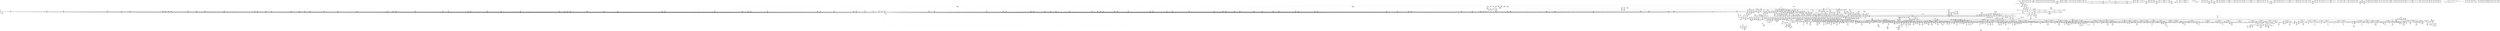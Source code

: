 digraph {
	CE0x5b8ee10 [shape=record,shape=Mrecord,label="{CE0x5b8ee10|i64*_getelementptr_inbounds_(_33_x_i64_,_33_x_i64_*___llvm_gcov_ctr356,_i64_0,_i64_29)|*Constant*|*SummSource*}"]
	CE0x5a6a7a0 [shape=record,shape=Mrecord,label="{CE0x5a6a7a0|16:_i16,_720:_i32,_1216:_i8*,_:_CRE_364,365_}"]
	CE0x5b2eb30 [shape=record,shape=Mrecord,label="{CE0x5b2eb30|GLOBAL:_sock_has_perm|*Constant*|*SummSource*}"]
	CE0x5b1c440 [shape=record,shape=Mrecord,label="{CE0x5b1c440|task_sid:_do.end}"]
	CE0x5bd44a0 [shape=record,shape=Mrecord,label="{CE0x5bd44a0|rcu_read_unlock:_if.then|*SummSource*}"]
	CE0x5ad2b10 [shape=record,shape=Mrecord,label="{CE0x5ad2b10|_call_void_mcount()_#3}"]
	CE0x5ad59a0 [shape=record,shape=Mrecord,label="{CE0x5ad59a0|16:_i16,_720:_i32,_1216:_i8*,_:_CRE_79,80_}"]
	CE0x5a65ef0 [shape=record,shape=Mrecord,label="{CE0x5a65ef0|16:_i16,_720:_i32,_1216:_i8*,_:_CRE_259,260_}"]
	CE0x5c51b50 [shape=record,shape=Mrecord,label="{CE0x5c51b50|__rcu_read_unlock:_tmp4|include/linux/rcupdate.h,244|*SummSource*}"]
	CE0x5ad0670 [shape=record,shape=Mrecord,label="{CE0x5ad0670|i32_44|*Constant*}"]
	CE0x5b307e0 [shape=record,shape=Mrecord,label="{CE0x5b307e0|selinux_socket_connect:_call|security/selinux/hooks.c,4137}"]
	CE0x5b24fa0 [shape=record,shape=Mrecord,label="{CE0x5b24fa0|__rcu_read_lock:_tmp1}"]
	CE0x5b3f080 [shape=record,shape=Mrecord,label="{CE0x5b3f080|COLLAPSED:_GCMRE___llvm_gcov_ctr127_internal_global_11_x_i64_zeroinitializer:_elem_0:default:}"]
	CE0x5ac5e60 [shape=record,shape=Mrecord,label="{CE0x5ac5e60|selinux_socket_connect:_tmp26|security/selinux/hooks.c,4153}"]
	CE0x5ad4f90 [shape=record,shape=Mrecord,label="{CE0x5ad4f90|16:_i16,_720:_i32,_1216:_i8*,_:_CRE_65,66_}"]
	CE0x5a7b740 [shape=record,shape=Mrecord,label="{CE0x5a7b740|16:_i16,_720:_i32,_1216:_i8*,_:_CRE_813,814_}"]
	CE0x5b440e0 [shape=record,shape=Mrecord,label="{CE0x5b440e0|i64_15|*Constant*}"]
	CE0x5a98b50 [shape=record,shape=Mrecord,label="{CE0x5a98b50|16:_i16,_720:_i32,_1216:_i8*,_:_CRE_199,200_}"]
	CE0x5b185c0 [shape=record,shape=Mrecord,label="{CE0x5b185c0|GLOBAL:_rcu_read_lock.__warned|Global_var:rcu_read_lock.__warned|*SummSink*}"]
	CE0x5c71ea0 [shape=record,shape=Mrecord,label="{CE0x5c71ea0|__preempt_count_sub:_tmp|*SummSink*}"]
	CE0x5a75400 [shape=record,shape=Mrecord,label="{CE0x5a75400|16:_i16,_720:_i32,_1216:_i8*,_:_CRE_555,556_}"]
	CE0x5ae7c40 [shape=record,shape=Mrecord,label="{CE0x5ae7c40|16:_i16,_720:_i32,_1216:_i8*,_:_CRE_968,970_|*MultipleSource*|*LoadInst*|security/selinux/hooks.c,4133|security/selinux/hooks.c,4134}"]
	CE0x5bd0340 [shape=record,shape=Mrecord,label="{CE0x5bd0340|rcu_read_lock:_tmp20|include/linux/rcupdate.h,882|*SummSource*}"]
	CE0x5b67130 [shape=record,shape=Mrecord,label="{CE0x5b67130|selinux_socket_connect:_bf.clear|security/selinux/hooks.c,4165|*SummSource*}"]
	CE0x5a79720 [shape=record,shape=Mrecord,label="{CE0x5a79720|sock_has_perm:_tmp4|security/selinux/hooks.c,3966|*SummSource*}"]
	CE0x5aac1f0 [shape=record,shape=Mrecord,label="{CE0x5aac1f0|i64*_getelementptr_inbounds_(_2_x_i64_,_2_x_i64_*___llvm_gcov_ctr353,_i64_0,_i64_1)|*Constant*|*SummSink*}"]
	CE0x5b89620 [shape=record,shape=Mrecord,label="{CE0x5b89620|rcu_read_lock:_tmp9|include/linux/rcupdate.h,882|*SummSource*}"]
	CE0x5b927d0 [shape=record,shape=Mrecord,label="{CE0x5b927d0|selinux_socket_connect:_family|security/selinux/hooks.c,4175|*SummSource*}"]
	CE0x5b1f320 [shape=record,shape=Mrecord,label="{CE0x5b1f320|rcu_lock_acquire:_entry}"]
	CE0x5b551f0 [shape=record,shape=Mrecord,label="{CE0x5b551f0|__fswab16:_val|Function::__fswab16&Arg::val::|*SummSource*}"]
	CE0x5b3da20 [shape=record,shape=Mrecord,label="{CE0x5b3da20|rcu_read_lock:_tobool|include/linux/rcupdate.h,882|*SummSink*}"]
	CE0x5bb3c30 [shape=record,shape=Mrecord,label="{CE0x5bb3c30|_ret_i32_%call7,_!dbg_!27749|security/selinux/hooks.c,210|*SummSink*}"]
	CE0x5bb7b50 [shape=record,shape=Mrecord,label="{CE0x5bb7b50|sock_has_perm:_tmp10|security/selinux/hooks.c,3969}"]
	CE0x5aa8140 [shape=record,shape=Mrecord,label="{CE0x5aa8140|get_current:_tmp3|*SummSink*}"]
	CE0x5a90520 [shape=record,shape=Mrecord,label="{CE0x5a90520|16:_i16,_720:_i32,_1216:_i8*,_:_CRE_593,594_}"]
	CE0x5acc680 [shape=record,shape=Mrecord,label="{CE0x5acc680|i32_2048|*Constant*|*SummSource*}"]
	CE0x5a631a0 [shape=record,shape=Mrecord,label="{CE0x5a631a0|selinux_socket_connect:_ad|security/selinux/hooks.c, 4146|*SummSource*}"]
	CE0x5ad3d00 [shape=record,shape=Mrecord,label="{CE0x5ad3d00|16:_i16,_720:_i32,_1216:_i8*,_:_CRE_250,251_}"]
	CE0x5a67bd0 [shape=record,shape=Mrecord,label="{CE0x5a67bd0|selinux_socket_connect:_if.end24|*SummSource*}"]
	CE0x5b9cfa0 [shape=record,shape=Mrecord,label="{CE0x5b9cfa0|GLOBAL:___preempt_count|Global_var:__preempt_count|*SummSource*}"]
	CE0x5ab1200 [shape=record,shape=Mrecord,label="{CE0x5ab1200|i64*_null|*Constant*}"]
	CE0x5ad7b80 [shape=record,shape=Mrecord,label="{CE0x5ad7b80|16:_i16,_720:_i32,_1216:_i8*,_:_CRE_172,173_}"]
	CE0x5a708c0 [shape=record,shape=Mrecord,label="{CE0x5a708c0|16:_i16,_720:_i32,_1216:_i8*,_:_CRE_557,558_}"]
	CE0x5b79aa0 [shape=record,shape=Mrecord,label="{CE0x5b79aa0|i64*_getelementptr_inbounds_(_13_x_i64_,_13_x_i64_*___llvm_gcov_ctr126,_i64_0,_i64_9)|*Constant*|*SummSink*}"]
	CE0x5bd1c30 [shape=record,shape=Mrecord,label="{CE0x5bd1c30|cred_sid:_bb|*SummSource*}"]
	CE0x5ab7c50 [shape=record,shape=Mrecord,label="{CE0x5ab7c50|i64_56|*Constant*}"]
	CE0x5bb4000 [shape=record,shape=Mrecord,label="{CE0x5bb4000|0:_i8,_:_GCMR_task_sid.__warned_internal_global_i8_0,_section_.data.unlikely_,_align_1:_elem_0:default:}"]
	CE0x5b2d520 [shape=record,shape=Mrecord,label="{CE0x5b2d520|task_sid:_tmp16|security/selinux/hooks.c,208}"]
	CE0x5ad72a0 [shape=record,shape=Mrecord,label="{CE0x5ad72a0|16:_i16,_720:_i32,_1216:_i8*,_:_CRE_85,86_}"]
	CE0x77de980 [shape=record,shape=Mrecord,label="{CE0x77de980|selinux_socket_connect:_bb|*SummSink*}"]
	CE0x5c25c20 [shape=record,shape=Mrecord,label="{CE0x5c25c20|rcu_read_unlock:_bb|*SummSink*}"]
	CE0x5b1c620 [shape=record,shape=Mrecord,label="{CE0x5b1c620|task_sid:_do.end|*SummSink*}"]
	CE0x5b5dd20 [shape=record,shape=Mrecord,label="{CE0x5b5dd20|sock_has_perm:_call6|security/selinux/hooks.c,3976}"]
	CE0x5ae5bc0 [shape=record,shape=Mrecord,label="{CE0x5ae5bc0|16:_i16,_720:_i32,_1216:_i8*,_:_CRE_874,875_}"]
	CE0x5b1ff50 [shape=record,shape=Mrecord,label="{CE0x5b1ff50|task_sid:_tmp21|security/selinux/hooks.c,208|*SummSink*}"]
	CE0x5b1aae0 [shape=record,shape=Mrecord,label="{CE0x5b1aae0|cred_sid:_tmp|*SummSink*}"]
	CE0x5b5d190 [shape=record,shape=Mrecord,label="{CE0x5b5d190|i32_4|*Constant*}"]
	CE0x5ab3c60 [shape=record,shape=Mrecord,label="{CE0x5ab3c60|i64*_null|*Constant*|*SummSource*}"]
	CE0x5a867e0 [shape=record,shape=Mrecord,label="{CE0x5a867e0|16:_i16,_720:_i32,_1216:_i8*,_:_CRE_231,232_}"]
	CE0x5b8ac20 [shape=record,shape=Mrecord,label="{CE0x5b8ac20|GLOBAL:___llvm_gcov_global_state_pred358|Global_var:__llvm_gcov_global_state_pred358|*SummSink*}"]
	CE0x5b28790 [shape=record,shape=Mrecord,label="{CE0x5b28790|rcu_read_lock:_tobool1|include/linux/rcupdate.h,882|*SummSink*}"]
	CE0x5acef20 [shape=record,shape=Mrecord,label="{CE0x5acef20|GLOBAL:___llvm_gcov_ctr356|Global_var:__llvm_gcov_ctr356|*SummSink*}"]
	CE0x5bc9690 [shape=record,shape=Mrecord,label="{CE0x5bc9690|rcu_read_lock:_call3|include/linux/rcupdate.h,882}"]
	CE0x5ae5f80 [shape=record,shape=Mrecord,label="{CE0x5ae5f80|16:_i16,_720:_i32,_1216:_i8*,_:_CRE_877,878_}"]
	CE0x5b24930 [shape=record,shape=Mrecord,label="{CE0x5b24930|__rcu_read_lock:_entry|*SummSink*}"]
	CE0x5c60160 [shape=record,shape=Mrecord,label="{CE0x5c60160|__preempt_count_sub:_do.body}"]
	CE0x5a97560 [shape=record,shape=Mrecord,label="{CE0x5a97560|16:_i16,_720:_i32,_1216:_i8*,_:_CRE_668,669_}"]
	CE0x5ae5080 [shape=record,shape=Mrecord,label="{CE0x5ae5080|16:_i16,_720:_i32,_1216:_i8*,_:_CRE_865,866_}"]
	CE0x5aaf070 [shape=record,shape=Mrecord,label="{CE0x5aaf070|selinux_socket_connect:_tmp10|security/selinux/hooks.c,4139}"]
	CE0x5ac4150 [shape=record,shape=Mrecord,label="{CE0x5ac4150|selinux_socket_connect:_tmp30|security/selinux/hooks.c,4155|*SummSink*}"]
	CE0x5ba16d0 [shape=record,shape=Mrecord,label="{CE0x5ba16d0|rcu_lock_release:_bb|*SummSource*}"]
	CE0x5aae420 [shape=record,shape=Mrecord,label="{CE0x5aae420|sock_has_perm:_cleanup}"]
	CE0x5c553e0 [shape=record,shape=Mrecord,label="{CE0x5c553e0|__rcu_read_unlock:_bb|*SummSink*}"]
	CE0x5bcfd90 [shape=record,shape=Mrecord,label="{CE0x5bcfd90|rcu_read_lock:_tmp19|include/linux/rcupdate.h,882}"]
	CE0x5b2fe80 [shape=record,shape=Mrecord,label="{CE0x5b2fe80|avc_has_perm:_auditdata|Function::avc_has_perm&Arg::auditdata::|*SummSink*}"]
	CE0x5ac9c20 [shape=record,shape=Mrecord,label="{CE0x5ac9c20|selinux_socket_connect:_tmp60|security/selinux/hooks.c,4176}"]
	CE0x5b57680 [shape=record,shape=Mrecord,label="{CE0x5b57680|_ret_i32_%retval.0,_!dbg_!27728|security/selinux/avc.c,775}"]
	CE0x5ad95d0 [shape=record,shape=Mrecord,label="{CE0x5ad95d0|sock_has_perm:_tmp5|security/selinux/hooks.c,3966|*SummSource*}"]
	CE0x5a9d4b0 [shape=record,shape=Mrecord,label="{CE0x5a9d4b0|_call_void_mcount()_#3|*SummSource*}"]
	CE0x5ad8e40 [shape=record,shape=Mrecord,label="{CE0x5ad8e40|get_current:_tmp4|./arch/x86/include/asm/current.h,14|*SummSource*}"]
	CE0x5b5d880 [shape=record,shape=Mrecord,label="{CE0x5b5d880|sock_has_perm:_tmp17|security/selinux/hooks.c,3976}"]
	CE0x5c98230 [shape=record,shape=Mrecord,label="{CE0x5c98230|i64*_getelementptr_inbounds_(_4_x_i64_,_4_x_i64_*___llvm_gcov_ctr135,_i64_0,_i64_2)|*Constant*|*SummSource*}"]
	CE0x5bda520 [shape=record,shape=Mrecord,label="{CE0x5bda520|rcu_read_unlock:_do.end|*SummSink*}"]
	CE0x5a7a310 [shape=record,shape=Mrecord,label="{CE0x5a7a310|16:_i16,_720:_i32,_1216:_i8*,_:_CRE_772,776_|*MultipleSource*|*LoadInst*|security/selinux/hooks.c,4133|security/selinux/hooks.c,4134}"]
	CE0x5adf300 [shape=record,shape=Mrecord,label="{CE0x5adf300|selinux_socket_connect:_cmp|security/selinux/hooks.c,4144|*SummSource*}"]
	CE0x5ae6cc0 [shape=record,shape=Mrecord,label="{CE0x5ae6cc0|16:_i16,_720:_i32,_1216:_i8*,_:_CRE_904,912_|*MultipleSource*|*LoadInst*|security/selinux/hooks.c,4133|security/selinux/hooks.c,4134}"]
	CE0x5b54eb0 [shape=record,shape=Mrecord,label="{CE0x5b54eb0|__fswab16:_entry|*SummSource*}"]
	CE0x5a65b30 [shape=record,shape=Mrecord,label="{CE0x5a65b30|16:_i16,_720:_i32,_1216:_i8*,_:_CRE_256,257_}"]
	CE0x5bbeba0 [shape=record,shape=Mrecord,label="{CE0x5bbeba0|_call_void_rcu_lock_acquire(%struct.lockdep_map*_rcu_lock_map)_#10,_!dbg_!27711|include/linux/rcupdate.h,881|*SummSink*}"]
	CE0x5ae5e40 [shape=record,shape=Mrecord,label="{CE0x5ae5e40|16:_i16,_720:_i32,_1216:_i8*,_:_CRE_876,877_}"]
	CE0x5a94370 [shape=record,shape=Mrecord,label="{CE0x5a94370|_ret_void,_!dbg_!27717|include/linux/rcupdate.h,419|*SummSink*}"]
	CE0x5ab6680 [shape=record,shape=Mrecord,label="{CE0x5ab6680|16:_i16,_720:_i32,_1216:_i8*,_:_CRE_1264,1272_|*MultipleSource*|*LoadInst*|security/selinux/hooks.c,4133|security/selinux/hooks.c,4134}"]
	CE0x5a6ef20 [shape=record,shape=Mrecord,label="{CE0x5a6ef20|16:_i16,_720:_i32,_1216:_i8*,_:_CRE_209,210_}"]
	CE0x5bbe850 [shape=record,shape=Mrecord,label="{CE0x5bbe850|rcu_read_unlock:_tmp7|include/linux/rcupdate.h,933|*SummSource*}"]
	CE0x5c24820 [shape=record,shape=Mrecord,label="{CE0x5c24820|i64*_getelementptr_inbounds_(_11_x_i64_,_11_x_i64_*___llvm_gcov_ctr132,_i64_0,_i64_0)|*Constant*}"]
	CE0x5b62260 [shape=record,shape=Mrecord,label="{CE0x5b62260|cred_sid:_tmp2}"]
	CE0x5ae8020 [shape=record,shape=Mrecord,label="{CE0x5ae8020|16:_i16,_720:_i32,_1216:_i8*,_:_CRE_972,976_|*MultipleSource*|*LoadInst*|security/selinux/hooks.c,4133|security/selinux/hooks.c,4134}"]
	CE0x5b924f0 [shape=record,shape=Mrecord,label="{CE0x5b924f0|selinux_socket_connect:_tmp57|security/selinux/hooks.c,4175|*SummSink*}"]
	CE0x5aa8080 [shape=record,shape=Mrecord,label="{CE0x5aa8080|get_current:_tmp3|*SummSource*}"]
	CE0x5bd46c0 [shape=record,shape=Mrecord,label="{CE0x5bd46c0|GLOBAL:_lock_acquire|*Constant*|*SummSource*}"]
	CE0x5a66810 [shape=record,shape=Mrecord,label="{CE0x5a66810|16:_i16,_720:_i32,_1216:_i8*,_:_CRE_380,381_}"]
	CE0x5ad1aa0 [shape=record,shape=Mrecord,label="{CE0x5ad1aa0|selinux_socket_connect:_sclass|security/selinux/hooks.c,4144|*SummSource*}"]
	CE0x5abc720 [shape=record,shape=Mrecord,label="{CE0x5abc720|selinux_socket_connect:_tmp13|security/selinux/hooks.c,4144|*SummSink*}"]
	CE0x5ca15f0 [shape=record,shape=Mrecord,label="{CE0x5ca15f0|__preempt_count_sub:_tmp1|*SummSink*}"]
	CE0x5c2c2c0 [shape=record,shape=Mrecord,label="{CE0x5c2c2c0|__rcu_read_lock:_tmp5|include/linux/rcupdate.h,239}"]
	CE0x5adca50 [shape=record,shape=Mrecord,label="{CE0x5adca50|16:_i16,_720:_i32,_1216:_i8*,_:_CRE_162,163_}"]
	CE0x5a96d20 [shape=record,shape=Mrecord,label="{CE0x5a96d20|i64_1|*Constant*}"]
	CE0x5b4b180 [shape=record,shape=Mrecord,label="{CE0x5b4b180|i32_23|*Constant*|*SummSource*}"]
	CE0x5ba5dd0 [shape=record,shape=Mrecord,label="{CE0x5ba5dd0|sock_has_perm:_net3|security/selinux/hooks.c,3974}"]
	CE0x5bd5960 [shape=record,shape=Mrecord,label="{CE0x5bd5960|GLOBAL:___preempt_count_add|*Constant*}"]
	CE0x5bbb250 [shape=record,shape=Mrecord,label="{CE0x5bbb250|_call_void_asm_sideeffect_,_memory_,_dirflag_,_fpsr_,_flags_()_#3,_!dbg_!27714,_!srcloc_!27715|include/linux/rcupdate.h,239|*SummSink*}"]
	CE0x5a8aa10 [shape=record,shape=Mrecord,label="{CE0x5a8aa10|__llvm_gcov_indirect_counter_increment:_exit}"]
	CE0x5b805d0 [shape=record,shape=Mrecord,label="{CE0x5b805d0|i32_-22|*Constant*}"]
	CE0x5ad7060 [shape=record,shape=Mrecord,label="{CE0x5ad7060|16:_i16,_720:_i32,_1216:_i8*,_:_CRE_82,83_}"]
	CE0x5ada2f0 [shape=record,shape=Mrecord,label="{CE0x5ada2f0|16:_i16,_720:_i32,_1216:_i8*,_:_CRE_170,171_}"]
	CE0x5b27640 [shape=record,shape=Mrecord,label="{CE0x5b27640|rcu_read_unlock:_entry|*SummSink*}"]
	CE0x5adc470 [shape=record,shape=Mrecord,label="{CE0x5adc470|16:_i16,_720:_i32,_1216:_i8*,_:_CRE_177,178_}"]
	CE0x5c8b160 [shape=record,shape=Mrecord,label="{CE0x5c8b160|__preempt_count_add:_tmp3|*SummSource*}"]
	CE0x5b4cc90 [shape=record,shape=Mrecord,label="{CE0x5b4cc90|selinux_socket_connect:_tobool31|security/selinux/hooks.c,4166}"]
	CE0x5a81cc0 [shape=record,shape=Mrecord,label="{CE0x5a81cc0|16:_i16,_720:_i32,_1216:_i8*,_:_CRE_705,706_}"]
	CE0x5b84df0 [shape=record,shape=Mrecord,label="{CE0x5b84df0|_ret_i32_%retval.1,_!dbg_!27816|security/selinux/hooks.c,4185}"]
	CE0x5b59360 [shape=record,shape=Mrecord,label="{CE0x5b59360|sock_has_perm:_tmp20|security/selinux/hooks.c,3977|*SummSource*}"]
	CE0x5a756f0 [shape=record,shape=Mrecord,label="{CE0x5a756f0|selinux_socket_connect:_if.else|*SummSource*}"]
	CE0x5a9d440 [shape=record,shape=Mrecord,label="{CE0x5a9d440|i32_0|*Constant*}"]
	CE0x5b4a950 [shape=record,shape=Mrecord,label="{CE0x5b4a950|selinux_socket_connect:_conv27|security/selinux/hooks.c,4162|*SummSink*}"]
	CE0x5b63c60 [shape=record,shape=Mrecord,label="{CE0x5b63c60|task_sid:_tmp2}"]
	CE0x5b4bf50 [shape=record,shape=Mrecord,label="{CE0x5b4bf50|selinux_socket_connect:_bf.load|security/selinux/hooks.c,4165|*SummSource*}"]
	CE0x5bb6950 [shape=record,shape=Mrecord,label="{CE0x5bb6950|i64*_getelementptr_inbounds_(_6_x_i64_,_6_x_i64_*___llvm_gcov_ctr327,_i64_0,_i64_3)|*Constant*|*SummSink*}"]
	CE0x5bb66b0 [shape=record,shape=Mrecord,label="{CE0x5bb66b0|rcu_read_unlock:_tmp1|*SummSource*}"]
	CE0x5ad6880 [shape=record,shape=Mrecord,label="{CE0x5ad6880|32:_%struct.sock*,_:_CRE_32,40_|*MultipleSource*|security/selinux/hooks.c,4133|Function::selinux_socket_connect&Arg::sock::}"]
	CE0x5aeb8b0 [shape=record,shape=Mrecord,label="{CE0x5aeb8b0|16:_i16,_720:_i32,_1216:_i8*,_:_CRE_1168,1176_|*MultipleSource*|*LoadInst*|security/selinux/hooks.c,4133|security/selinux/hooks.c,4134}"]
	CE0x61ed340 [shape=record,shape=Mrecord,label="{CE0x61ed340|16:_i16,_720:_i32,_1216:_i8*,_:_CRE_141,142_}"]
	CE0x5a7faf0 [shape=record,shape=Mrecord,label="{CE0x5a7faf0|i64_8|*Constant*|*SummSink*}"]
	CE0x5bb7c80 [shape=record,shape=Mrecord,label="{CE0x5bb7c80|sock_has_perm:_tmp10|security/selinux/hooks.c,3969|*SummSource*}"]
	CE0x5aac260 [shape=record,shape=Mrecord,label="{CE0x5aac260|__fswab16:_tmp1}"]
	CE0x5b35660 [shape=record,shape=Mrecord,label="{CE0x5b35660|selinux_socket_connect:_tmp54|security/selinux/hooks.c,4169|*SummSource*}"]
	CE0x5ae5d00 [shape=record,shape=Mrecord,label="{CE0x5ae5d00|16:_i16,_720:_i32,_1216:_i8*,_:_CRE_875,876_}"]
	CE0x5b9b140 [shape=record,shape=Mrecord,label="{CE0x5b9b140|rcu_lock_release:___here}"]
	CE0x5b77fe0 [shape=record,shape=Mrecord,label="{CE0x5b77fe0|selinux_socket_connect:_tmp58|security/selinux/hooks.c,4176|*SummSink*}"]
	CE0x5acbbf0 [shape=record,shape=Mrecord,label="{CE0x5acbbf0|i64_8|*Constant*}"]
	CE0x5a83bd0 [shape=record,shape=Mrecord,label="{CE0x5a83bd0|selinux_socket_connect:_if.then32}"]
	CE0x5a67880 [shape=record,shape=Mrecord,label="{CE0x5a67880|16:_i16,_720:_i32,_1216:_i8*,_:_CRE_8,12_|*MultipleSource*|*LoadInst*|security/selinux/hooks.c,4133|security/selinux/hooks.c,4134}"]
	CE0x5b73eb0 [shape=record,shape=Mrecord,label="{CE0x5b73eb0|selinux_socket_connect:_call40|security/selinux/hooks.c,4174}"]
	CE0x5ad30e0 [shape=record,shape=Mrecord,label="{CE0x5ad30e0|16:_i16,_720:_i32,_1216:_i8*,_:_CRE_95,96_}"]
	CE0x5bc9050 [shape=record,shape=Mrecord,label="{CE0x5bc9050|rcu_read_lock:_tmp12|include/linux/rcupdate.h,882}"]
	CE0x5a69550 [shape=record,shape=Mrecord,label="{CE0x5a69550|16:_i16,_720:_i32,_1216:_i8*,_:_CRE_464,468_|*MultipleSource*|*LoadInst*|security/selinux/hooks.c,4133|security/selinux/hooks.c,4134}"]
	CE0x5a81900 [shape=record,shape=Mrecord,label="{CE0x5a81900|16:_i16,_720:_i32,_1216:_i8*,_:_CRE_702,703_}"]
	CE0x5aaaaa0 [shape=record,shape=Mrecord,label="{CE0x5aaaaa0|16:_i16,_720:_i32,_1216:_i8*,_:_CRE_320,328_|*MultipleSource*|*LoadInst*|security/selinux/hooks.c,4133|security/selinux/hooks.c,4134}"]
	CE0x5b71750 [shape=record,shape=Mrecord,label="{CE0x5b71750|0:_i32,_:_GCMR___llvm_gcov_global_state_pred358_internal_unnamed_addr_global_i32_-1:_elem_0:default:}"]
	CE0x5ab7ba0 [shape=record,shape=Mrecord,label="{CE0x5ab7ba0|GLOBAL:_task_sid|*Constant*|*SummSource*}"]
	CE0x5b9bce0 [shape=record,shape=Mrecord,label="{CE0x5b9bce0|rcu_lock_acquire:_bb|*SummSink*}"]
	CE0x5c6cb30 [shape=record,shape=Mrecord,label="{CE0x5c6cb30|i64_ptrtoint_(i8*_blockaddress(_rcu_lock_release,_%__here)_to_i64)|*Constant*|*SummSink*}"]
	CE0x5b74980 [shape=record,shape=Mrecord,label="{CE0x5b74980|selinux_socket_connect:_u43|security/selinux/hooks.c,4174|*SummSink*}"]
	CE0x5a87650 [shape=record,shape=Mrecord,label="{CE0x5a87650|16:_i16,_720:_i32,_1216:_i8*,_:_CRE_244,245_}"]
	CE0x5bda070 [shape=record,shape=Mrecord,label="{CE0x5bda070|__rcu_read_lock:_tmp4|include/linux/rcupdate.h,239}"]
	CE0x5c59db0 [shape=record,shape=Mrecord,label="{CE0x5c59db0|i64*_getelementptr_inbounds_(_4_x_i64_,_4_x_i64_*___llvm_gcov_ctr133,_i64_0,_i64_0)|*Constant*|*SummSource*}"]
	CE0x5b42bd0 [shape=record,shape=Mrecord,label="{CE0x5b42bd0|i64_16|*Constant*|*SummSource*}"]
	CE0x5b9a100 [shape=record,shape=Mrecord,label="{CE0x5b9a100|__rcu_read_lock:_do.body|*SummSink*}"]
	CE0x5a66e50 [shape=record,shape=Mrecord,label="{CE0x5a66e50|16:_i16,_720:_i32,_1216:_i8*,_:_CRE_385,386_}"]
	CE0x5b9ee40 [shape=record,shape=Mrecord,label="{CE0x5b9ee40|i64*_getelementptr_inbounds_(_4_x_i64_,_4_x_i64_*___llvm_gcov_ctr129,_i64_0,_i64_2)|*Constant*|*SummSource*}"]
	CE0x5b5ee70 [shape=record,shape=Mrecord,label="{CE0x5b5ee70|rcu_read_lock:_tobool|include/linux/rcupdate.h,882|*SummSource*}"]
	CE0x5b32000 [shape=record,shape=Mrecord,label="{CE0x5b32000|selinux_socket_connect:_tmp48|security/selinux/hooks.c,4166}"]
	CE0x5b87070 [shape=record,shape=Mrecord,label="{CE0x5b87070|sock_has_perm:_tmp6|security/selinux/hooks.c,3969}"]
	CE0x5bb3470 [shape=record,shape=Mrecord,label="{CE0x5bb3470|sock_has_perm:_tmp|*SummSource*}"]
	CE0x5ad8160 [shape=record,shape=Mrecord,label="{CE0x5ad8160|sock_has_perm:_tmp2|*LoadInst*|security/selinux/hooks.c,3964|*SummSource*}"]
	CE0x5b85590 [shape=record,shape=Mrecord,label="{CE0x5b85590|_call_void___llvm_gcov_indirect_counter_increment(i32*___llvm_gcov_global_state_pred358,_i64**_getelementptr_inbounds_(_4_x_i64*_,_4_x_i64*_*___llvm_gcda_edge_table357,_i64_0,_i64_0))|*SummSink*}"]
	CE0x5a84390 [shape=record,shape=Mrecord,label="{CE0x5a84390|16:_i16,_720:_i32,_1216:_i8*,_:_CRE_3,4_}"]
	CE0x5c6b900 [shape=record,shape=Mrecord,label="{CE0x5c6b900|GLOBAL:_lock_release|*Constant*}"]
	CE0x5b8e2f0 [shape=record,shape=Mrecord,label="{CE0x5b8e2f0|_ret_void|*SummSource*}"]
	CE0x5c7f960 [shape=record,shape=Mrecord,label="{CE0x5c7f960|__rcu_read_unlock:_do.end|*SummSink*}"]
	CE0x5a84ba0 [shape=record,shape=Mrecord,label="{CE0x5a84ba0|16:_i16,_720:_i32,_1216:_i8*,_:_CRE_574,575_}"]
	CE0x5c28760 [shape=record,shape=Mrecord,label="{CE0x5c28760|rcu_read_unlock:_tmp10|include/linux/rcupdate.h,933}"]
	CE0x5ae87e0 [shape=record,shape=Mrecord,label="{CE0x5ae87e0|16:_i16,_720:_i32,_1216:_i8*,_:_CRE_1000,1008_|*MultipleSource*|*LoadInst*|security/selinux/hooks.c,4133|security/selinux/hooks.c,4134}"]
	CE0x5b427e0 [shape=record,shape=Mrecord,label="{CE0x5b427e0|i64_16|*Constant*}"]
	CE0x5ab7370 [shape=record,shape=Mrecord,label="{CE0x5ab7370|i8_0|*Constant*|*SummSource*}"]
	CE0x5b8cca0 [shape=record,shape=Mrecord,label="{CE0x5b8cca0|GLOBAL:___llvm_gcov_indirect_counter_increment|*Constant*}"]
	CE0x5a68140 [shape=record,shape=Mrecord,label="{CE0x5a68140|16:_i16,_720:_i32,_1216:_i8*,_:_CRE_373,374_}"]
	CE0x5a661d0 [shape=record,shape=Mrecord,label="{CE0x5a661d0|%struct.task_struct*_(%struct.task_struct**)*_asm_movq_%gs:$_1:P_,$0_,_r,im,_dirflag_,_fpsr_,_flags_|*SummSource*}"]
	CE0x5b65280 [shape=record,shape=Mrecord,label="{CE0x5b65280|i64*_getelementptr_inbounds_(_11_x_i64_,_11_x_i64_*___llvm_gcov_ctr127,_i64_0,_i64_1)|*Constant*}"]
	CE0x5ae5940 [shape=record,shape=Mrecord,label="{CE0x5ae5940|16:_i16,_720:_i32,_1216:_i8*,_:_CRE_872,873_}"]
	CE0x5b95760 [shape=record,shape=Mrecord,label="{CE0x5b95760|rcu_read_unlock:_tmp19|include/linux/rcupdate.h,933|*SummSource*}"]
	CE0x5b70790 [shape=record,shape=Mrecord,label="{CE0x5b70790|i64*_getelementptr_inbounds_(_33_x_i64_,_33_x_i64_*___llvm_gcov_ctr356,_i64_0,_i64_24)|*Constant*|*SummSource*}"]
	CE0x5a78460 [shape=record,shape=Mrecord,label="{CE0x5a78460|16:_i16,_720:_i32,_1216:_i8*,_:_CRE_650,651_}"]
	CE0x5ae3b40 [shape=record,shape=Mrecord,label="{CE0x5ae3b40|16:_i16,_720:_i32,_1216:_i8*,_:_CRE_848,849_}"]
	CE0x5ab07c0 [shape=record,shape=Mrecord,label="{CE0x5ab07c0|__llvm_gcov_indirect_counter_increment:_pred|*SummSink*}"]
	CE0x5b5db20 [shape=record,shape=Mrecord,label="{CE0x5b5db20|sock_has_perm:_tmp17|security/selinux/hooks.c,3976|*SummSink*}"]
	CE0x5b26650 [shape=record,shape=Mrecord,label="{CE0x5b26650|rcu_read_lock:_tmp7|include/linux/rcupdate.h,882}"]
	CE0x5ad6730 [shape=record,shape=Mrecord,label="{CE0x5ad6730|32:_%struct.sock*,_:_CRE_24,32_|*MultipleSource*|security/selinux/hooks.c,4133|Function::selinux_socket_connect&Arg::sock::}"]
	CE0x5b74ef0 [shape=record,shape=Mrecord,label="{CE0x5b74ef0|selinux_socket_connect:_call40|security/selinux/hooks.c,4174|*SummSource*}"]
	CE0x5ae8400 [shape=record,shape=Mrecord,label="{CE0x5ae8400|16:_i16,_720:_i32,_1216:_i8*,_:_CRE_984,992_|*MultipleSource*|*LoadInst*|security/selinux/hooks.c,4133|security/selinux/hooks.c,4134}"]
	CE0x5b57800 [shape=record,shape=Mrecord,label="{CE0x5b57800|avc_has_perm:_requested|Function::avc_has_perm&Arg::requested::}"]
	CE0x5b248c0 [shape=record,shape=Mrecord,label="{CE0x5b248c0|__rcu_read_lock:_entry}"]
	CE0x5b277c0 [shape=record,shape=Mrecord,label="{CE0x5b277c0|_ret_void,_!dbg_!27735|include/linux/rcupdate.h,938|*SummSink*}"]
	CE0x5bbd9a0 [shape=record,shape=Mrecord,label="{CE0x5bbd9a0|__rcu_read_lock:_tmp6|include/linux/rcupdate.h,240}"]
	CE0x5b626f0 [shape=record,shape=Mrecord,label="{CE0x5b626f0|task_sid:_do.body|*SummSink*}"]
	CE0x5bca4d0 [shape=record,shape=Mrecord,label="{CE0x5bca4d0|rcu_read_unlock:_tmp12|include/linux/rcupdate.h,933|*SummSource*}"]
	CE0x5ae33c0 [shape=record,shape=Mrecord,label="{CE0x5ae33c0|16:_i16,_720:_i32,_1216:_i8*,_:_CRE_842,843_}"]
	CE0x5b25180 [shape=record,shape=Mrecord,label="{CE0x5b25180|rcu_read_lock:_land.lhs.true2|*SummSink*}"]
	CE0x5b77de0 [shape=record,shape=Mrecord,label="{CE0x5b77de0|selinux_socket_connect:___sk_common45|security/selinux/hooks.c,4175|*SummSource*}"]
	CE0x5b5e680 [shape=record,shape=Mrecord,label="{CE0x5b5e680|sock_has_perm:_tmp11|security/selinux/hooks.c,3970}"]
	CE0x5ac46f0 [shape=record,shape=Mrecord,label="{CE0x5ac46f0|selinux_socket_connect:_tmp31|security/selinux/hooks.c,4155|*SummSink*}"]
	CE0x5ab0190 [shape=record,shape=Mrecord,label="{CE0x5ab0190|_ret_void,_!dbg_!27719|./arch/x86/include/asm/preempt.h,73|*SummSource*}"]
	CE0x5b670c0 [shape=record,shape=Mrecord,label="{CE0x5b670c0|selinux_socket_connect:_bf.clear|security/selinux/hooks.c,4165}"]
	CE0x5c83470 [shape=record,shape=Mrecord,label="{CE0x5c83470|i64*_getelementptr_inbounds_(_4_x_i64_,_4_x_i64_*___llvm_gcov_ctr135,_i64_0,_i64_0)|*Constant*|*SummSource*}"]
	CE0x5ba86e0 [shape=record,shape=Mrecord,label="{CE0x5ba86e0|GLOBAL:_rcu_read_lock|*Constant*|*SummSource*}"]
	CE0x5b6c630 [shape=record,shape=Mrecord,label="{CE0x5b6c630|i64_6|*Constant*}"]
	CE0x5a6fbc0 [shape=record,shape=Mrecord,label="{CE0x5a6fbc0|32:_%struct.sock*,_:_CRE_4,6_|*MultipleSource*|security/selinux/hooks.c,4133|Function::selinux_socket_connect&Arg::sock::}"]
	CE0x5ab1c40 [shape=record,shape=Mrecord,label="{CE0x5ab1c40|__llvm_gcov_indirect_counter_increment:_tmp5|*SummSink*}"]
	CE0x5adb3f0 [shape=record,shape=Mrecord,label="{CE0x5adb3f0|16:_i16,_720:_i32,_1216:_i8*,_:_CRE_88,89_}"]
	CE0x5aba4f0 [shape=record,shape=Mrecord,label="{CE0x5aba4f0|8:_%struct.sock*,_16:_i16,_18:_i16,_:_SCME_54,55_}"]
	CE0x5bb6ac0 [shape=record,shape=Mrecord,label="{CE0x5bb6ac0|sock_has_perm:_tmp8|security/selinux/hooks.c,3969|*SummSource*}"]
	CE0x5a82ba0 [shape=record,shape=Mrecord,label="{CE0x5a82ba0|16:_i16,_720:_i32,_1216:_i8*,_:_CRE_240,241_}"]
	CE0x5c6b300 [shape=record,shape=Mrecord,label="{CE0x5c6b300|_call_void_lock_release(%struct.lockdep_map*_%map,_i32_1,_i64_ptrtoint_(i8*_blockaddress(_rcu_lock_release,_%__here)_to_i64))_#10,_!dbg_!27716|include/linux/rcupdate.h,423}"]
	CE0x5a86ba0 [shape=record,shape=Mrecord,label="{CE0x5a86ba0|16:_i16,_720:_i32,_1216:_i8*,_:_CRE_234,235_}"]
	CE0x5a7c8c0 [shape=record,shape=Mrecord,label="{CE0x5a7c8c0|16:_i16,_720:_i32,_1216:_i8*,_:_CRE_827,828_}"]
	CE0x5b66f70 [shape=record,shape=Mrecord,label="{CE0x5b66f70|task_sid:_tmp14|security/selinux/hooks.c,208|*SummSource*}"]
	"CONST[source:0(mediator),value:2(dynamic)][purpose:{subject}]"
	CE0x5a66d10 [shape=record,shape=Mrecord,label="{CE0x5a66d10|16:_i16,_720:_i32,_1216:_i8*,_:_CRE_384,385_}"]
	CE0x5a94d10 [shape=record,shape=Mrecord,label="{CE0x5a94d10|16:_i16,_720:_i32,_1216:_i8*,_:_CRE_264,272_|*MultipleSource*|*LoadInst*|security/selinux/hooks.c,4133|security/selinux/hooks.c,4134}"]
	CE0x5a8fee0 [shape=record,shape=Mrecord,label="{CE0x5a8fee0|16:_i16,_720:_i32,_1216:_i8*,_:_CRE_588,589_}"]
	CE0x5a80f20 [shape=record,shape=Mrecord,label="{CE0x5a80f20|16:_i16,_720:_i32,_1216:_i8*,_:_CRE_33,34_}"]
	CE0x5b5de50 [shape=record,shape=Mrecord,label="{CE0x5b5de50|sock_has_perm:_call6|security/selinux/hooks.c,3976|*SummSource*}"]
	CE0x5bb6540 [shape=record,shape=Mrecord,label="{CE0x5bb6540|rcu_read_unlock:_tmp|*SummSink*}"]
	CE0x5b4b0c0 [shape=record,shape=Mrecord,label="{CE0x5b4b0c0|i32_23|*Constant*}"]
	CE0x5abd210 [shape=record,shape=Mrecord,label="{CE0x5abd210|selinux_socket_connect:_tmp15|security/selinux/hooks.c,4144|*SummSink*}"]
	CE0x5b831c0 [shape=record,shape=Mrecord,label="{CE0x5b831c0|selinux_socket_connect:_tmp75|security/selinux/hooks.c,4184|*SummSink*}"]
	CE0x5b3b700 [shape=record,shape=Mrecord,label="{CE0x5b3b700|_ret_void,_!dbg_!27735|include/linux/rcupdate.h,884|*SummSource*}"]
	CE0x5a57b90 [shape=record,shape=Mrecord,label="{CE0x5a57b90|selinux_socket_connect:_tmp1|*SummSink*}"]
	CE0x5a812c0 [shape=record,shape=Mrecord,label="{CE0x5a812c0|16:_i16,_720:_i32,_1216:_i8*,_:_CRE_697,698_}"]
	CE0x5a8a800 [shape=record,shape=Mrecord,label="{CE0x5a8a800|16:_i16,_720:_i32,_1216:_i8*,_:_CRE_145,146_}"]
	CE0x5b73690 [shape=record,shape=Mrecord,label="{CE0x5b73690|i8_2|*Constant*|*SummSource*}"]
	CE0x5bb2bc0 [shape=record,shape=Mrecord,label="{CE0x5bb2bc0|_call_void___llvm_gcov_indirect_counter_increment(i32*___llvm_gcov_global_state_pred358,_i64**_getelementptr_inbounds_(_4_x_i64*_,_4_x_i64*_*___llvm_gcda_edge_table357,_i64_0,_i64_3)),_!dbg_!27814|security/selinux/hooks.c,4184}"]
	CE0x5a84ce0 [shape=record,shape=Mrecord,label="{CE0x5a84ce0|16:_i16,_720:_i32,_1216:_i8*,_:_CRE_575,576_}"]
	CE0x5ae2ec0 [shape=record,shape=Mrecord,label="{CE0x5ae2ec0|16:_i16,_720:_i32,_1216:_i8*,_:_CRE_838,839_}"]
	CE0x5ac4c40 [shape=record,shape=Mrecord,label="{CE0x5ac4c40|selinux_socket_connect:_tmp32|security/selinux/hooks.c,4155|*SummSink*}"]
	CE0x5aae140 [shape=record,shape=Mrecord,label="{CE0x5aae140|16:_i16,_720:_i32,_1216:_i8*,_:_CRE_56,57_}"]
	CE0x5b700b0 [shape=record,shape=Mrecord,label="{CE0x5b700b0|selinux_socket_connect:_tmp65}"]
	CE0x5ba9130 [shape=record,shape=Mrecord,label="{CE0x5ba9130|sock_has_perm:_tmp6|security/selinux/hooks.c,3969|*SummSink*}"]
	CE0x5b4caa0 [shape=record,shape=Mrecord,label="{CE0x5b4caa0|GLOBAL:_sel_netport_sid|*Constant*|*SummSource*}"]
	CE0x5a8c640 [shape=record,shape=Mrecord,label="{CE0x5a8c640|16:_i16,_720:_i32,_1216:_i8*,_:_CRE_394,395_}"]
	CE0x5b9aa80 [shape=record,shape=Mrecord,label="{CE0x5b9aa80|i64*_getelementptr_inbounds_(_4_x_i64_,_4_x_i64_*___llvm_gcov_ctr130,_i64_0,_i64_3)|*Constant*|*SummSource*}"]
	CE0x5c72f00 [shape=record,shape=Mrecord,label="{CE0x5c72f00|_call_void_asm_addl_$1,_%gs:$0_,_*m,ri,*m,_dirflag_,_fpsr_,_flags_(i32*___preempt_count,_i32_%val,_i32*___preempt_count)_#3,_!dbg_!27714,_!srcloc_!27717|./arch/x86/include/asm/preempt.h,72|*SummSink*}"]
	CE0x5b63d40 [shape=record,shape=Mrecord,label="{CE0x5b63d40|task_sid:_tmp2|*SummSink*}"]
	CE0x5c26780 [shape=record,shape=Mrecord,label="{CE0x5c26780|void_(i32*,_i32,_i32*)*_asm_addl_$1,_%gs:$0_,_*m,ri,*m,_dirflag_,_fpsr_,_flags_|*SummSource*}"]
	CE0x5b4d3d0 [shape=record,shape=Mrecord,label="{CE0x5b4d3d0|selinux_socket_connect:_tobool31|security/selinux/hooks.c,4166|*SummSource*}"]
	CE0x5b80fc0 [shape=record,shape=Mrecord,label="{CE0x5b80fc0|_call_void___llvm_gcov_indirect_counter_increment(i32*___llvm_gcov_global_state_pred358,_i64**_getelementptr_inbounds_(_4_x_i64*_,_4_x_i64*_*___llvm_gcda_edge_table357,_i64_0,_i64_2)),_!dbg_!27816|security/selinux/hooks.c,4185}"]
	CE0x5a961b0 [shape=record,shape=Mrecord,label="{CE0x5a961b0|16:_i16,_720:_i32,_1216:_i8*,_:_CRE_688,689_}"]
	CE0x5aab080 [shape=record,shape=Mrecord,label="{CE0x5aab080|GLOBAL:___llvm_gcov_ctr327|Global_var:__llvm_gcov_ctr327|*SummSource*}"]
	CE0x5c4ff90 [shape=record,shape=Mrecord,label="{CE0x5c4ff90|rcu_lock_release:_tmp1|*SummSource*}"]
	CE0x5a57fb0 [shape=record,shape=Mrecord,label="{CE0x5a57fb0|i32_1|*Constant*|*SummSource*}"]
	CE0x5aadae0 [shape=record,shape=Mrecord,label="{CE0x5aadae0|__fswab16:_tmp2|*SummSink*}"]
	CE0x5aa6fb0 [shape=record,shape=Mrecord,label="{CE0x5aa6fb0|16:_i16,_720:_i32,_1216:_i8*,_:_CRE_99,100_}"]
	CE0x5b3ff10 [shape=record,shape=Mrecord,label="{CE0x5b3ff10|task_sid:_tmp13|security/selinux/hooks.c,208|*SummSink*}"]
	CE0x5a6dc30 [shape=record,shape=Mrecord,label="{CE0x5a6dc30|selinux_socket_connect:_if.then8|*SummSource*}"]
	CE0x5ab5ec0 [shape=record,shape=Mrecord,label="{CE0x5ab5ec0|16:_i16,_720:_i32,_1216:_i8*,_:_CRE_1232,1240_|*MultipleSource*|*LoadInst*|security/selinux/hooks.c,4133|security/selinux/hooks.c,4134}"]
	CE0x5bbe4b0 [shape=record,shape=Mrecord,label="{CE0x5bbe4b0|i64_3|*Constant*}"]
	"CONST[source:0(mediator),value:2(dynamic)][purpose:{object}]"
	CE0x5acc550 [shape=record,shape=Mrecord,label="{CE0x5acc550|i32_2048|*Constant*}"]
	CE0x5c2b1f0 [shape=record,shape=Mrecord,label="{CE0x5c2b1f0|rcu_lock_acquire:_bb|*SummSource*}"]
	CE0x5adfe50 [shape=record,shape=Mrecord,label="{CE0x5adfe50|i32_15|*Constant*|*SummSink*}"]
	CE0x5a64c70 [shape=record,shape=Mrecord,label="{CE0x5a64c70|i32_1|*Constant*}"]
	CE0x5a717c0 [shape=record,shape=Mrecord,label="{CE0x5a717c0|16:_i16,_720:_i32,_1216:_i8*,_:_CRE_569,570_}"]
	CE0x5b567c0 [shape=record,shape=Mrecord,label="{CE0x5b567c0|selinux_socket_connect:_tmp38|security/selinux/hooks.c,4159}"]
	CE0x5a6cd30 [shape=record,shape=Mrecord,label="{CE0x5a6cd30|selinux_socket_connect:_tmp8|security/selinux/hooks.c,4138|*SummSource*}"]
	CE0x5ae89d0 [shape=record,shape=Mrecord,label="{CE0x5ae89d0|16:_i16,_720:_i32,_1216:_i8*,_:_CRE_1008,1016_|*MultipleSource*|*LoadInst*|security/selinux/hooks.c,4133|security/selinux/hooks.c,4134}"]
	CE0x5aea8d0 [shape=record,shape=Mrecord,label="{CE0x5aea8d0|16:_i16,_720:_i32,_1216:_i8*,_:_CRE_1144,1152_|*MultipleSource*|*LoadInst*|security/selinux/hooks.c,4133|security/selinux/hooks.c,4134}"]
	CE0x5ca1660 [shape=record,shape=Mrecord,label="{CE0x5ca1660|i64_1|*Constant*}"]
	CE0x5a90a20 [shape=record,shape=Mrecord,label="{CE0x5a90a20|16:_i16,_720:_i32,_1216:_i8*,_:_CRE_597,598_}"]
	CE0x5b52e70 [shape=record,shape=Mrecord,label="{CE0x5b52e70|selinux_socket_connect:_sin_port|security/selinux/hooks.c,4157|*SummSink*}"]
	CE0x5a90160 [shape=record,shape=Mrecord,label="{CE0x5a90160|16:_i16,_720:_i32,_1216:_i8*,_:_CRE_590,591_}"]
	CE0x5b5eda0 [shape=record,shape=Mrecord,label="{CE0x5b5eda0|rcu_read_lock:_tobool|include/linux/rcupdate.h,882}"]
	CE0x5c5a7f0 [shape=record,shape=Mrecord,label="{CE0x5c5a7f0|__preempt_count_sub:_tmp6|./arch/x86/include/asm/preempt.h,78}"]
	CE0x5a908e0 [shape=record,shape=Mrecord,label="{CE0x5a908e0|16:_i16,_720:_i32,_1216:_i8*,_:_CRE_596,597_}"]
	CE0x5b37a30 [shape=record,shape=Mrecord,label="{CE0x5b37a30|selinux_socket_connect:_type|security/selinux/hooks.c,4172}"]
	CE0x5b1b250 [shape=record,shape=Mrecord,label="{CE0x5b1b250|rcu_read_lock:_call|include/linux/rcupdate.h,882}"]
	CE0x5b22a10 [shape=record,shape=Mrecord,label="{CE0x5b22a10|i64*_getelementptr_inbounds_(_13_x_i64_,_13_x_i64_*___llvm_gcov_ctr126,_i64_0,_i64_12)|*Constant*|*SummSink*}"]
	CE0x5b33d60 [shape=record,shape=Mrecord,label="{CE0x5b33d60|i64*_getelementptr_inbounds_(_33_x_i64_,_33_x_i64_*___llvm_gcov_ctr356,_i64_0,_i64_20)|*Constant*|*SummSource*}"]
	CE0x5a810a0 [shape=record,shape=Mrecord,label="{CE0x5a810a0|16:_i16,_720:_i32,_1216:_i8*,_:_CRE_35,36_}"]
	CE0x5b5c5c0 [shape=record,shape=Mrecord,label="{CE0x5b5c5c0|sock_has_perm:_tmp18|security/selinux/hooks.c,3977|*SummSink*}"]
	"CONST[source:2(external),value:0(static)][purpose:{operation}]"
	CE0x5a67450 [shape=record,shape=Mrecord,label="{CE0x5a67450|selinux_socket_connect:_if.end}"]
	CE0x5ad71e0 [shape=record,shape=Mrecord,label="{CE0x5ad71e0|16:_i16,_720:_i32,_1216:_i8*,_:_CRE_84,85_}"]
	CE0x5ac1790 [shape=record,shape=Mrecord,label="{CE0x5ac1790|avc_has_perm:_tsid|Function::avc_has_perm&Arg::tsid::|*SummSink*}"]
	CE0x5ab1f70 [shape=record,shape=Mrecord,label="{CE0x5ab1f70|__llvm_gcov_indirect_counter_increment:_tmp6}"]
	CE0x5ba4670 [shape=record,shape=Mrecord,label="{CE0x5ba4670|i8_2|*Constant*}"]
	CE0x5c62a00 [shape=record,shape=Mrecord,label="{CE0x5c62a00|_call_void_mcount()_#3|*SummSource*}"]
	CE0x5a826a0 [shape=record,shape=Mrecord,label="{CE0x5a826a0|16:_i16,_720:_i32,_1216:_i8*,_:_CRE_236,237_}"]
	CE0x5c2bc10 [shape=record,shape=Mrecord,label="{CE0x5c2bc10|GLOBAL:_rcu_read_unlock.__warned|Global_var:rcu_read_unlock.__warned|*SummSink*}"]
	CE0x5b25310 [shape=record,shape=Mrecord,label="{CE0x5b25310|rcu_read_lock:_do.end}"]
	CE0x5ae9380 [shape=record,shape=Mrecord,label="{CE0x5ae9380|16:_i16,_720:_i32,_1216:_i8*,_:_CRE_1048,1056_|*MultipleSource*|*LoadInst*|security/selinux/hooks.c,4133|security/selinux/hooks.c,4134}"]
	CE0x5b19890 [shape=record,shape=Mrecord,label="{CE0x5b19890|i32_1|*Constant*}"]
	CE0x5b1a270 [shape=record,shape=Mrecord,label="{CE0x5b1a270|rcu_read_lock:_call|include/linux/rcupdate.h,882|*SummSource*}"]
	CE0x5ab0a90 [shape=record,shape=Mrecord,label="{CE0x5ab0a90|_call_void___rcu_read_lock()_#10,_!dbg_!27710|include/linux/rcupdate.h,879|*SummSource*}"]
	CE0x5b30850 [shape=record,shape=Mrecord,label="{CE0x5b30850|selinux_socket_connect:_call|security/selinux/hooks.c,4137|*SummSource*}"]
	CE0x5c4fd10 [shape=record,shape=Mrecord,label="{CE0x5c4fd10|i64_1|*Constant*}"]
	CE0x5ae56c0 [shape=record,shape=Mrecord,label="{CE0x5ae56c0|16:_i16,_720:_i32,_1216:_i8*,_:_CRE_870,871_}"]
	CE0x5adbe50 [shape=record,shape=Mrecord,label="{CE0x5adbe50|_call_void_rcu_read_lock()_#10,_!dbg_!27712|security/selinux/hooks.c,207|*SummSource*}"]
	CE0x5bd1220 [shape=record,shape=Mrecord,label="{CE0x5bd1220|rcu_read_lock:_tmp22|include/linux/rcupdate.h,884}"]
	CE0x5ba58e0 [shape=record,shape=Mrecord,label="{CE0x5ba58e0|sock_has_perm:_u2|security/selinux/hooks.c,3974}"]
	CE0x5a6e8b0 [shape=record,shape=Mrecord,label="{CE0x5a6e8b0|16:_i16,_720:_i32,_1216:_i8*,_:_CRE_6,7_}"]
	CE0x5ac01e0 [shape=record,shape=Mrecord,label="{CE0x5ac01e0|8:_%struct.sock*,_16:_i16,_18:_i16,_:_SCME_8,16_|*MultipleSource*|security/selinux/hooks.c,4147|security/selinux/hooks.c, 4147|security/selinux/hooks.c,4147}"]
	CE0x5b18d60 [shape=record,shape=Mrecord,label="{CE0x5b18d60|i64_0|*Constant*}"]
	CE0x5c2e9f0 [shape=record,shape=Mrecord,label="{CE0x5c2e9f0|rcu_read_unlock:_tmp18|include/linux/rcupdate.h,933}"]
	CE0x5c6cde0 [shape=record,shape=Mrecord,label="{CE0x5c6cde0|void_(i32*,_i32,_i32*)*_asm_addl_$1,_%gs:$0_,_*m,ri,*m,_dirflag_,_fpsr_,_flags_}"]
	CE0x5ae4a40 [shape=record,shape=Mrecord,label="{CE0x5ae4a40|16:_i16,_720:_i32,_1216:_i8*,_:_CRE_860,861_}"]
	CE0x5bcf110 [shape=record,shape=Mrecord,label="{CE0x5bcf110|i8_1|*Constant*}"]
	CE0x5c58270 [shape=record,shape=Mrecord,label="{CE0x5c58270|_call_void___preempt_count_sub(i32_1)_#10,_!dbg_!27715|include/linux/rcupdate.h,244|*SummSink*}"]
	CE0x5c88640 [shape=record,shape=Mrecord,label="{CE0x5c88640|__preempt_count_sub:_tmp2}"]
	CE0x5b437a0 [shape=record,shape=Mrecord,label="{CE0x5b437a0|selinux_socket_connect:_cmp21|security/selinux/hooks.c,4160}"]
	CE0x5a70680 [shape=record,shape=Mrecord,label="{CE0x5a70680|selinux_socket_connect:_if.end33|*SummSource*}"]
	CE0x5c6c560 [shape=record,shape=Mrecord,label="{CE0x5c6c560|i32_1|*Constant*}"]
	CE0x5c59630 [shape=record,shape=Mrecord,label="{CE0x5c59630|rcu_lock_acquire:_tmp|*SummSource*}"]
	CE0x5ad5a60 [shape=record,shape=Mrecord,label="{CE0x5ad5a60|16:_i16,_720:_i32,_1216:_i8*,_:_CRE_80,81_}"]
	CE0x5c6aa20 [shape=record,shape=Mrecord,label="{CE0x5c6aa20|__preempt_count_sub:_tmp5|./arch/x86/include/asm/preempt.h,77|*SummSource*}"]
	CE0x5aba9f0 [shape=record,shape=Mrecord,label="{CE0x5aba9f0|selinux_socket_connect:___sk_common|security/selinux/hooks.c,4153|*SummSink*}"]
	CE0x5b56f80 [shape=record,shape=Mrecord,label="{CE0x5b56f80|i32_24|*Constant*|*SummSink*}"]
	CE0x5ae1e00 [shape=record,shape=Mrecord,label="{CE0x5ae1e00|selinux_socket_connect:_tmp35|security/selinux/hooks.c,4157|*SummSink*}"]
	CE0x5a8fc00 [shape=record,shape=Mrecord,label="{CE0x5a8fc00|i32_255|*Constant*}"]
	CE0x5b80b90 [shape=record,shape=Mrecord,label="{CE0x5b80b90|selinux_socket_connect:_retval.1}"]
	CE0x5ad8d20 [shape=record,shape=Mrecord,label="{CE0x5ad8d20|get_current:_tmp|*SummSource*}"]
	CE0x5a68280 [shape=record,shape=Mrecord,label="{CE0x5a68280|16:_i16,_720:_i32,_1216:_i8*,_:_CRE_374,375_}"]
	CE0x5ac7c30 [shape=record,shape=Mrecord,label="{CE0x5ac7c30|task_sid:_tmp18|security/selinux/hooks.c,208|*SummSink*}"]
	CE0x5a9d3d0 [shape=record,shape=Mrecord,label="{CE0x5a9d3d0|_call_void_mcount()_#3}"]
	CE0x5b182d0 [shape=record,shape=Mrecord,label="{CE0x5b182d0|GLOBAL:_rcu_read_lock.__warned|Global_var:rcu_read_lock.__warned}"]
	CE0x5a6e2f0 [shape=record,shape=Mrecord,label="{CE0x5a6e2f0|16:_i16,_720:_i32,_1216:_i8*,_:_CRE_222,223_}"]
	CE0x5b774f0 [shape=record,shape=Mrecord,label="{CE0x5b774f0|selinux_socket_connect:_dport|security/selinux/hooks.c,4174|*SummSource*}"]
	CE0x5b1f6a0 [shape=record,shape=Mrecord,label="{CE0x5b1f6a0|_call_void_mcount()_#3}"]
	CE0x5b9a1e0 [shape=record,shape=Mrecord,label="{CE0x5b9a1e0|i64*_getelementptr_inbounds_(_4_x_i64_,_4_x_i64_*___llvm_gcov_ctr128,_i64_0,_i64_0)|*Constant*|*SummSink*}"]
	CE0x5ae1680 [shape=record,shape=Mrecord,label="{CE0x5ae1680|selinux_socket_connect:_tmp35|security/selinux/hooks.c,4157}"]
	CE0x5a95df0 [shape=record,shape=Mrecord,label="{CE0x5a95df0|16:_i16,_720:_i32,_1216:_i8*,_:_CRE_685,686_}"]
	CE0x5b8fdc0 [shape=record,shape=Mrecord,label="{CE0x5b8fdc0|i64*_getelementptr_inbounds_(_33_x_i64_,_33_x_i64_*___llvm_gcov_ctr356,_i64_0,_i64_30)|*Constant*}"]
	CE0x5a837c0 [shape=record,shape=Mrecord,label="{CE0x5a837c0|16:_i16,_720:_i32,_1216:_i8*,_:_CRE_202,203_}"]
	CE0x5a8b7e0 [shape=record,shape=Mrecord,label="{CE0x5a8b7e0|16:_i16,_720:_i32,_1216:_i8*,_:_CRE_115,116_}"]
	CE0x5ae7290 [shape=record,shape=Mrecord,label="{CE0x5ae7290|16:_i16,_720:_i32,_1216:_i8*,_:_CRE_936,944_|*MultipleSource*|*LoadInst*|security/selinux/hooks.c,4133|security/selinux/hooks.c,4134}"]
	CE0x5ad3980 [shape=record,shape=Mrecord,label="{CE0x5ad3980|sock_has_perm:_tmp12|security/selinux/hooks.c,3970|*SummSource*}"]
	CE0x5b788c0 [shape=record,shape=Mrecord,label="{CE0x5b788c0|i32_208|*Constant*}"]
	CE0x5a6b740 [shape=record,shape=Mrecord,label="{CE0x5a6b740|16:_i16,_720:_i32,_1216:_i8*,_:_CRE_129,130_}"]
	CE0x5aebc80 [shape=record,shape=Mrecord,label="{CE0x5aebc80|16:_i16,_720:_i32,_1216:_i8*,_:_CRE_1184,1192_|*MultipleSource*|*LoadInst*|security/selinux/hooks.c,4133|security/selinux/hooks.c,4134}"]
	CE0x5bd9870 [shape=record,shape=Mrecord,label="{CE0x5bd9870|%struct.lockdep_map*_null|*Constant*}"]
	CE0x5b64750 [shape=record,shape=Mrecord,label="{CE0x5b64750|i64_3|*Constant*|*SummSink*}"]
	CE0x5c722f0 [shape=record,shape=Mrecord,label="{CE0x5c722f0|_call_void_asm_addl_$1,_%gs:$0_,_*m,ri,*m,_dirflag_,_fpsr_,_flags_(i32*___preempt_count,_i32_%sub,_i32*___preempt_count)_#3,_!dbg_!27717,_!srcloc_!27718|./arch/x86/include/asm/preempt.h,77|*SummSink*}"]
	CE0x5bd2560 [shape=record,shape=Mrecord,label="{CE0x5bd2560|rcu_read_unlock:_tmp13|include/linux/rcupdate.h,933|*SummSink*}"]
	CE0x5bb5ea0 [shape=record,shape=Mrecord,label="{CE0x5bb5ea0|__fswab16:_shr|include/uapi/linux/swab.h,53}"]
	CE0x5aa7960 [shape=record,shape=Mrecord,label="{CE0x5aa7960|GLOBAL:_task_sid|*Constant*|*SummSink*}"]
	CE0x5c5f220 [shape=record,shape=Mrecord,label="{CE0x5c5f220|_ret_void,_!dbg_!27720|./arch/x86/include/asm/preempt.h,78|*SummSource*}"]
	CE0x5bd8870 [shape=record,shape=Mrecord,label="{CE0x5bd8870|rcu_read_unlock:_tmp14|include/linux/rcupdate.h,933}"]
	CE0x5b23d70 [shape=record,shape=Mrecord,label="{CE0x5b23d70|GLOBAL:_cred_sid|*Constant*|*SummSink*}"]
	CE0x5b1ef20 [shape=record,shape=Mrecord,label="{CE0x5b1ef20|task_sid:_land.lhs.true|*SummSource*}"]
	CE0x5c5a860 [shape=record,shape=Mrecord,label="{CE0x5c5a860|i64*_getelementptr_inbounds_(_4_x_i64_,_4_x_i64_*___llvm_gcov_ctr135,_i64_0,_i64_3)|*Constant*|*SummSink*}"]
	CE0x5c279e0 [shape=record,shape=Mrecord,label="{CE0x5c279e0|rcu_read_unlock:_tmp10|include/linux/rcupdate.h,933|*SummSink*}"]
	CE0x5b344e0 [shape=record,shape=Mrecord,label="{CE0x5b344e0|selinux_socket_connect:_tmp53|*SummSink*}"]
	CE0x5bbaee0 [shape=record,shape=Mrecord,label="{CE0x5bbaee0|rcu_read_unlock:_tmp8|include/linux/rcupdate.h,933|*SummSink*}"]
	CE0x5a8c8c0 [shape=record,shape=Mrecord,label="{CE0x5a8c8c0|16:_i16,_720:_i32,_1216:_i8*,_:_CRE_396,397_}"]
	CE0x5b7a7b0 [shape=record,shape=Mrecord,label="{CE0x5b7a7b0|selinux_socket_connect:_call51|security/selinux/hooks.c,4176|*SummSource*}"]
	CE0x5ba65b0 [shape=record,shape=Mrecord,label="{CE0x5ba65b0|sock_has_perm:_tmp15|security/selinux/hooks.c,3974|*SummSink*}"]
	CE0x5bd1a90 [shape=record,shape=Mrecord,label="{CE0x5bd1a90|i64*_getelementptr_inbounds_(_2_x_i64_,_2_x_i64_*___llvm_gcov_ctr131,_i64_0,_i64_0)|*Constant*|*SummSink*}"]
	CE0x5ab4d30 [shape=record,shape=Mrecord,label="{CE0x5ab4d30|cred_sid:_security|security/selinux/hooks.c,196|*SummSink*}"]
	CE0x5a56e60 [shape=record,shape=Mrecord,label="{CE0x5a56e60|selinux_socket_connect:_return|*SummSource*}"]
	CE0x5ad74b0 [shape=record,shape=Mrecord,label="{CE0x5ad74b0|sock_has_perm:_ad|security/selinux/hooks.c, 3965|*SummSink*}"]
	CE0x5c56020 [shape=record,shape=Mrecord,label="{CE0x5c56020|rcu_lock_release:_tmp6}"]
	CE0x5ba0490 [shape=record,shape=Mrecord,label="{CE0x5ba0490|rcu_lock_acquire:_tmp5|include/linux/rcupdate.h,418}"]
	CE0x5bb64d0 [shape=record,shape=Mrecord,label="{CE0x5bb64d0|sock_has_perm:_tmp9|security/selinux/hooks.c,3969|*SummSink*}"]
	CE0x5b250c0 [shape=record,shape=Mrecord,label="{CE0x5b250c0|rcu_read_lock:_land.lhs.true2|*SummSource*}"]
	CE0x5b75b80 [shape=record,shape=Mrecord,label="{CE0x5b75b80|selinux_socket_connect:_conv42|security/selinux/hooks.c,4174|*SummSource*}"]
	CE0x5c8aed0 [shape=record,shape=Mrecord,label="{CE0x5c8aed0|__preempt_count_sub:_tmp3|*SummSink*}"]
	CE0x5aaa000 [shape=record,shape=Mrecord,label="{CE0x5aaa000|16:_i16,_720:_i32,_1216:_i8*,_:_CRE_161,162_}"]
	CE0x5b9c070 [shape=record,shape=Mrecord,label="{CE0x5b9c070|i64*_getelementptr_inbounds_(_4_x_i64_,_4_x_i64_*___llvm_gcov_ctr130,_i64_0,_i64_0)|*Constant*|*SummSource*}"]
	CE0x5bbda80 [shape=record,shape=Mrecord,label="{CE0x5bbda80|__rcu_read_lock:_tmp6|include/linux/rcupdate.h,240|*SummSink*}"]
	CE0x5b20890 [shape=record,shape=Mrecord,label="{CE0x5b20890|task_sid:_tmp24|security/selinux/hooks.c,208|*SummSource*}"]
	CE0x5b22e10 [shape=record,shape=Mrecord,label="{CE0x5b22e10|task_sid:_tmp27|security/selinux/hooks.c,208|*SummSource*}"]
	CE0x5b90110 [shape=record,shape=Mrecord,label="{CE0x5b90110|i64*_getelementptr_inbounds_(_33_x_i64_,_33_x_i64_*___llvm_gcov_ctr356,_i64_0,_i64_30)|*Constant*|*SummSink*}"]
	CE0x5b1b510 [shape=record,shape=Mrecord,label="{CE0x5b1b510|task_sid:_tmp8|security/selinux/hooks.c,208|*SummSource*}"]
	CE0x5bd8b10 [shape=record,shape=Mrecord,label="{CE0x5bd8b10|rcu_read_unlock:_tmp14|include/linux/rcupdate.h,933|*SummSink*}"]
	CE0x5bd6a50 [shape=record,shape=Mrecord,label="{CE0x5bd6a50|rcu_read_unlock:_tmp4|include/linux/rcupdate.h,933|*SummSink*}"]
	CE0x5a65db0 [shape=record,shape=Mrecord,label="{CE0x5a65db0|16:_i16,_720:_i32,_1216:_i8*,_:_CRE_258,259_}"]
	CE0x5ae4e00 [shape=record,shape=Mrecord,label="{CE0x5ae4e00|16:_i16,_720:_i32,_1216:_i8*,_:_CRE_863,864_}"]
	CE0x5a85460 [shape=record,shape=Mrecord,label="{CE0x5a85460|16:_i16,_720:_i32,_1216:_i8*,_:_CRE_581,582_}"]
	CE0x5c2c950 [shape=record,shape=Mrecord,label="{CE0x5c2c950|rcu_lock_release:_tmp2|*SummSink*}"]
	CE0x5b1ad00 [shape=record,shape=Mrecord,label="{CE0x5b1ad00|task_sid:_do.body5}"]
	CE0x5b7bc70 [shape=record,shape=Mrecord,label="{CE0x5b7bc70|i32_255|*Constant*|*SummSource*}"]
	CE0x5b9f570 [shape=record,shape=Mrecord,label="{CE0x5b9f570|rcu_lock_release:_tmp3|*SummSource*}"]
	CE0x5a57cf0 [shape=record,shape=Mrecord,label="{CE0x5a57cf0|selinux_socket_connect:_if.end17|*SummSource*}"]
	CE0x5ae2c40 [shape=record,shape=Mrecord,label="{CE0x5ae2c40|16:_i16,_720:_i32,_1216:_i8*,_:_CRE_836,837_}"]
	CE0x5c88240 [shape=record,shape=Mrecord,label="{CE0x5c88240|__preempt_count_sub:_tmp4|./arch/x86/include/asm/preempt.h,77|*SummSource*}"]
	CE0x5c66400 [shape=record,shape=Mrecord,label="{CE0x5c66400|__preempt_count_add:_bb}"]
	CE0x5ac1a10 [shape=record,shape=Mrecord,label="{CE0x5ac1a10|avc_has_perm:_ssid|Function::avc_has_perm&Arg::ssid::}"]
	CE0x5b9fce0 [shape=record,shape=Mrecord,label="{CE0x5b9fce0|__preempt_count_sub:_val|Function::__preempt_count_sub&Arg::val::|*SummSink*}"]
	CE0x5bd4990 [shape=record,shape=Mrecord,label="{CE0x5bd4990|GLOBAL:_lock_acquire|*Constant*|*SummSink*}"]
	CE0x5abb2e0 [shape=record,shape=Mrecord,label="{CE0x5abb2e0|i64_4|*Constant*|*SummSink*}"]
	CE0x5b445d0 [shape=record,shape=Mrecord,label="{CE0x5b445d0|i64_15|*Constant*|*SummSink*}"]
	CE0x5ae8210 [shape=record,shape=Mrecord,label="{CE0x5ae8210|16:_i16,_720:_i32,_1216:_i8*,_:_CRE_976,980_|*MultipleSource*|*LoadInst*|security/selinux/hooks.c,4133|security/selinux/hooks.c,4134}"]
	CE0x5bd1b00 [shape=record,shape=Mrecord,label="{CE0x5bd1b00|cred_sid:_bb}"]
	CE0x5b7ccb0 [shape=record,shape=Mrecord,label="{CE0x5b7ccb0|selinux_socket_connect:_tmp59|security/selinux/hooks.c,4176|*SummSink*}"]
	CE0x5a8e960 [shape=record,shape=Mrecord,label="{CE0x5a8e960|16:_i16,_720:_i32,_1216:_i8*,_:_CRE_520,528_|*MultipleSource*|*LoadInst*|security/selinux/hooks.c,4133|security/selinux/hooks.c,4134}"]
	CE0x5bb2d60 [shape=record,shape=Mrecord,label="{CE0x5bb2d60|_call_void___llvm_gcov_indirect_counter_increment(i32*___llvm_gcov_global_state_pred358,_i64**_getelementptr_inbounds_(_4_x_i64*_,_4_x_i64*_*___llvm_gcda_edge_table357,_i64_0,_i64_3)),_!dbg_!27814|security/selinux/hooks.c,4184|*SummSink*}"]
	CE0x5c57030 [shape=record,shape=Mrecord,label="{CE0x5c57030|_call_void_mcount()_#3|*SummSink*}"]
	CE0x5a71900 [shape=record,shape=Mrecord,label="{CE0x5a71900|16:_i16,_720:_i32,_1216:_i8*,_:_CRE_570,571_}"]
	CE0x5ac3e20 [shape=record,shape=Mrecord,label="{CE0x5ac3e20|selinux_socket_connect:_tmp30|security/selinux/hooks.c,4155}"]
	CE0x5c296a0 [shape=record,shape=Mrecord,label="{CE0x5c296a0|i64*_getelementptr_inbounds_(_4_x_i64_,_4_x_i64_*___llvm_gcov_ctr134,_i64_0,_i64_0)|*Constant*|*SummSource*}"]
	CE0x5c2b8b0 [shape=record,shape=Mrecord,label="{CE0x5c2b8b0|i64*_getelementptr_inbounds_(_4_x_i64_,_4_x_i64_*___llvm_gcov_ctr130,_i64_0,_i64_1)|*Constant*|*SummSink*}"]
	CE0x5abef00 [shape=record,shape=Mrecord,label="{CE0x5abef00|selinux_socket_connect:_tmp20|security/selinux/hooks.c,4144|*SummSource*}"]
	CE0x5ac0f90 [shape=record,shape=Mrecord,label="{CE0x5ac0f90|__fswab16:_conv1|include/uapi/linux/swab.h,53|*SummSink*}"]
	CE0x5b3b270 [shape=record,shape=Mrecord,label="{CE0x5b3b270|GLOBAL:_rcu_lock_acquire|*Constant*|*SummSink*}"]
	CE0x5ab2fa0 [shape=record,shape=Mrecord,label="{CE0x5ab2fa0|i32_22|*Constant*|*SummSink*}"]
	CE0x5c65b00 [shape=record,shape=Mrecord,label="{CE0x5c65b00|__preempt_count_add:_tmp3}"]
	CE0x5aa6e70 [shape=record,shape=Mrecord,label="{CE0x5aa6e70|16:_i16,_720:_i32,_1216:_i8*,_:_CRE_98,99_}"]
	CE0x5aaceb0 [shape=record,shape=Mrecord,label="{CE0x5aaceb0|16:_i16,_720:_i32,_1216:_i8*,_:_CRE_59,60_}"]
	CE0x5ba8b50 [shape=record,shape=Mrecord,label="{CE0x5ba8b50|sock_has_perm:_tmp|*SummSink*}"]
	CE0x5a7bc40 [shape=record,shape=Mrecord,label="{CE0x5a7bc40|16:_i16,_720:_i32,_1216:_i8*,_:_CRE_817,818_}"]
	CE0x5bca160 [shape=record,shape=Mrecord,label="{CE0x5bca160|rcu_read_unlock:_tmp11|include/linux/rcupdate.h,933|*SummSink*}"]
	CE0x5ac8c00 [shape=record,shape=Mrecord,label="{CE0x5ac8c00|_call_void_lockdep_rcu_suspicious(i8*_getelementptr_inbounds_(_25_x_i8_,_25_x_i8_*_.str3,_i32_0,_i32_0),_i32_208,_i8*_getelementptr_inbounds_(_41_x_i8_,_41_x_i8_*_.str44,_i32_0,_i32_0))_#10,_!dbg_!27732|security/selinux/hooks.c,208|*SummSource*}"]
	CE0x5a57c40 [shape=record,shape=Mrecord,label="{CE0x5a57c40|selinux_socket_connect:_sk1|security/selinux/hooks.c,4133}"]
	CE0x5ac0dc0 [shape=record,shape=Mrecord,label="{CE0x5ac0dc0|__fswab16:_shl|include/uapi/linux/swab.h,53|*SummSink*}"]
	CE0x5a7d240 [shape=record,shape=Mrecord,label="{CE0x5a7d240|16:_i16,_720:_i32,_1216:_i8*,_:_CRE_214,215_}"]
	CE0x5a7da70 [shape=record,shape=Mrecord,label="{CE0x5a7da70|16:_i16,_720:_i32,_1216:_i8*,_:_CRE_608,612_|*MultipleSource*|*LoadInst*|security/selinux/hooks.c,4133|security/selinux/hooks.c,4134}"]
	CE0x5a84f60 [shape=record,shape=Mrecord,label="{CE0x5a84f60|16:_i16,_720:_i32,_1216:_i8*,_:_CRE_577,578_}"]
	CE0x5a95cb0 [shape=record,shape=Mrecord,label="{CE0x5a95cb0|16:_i16,_720:_i32,_1216:_i8*,_:_CRE_684,685_}"]
	CE0x5ac56d0 [shape=record,shape=Mrecord,label="{CE0x5ac56d0|i32_3|*Constant*}"]
	CE0x5a68cd0 [shape=record,shape=Mrecord,label="{CE0x5a68cd0|16:_i16,_720:_i32,_1216:_i8*,_:_CRE_353,354_}"]
	CE0x5bd34c0 [shape=record,shape=Mrecord,label="{CE0x5bd34c0|rcu_read_unlock:_tmp16|include/linux/rcupdate.h,933|*SummSource*}"]
	CE0x5bceb30 [shape=record,shape=Mrecord,label="{CE0x5bceb30|rcu_read_lock:_tmp18|include/linux/rcupdate.h,882}"]
	CE0x5b575b0 [shape=record,shape=Mrecord,label="{CE0x5b575b0|avc_has_perm:_tclass|Function::avc_has_perm&Arg::tclass::}"]
	CE0x5ad7cb0 [shape=record,shape=Mrecord,label="{CE0x5ad7cb0|16:_i16,_720:_i32,_1216:_i8*,_:_CRE_173,174_}"]
	CE0x5ae9570 [shape=record,shape=Mrecord,label="{CE0x5ae9570|16:_i16,_720:_i32,_1216:_i8*,_:_CRE_1056,1064_|*MultipleSource*|*LoadInst*|security/selinux/hooks.c,4133|security/selinux/hooks.c,4134}"]
	CE0x5b77390 [shape=record,shape=Mrecord,label="{CE0x5b77390|selinux_socket_connect:_dport|security/selinux/hooks.c,4174}"]
	CE0x5bbc800 [shape=record,shape=Mrecord,label="{CE0x5bbc800|GLOBAL:___llvm_gcov_ctr127|Global_var:__llvm_gcov_ctr127|*SummSink*}"]
	CE0x5c6c7f0 [shape=record,shape=Mrecord,label="{CE0x5c6c7f0|i64_ptrtoint_(i8*_blockaddress(_rcu_lock_release,_%__here)_to_i64)|*Constant*|*SummSource*}"]
	CE0x5ad8a60 [shape=record,shape=Mrecord,label="{CE0x5ad8a60|16:_i16,_720:_i32,_1216:_i8*,_:_CRE_360,361_}"]
	CE0x5ba3b40 [shape=record,shape=Mrecord,label="{CE0x5ba3b40|sock_has_perm:_tmp14|security/selinux/hooks.c,3972}"]
	CE0x5ae3280 [shape=record,shape=Mrecord,label="{CE0x5ae3280|16:_i16,_720:_i32,_1216:_i8*,_:_CRE_841,842_}"]
	CE0x5a80da0 [shape=record,shape=Mrecord,label="{CE0x5a80da0|16:_i16,_720:_i32,_1216:_i8*,_:_CRE_31,32_}"]
	CE0x5b49400 [shape=record,shape=Mrecord,label="{CE0x5b49400|selinux_socket_connect:_tmp47|security/selinux/hooks.c,4162|*SummSource*}"]
	CE0x5abf440 [shape=record,shape=Mrecord,label="{CE0x5abf440|selinux_socket_connect:_tmp21|security/selinux/hooks.c,4147}"]
	CE0x5ac81d0 [shape=record,shape=Mrecord,label="{CE0x5ac81d0|task_sid:_tmp19|security/selinux/hooks.c,208|*SummSource*}"]
	CE0x5a6ab60 [shape=record,shape=Mrecord,label="{CE0x5a6ab60|16:_i16,_720:_i32,_1216:_i8*,_:_CRE_367,368_}"]
	CE0x5ab5480 [shape=record,shape=Mrecord,label="{CE0x5ab5480|rcu_read_unlock:_call|include/linux/rcupdate.h,933}"]
	CE0x5bcd020 [shape=record,shape=Mrecord,label="{CE0x5bcd020|i32_883|*Constant*|*SummSink*}"]
	CE0x5a85960 [shape=record,shape=Mrecord,label="{CE0x5a85960|16:_i16,_720:_i32,_1216:_i8*,_:_CRE_585,586_}"]
	CE0x5c51fe0 [shape=record,shape=Mrecord,label="{CE0x5c51fe0|i64*_getelementptr_inbounds_(_4_x_i64_,_4_x_i64_*___llvm_gcov_ctr130,_i64_0,_i64_2)|*Constant*|*SummSink*}"]
	CE0x5b433a0 [shape=record,shape=Mrecord,label="{CE0x5b433a0|i64_10|*Constant*}"]
	CE0x5c25710 [shape=record,shape=Mrecord,label="{CE0x5c25710|__rcu_read_lock:_tmp7|include/linux/rcupdate.h,240|*SummSink*}"]
	CE0x5c5ff90 [shape=record,shape=Mrecord,label="{CE0x5c5ff90|i64*_getelementptr_inbounds_(_4_x_i64_,_4_x_i64_*___llvm_gcov_ctr134,_i64_0,_i64_0)|*Constant*|*SummSink*}"]
	CE0x5b56b70 [shape=record,shape=Mrecord,label="{CE0x5b56b70|selinux_socket_connect:_tmp38|security/selinux/hooks.c,4159|*SummSink*}"]
	CE0x5ae47c0 [shape=record,shape=Mrecord,label="{CE0x5ae47c0|16:_i16,_720:_i32,_1216:_i8*,_:_CRE_858,859_}"]
	CE0x5bb5060 [shape=record,shape=Mrecord,label="{CE0x5bb5060|__fswab16:_conv3|include/uapi/linux/swab.h,53}"]
	CE0x5a69740 [shape=record,shape=Mrecord,label="{CE0x5a69740|16:_i16,_720:_i32,_1216:_i8*,_:_CRE_468,472_|*MultipleSource*|*LoadInst*|security/selinux/hooks.c,4133|security/selinux/hooks.c,4134}"]
	CE0x5b434d0 [shape=record,shape=Mrecord,label="{CE0x5b434d0|i64_10|*Constant*|*SummSource*}"]
	CE0x5bbf140 [shape=record,shape=Mrecord,label="{CE0x5bbf140|i64*_getelementptr_inbounds_(_4_x_i64_,_4_x_i64_*___llvm_gcov_ctr128,_i64_0,_i64_2)|*Constant*|*SummSink*}"]
	CE0x5c83210 [shape=record,shape=Mrecord,label="{CE0x5c83210|i64*_getelementptr_inbounds_(_4_x_i64_,_4_x_i64_*___llvm_gcov_ctr135,_i64_0,_i64_0)|*Constant*}"]
	CE0x5b19460 [shape=record,shape=Mrecord,label="{CE0x5b19460|task_sid:_tmp|*SummSource*}"]
	CE0x5a81f40 [shape=record,shape=Mrecord,label="{CE0x5a81f40|16:_i16,_720:_i32,_1216:_i8*,_:_CRE_707,708_}"]
	CE0x5b30b40 [shape=record,shape=Mrecord,label="{CE0x5b30b40|GLOBAL:_get_current|*Constant*}"]
	CE0x5b6f570 [shape=record,shape=Mrecord,label="{CE0x5b6f570|selinux_socket_connect:_tmp63|security/selinux/hooks.c,4177}"]
	CE0x5bd8470 [shape=record,shape=Mrecord,label="{CE0x5bd8470|i64*_getelementptr_inbounds_(_4_x_i64_,_4_x_i64_*___llvm_gcov_ctr128,_i64_0,_i64_3)|*Constant*|*SummSource*}"]
	CE0x5ad0b20 [shape=record,shape=Mrecord,label="{CE0x5ad0b20|selinux_socket_connect:_cmp6|security/selinux/hooks.c,4145|*SummSink*}"]
	CE0x5a967f0 [shape=record,shape=Mrecord,label="{CE0x5a967f0|16:_i16,_720:_i32,_1216:_i8*,_:_CRE_693,694_}"]
	CE0x5b77f40 [shape=record,shape=Mrecord,label="{CE0x5b77f40|selinux_socket_connect:_skc_family46|security/selinux/hooks.c,4175|*SummSource*}"]
	CE0x5bd0e90 [shape=record,shape=Mrecord,label="{CE0x5bd0e90|rcu_read_lock:_tmp21|include/linux/rcupdate.h,884|*SummSink*}"]
	CE0x5ae3f00 [shape=record,shape=Mrecord,label="{CE0x5ae3f00|16:_i16,_720:_i32,_1216:_i8*,_:_CRE_851,852_}"]
	CE0x5a6b320 [shape=record,shape=Mrecord,label="{CE0x5a6b320|selinux_socket_connect:_entry}"]
	CE0x5ad2b80 [shape=record,shape=Mrecord,label="{CE0x5ad2b80|_call_void_mcount()_#3|*SummSource*}"]
	CE0x5c26470 [shape=record,shape=Mrecord,label="{CE0x5c26470|GLOBAL:___llvm_gcov_ctr132|Global_var:__llvm_gcov_ctr132|*SummSource*}"]
	CE0x5a97e20 [shape=record,shape=Mrecord,label="{CE0x5a97e20|16:_i16,_720:_i32,_1216:_i8*,_:_CRE_675,676_}"]
	CE0x5b547f0 [shape=record,shape=Mrecord,label="{CE0x5b547f0|selinux_socket_connect:_call18|security/selinux/hooks.c,4157|*SummSink*}"]
	CE0x5ad9c00 [shape=record,shape=Mrecord,label="{CE0x5ad9c00|16:_i16,_720:_i32,_1216:_i8*,_:_CRE_73,74_}"]
	CE0x5c2b920 [shape=record,shape=Mrecord,label="{CE0x5c2b920|rcu_lock_acquire:_tmp1}"]
	CE0x5adbba0 [shape=record,shape=Mrecord,label="{CE0x5adbba0|16:_i16,_720:_i32,_1216:_i8*,_:_CRE_167,168_}"]
	CE0x5b901f0 [shape=record,shape=Mrecord,label="{CE0x5b901f0|selinux_socket_connect:_tmp73|security/selinux/hooks.c,4181|*SummSink*}"]
	CE0x5b45360 [shape=record,shape=Mrecord,label="{CE0x5b45360|selinux_socket_connect:_tmp41|security/selinux/hooks.c,4160|*SummSource*}"]
	CE0x5c2b990 [shape=record,shape=Mrecord,label="{CE0x5c2b990|rcu_lock_acquire:_tmp1|*SummSource*}"]
	CE0x5b3dd70 [shape=record,shape=Mrecord,label="{CE0x5b3dd70|i32_77|*Constant*}"]
	CE0x5ab0370 [shape=record,shape=Mrecord,label="{CE0x5ab0370|rcu_read_lock:_do.body}"]
	CE0x5a82ce0 [shape=record,shape=Mrecord,label="{CE0x5a82ce0|16:_i16,_720:_i32,_1216:_i8*,_:_CRE_241,242_}"]
	CE0x5b3e1a0 [shape=record,shape=Mrecord,label="{CE0x5b3e1a0|cred_sid:_tmp3}"]
	CE0x5a7b4b0 [shape=record,shape=Mrecord,label="{CE0x5a7b4b0|16:_i16,_720:_i32,_1216:_i8*,_:_CRE_811,812_}"]
	CE0x5b1a150 [shape=record,shape=Mrecord,label="{CE0x5b1a150|_ret_void,_!dbg_!27717|include/linux/rcupdate.h,419|*SummSource*}"]
	CE0x5c29410 [shape=record,shape=Mrecord,label="{CE0x5c29410|__rcu_read_lock:_do.end|*SummSource*}"]
	CE0x5ad8ba0 [shape=record,shape=Mrecord,label="{CE0x5ad8ba0|16:_i16,_720:_i32,_1216:_i8*,_:_CRE_361,362_}"]
	CE0x5c52a50 [shape=record,shape=Mrecord,label="{CE0x5c52a50|i64*_getelementptr_inbounds_(_4_x_i64_,_4_x_i64_*___llvm_gcov_ctr133,_i64_0,_i64_1)|*Constant*}"]
	CE0x5b35e10 [shape=record,shape=Mrecord,label="{CE0x5b35e10|selinux_socket_connect:_conv35|security/selinux/hooks.c,4169|*SummSource*}"]
	CE0x5b51d70 [shape=record,shape=Mrecord,label="{CE0x5b51d70|i64*_getelementptr_inbounds_(_33_x_i64_,_33_x_i64_*___llvm_gcov_ctr356,_i64_0,_i64_23)|*Constant*|*SummSink*}"]
	CE0x5a7b300 [shape=record,shape=Mrecord,label="{CE0x5a7b300|16:_i16,_720:_i32,_1216:_i8*,_:_CRE_810,811_}"]
	CE0x5b9b790 [shape=record,shape=Mrecord,label="{CE0x5b9b790|i8*_undef|*Constant*|*SummSource*}"]
	CE0x5b3b7b0 [shape=record,shape=Mrecord,label="{CE0x5b3b7b0|rcu_read_unlock:_land.lhs.true|*SummSource*}"]
	CE0x5b98820 [shape=record,shape=Mrecord,label="{CE0x5b98820|_ret_void,_!dbg_!27717|include/linux/rcupdate.h,424}"]
	CE0x5a82920 [shape=record,shape=Mrecord,label="{CE0x5a82920|16:_i16,_720:_i32,_1216:_i8*,_:_CRE_238,239_}"]
	CE0x5c7fd90 [shape=record,shape=Mrecord,label="{CE0x5c7fd90|i64*_getelementptr_inbounds_(_4_x_i64_,_4_x_i64_*___llvm_gcov_ctr134,_i64_0,_i64_2)|*Constant*|*SummSource*}"]
	CE0x5ad4200 [shape=record,shape=Mrecord,label="{CE0x5ad4200|16:_i16,_720:_i32,_1216:_i8*,_:_CRE_254,255_}"]
	CE0x5ac0990 [shape=record,shape=Mrecord,label="{CE0x5ac0990|sock_has_perm:_ad|security/selinux/hooks.c, 3965}"]
	CE0x5b1db50 [shape=record,shape=Mrecord,label="{CE0x5b1db50|i64*_getelementptr_inbounds_(_11_x_i64_,_11_x_i64_*___llvm_gcov_ctr132,_i64_0,_i64_1)|*Constant*}"]
	CE0x5c4f950 [shape=record,shape=Mrecord,label="{CE0x5c4f950|_call_void_mcount()_#3|*SummSource*}"]
	CE0x5b25840 [shape=record,shape=Mrecord,label="{CE0x5b25840|cred_sid:_sid|security/selinux/hooks.c,197|*SummSink*}"]
	CE0x5aa7580 [shape=record,shape=Mrecord,label="{CE0x5aa7580|16:_i16,_720:_i32,_1216:_i8*,_:_CRE_134,135_}"]
	CE0x5b3baf0 [shape=record,shape=Mrecord,label="{CE0x5b3baf0|rcu_read_unlock:_do.body|*SummSink*}"]
	CE0x5b26cb0 [shape=record,shape=Mrecord,label="{CE0x5b26cb0|GLOBAL:_rcu_read_unlock|*Constant*}"]
	CE0x5b615f0 [shape=record,shape=Mrecord,label="{CE0x5b615f0|task_sid:_tmp1|*SummSink*}"]
	CE0x5b4b4b0 [shape=record,shape=Mrecord,label="{CE0x5b4b4b0|selinux_socket_connect:_sk_protocol|security/selinux/hooks.c,4165}"]
	CE0x5a79b50 [shape=record,shape=Mrecord,label="{CE0x5a79b50|16:_i16,_720:_i32,_1216:_i8*,_:_CRE_752,760_|*MultipleSource*|*LoadInst*|security/selinux/hooks.c,4133|security/selinux/hooks.c,4134}"]
	CE0x5aae080 [shape=record,shape=Mrecord,label="{CE0x5aae080|16:_i16,_720:_i32,_1216:_i8*,_:_CRE_39,40_}"]
	CE0x5a86e80 [shape=record,shape=Mrecord,label="{CE0x5a86e80|selinux_socket_connect:_tmp2|*LoadInst*|security/selinux/hooks.c,4133}"]
	CE0x5b2e060 [shape=record,shape=Mrecord,label="{CE0x5b2e060|i64*_getelementptr_inbounds_(_13_x_i64_,_13_x_i64_*___llvm_gcov_ctr126,_i64_0,_i64_8)|*Constant*|*SummSource*}"]
	CE0x5ac9e70 [shape=record,shape=Mrecord,label="{CE0x5ac9e70|selinux_socket_connect:_tmp60|security/selinux/hooks.c,4176|*SummSource*}"]
	CE0x5aec440 [shape=record,shape=Mrecord,label="{CE0x5aec440|16:_i16,_720:_i32,_1216:_i8*,_:_CRE_1208,1212_|*MultipleSource*|*LoadInst*|security/selinux/hooks.c,4133|security/selinux/hooks.c,4134}"]
	CE0x5a6db40 [shape=record,shape=Mrecord,label="{CE0x5a6db40|selinux_socket_connect:_if.then8}"]
	CE0x5ae6eb0 [shape=record,shape=Mrecord,label="{CE0x5ae6eb0|16:_i16,_720:_i32,_1216:_i8*,_:_CRE_912,920_|*MultipleSource*|*LoadInst*|security/selinux/hooks.c,4133|security/selinux/hooks.c,4134}"]
	CE0x5aba8b0 [shape=record,shape=Mrecord,label="{CE0x5aba8b0|i32_8|*Constant*|*SummSink*}"]
	CE0x5b5cf90 [shape=record,shape=Mrecord,label="{CE0x5b5cf90|sock_has_perm:_tmp16|security/selinux/hooks.c,3976|*SummSink*}"]
	CE0x5a7a120 [shape=record,shape=Mrecord,label="{CE0x5a7a120|16:_i16,_720:_i32,_1216:_i8*,_:_CRE_768,770_|*MultipleSource*|*LoadInst*|security/selinux/hooks.c,4133|security/selinux/hooks.c,4134}"]
	CE0x5ac0890 [shape=record,shape=Mrecord,label="{CE0x5ac0890|i32_1|*Constant*}"]
	CE0x5ba78d0 [shape=record,shape=Mrecord,label="{CE0x5ba78d0|__fswab16:_or|include/uapi/linux/swab.h,53|*SummSink*}"]
	CE0x5aad7e0 [shape=record,shape=Mrecord,label="{CE0x5aad7e0|16:_i16,_720:_i32,_1216:_i8*,_:_CRE_101,102_}"]
	CE0x5b30280 [shape=record,shape=Mrecord,label="{CE0x5b30280|i32_2|*Constant*|*SummSource*}"]
	CE0x5b67760 [shape=record,shape=Mrecord,label="{CE0x5b67760|selinux_socket_connect:_conv29|security/selinux/hooks.c,4165|*SummSink*}"]
	CE0x5b8b070 [shape=record,shape=Mrecord,label="{CE0x5b8b070|selinux_socket_connect:_tmp69|security/selinux/hooks.c,4179}"]
	CE0x5bb4830 [shape=record,shape=Mrecord,label="{CE0x5bb4830|sock_has_perm:_if.then}"]
	CE0x5a70a00 [shape=record,shape=Mrecord,label="{CE0x5a70a00|16:_i16,_720:_i32,_1216:_i8*,_:_CRE_558,559_}"]
	CE0x5b1b5e0 [shape=record,shape=Mrecord,label="{CE0x5b1b5e0|GLOBAL:_task_sid.__warned|Global_var:task_sid.__warned}"]
	CE0x5a5e9f0 [shape=record,shape=Mrecord,label="{CE0x5a5e9f0|selinux_socket_connect:_if.end28}"]
	CE0x5c555b0 [shape=record,shape=Mrecord,label="{CE0x5c555b0|rcu_lock_release:_tmp7}"]
	CE0x5ab2e30 [shape=record,shape=Mrecord,label="{CE0x5ab2e30|i32_22|*Constant*}"]
	CE0x5ac9ff0 [shape=record,shape=Mrecord,label="{CE0x5ac9ff0|selinux_socket_connect:_tmp60|security/selinux/hooks.c,4176|*SummSink*}"]
	CE0x5a752c0 [shape=record,shape=Mrecord,label="{CE0x5a752c0|16:_i16,_720:_i32,_1216:_i8*,_:_CRE_554,555_}"]
	CE0x5c5f3e0 [shape=record,shape=Mrecord,label="{CE0x5c5f3e0|_ret_void,_!dbg_!27720|./arch/x86/include/asm/preempt.h,78|*SummSink*}"]
	CE0x5bd4cd0 [shape=record,shape=Mrecord,label="{CE0x5bd4cd0|i32_2|*Constant*}"]
	CE0x6180940 [shape=record,shape=Mrecord,label="{CE0x6180940|32:_%struct.sock*,_:_CRE_0,4_|*MultipleSource*|security/selinux/hooks.c,4133|Function::selinux_socket_connect&Arg::sock::}"]
	CE0x5ab56d0 [shape=record,shape=Mrecord,label="{CE0x5ab56d0|rcu_read_unlock:_tmp3|*SummSource*}"]
	CE0x5bc9e50 [shape=record,shape=Mrecord,label="{CE0x5bc9e50|_call_void_lockdep_rcu_suspicious(i8*_getelementptr_inbounds_(_25_x_i8_,_25_x_i8_*_.str45,_i32_0,_i32_0),_i32_934,_i8*_getelementptr_inbounds_(_44_x_i8_,_44_x_i8_*_.str47,_i32_0,_i32_0))_#10,_!dbg_!27726|include/linux/rcupdate.h,933}"]
	CE0x5ad3e40 [shape=record,shape=Mrecord,label="{CE0x5ad3e40|16:_i16,_720:_i32,_1216:_i8*,_:_CRE_251,252_}"]
	CE0x5b40710 [shape=record,shape=Mrecord,label="{CE0x5b40710|GLOBAL:___rcu_read_lock|*Constant*|*SummSink*}"]
	CE0x5b23e40 [shape=record,shape=Mrecord,label="{CE0x5b23e40|cred_sid:_entry}"]
	CE0x5bd3d80 [shape=record,shape=Mrecord,label="{CE0x5bd3d80|rcu_read_unlock:_tmp2|*SummSink*}"]
	CE0x5c54650 [shape=record,shape=Mrecord,label="{CE0x5c54650|i64*_getelementptr_inbounds_(_4_x_i64_,_4_x_i64_*___llvm_gcov_ctr129,_i64_0,_i64_3)|*Constant*|*SummSink*}"]
	CE0x5ae0280 [shape=record,shape=Mrecord,label="{CE0x5ae0280|selinux_socket_connect:_tmp33|security/selinux/hooks.c,4156}"]
	CE0x5b4a7d0 [shape=record,shape=Mrecord,label="{CE0x5b4a7d0|selinux_socket_connect:_conv27|security/selinux/hooks.c,4162|*SummSource*}"]
	CE0x5b37020 [shape=record,shape=Mrecord,label="{CE0x5b37020|selinux_socket_connect:_cond|security/selinux/hooks.c,4169|*SummSink*}"]
	CE0x5aa8940 [shape=record,shape=Mrecord,label="{CE0x5aa8940|GLOBAL:_current_task|Global_var:current_task|*SummSource*}"]
	CE0x5b80c00 [shape=record,shape=Mrecord,label="{CE0x5b80c00|selinux_socket_connect:_retval.1|*SummSource*}"]
	CE0x5b5c1b0 [shape=record,shape=Mrecord,label="{CE0x5b5c1b0|sock_has_perm:_bb|*SummSource*}"]
	CE0x5c55770 [shape=record,shape=Mrecord,label="{CE0x5c55770|rcu_lock_release:_tmp7|*SummSink*}"]
	CE0x5aba3b0 [shape=record,shape=Mrecord,label="{CE0x5aba3b0|8:_%struct.sock*,_16:_i16,_18:_i16,_:_SCME_53,54_}"]
	CE0x5a8c780 [shape=record,shape=Mrecord,label="{CE0x5a8c780|16:_i16,_720:_i32,_1216:_i8*,_:_CRE_395,396_}"]
	CE0x5aea4f0 [shape=record,shape=Mrecord,label="{CE0x5aea4f0|16:_i16,_720:_i32,_1216:_i8*,_:_CRE_1128,1136_|*MultipleSource*|*LoadInst*|security/selinux/hooks.c,4133|security/selinux/hooks.c,4134}"]
	CE0x5c64e60 [shape=record,shape=Mrecord,label="{CE0x5c64e60|__preempt_count_sub:_tmp3}"]
	CE0x5acdbb0 [shape=record,shape=Mrecord,label="{CE0x5acdbb0|i64_2|*Constant*|*SummSink*}"]
	CE0x5bb65d0 [shape=record,shape=Mrecord,label="{CE0x5bb65d0|i64*_getelementptr_inbounds_(_11_x_i64_,_11_x_i64_*___llvm_gcov_ctr132,_i64_0,_i64_1)|*Constant*|*SummSink*}"]
	CE0x5b199a0 [shape=record,shape=Mrecord,label="{CE0x5b199a0|_ret_void,_!dbg_!27719|./arch/x86/include/asm/preempt.h,73}"]
	CE0x5b6bfe0 [shape=record,shape=Mrecord,label="{CE0x5b6bfe0|task_sid:_tobool4|security/selinux/hooks.c,208}"]
	CE0x5b1b8b0 [shape=record,shape=Mrecord,label="{CE0x5b1b8b0|cred_sid:_tmp}"]
	CE0x5aada70 [shape=record,shape=Mrecord,label="{CE0x5aada70|__fswab16:_tmp2|*SummSource*}"]
	CE0x5c2a510 [shape=record,shape=Mrecord,label="{CE0x5c2a510|rcu_read_unlock:_land.lhs.true2|*SummSink*}"]
	CE0x5b8df70 [shape=record,shape=Mrecord,label="{CE0x5b8df70|i64**_getelementptr_inbounds_(_4_x_i64*_,_4_x_i64*_*___llvm_gcda_edge_table357,_i64_0,_i64_1)|*Constant*|*SummSink*}"]
	CE0x5b86280 [shape=record,shape=Mrecord,label="{CE0x5b86280|sock_has_perm:_tmp1|*SummSource*}"]
	CE0x5b2dbf0 [shape=record,shape=Mrecord,label="{CE0x5b2dbf0|task_sid:_tmp17|security/selinux/hooks.c,208|*SummSink*}"]
	CE0x5a78f20 [shape=record,shape=Mrecord,label="{CE0x5a78f20|16:_i16,_720:_i32,_1216:_i8*,_:_CRE_658,659_}"]
	CE0x5b9b2e0 [shape=record,shape=Mrecord,label="{CE0x5b9b2e0|rcu_lock_acquire:_tmp7}"]
	CE0x5ad16a0 [shape=record,shape=Mrecord,label="{CE0x5ad16a0|i32_4|*Constant*|*SummSource*}"]
	CE0x5b2f900 [shape=record,shape=Mrecord,label="{CE0x5b2f900|avc_has_perm:_requested|Function::avc_has_perm&Arg::requested::|*SummSource*}"]
	CE0x5a8f800 [shape=record,shape=Mrecord,label="{CE0x5a8f800|task_sid:_task|Function::task_sid&Arg::task::}"]
	CE0x5ba4a40 [shape=record,shape=Mrecord,label="{CE0x5ba4a40|sock_has_perm:_tmp18|security/selinux/hooks.c,3977}"]
	CE0x5b47540 [shape=record,shape=Mrecord,label="{CE0x5b47540|i64*_getelementptr_inbounds_(_33_x_i64_,_33_x_i64_*___llvm_gcov_ctr356,_i64_0,_i64_17)|*Constant*}"]
	CE0x5a5feb0 [shape=record,shape=Mrecord,label="{CE0x5a5feb0|selinux_socket_connect:_unreachable|*SummSink*}"]
	CE0x5b36dc0 [shape=record,shape=Mrecord,label="{CE0x5b36dc0|selinux_socket_connect:_cond|security/selinux/hooks.c,4169}"]
	CE0x5c58f30 [shape=record,shape=Mrecord,label="{CE0x5c58f30|__preempt_count_add:_tmp5|./arch/x86/include/asm/preempt.h,72}"]
	CE0x5ad2c90 [shape=record,shape=Mrecord,label="{CE0x5ad2c90|_call_void_mcount()_#3|*SummSink*}"]
	CE0x5c6ce50 [shape=record,shape=Mrecord,label="{CE0x5c6ce50|_call_void_asm_addl_$1,_%gs:$0_,_*m,ri,*m,_dirflag_,_fpsr_,_flags_(i32*___preempt_count,_i32_%val,_i32*___preempt_count)_#3,_!dbg_!27714,_!srcloc_!27717|./arch/x86/include/asm/preempt.h,72}"]
	CE0x5bcd960 [shape=record,shape=Mrecord,label="{CE0x5bcd960|i8*_getelementptr_inbounds_(_42_x_i8_,_42_x_i8_*_.str46,_i32_0,_i32_0)|*Constant*|*SummSink*}"]
	CE0x5b86b90 [shape=record,shape=Mrecord,label="{CE0x5b86b90|sock_has_perm:_if.end}"]
	CE0x5c69fe0 [shape=record,shape=Mrecord,label="{CE0x5c69fe0|_call_void_mcount()_#3}"]
	CE0x5a7f690 [shape=record,shape=Mrecord,label="{CE0x5a7f690|16:_i16,_720:_i32,_1216:_i8*,_:_CRE_391,392_}"]
	CE0x5ad6fa0 [shape=record,shape=Mrecord,label="{CE0x5ad6fa0|16:_i16,_720:_i32,_1216:_i8*,_:_CRE_81,82_}"]
	CE0x5b218e0 [shape=record,shape=Mrecord,label="{CE0x5b218e0|i64*_getelementptr_inbounds_(_13_x_i64_,_13_x_i64_*___llvm_gcov_ctr126,_i64_0,_i64_11)|*Constant*|*SummSink*}"]
	CE0x5c56630 [shape=record,shape=Mrecord,label="{CE0x5c56630|__rcu_read_unlock:_bb|*SummSource*}"]
	CE0x5ad8410 [shape=record,shape=Mrecord,label="{CE0x5ad8410|16:_i16,_720:_i32,_1216:_i8*,_:_CRE_355,356_}"]
	CE0x5ada580 [shape=record,shape=Mrecord,label="{CE0x5ada580|i64*_getelementptr_inbounds_(_13_x_i64_,_13_x_i64_*___llvm_gcov_ctr126,_i64_0,_i64_0)|*Constant*}"]
	CE0x5c2e4a0 [shape=record,shape=Mrecord,label="{CE0x5c2e4a0|rcu_read_unlock:_tmp17|include/linux/rcupdate.h,933|*SummSource*}"]
	CE0x5b375f0 [shape=record,shape=Mrecord,label="{CE0x5b375f0|selinux_socket_connect:_conv38|security/selinux/hooks.c,4169|*SummSink*}"]
	CE0x5b67420 [shape=record,shape=Mrecord,label="{CE0x5b67420|selinux_socket_connect:_conv29|security/selinux/hooks.c,4165}"]
	CE0x5b98ad0 [shape=record,shape=Mrecord,label="{CE0x5b98ad0|_call_void___rcu_read_unlock()_#10,_!dbg_!27734|include/linux/rcupdate.h,937}"]
	CE0x5bb57d0 [shape=record,shape=Mrecord,label="{CE0x5bb57d0|i32_-1|*Constant*|*SummSource*}"]
	CE0x5c24e70 [shape=record,shape=Mrecord,label="{CE0x5c24e70|rcu_read_unlock:_tmp12|include/linux/rcupdate.h,933|*SummSink*}"]
	CE0x5ae5a80 [shape=record,shape=Mrecord,label="{CE0x5ae5a80|16:_i16,_720:_i32,_1216:_i8*,_:_CRE_873,874_}"]
	CE0x5a7e2b0 [shape=record,shape=Mrecord,label="{CE0x5a7e2b0|16:_i16,_720:_i32,_1216:_i8*,_:_CRE_640,644_|*MultipleSource*|*LoadInst*|security/selinux/hooks.c,4133|security/selinux/hooks.c,4134}"]
	CE0x5ac6ed0 [shape=record,shape=Mrecord,label="{CE0x5ac6ed0|selinux_socket_connect:_conv9|security/selinux/hooks.c,4153}"]
	CE0x5ba9b40 [shape=record,shape=Mrecord,label="{CE0x5ba9b40|i64_2|*Constant*}"]
	CE0x5ac2650 [shape=record,shape=Mrecord,label="{CE0x5ac2650|selinux_socket_connect:_tobool52|security/selinux/hooks.c,4177}"]
	CE0x5bb4680 [shape=record,shape=Mrecord,label="{CE0x5bb4680|__llvm_gcov_indirect_counter_increment:_bb}"]
	CE0x5ad9540 [shape=record,shape=Mrecord,label="{CE0x5ad9540|sock_has_perm:_tmp5|security/selinux/hooks.c,3966}"]
	CE0x5b4a280 [shape=record,shape=Mrecord,label="{CE0x5b4a280|selinux_socket_connect:_conv26|security/selinux/hooks.c,4162|*SummSink*}"]
	CE0x5b24b00 [shape=record,shape=Mrecord,label="{CE0x5b24b00|_ret_void,_!dbg_!27717|include/linux/rcupdate.h,240|*SummSink*}"]
	CE0x5b46680 [shape=record,shape=Mrecord,label="{CE0x5b46680|i64*_getelementptr_inbounds_(_33_x_i64_,_33_x_i64_*___llvm_gcov_ctr356,_i64_0,_i64_16)|*Constant*|*SummSink*}"]
	CE0x5b5f0d0 [shape=record,shape=Mrecord,label="{CE0x5b5f0d0|task_sid:_tmp11|security/selinux/hooks.c,208}"]
	CE0x5a8c010 [shape=record,shape=Mrecord,label="{CE0x5a8c010|16:_i16,_720:_i32,_1216:_i8*,_:_CRE_148,149_}"]
	CE0x5c4f5f0 [shape=record,shape=Mrecord,label="{CE0x5c4f5f0|__rcu_read_unlock:_tmp5|include/linux/rcupdate.h,244|*SummSink*}"]
	CE0x5ab8ab0 [shape=record,shape=Mrecord,label="{CE0x5ab8ab0|8:_%struct.sock*,_16:_i16,_18:_i16,_:_SCME_33,34_}"]
	CE0x5a76ad0 [shape=record,shape=Mrecord,label="{CE0x5a76ad0|16:_i16,_720:_i32,_1216:_i8*,_:_CRE_713,714_}"]
	CE0x5a70130 [shape=record,shape=Mrecord,label="{CE0x5a70130|i64*_getelementptr_inbounds_(_2_x_i64_,_2_x_i64_*___llvm_gcov_ctr98,_i64_0,_i64_1)|*Constant*}"]
	CE0x5b1fe20 [shape=record,shape=Mrecord,label="{CE0x5b1fe20|task_sid:_tmp21|security/selinux/hooks.c,208|*SummSource*}"]
	CE0x5a5c980 [shape=record,shape=Mrecord,label="{CE0x5a5c980|selinux_socket_connect:_if.end55}"]
	CE0x5a6cf90 [shape=record,shape=Mrecord,label="{CE0x5a6cf90|i32_5|*Constant*|*SummSource*}"]
	CE0x5b20bb0 [shape=record,shape=Mrecord,label="{CE0x5b20bb0|task_sid:_tmp23|security/selinux/hooks.c,208|*SummSource*}"]
	CE0x5bd6820 [shape=record,shape=Mrecord,label="{CE0x5bd6820|__rcu_read_lock:_tmp7|include/linux/rcupdate.h,240|*SummSource*}"]
	CE0x5b41e30 [shape=record,shape=Mrecord,label="{CE0x5b41e30|selinux_socket_connect:_conv13|security/selinux/hooks.c,4155|*SummSink*}"]
	CE0x5a7f910 [shape=record,shape=Mrecord,label="{CE0x5a7f910|16:_i16,_720:_i32,_1216:_i8*,_:_CRE_393,394_}"]
	CE0x5adeed0 [shape=record,shape=Mrecord,label="{CE0x5adeed0|16:_i32,_24:_i16,_:_CRE_24,26_|*MultipleSource*|security/selinux/hooks.c,4134|security/selinux/hooks.c,4134|security/selinux/hooks.c,4144}"]
	CE0x6c11d30 [shape=record,shape=Mrecord,label="{CE0x6c11d30|selinux_socket_connect:_cleanup.cont|*SummSink*}"]
	CE0x5c57ee0 [shape=record,shape=Mrecord,label="{CE0x5c57ee0|rcu_lock_release:_tmp4|include/linux/rcupdate.h,423|*SummSource*}"]
	CE0x5ae4b80 [shape=record,shape=Mrecord,label="{CE0x5ae4b80|16:_i16,_720:_i32,_1216:_i8*,_:_CRE_861,862_}"]
	CE0x5ae6480 [shape=record,shape=Mrecord,label="{CE0x5ae6480|16:_i16,_720:_i32,_1216:_i8*,_:_CRE_880,888_|*MultipleSource*|*LoadInst*|security/selinux/hooks.c,4133|security/selinux/hooks.c,4134}"]
	CE0x5abc400 [shape=record,shape=Mrecord,label="{CE0x5abc400|selinux_socket_connect:_sin_port|security/selinux/hooks.c,4157|*SummSource*}"]
	CE0x5aab550 [shape=record,shape=Mrecord,label="{CE0x5aab550|16:_i16,_720:_i32,_1216:_i8*,_:_CRE_155,156_}"]
	CE0x5b5f5e0 [shape=record,shape=Mrecord,label="{CE0x5b5f5e0|task_sid:_tmp12|security/selinux/hooks.c,208}"]
	CE0x5c2ae60 [shape=record,shape=Mrecord,label="{CE0x5c2ae60|GLOBAL:_rcu_read_unlock.__warned|Global_var:rcu_read_unlock.__warned|*SummSource*}"]
	CE0x5a74f00 [shape=record,shape=Mrecord,label="{CE0x5a74f00|16:_i16,_720:_i32,_1216:_i8*,_:_CRE_551,552_}"]
	CE0x5ae3c80 [shape=record,shape=Mrecord,label="{CE0x5ae3c80|16:_i16,_720:_i32,_1216:_i8*,_:_CRE_849,850_}"]
	CE0x5aeb3b0 [shape=record,shape=Mrecord,label="{CE0x5aeb3b0|16:_i16,_720:_i32,_1216:_i8*,_:_CRE_1159,1160_}"]
	CE0x5ab0120 [shape=record,shape=Mrecord,label="{CE0x5ab0120|_call_void_asm_sideeffect_,_memory_,_dirflag_,_fpsr_,_flags_()_#3,_!dbg_!27714,_!srcloc_!27715|include/linux/rcupdate.h,239|*SummSource*}"]
	CE0x5b76780 [shape=record,shape=Mrecord,label="{CE0x5b76780|selinux_socket_connect:___sk_common45|security/selinux/hooks.c,4175|*SummSink*}"]
	CE0x5b829e0 [shape=record,shape=Mrecord,label="{CE0x5b829e0|i64**_getelementptr_inbounds_(_4_x_i64*_,_4_x_i64*_*___llvm_gcda_edge_table357,_i64_0,_i64_3)|*Constant*}"]
	CE0x5ae12a0 [shape=record,shape=Mrecord,label="{CE0x5ae12a0|selinux_socket_connect:_tmp34|security/selinux/hooks.c,4156|*SummSource*}"]
	CE0x5b318a0 [shape=record,shape=Mrecord,label="{CE0x5b318a0|selinux_socket_connect:_tmp52|*SummSource*}"]
	CE0x5bcb9a0 [shape=record,shape=Mrecord,label="{CE0x5bcb9a0|rcu_read_lock:_tmp16|include/linux/rcupdate.h,882|*SummSource*}"]
	CE0x5a6a8e0 [shape=record,shape=Mrecord,label="{CE0x5a6a8e0|16:_i16,_720:_i32,_1216:_i8*,_:_CRE_365,366_}"]
	CE0x5b1d890 [shape=record,shape=Mrecord,label="{CE0x5b1d890|rcu_read_unlock:_tmp1|*SummSink*}"]
	CE0x5c88720 [shape=record,shape=Mrecord,label="{CE0x5c88720|__preempt_count_sub:_tmp2|*SummSink*}"]
	CE0x5bbc330 [shape=record,shape=Mrecord,label="{CE0x5bbc330|rcu_lock_acquire:_tmp2|*SummSink*}"]
	CE0x5b64c20 [shape=record,shape=Mrecord,label="{CE0x5b64c20|i64*_getelementptr_inbounds_(_13_x_i64_,_13_x_i64_*___llvm_gcov_ctr126,_i64_0,_i64_1)|*Constant*|*SummSource*}"]
	CE0x5b667f0 [shape=record,shape=Mrecord,label="{CE0x5b667f0|rcu_read_lock:_land.lhs.true|*SummSink*}"]
	CE0x5b66640 [shape=record,shape=Mrecord,label="{CE0x5b66640|rcu_read_lock:_land.lhs.true}"]
	CE0x5bcf3b0 [shape=record,shape=Mrecord,label="{CE0x5bcf3b0|_call_void_lockdep_rcu_suspicious(i8*_getelementptr_inbounds_(_25_x_i8_,_25_x_i8_*_.str45,_i32_0,_i32_0),_i32_883,_i8*_getelementptr_inbounds_(_42_x_i8_,_42_x_i8_*_.str46,_i32_0,_i32_0))_#10,_!dbg_!27728|include/linux/rcupdate.h,882|*SummSource*}"]
	CE0x5bc9180 [shape=record,shape=Mrecord,label="{CE0x5bc9180|rcu_read_lock:_tmp12|include/linux/rcupdate.h,882|*SummSource*}"]
	CE0x6c11e60 [shape=record,shape=Mrecord,label="{CE0x6c11e60|selinux_socket_connect:_bb|*SummSource*}"]
	CE0x5b57a50 [shape=record,shape=Mrecord,label="{CE0x5b57a50|avc_has_perm:_auditdata|Function::avc_has_perm&Arg::auditdata::}"]
	CE0x5a80520 [shape=record,shape=Mrecord,label="{CE0x5a80520|16:_i16,_720:_i32,_1216:_i8*,_:_CRE_121,122_}"]
	CE0x5aab160 [shape=record,shape=Mrecord,label="{CE0x5aab160|__fswab16:_shl|include/uapi/linux/swab.h,53}"]
	CE0x5c27710 [shape=record,shape=Mrecord,label="{CE0x5c27710|i64*_getelementptr_inbounds_(_11_x_i64_,_11_x_i64_*___llvm_gcov_ctr132,_i64_0,_i64_8)|*Constant*}"]
	CE0x5b61f20 [shape=record,shape=Mrecord,label="{CE0x5b61f20|task_sid:_call|security/selinux/hooks.c,208|*SummSource*}"]
	CE0x5b59230 [shape=record,shape=Mrecord,label="{CE0x5b59230|sock_has_perm:_tmp20|security/selinux/hooks.c,3977}"]
	CE0x5ba3fa0 [shape=record,shape=Mrecord,label="{CE0x5ba3fa0|sock_has_perm:_u|security/selinux/hooks.c,3973|*SummSink*}"]
	CE0x5a85320 [shape=record,shape=Mrecord,label="{CE0x5a85320|16:_i16,_720:_i32,_1216:_i8*,_:_CRE_580,581_}"]
	CE0x5a87510 [shape=record,shape=Mrecord,label="{CE0x5a87510|16:_i16,_720:_i32,_1216:_i8*,_:_CRE_243,244_}"]
	CE0x5accfa0 [shape=record,shape=Mrecord,label="{CE0x5accfa0|_ret_i32_%retval.0,_!dbg_!27740|security/selinux/hooks.c,3977|*SummSink*}"]
	CE0x5bd5bc0 [shape=record,shape=Mrecord,label="{CE0x5bd5bc0|rcu_read_unlock:_tobool|include/linux/rcupdate.h,933|*SummSink*}"]
	CE0x5ba92d0 [shape=record,shape=Mrecord,label="{CE0x5ba92d0|sock_has_perm:_cmp|security/selinux/hooks.c,3969}"]
	CE0x5b58ac0 [shape=record,shape=Mrecord,label="{CE0x5b58ac0|sock_has_perm:_tmp19|security/selinux/hooks.c,3977|*SummSource*}"]
	CE0x5c881d0 [shape=record,shape=Mrecord,label="{CE0x5c881d0|__preempt_count_sub:_tmp4|./arch/x86/include/asm/preempt.h,77}"]
	CE0x5a8d830 [shape=record,shape=Mrecord,label="{CE0x5a8d830|16:_i16,_720:_i32,_1216:_i8*,_:_CRE_405,406_}"]
	CE0x5b56d20 [shape=record,shape=Mrecord,label="{CE0x5b56d20|i32_24|*Constant*}"]
	CE0x5b8fa90 [shape=record,shape=Mrecord,label="{CE0x5b8fa90|selinux_socket_connect:_tmp72|security/selinux/hooks.c,4181}"]
	CE0x5bd39c0 [shape=record,shape=Mrecord,label="{CE0x5bd39c0|_ret_void,_!dbg_!27719|./arch/x86/include/asm/preempt.h,73|*SummSink*}"]
	CE0x5a84400 [shape=record,shape=Mrecord,label="{CE0x5a84400|16:_i16,_720:_i32,_1216:_i8*,_:_CRE_0,1_}"]
	CE0x5ae0b60 [shape=record,shape=Mrecord,label="{CE0x5ae0b60|selinux_socket_connect:_tmp33|security/selinux/hooks.c,4156|*SummSink*}"]
	CE0x5acd7c0 [shape=record,shape=Mrecord,label="{CE0x5acd7c0|i64*_getelementptr_inbounds_(_33_x_i64_,_33_x_i64_*___llvm_gcov_ctr356,_i64_0,_i64_3)|*Constant*|*SummSink*}"]
	CE0x5b675e0 [shape=record,shape=Mrecord,label="{CE0x5b675e0|selinux_socket_connect:_conv29|security/selinux/hooks.c,4165|*SummSource*}"]
	CE0x5a7cfc0 [shape=record,shape=Mrecord,label="{CE0x5a7cfc0|16:_i16,_720:_i32,_1216:_i8*,_:_CRE_212,213_}"]
	CE0x5b5e350 [shape=record,shape=Mrecord,label="{CE0x5b5e350|avc_has_perm:_entry}"]
	CE0x5a80430 [shape=record,shape=Mrecord,label="{CE0x5a80430|16:_i16,_720:_i32,_1216:_i8*,_:_CRE_120,121_}"]
	CE0x5bb39a0 [shape=record,shape=Mrecord,label="{CE0x5bb39a0|_ret_i32_%call7,_!dbg_!27749|security/selinux/hooks.c,210}"]
	CE0x5a68640 [shape=record,shape=Mrecord,label="{CE0x5a68640|16:_i16,_720:_i32,_1216:_i8*,_:_CRE_377,378_}"]
	CE0x5ae0bd0 [shape=record,shape=Mrecord,label="{CE0x5ae0bd0|selinux_socket_connect:_tmp34|security/selinux/hooks.c,4156|*SummSink*}"]
	CE0x5b92330 [shape=record,shape=Mrecord,label="{CE0x5b92330|selinux_socket_connect:_tmp57|security/selinux/hooks.c,4175|*SummSource*}"]
	CE0x5b86730 [shape=record,shape=Mrecord,label="{CE0x5b86730|task_sid:_do.end6|*SummSink*}"]
	CE0x5b44150 [shape=record,shape=Mrecord,label="{CE0x5b44150|i64_15|*Constant*|*SummSource*}"]
	CE0x5b6bab0 [shape=record,shape=Mrecord,label="{CE0x5b6bab0|task_sid:_call3|security/selinux/hooks.c,208|*SummSource*}"]
	CE0x5b46980 [shape=record,shape=Mrecord,label="{CE0x5b46980|selinux_socket_connect:_tmp44|security/selinux/hooks.c,4161}"]
	CE0x5b20fc0 [shape=record,shape=Mrecord,label="{CE0x5b20fc0|task_sid:_tmp23|security/selinux/hooks.c,208|*SummSink*}"]
	CE0x5aade40 [shape=record,shape=Mrecord,label="{CE0x5aade40|16:_i16,_720:_i32,_1216:_i8*,_:_CRE_36,37_}"]
	CE0x5ab3ea0 [shape=record,shape=Mrecord,label="{CE0x5ab3ea0|__llvm_gcov_indirect_counter_increment:_tmp3|*SummSink*}"]
	CE0x5b42d90 [shape=record,shape=Mrecord,label="{CE0x5b42d90|i64_16|*Constant*|*SummSink*}"]
	CE0x5c58570 [shape=record,shape=Mrecord,label="{CE0x5c58570|_call_void___preempt_count_sub(i32_1)_#10,_!dbg_!27715|include/linux/rcupdate.h,244|*SummSource*}"]
	CE0x5a902a0 [shape=record,shape=Mrecord,label="{CE0x5a902a0|16:_i16,_720:_i32,_1216:_i8*,_:_CRE_591,592_}"]
	CE0x5bbfc60 [shape=record,shape=Mrecord,label="{CE0x5bbfc60|rcu_read_lock:_if.end|*SummSource*}"]
	CE0x5a7a8e0 [shape=record,shape=Mrecord,label="{CE0x5a7a8e0|16:_i16,_720:_i32,_1216:_i8*,_:_CRE_792,800_|*MultipleSource*|*LoadInst*|security/selinux/hooks.c,4133|security/selinux/hooks.c,4134}"]
	CE0x5b6ed80 [shape=record,shape=Mrecord,label="{CE0x5b6ed80|selinux_socket_connect:_tmp61|security/selinux/hooks.c,4177|*SummSink*}"]
	CE0x5b24230 [shape=record,shape=Mrecord,label="{CE0x5b24230|cred_sid:_cred|Function::cred_sid&Arg::cred::}"]
	CE0x5a8eb50 [shape=record,shape=Mrecord,label="{CE0x5a8eb50|16:_i16,_720:_i32,_1216:_i8*,_:_CRE_528,536_|*MultipleSource*|*LoadInst*|security/selinux/hooks.c,4133|security/selinux/hooks.c,4134}"]
	CE0x5b1ee90 [shape=record,shape=Mrecord,label="{CE0x5b1ee90|task_sid:_land.lhs.true}"]
	CE0x5a71a40 [shape=record,shape=Mrecord,label="{CE0x5a71a40|16:_i16,_720:_i32,_1216:_i8*,_:_CRE_571,572_}"]
	CE0x5a5ef20 [shape=record,shape=Mrecord,label="{CE0x5a5ef20|16:_i16,_720:_i32,_1216:_i8*,_:_CRE_536,537_}"]
	CE0x5b793a0 [shape=record,shape=Mrecord,label="{CE0x5b793a0|i8*_getelementptr_inbounds_(_41_x_i8_,_41_x_i8_*_.str44,_i32_0,_i32_0)|*Constant*|*SummSink*}"]
	CE0x5b3ebd0 [shape=record,shape=Mrecord,label="{CE0x5b3ebd0|task_sid:_tmp10|security/selinux/hooks.c,208|*SummSink*}"]
	CE0x5c27870 [shape=record,shape=Mrecord,label="{CE0x5c27870|rcu_read_unlock:_tmp9|include/linux/rcupdate.h,933|*SummSink*}"]
	CE0x5b47870 [shape=record,shape=Mrecord,label="{CE0x5b47870|i64*_getelementptr_inbounds_(_33_x_i64_,_33_x_i64_*___llvm_gcov_ctr356,_i64_0,_i64_17)|*Constant*|*SummSource*}"]
	CE0x5a878d0 [shape=record,shape=Mrecord,label="{CE0x5a878d0|16:_i16,_720:_i32,_1216:_i8*,_:_CRE_246,247_}"]
	CE0x5b5c0e0 [shape=record,shape=Mrecord,label="{CE0x5b5c0e0|sock_has_perm:_bb}"]
	CE0x5ac9290 [shape=record,shape=Mrecord,label="{CE0x5ac9290|i8*_getelementptr_inbounds_(_25_x_i8_,_25_x_i8_*_.str3,_i32_0,_i32_0)|*Constant*}"]
	CE0x5aa7c70 [shape=record,shape=Mrecord,label="{CE0x5aa7c70|16:_i16,_720:_i32,_1216:_i8*,_:_CRE_152,153_}"]
	CE0x5ac4910 [shape=record,shape=Mrecord,label="{CE0x5ac4910|selinux_socket_connect:_tmp32|security/selinux/hooks.c,4155}"]
	CE0x5b7cea0 [shape=record,shape=Mrecord,label="{CE0x5b7cea0|selinux_socket_connect:_tmp58|security/selinux/hooks.c,4176}"]
	CE0x5a8ca00 [shape=record,shape=Mrecord,label="{CE0x5a8ca00|16:_i16,_720:_i32,_1216:_i8*,_:_CRE_397,398_}"]
	CE0x5aa8e30 [shape=record,shape=Mrecord,label="{CE0x5aa8e30|16:_i16,_720:_i32,_1216:_i8*,_:_CRE_57,58_}"]
	CE0x5b5bdf0 [shape=record,shape=Mrecord,label="{CE0x5b5bdf0|__fswab16:_conv|include/uapi/linux/swab.h,53|*SummSink*}"]
	CE0x5b40a90 [shape=record,shape=Mrecord,label="{CE0x5b40a90|task_sid:_if.then}"]
	CE0x5b1c740 [shape=record,shape=Mrecord,label="{CE0x5b1c740|task_sid:_do.end6}"]
	CE0x5c8b6a0 [shape=record,shape=Mrecord,label="{CE0x5c8b6a0|__preempt_count_sub:_sub|./arch/x86/include/asm/preempt.h,77}"]
	CE0x5a81a40 [shape=record,shape=Mrecord,label="{CE0x5a81a40|16:_i16,_720:_i32,_1216:_i8*,_:_CRE_703,704_}"]
	CE0x5a82300 [shape=record,shape=Mrecord,label="{CE0x5a82300|16:_i16,_720:_i32,_1216:_i8*,_:_CRE_710,711_}"]
	CE0x5ab8fb0 [shape=record,shape=Mrecord,label="{CE0x5ab8fb0|8:_%struct.sock*,_16:_i16,_18:_i16,_:_SCME_37,38_}"]
	CE0x5ae29c0 [shape=record,shape=Mrecord,label="{CE0x5ae29c0|16:_i16,_720:_i32,_1216:_i8*,_:_CRE_834,835_}"]
	CE0x5a78ca0 [shape=record,shape=Mrecord,label="{CE0x5a78ca0|16:_i16,_720:_i32,_1216:_i8*,_:_CRE_656,657_}"]
	CE0x5b2ee50 [shape=record,shape=Mrecord,label="{CE0x5b2ee50|sock_has_perm:_entry}"]
	CE0x5bd7000 [shape=record,shape=Mrecord,label="{CE0x5bd7000|i64*_getelementptr_inbounds_(_4_x_i64_,_4_x_i64_*___llvm_gcov_ctr130,_i64_0,_i64_1)|*Constant*|*SummSource*}"]
	CE0x5ab9af0 [shape=record,shape=Mrecord,label="{CE0x5ab9af0|8:_%struct.sock*,_16:_i16,_18:_i16,_:_SCME_46,47_}"]
	CE0x5b86c80 [shape=record,shape=Mrecord,label="{CE0x5b86c80|sock_has_perm:_if.end|*SummSource*}"]
	CE0x5b83df0 [shape=record,shape=Mrecord,label="{CE0x5b83df0|selinux_socket_connect:_tmp76|security/selinux/hooks.c,4185|*SummSource*}"]
	CE0x5a86f60 [shape=record,shape=Mrecord,label="{CE0x5a86f60|selinux_socket_connect:_sk1|security/selinux/hooks.c,4133|*SummSink*}"]
	CE0x5bb4f50 [shape=record,shape=Mrecord,label="{CE0x5bb4f50|__fswab16:_shr|include/uapi/linux/swab.h,53|*SummSink*}"]
	CE0x5a83a40 [shape=record,shape=Mrecord,label="{CE0x5a83a40|16:_i16,_720:_i32,_1216:_i8*,_:_CRE_204,205_}"]
	CE0x5b2f030 [shape=record,shape=Mrecord,label="{CE0x5b2f030|avc_has_perm:_requested|Function::avc_has_perm&Arg::requested::|*SummSink*}"]
	CE0x5c25b20 [shape=record,shape=Mrecord,label="{CE0x5c25b20|rcu_read_unlock:_bb|*SummSource*}"]
	CE0x5ace540 [shape=record,shape=Mrecord,label="{CE0x5ace540|selinux_socket_connect:_address|Function::selinux_socket_connect&Arg::address::}"]
	CE0x5bc88a0 [shape=record,shape=Mrecord,label="{CE0x5bc88a0|rcu_read_lock:_tmp10|include/linux/rcupdate.h,882|*SummSink*}"]
	CE0x5ba09b0 [shape=record,shape=Mrecord,label="{CE0x5ba09b0|__rcu_read_lock:_tmp2|*SummSource*}"]
	CE0x5c54bf0 [shape=record,shape=Mrecord,label="{CE0x5c54bf0|void_(i32*,_i32,_i32*)*_asm_addl_$1,_%gs:$0_,_*m,ri,*m,_dirflag_,_fpsr_,_flags_}"]
	CE0x5aba270 [shape=record,shape=Mrecord,label="{CE0x5aba270|8:_%struct.sock*,_16:_i16,_18:_i16,_:_SCME_52,53_}"]
	CE0x5b9c430 [shape=record,shape=Mrecord,label="{CE0x5b9c430|__rcu_read_unlock:_tmp3|*SummSink*}"]
	CE0x5a76e90 [shape=record,shape=Mrecord,label="{CE0x5a76e90|16:_i16,_720:_i32,_1216:_i8*,_:_CRE_716,717_}"]
	CE0x5b5fe70 [shape=record,shape=Mrecord,label="{CE0x5b5fe70|cred_sid:_tmp4|*LoadInst*|security/selinux/hooks.c,196|*SummSource*}"]
	CE0x5bd5030 [shape=record,shape=Mrecord,label="{CE0x5bd5030|rcu_lock_release:___here|*SummSink*}"]
	CE0x5a94bd0 [shape=record,shape=Mrecord,label="{CE0x5a94bd0|16:_i16,_720:_i32,_1216:_i8*,_:_CRE_352,353_}"]
	CE0x5aac810 [shape=record,shape=Mrecord,label="{CE0x5aac810|selinux_socket_connect:_net|security/selinux/hooks.c, 4147|*SummSink*}"]
	CE0x5a7ea50 [shape=record,shape=Mrecord,label="{CE0x5a7ea50|16:_i16,_720:_i32,_1216:_i8*,_:_CRE_217,218_}"]
	CE0x5bb5910 [shape=record,shape=Mrecord,label="{CE0x5bb5910|sock_has_perm:_sid|security/selinux/hooks.c,3969|*SummSource*}"]
	CE0x5b56e20 [shape=record,shape=Mrecord,label="{CE0x5b56e20|i32_24|*Constant*|*SummSource*}"]
	CE0x5a7d7f0 [shape=record,shape=Mrecord,label="{CE0x5a7d7f0|16:_i16,_720:_i32,_1216:_i8*,_:_CRE_607,608_}"]
	CE0x5ad0d50 [shape=record,shape=Mrecord,label="{CE0x5ad0d50|i64_7|*Constant*}"]
	CE0x5ba4f40 [shape=record,shape=Mrecord,label="{CE0x5ba4f40|sock_has_perm:_u|security/selinux/hooks.c,3973|*SummSource*}"]
	CE0x5c73150 [shape=record,shape=Mrecord,label="{CE0x5c73150|__rcu_read_unlock:_tmp1|*SummSink*}"]
	CE0x5adf1f0 [shape=record,shape=Mrecord,label="{CE0x5adf1f0|selinux_socket_connect:_tmp11|security/selinux/hooks.c,4144|*SummSink*}"]
	CE0x5a7dbb0 [shape=record,shape=Mrecord,label="{CE0x5a7dbb0|16:_i16,_720:_i32,_1216:_i8*,_:_CRE_612,616_|*MultipleSource*|*LoadInst*|security/selinux/hooks.c,4133|security/selinux/hooks.c,4134}"]
	CE0x5a79690 [shape=record,shape=Mrecord,label="{CE0x5a79690|sock_has_perm:_tmp4|security/selinux/hooks.c,3966}"]
	CE0x5a82080 [shape=record,shape=Mrecord,label="{CE0x5a82080|16:_i16,_720:_i32,_1216:_i8*,_:_CRE_708,709_}"]
	CE0x5b17e20 [shape=record,shape=Mrecord,label="{CE0x5b17e20|GLOBAL:_task_sid.__warned|Global_var:task_sid.__warned|*SummSink*}"]
	CE0x5c5c9e0 [shape=record,shape=Mrecord,label="{CE0x5c5c9e0|i64*_getelementptr_inbounds_(_4_x_i64_,_4_x_i64_*___llvm_gcov_ctr134,_i64_0,_i64_1)|*Constant*}"]
	CE0x5b193f0 [shape=record,shape=Mrecord,label="{CE0x5b193f0|COLLAPSED:_GCMRE___llvm_gcov_ctr126_internal_global_13_x_i64_zeroinitializer:_elem_0:default:}"]
	CE0x5bb5570 [shape=record,shape=Mrecord,label="{CE0x5bb5570|__llvm_gcov_indirect_counter_increment:_pred|*SummSource*}"]
	CE0x5bcd090 [shape=record,shape=Mrecord,label="{CE0x5bcd090|i32_883|*Constant*|*SummSource*}"]
	CE0x5b97f20 [shape=record,shape=Mrecord,label="{CE0x5b97f20|rcu_lock_release:_entry}"]
	CE0x5bcc400 [shape=record,shape=Mrecord,label="{CE0x5bcc400|i8*_getelementptr_inbounds_(_25_x_i8_,_25_x_i8_*_.str45,_i32_0,_i32_0)|*Constant*}"]
	CE0x5a5b9b0 [shape=record,shape=Mrecord,label="{CE0x5a5b9b0|selinux_socket_connect:_if.end|*SummSource*}"]
	CE0x5a79420 [shape=record,shape=Mrecord,label="{CE0x5a79420|16:_i16,_720:_i32,_1216:_i8*,_:_CRE_662,663_}"]
	CE0x5abbd10 [shape=record,shape=Mrecord,label="{CE0x5abbd10|selinux_socket_connect:_tmp13|security/selinux/hooks.c,4144|*SummSource*}"]
	CE0x5b7b5f0 [shape=record,shape=Mrecord,label="{CE0x5b7b5f0|selinux_socket_connect:_bf.lshr|security/selinux/hooks.c,4165|*SummSource*}"]
	CE0x5ae5300 [shape=record,shape=Mrecord,label="{CE0x5ae5300|16:_i16,_720:_i32,_1216:_i8*,_:_CRE_867,868_}"]
	CE0x5b19fb0 [shape=record,shape=Mrecord,label="{CE0x5b19fb0|_ret_void,_!dbg_!27717|include/linux/rcupdate.h,419}"]
	CE0x5b9f6c0 [shape=record,shape=Mrecord,label="{CE0x5b9f6c0|rcu_lock_release:_tmp3|*SummSink*}"]
	CE0x5b7a870 [shape=record,shape=Mrecord,label="{CE0x5b7a870|selinux_socket_connect:_call51|security/selinux/hooks.c,4176|*SummSink*}"]
	CE0x5a8cb40 [shape=record,shape=Mrecord,label="{CE0x5a8cb40|16:_i16,_720:_i32,_1216:_i8*,_:_CRE_398,399_}"]
	CE0x5ad5320 [shape=record,shape=Mrecord,label="{CE0x5ad5320|cred_sid:_tmp4|*LoadInst*|security/selinux/hooks.c,196|*SummSink*}"]
	CE0x5ae4180 [shape=record,shape=Mrecord,label="{CE0x5ae4180|16:_i16,_720:_i32,_1216:_i8*,_:_CRE_853,854_}"]
	CE0x5a65360 [shape=record,shape=Mrecord,label="{CE0x5a65360|16:_i16,_720:_i32,_1216:_i8*,_:_CRE_2,3_}"]
	CE0x5bcbb10 [shape=record,shape=Mrecord,label="{CE0x5bcbb10|rcu_read_lock:_tmp16|include/linux/rcupdate.h,882|*SummSink*}"]
	CE0x5a7eb90 [shape=record,shape=Mrecord,label="{CE0x5a7eb90|16:_i16,_720:_i32,_1216:_i8*,_:_CRE_218,219_}"]
	CE0x5aaba60 [shape=record,shape=Mrecord,label="{CE0x5aaba60|i32_59|*Constant*}"]
	CE0x5b272e0 [shape=record,shape=Mrecord,label="{CE0x5b272e0|GLOBAL:_rcu_read_unlock|*Constant*|*SummSink*}"]
	CE0x5aa95a0 [shape=record,shape=Mrecord,label="{CE0x5aa95a0|16:_i16,_720:_i32,_1216:_i8*,_:_CRE_124,125_}"]
	CE0x5a7f410 [shape=record,shape=Mrecord,label="{CE0x5a7f410|16:_i16,_720:_i32,_1216:_i8*,_:_CRE_389,390_}"]
	CE0x5b31e50 [shape=record,shape=Mrecord,label="{CE0x5b31e50|i64_19|*Constant*}"]
	CE0x5b3f010 [shape=record,shape=Mrecord,label="{CE0x5b3f010|rcu_read_lock:_tmp}"]
	CE0x5bcfe70 [shape=record,shape=Mrecord,label="{CE0x5bcfe70|rcu_read_lock:_tmp19|include/linux/rcupdate.h,882|*SummSink*}"]
	CE0x5abd880 [shape=record,shape=Mrecord,label="{CE0x5abd880|selinux_socket_connect:_sclass4|security/selinux/hooks.c,4145|*SummSource*}"]
	CE0x5c6a330 [shape=record,shape=Mrecord,label="{CE0x5c6a330|__rcu_read_lock:_do.end}"]
	CE0x5ac32b0 [shape=record,shape=Mrecord,label="{CE0x5ac32b0|i64_11|*Constant*}"]
	CE0x5ab6870 [shape=record,shape=Mrecord,label="{CE0x5ab6870|16:_i16,_720:_i32,_1216:_i8*,_:_CRE_1272,1280_|*MultipleSource*|*LoadInst*|security/selinux/hooks.c,4133|security/selinux/hooks.c,4134}"]
	CE0x5c51ae0 [shape=record,shape=Mrecord,label="{CE0x5c51ae0|__rcu_read_unlock:_tmp4|include/linux/rcupdate.h,244}"]
	CE0x5b3b5f0 [shape=record,shape=Mrecord,label="{CE0x5b3b5f0|_ret_void,_!dbg_!27735|include/linux/rcupdate.h,884}"]
	CE0x5b98320 [shape=record,shape=Mrecord,label="{CE0x5b98320|rcu_lock_release:_map|Function::rcu_lock_release&Arg::map::}"]
	CE0x5b8b000 [shape=record,shape=Mrecord,label="{CE0x5b8b000|selinux_socket_connect:_tmp69|security/selinux/hooks.c,4179|*SummSource*}"]
	CE0x5a6ea20 [shape=record,shape=Mrecord,label="{CE0x5a6ea20|16:_i16,_720:_i32,_1216:_i8*,_:_CRE_205,206_}"]
	CE0x5b256e0 [shape=record,shape=Mrecord,label="{CE0x5b256e0|cred_sid:_sid|security/selinux/hooks.c,197|*SummSource*}"]
	CE0x5b9e700 [shape=record,shape=Mrecord,label="{CE0x5b9e700|i64*_getelementptr_inbounds_(_4_x_i64_,_4_x_i64_*___llvm_gcov_ctr129,_i64_0,_i64_0)|*Constant*|*SummSource*}"]
	CE0x5c665a0 [shape=record,shape=Mrecord,label="{CE0x5c665a0|__preempt_count_add:_do.body|*SummSink*}"]
	CE0x5b938a0 [shape=record,shape=Mrecord,label="{CE0x5b938a0|_call_void_lockdep_rcu_suspicious(i8*_getelementptr_inbounds_(_25_x_i8_,_25_x_i8_*_.str45,_i32_0,_i32_0),_i32_934,_i8*_getelementptr_inbounds_(_44_x_i8_,_44_x_i8_*_.str47,_i32_0,_i32_0))_#10,_!dbg_!27726|include/linux/rcupdate.h,933|*SummSink*}"]
	CE0x5b98fe0 [shape=record,shape=Mrecord,label="{CE0x5b98fe0|GLOBAL:___rcu_read_unlock|*Constant*|*SummSource*}"]
	CE0x5b1e7c0 [shape=record,shape=Mrecord,label="{CE0x5b1e7c0|task_sid:_tmp5|security/selinux/hooks.c,208|*SummSource*}"]
	CE0x5b926a0 [shape=record,shape=Mrecord,label="{CE0x5b926a0|selinux_socket_connect:_family|security/selinux/hooks.c,4175}"]
	CE0x5ad8240 [shape=record,shape=Mrecord,label="{CE0x5ad8240|sock_has_perm:_tmp2|*LoadInst*|security/selinux/hooks.c,3964|*SummSink*}"]
	CE0x5ae65c0 [shape=record,shape=Mrecord,label="{CE0x5ae65c0|16:_i16,_720:_i32,_1216:_i8*,_:_CRE_888,892_|*MultipleSource*|*LoadInst*|security/selinux/hooks.c,4133|security/selinux/hooks.c,4134}"]
	CE0x5a7e0c0 [shape=record,shape=Mrecord,label="{CE0x5a7e0c0|16:_i16,_720:_i32,_1216:_i8*,_:_CRE_632,640_|*MultipleSource*|*LoadInst*|security/selinux/hooks.c,4133|security/selinux/hooks.c,4134}"]
	CE0x5b55790 [shape=record,shape=Mrecord,label="{CE0x5b55790|selinux_socket_connect:_conv19|security/selinux/hooks.c,4157}"]
	CE0x5b84000 [shape=record,shape=Mrecord,label="{CE0x5b84000|i64*_getelementptr_inbounds_(_33_x_i64_,_33_x_i64_*___llvm_gcov_ctr356,_i64_0,_i64_32)|*Constant*|*SummSource*}"]
	CE0x5ad49c0 [shape=record,shape=Mrecord,label="{CE0x5ad49c0|16:_i16,_720:_i32,_1216:_i8*,_:_CRE_113,114_}"]
	CE0x5bd8e20 [shape=record,shape=Mrecord,label="{CE0x5bd8e20|rcu_read_unlock:_tmp15|include/linux/rcupdate.h,933}"]
	CE0x5ac71c0 [shape=record,shape=Mrecord,label="{CE0x5ac71c0|selinux_socket_connect:_conv9|security/selinux/hooks.c,4153|*SummSink*}"]
	CE0x5a84a60 [shape=record,shape=Mrecord,label="{CE0x5a84a60|16:_i16,_720:_i32,_1216:_i8*,_:_CRE_573,574_}"]
	CE0x5aadfc0 [shape=record,shape=Mrecord,label="{CE0x5aadfc0|16:_i16,_720:_i32,_1216:_i8*,_:_CRE_38,39_}"]
	CE0x5bb2f50 [shape=record,shape=Mrecord,label="{CE0x5bb2f50|_call_void___llvm_gcov_indirect_counter_increment(i32*___llvm_gcov_global_state_pred358,_i64**_getelementptr_inbounds_(_4_x_i64*_,_4_x_i64*_*___llvm_gcda_edge_table357,_i64_0,_i64_0))}"]
	CE0x5ae2600 [shape=record,shape=Mrecord,label="{CE0x5ae2600|16:_i16,_720:_i32,_1216:_i8*,_:_CRE_831,832_}"]
	CE0x5b24830 [shape=record,shape=Mrecord,label="{CE0x5b24830|_ret_i32_%tmp6,_!dbg_!27716|security/selinux/hooks.c,197|*SummSink*}"]
	CE0x5ab8830 [shape=record,shape=Mrecord,label="{CE0x5ab8830|8:_%struct.sock*,_16:_i16,_18:_i16,_:_SCME_31,32_}"]
	CE0x5a75040 [shape=record,shape=Mrecord,label="{CE0x5a75040|16:_i16,_720:_i32,_1216:_i8*,_:_CRE_552,553_}"]
	CE0x5ae9b40 [shape=record,shape=Mrecord,label="{CE0x5ae9b40|16:_i16,_720:_i32,_1216:_i8*,_:_CRE_1076,1080_|*MultipleSource*|*LoadInst*|security/selinux/hooks.c,4133|security/selinux/hooks.c,4134}"]
	CE0x5b26840 [shape=record,shape=Mrecord,label="{CE0x5b26840|rcu_read_lock:_tmp7|include/linux/rcupdate.h,882|*SummSink*}"]
	CE0x5a90020 [shape=record,shape=Mrecord,label="{CE0x5a90020|16:_i16,_720:_i32,_1216:_i8*,_:_CRE_589,590_}"]
	CE0x5bcfe00 [shape=record,shape=Mrecord,label="{CE0x5bcfe00|rcu_read_lock:_tmp19|include/linux/rcupdate.h,882|*SummSource*}"]
	CE0x5abb5b0 [shape=record,shape=Mrecord,label="{CE0x5abb5b0|i64_5|*Constant*|*SummSink*}"]
	CE0x5ae19b0 [shape=record,shape=Mrecord,label="{CE0x5ae19b0|i64*_getelementptr_inbounds_(_33_x_i64_,_33_x_i64_*___llvm_gcov_ctr356,_i64_0,_i64_13)|*Constant*}"]
	CE0x5ad64b0 [shape=record,shape=Mrecord,label="{CE0x5ad64b0|__fswab16:_tmp3}"]
	CE0x5b66070 [shape=record,shape=Mrecord,label="{CE0x5b66070|rcu_read_unlock:_tmp6|include/linux/rcupdate.h,933|*SummSource*}"]
	CE0x6c47e20 [shape=record,shape=Mrecord,label="{CE0x6c47e20|selinux_socket_connect:_if.end|*SummSink*}"]
	CE0x5b77c20 [shape=record,shape=Mrecord,label="{CE0x5b77c20|selinux_socket_connect:___sk_common45|security/selinux/hooks.c,4175}"]
	CE0x5ba8800 [shape=record,shape=Mrecord,label="{CE0x5ba8800|_ret_void,_!dbg_!27735|include/linux/rcupdate.h,884|*SummSink*}"]
	CE0x5ab8470 [shape=record,shape=Mrecord,label="{CE0x5ab8470|8:_%struct.sock*,_16:_i16,_18:_i16,_:_SCME_28,29_}"]
	CE0x5b85410 [shape=record,shape=Mrecord,label="{CE0x5b85410|_call_void___llvm_gcov_indirect_counter_increment(i32*___llvm_gcov_global_state_pred358,_i64**_getelementptr_inbounds_(_4_x_i64*_,_4_x_i64*_*___llvm_gcda_edge_table357,_i64_0,_i64_0))|*SummSource*}"]
	CE0x5c974f0 [shape=record,shape=Mrecord,label="{CE0x5c974f0|__preempt_count_sub:_tmp6|./arch/x86/include/asm/preempt.h,78|*SummSource*}"]
	CE0x5b89260 [shape=record,shape=Mrecord,label="{CE0x5b89260|rcu_read_lock:_tobool1|include/linux/rcupdate.h,882}"]
	CE0x5b81260 [shape=record,shape=Mrecord,label="{CE0x5b81260|_call_void___llvm_gcov_indirect_counter_increment(i32*___llvm_gcov_global_state_pred358,_i64**_getelementptr_inbounds_(_4_x_i64*_,_4_x_i64*_*___llvm_gcda_edge_table357,_i64_0,_i64_2)),_!dbg_!27816|security/selinux/hooks.c,4185|*SummSink*}"]
	CE0x5c801c0 [shape=record,shape=Mrecord,label="{CE0x5c801c0|__preempt_count_add:_tmp2|*SummSink*}"]
	CE0x5b841f0 [shape=record,shape=Mrecord,label="{CE0x5b841f0|selinux_socket_connect:_tmp77|security/selinux/hooks.c,4185|*SummSink*}"]
	CE0x5c52080 [shape=record,shape=Mrecord,label="{CE0x5c52080|rcu_lock_acquire:_tmp4|include/linux/rcupdate.h,418}"]
	CE0x5ac1ab0 [shape=record,shape=Mrecord,label="{CE0x5ac1ab0|avc_has_perm:_ssid|Function::avc_has_perm&Arg::ssid::|*SummSource*}"]
	CE0x5b78cc0 [shape=record,shape=Mrecord,label="{CE0x5b78cc0|i32_208|*Constant*|*SummSource*}"]
	CE0x5bcdd70 [shape=record,shape=Mrecord,label="{CE0x5bcdd70|i64*_getelementptr_inbounds_(_11_x_i64_,_11_x_i64_*___llvm_gcov_ctr127,_i64_0,_i64_9)|*Constant*}"]
	CE0x5b753e0 [shape=record,shape=Mrecord,label="{CE0x5b753e0|selinux_socket_connect:_conv41|security/selinux/hooks.c,4174}"]
	CE0x5a8f370 [shape=record,shape=Mrecord,label="{CE0x5a8f370|16:_i16,_720:_i32,_1216:_i8*,_:_CRE_541,542_}"]
	CE0x5c56be0 [shape=record,shape=Mrecord,label="{CE0x5c56be0|i64*_getelementptr_inbounds_(_4_x_i64_,_4_x_i64_*___llvm_gcov_ctr129,_i64_0,_i64_1)|*Constant*|*SummSource*}"]
	CE0x5c6a2c0 [shape=record,shape=Mrecord,label="{CE0x5c6a2c0|__rcu_read_unlock:_tmp}"]
	CE0x5b83150 [shape=record,shape=Mrecord,label="{CE0x5b83150|selinux_socket_connect:_tmp74|security/selinux/hooks.c,4184|*SummSink*}"]
	CE0x5c4fca0 [shape=record,shape=Mrecord,label="{CE0x5c4fca0|i64*_getelementptr_inbounds_(_4_x_i64_,_4_x_i64_*___llvm_gcov_ctr133,_i64_0,_i64_1)|*Constant*|*SummSink*}"]
	CE0x5a748c0 [shape=record,shape=Mrecord,label="{CE0x5a748c0|16:_i16,_720:_i32,_1216:_i8*,_:_CRE_546,547_}"]
	CE0x5b9f310 [shape=record,shape=Mrecord,label="{CE0x5b9f310|i64*_getelementptr_inbounds_(_4_x_i64_,_4_x_i64_*___llvm_gcov_ctr133,_i64_0,_i64_2)|*Constant*}"]
	CE0x5a8f630 [shape=record,shape=Mrecord,label="{CE0x5a8f630|task_sid:_entry|*SummSink*}"]
	CE0x5b7b3a0 [shape=record,shape=Mrecord,label="{CE0x5b7b3a0|selinux_socket_connect:_bf.lshr|security/selinux/hooks.c,4165}"]
	CE0x5ade510 [shape=record,shape=Mrecord,label="{CE0x5ade510|i64*_getelementptr_inbounds_(_33_x_i64_,_33_x_i64_*___llvm_gcov_ctr356,_i64_0,_i64_3)|*Constant*}"]
	CE0x5b27cc0 [shape=record,shape=Mrecord,label="{CE0x5b27cc0|_ret_void,_!dbg_!27735|include/linux/rcupdate.h,938|*SummSource*}"]
	CE0x5ad0a80 [shape=record,shape=Mrecord,label="{CE0x5ad0a80|selinux_socket_connect:_cmp6|security/selinux/hooks.c,4145|*SummSource*}"]
	CE0x5b64060 [shape=record,shape=Mrecord,label="{CE0x5b64060|rcu_read_lock:_tmp2|*SummSource*}"]
	CE0x5b2f300 [shape=record,shape=Mrecord,label="{CE0x5b2f300|avc_has_perm:_tclass|Function::avc_has_perm&Arg::tclass::|*SummSource*}"]
	CE0x5aeaea0 [shape=record,shape=Mrecord,label="{CE0x5aeaea0|16:_i16,_720:_i32,_1216:_i8*,_:_CRE_1155,1156_}"]
	CE0x5aa7b30 [shape=record,shape=Mrecord,label="{CE0x5aa7b30|task_sid:_entry|*SummSource*}"]
	CE0x5b499d0 [shape=record,shape=Mrecord,label="{CE0x5b499d0|selinux_socket_connect:_call25|security/selinux/hooks.c,4162}"]
	CE0x5c5c410 [shape=record,shape=Mrecord,label="{CE0x5c5c410|i64*_getelementptr_inbounds_(_4_x_i64_,_4_x_i64_*___llvm_gcov_ctr134,_i64_0,_i64_1)|*Constant*|*SummSink*}"]
	CE0x5aa85d0 [shape=record,shape=Mrecord,label="{CE0x5aa85d0|16:_i16,_720:_i32,_1216:_i8*,_:_CRE_118,119_}"]
	CE0x5a57380 [shape=record,shape=Mrecord,label="{CE0x5a57380|i32_1|*Constant*|*SummSink*}"]
	CE0x5a76c10 [shape=record,shape=Mrecord,label="{CE0x5a76c10|16:_i16,_720:_i32,_1216:_i8*,_:_CRE_714,715_}"]
	CE0x5bd5670 [shape=record,shape=Mrecord,label="{CE0x5bd5670|__rcu_read_lock:_tmp5|include/linux/rcupdate.h,239|*SummSource*}"]
	CE0x5ad5110 [shape=record,shape=Mrecord,label="{CE0x5ad5110|16:_i16,_720:_i32,_1216:_i8*,_:_CRE_67,68_}"]
	CE0x5b2f6b0 [shape=record,shape=Mrecord,label="{CE0x5b2f6b0|_ret_i32_%retval.0,_!dbg_!27728|security/selinux/avc.c,775}"]
	CE0x5b1ebf0 [shape=record,shape=Mrecord,label="{CE0x5b1ebf0|cred_sid:_tmp6|security/selinux/hooks.c,197}"]
	CE0x5b6ecb0 [shape=record,shape=Mrecord,label="{CE0x5b6ecb0|selinux_socket_connect:_tmp61|security/selinux/hooks.c,4177|*SummSource*}"]
	CE0x5a78650 [shape=record,shape=Mrecord,label="{CE0x5a78650|16:_i16,_720:_i32,_1216:_i8*,_:_CRE_651,652_}"]
	CE0x5ada1b0 [shape=record,shape=Mrecord,label="{CE0x5ada1b0|16:_i16,_720:_i32,_1216:_i8*,_:_CRE_169,170_}"]
	CE0x5a79560 [shape=record,shape=Mrecord,label="{CE0x5a79560|16:_i16,_720:_i32,_1216:_i8*,_:_CRE_663,664_}"]
	CE0x5acdd70 [shape=record,shape=Mrecord,label="{CE0x5acdd70|selinux_socket_connect:_tmp5|security/selinux/hooks.c,4138}"]
	CE0x5adc600 [shape=record,shape=Mrecord,label="{CE0x5adc600|sock_has_perm:_cleanup|*SummSink*}"]
	CE0x5a85820 [shape=record,shape=Mrecord,label="{CE0x5a85820|16:_i16,_720:_i32,_1216:_i8*,_:_CRE_584,585_}"]
	CE0x5ba68a0 [shape=record,shape=Mrecord,label="{CE0x5ba68a0|sock_has_perm:_sk4|security/selinux/hooks.c,3974|*SummSource*}"]
	CE0x5aca500 [shape=record,shape=Mrecord,label="{CE0x5aca500|selinux_socket_connect:_address|Function::selinux_socket_connect&Arg::address::|*SummSink*}"]
	CE0x5a94950 [shape=record,shape=Mrecord,label="{CE0x5a94950|16:_i16,_720:_i32,_1216:_i8*,_:_CRE_262,263_}"]
	CE0x5a850a0 [shape=record,shape=Mrecord,label="{CE0x5a850a0|16:_i16,_720:_i32,_1216:_i8*,_:_CRE_578,579_}"]
	CE0x5c2b050 [shape=record,shape=Mrecord,label="{CE0x5c2b050|rcu_lock_acquire:___here}"]
	CE0x5a907a0 [shape=record,shape=Mrecord,label="{CE0x5a907a0|16:_i16,_720:_i32,_1216:_i8*,_:_CRE_595,596_}"]
	CE0x5a96070 [shape=record,shape=Mrecord,label="{CE0x5a96070|16:_i16,_720:_i32,_1216:_i8*,_:_CRE_687,688_}"]
	CE0x5c98890 [shape=record,shape=Mrecord,label="{CE0x5c98890|__preempt_count_sub:_tmp|*SummSource*}"]
	CE0x5bcbeb0 [shape=record,shape=Mrecord,label="{CE0x5bcbeb0|i64*_getelementptr_inbounds_(_11_x_i64_,_11_x_i64_*___llvm_gcov_ctr127,_i64_0,_i64_8)|*Constant*}"]
	CE0x5ac94e0 [shape=record,shape=Mrecord,label="{CE0x5ac94e0|i8*_getelementptr_inbounds_(_25_x_i8_,_25_x_i8_*_.str3,_i32_0,_i32_0)|*Constant*|*SummSink*}"]
	CE0x5bb6640 [shape=record,shape=Mrecord,label="{CE0x5bb6640|rcu_read_unlock:_tmp1}"]
	CE0x5b446d0 [shape=record,shape=Mrecord,label="{CE0x5b446d0|selinux_socket_connect:_tmp39|security/selinux/hooks.c,4160}"]
	CE0x5a98910 [shape=record,shape=Mrecord,label="{CE0x5a98910|16:_i16,_720:_i32,_1216:_i8*,_:_CRE_197,198_}"]
	CE0x5b2dac0 [shape=record,shape=Mrecord,label="{CE0x5b2dac0|task_sid:_tmp17|security/selinux/hooks.c,208|*SummSource*}"]
	CE0x5ac2c10 [shape=record,shape=Mrecord,label="{CE0x5ac2c10|i64_22|*Constant*}"]
	CE0x5ba1980 [shape=record,shape=Mrecord,label="{CE0x5ba1980|_call_void_mcount()_#3}"]
	CE0x5b89e90 [shape=record,shape=Mrecord,label="{CE0x5b89e90|selinux_socket_connect:_err.0|*SummSink*}"]
	CE0x5ba1310 [shape=record,shape=Mrecord,label="{CE0x5ba1310|i8*_undef|*Constant*|*SummSink*}"]
	CE0x5a71fb0 [shape=record,shape=Mrecord,label="{CE0x5a71fb0|i32_5|*Constant*}"]
	CE0x5ab8970 [shape=record,shape=Mrecord,label="{CE0x5ab8970|8:_%struct.sock*,_16:_i16,_18:_i16,_:_SCME_32,33_}"]
	CE0x5a66590 [shape=record,shape=Mrecord,label="{CE0x5a66590|16:_i16,_720:_i32,_1216:_i8*,_:_CRE_378,379_}"]
	CE0x5aac080 [shape=record,shape=Mrecord,label="{CE0x5aac080|16:_i16,_720:_i32,_1216:_i8*,_:_CRE_104,108_|*MultipleSource*|*LoadInst*|security/selinux/hooks.c,4133|security/selinux/hooks.c,4134}"]
	CE0x5aea6e0 [shape=record,shape=Mrecord,label="{CE0x5aea6e0|16:_i16,_720:_i32,_1216:_i8*,_:_CRE_1136,1140_|*MultipleSource*|*LoadInst*|security/selinux/hooks.c,4133|security/selinux/hooks.c,4134}"]
	CE0x5b33600 [shape=record,shape=Mrecord,label="{CE0x5b33600|selinux_socket_connect:_tmp52}"]
	CE0x5a72580 [shape=record,shape=Mrecord,label="{CE0x5a72580|selinux_socket_connect:_tmp6|security/selinux/hooks.c,4138|*SummSource*}"]
	CE0x5a8c3d0 [shape=record,shape=Mrecord,label="{CE0x5a8c3d0|_call_void_mcount()_#3}"]
	CE0x5b53360 [shape=record,shape=Mrecord,label="{CE0x5b53360|2:_i16,_:_CRE_0,2_|*MultipleSource*|security/selinux/hooks.c,4154|security/selinux/hooks.c,4157|Function::selinux_socket_connect&Arg::address::}"]
	CE0x5b8eea0 [shape=record,shape=Mrecord,label="{CE0x5b8eea0|i64*_getelementptr_inbounds_(_33_x_i64_,_33_x_i64_*___llvm_gcov_ctr356,_i64_0,_i64_29)|*Constant*|*SummSink*}"]
	CE0x5bd7920 [shape=record,shape=Mrecord,label="{CE0x5bd7920|_call_void___preempt_count_add(i32_1)_#10,_!dbg_!27711|include/linux/rcupdate.h,239|*SummSink*}"]
	CE0x5c2b0c0 [shape=record,shape=Mrecord,label="{CE0x5c2b0c0|rcu_lock_acquire:_bb}"]
	CE0x5b5cc80 [shape=record,shape=Mrecord,label="{CE0x5b5cc80|avc_has_perm:_tsid|Function::avc_has_perm&Arg::tsid::}"]
	CE0x5a7d100 [shape=record,shape=Mrecord,label="{CE0x5a7d100|16:_i16,_720:_i32,_1216:_i8*,_:_CRE_213,214_}"]
	CE0x5bd04b0 [shape=record,shape=Mrecord,label="{CE0x5bd04b0|rcu_read_lock:_tmp20|include/linux/rcupdate.h,882|*SummSink*}"]
	CE0x5c5c660 [shape=record,shape=Mrecord,label="{CE0x5c5c660|i32_0|*Constant*}"]
	CE0x5b21950 [shape=record,shape=Mrecord,label="{CE0x5b21950|task_sid:_tmp24|security/selinux/hooks.c,208|*SummSink*}"]
	CE0x5ad7120 [shape=record,shape=Mrecord,label="{CE0x5ad7120|16:_i16,_720:_i32,_1216:_i8*,_:_CRE_83,84_}"]
	CE0x5ae5440 [shape=record,shape=Mrecord,label="{CE0x5ae5440|16:_i16,_720:_i32,_1216:_i8*,_:_CRE_868,869_}"]
	CE0x5b18dd0 [shape=record,shape=Mrecord,label="{CE0x5b18dd0|GLOBAL:___llvm_gcov_ctr126|Global_var:__llvm_gcov_ctr126|*SummSink*}"]
	CE0x5bcb630 [shape=record,shape=Mrecord,label="{CE0x5bcb630|rcu_read_lock:_tmp15|include/linux/rcupdate.h,882|*SummSink*}"]
	CE0x5b4a100 [shape=record,shape=Mrecord,label="{CE0x5b4a100|selinux_socket_connect:_conv26|security/selinux/hooks.c,4162|*SummSource*}"]
	CE0x5b62340 [shape=record,shape=Mrecord,label="{CE0x5b62340|cred_sid:_tmp2|*SummSink*}"]
	CE0x5b99f80 [shape=record,shape=Mrecord,label="{CE0x5b99f80|__rcu_read_lock:_do.body|*SummSource*}"]
	CE0x5ac20c0 [shape=record,shape=Mrecord,label="{CE0x5ac20c0|_ret_i32_%retval.0,_!dbg_!27728|security/selinux/avc.c,775|*SummSource*}"]
	CE0x5bb37e0 [shape=record,shape=Mrecord,label="{CE0x5bb37e0|__fswab16:_and2|include/uapi/linux/swab.h,53|*SummSink*}"]
	CE0x5aa8a90 [shape=record,shape=Mrecord,label="{CE0x5aa8a90|GLOBAL:_current_task|Global_var:current_task|*SummSink*}"]
	CE0x5b51f50 [shape=record,shape=Mrecord,label="{CE0x5b51f50|selinux_socket_connect:_tmp66}"]
	CE0x5ad1040 [shape=record,shape=Mrecord,label="{CE0x5ad1040|i64_7|*Constant*|*SummSink*}"]
	CE0x5b97fd0 [shape=record,shape=Mrecord,label="{CE0x5b97fd0|rcu_lock_release:_entry|*SummSink*}"]
	CE0x5aa6540 [shape=record,shape=Mrecord,label="{CE0x5aa6540|16:_i16,_720:_i32,_1216:_i8*,_:_CRE_150,151_}"]
	CE0x5b5e6f0 [shape=record,shape=Mrecord,label="{CE0x5b5e6f0|sock_has_perm:_tmp11|security/selinux/hooks.c,3970|*SummSource*}"]
	CE0x5b212d0 [shape=record,shape=Mrecord,label="{CE0x5b212d0|task_sid:_tmp24|security/selinux/hooks.c,208}"]
	CE0x5a774d0 [shape=record,shape=Mrecord,label="{CE0x5a774d0|16:_i16,_720:_i32,_1216:_i8*,_:_CRE_720,724_|*MultipleSource*|*LoadInst*|security/selinux/hooks.c,4133|security/selinux/hooks.c,4134}"]
	CE0x5b6ebe0 [shape=record,shape=Mrecord,label="{CE0x5b6ebe0|selinux_socket_connect:_tmp61|security/selinux/hooks.c,4177}"]
	CE0x5a7fa60 [shape=record,shape=Mrecord,label="{CE0x5a7fa60|sock_has_perm:_task|Function::sock_has_perm&Arg::task::|*SummSource*}"]
	CE0x5bd22c0 [shape=record,shape=Mrecord,label="{CE0x5bd22c0|rcu_read_unlock:_tmp13|include/linux/rcupdate.h,933}"]
	CE0x6c47e90 [shape=record,shape=Mrecord,label="{CE0x6c47e90|selinux_socket_connect:_cleanup.cont}"]
	CE0x5b465d0 [shape=record,shape=Mrecord,label="{CE0x5b465d0|i64*_getelementptr_inbounds_(_33_x_i64_,_33_x_i64_*___llvm_gcov_ctr356,_i64_0,_i64_16)|*Constant*|*SummSource*}"]
	CE0x5b97da0 [shape=record,shape=Mrecord,label="{CE0x5b97da0|GLOBAL:_rcu_lock_release|*Constant*|*SummSource*}"]
	CE0x5b2cc50 [shape=record,shape=Mrecord,label="{CE0x5b2cc50|i64*_getelementptr_inbounds_(_13_x_i64_,_13_x_i64_*___llvm_gcov_ctr126,_i64_0,_i64_8)|*Constant*|*SummSink*}"]
	CE0x5a7a500 [shape=record,shape=Mrecord,label="{CE0x5a7a500|16:_i16,_720:_i32,_1216:_i8*,_:_CRE_776,784_|*MultipleSource*|*LoadInst*|security/selinux/hooks.c,4133|security/selinux/hooks.c,4134}"]
	CE0x5ab7a70 [shape=record,shape=Mrecord,label="{CE0x5ab7a70|GLOBAL:_task_sid|*Constant*}"]
	CE0x5b62e70 [shape=record,shape=Mrecord,label="{CE0x5b62e70|task_sid:_tmp3|*SummSource*}"]
	CE0x5b60610 [shape=record,shape=Mrecord,label="{CE0x5b60610|_call_void_mcount()_#3|*SummSource*}"]
	CE0x5bcbfe0 [shape=record,shape=Mrecord,label="{CE0x5bcbfe0|i64*_getelementptr_inbounds_(_11_x_i64_,_11_x_i64_*___llvm_gcov_ctr127,_i64_0,_i64_8)|*Constant*|*SummSource*}"]
	CE0x5b8d1a0 [shape=record,shape=Mrecord,label="{CE0x5b8d1a0|__llvm_gcov_indirect_counter_increment:_entry}"]
	CE0x5a7bb00 [shape=record,shape=Mrecord,label="{CE0x5a7bb00|16:_i16,_720:_i32,_1216:_i8*,_:_CRE_816,817_}"]
	CE0x5acf7e0 [shape=record,shape=Mrecord,label="{CE0x5acf7e0|selinux_socket_connect:_cmp6|security/selinux/hooks.c,4145}"]
	CE0x5ab3410 [shape=record,shape=Mrecord,label="{CE0x5ab3410|task_sid:_land.lhs.true2|*SummSource*}"]
	CE0x5ba7150 [shape=record,shape=Mrecord,label="{CE0x5ba7150|__llvm_gcov_indirect_counter_increment:_bb4|*SummSink*}"]
	CE0x5a94a90 [shape=record,shape=Mrecord,label="{CE0x5a94a90|16:_i16,_720:_i32,_1216:_i8*,_:_CRE_263,264_}"]
	CE0x5aab780 [shape=record,shape=Mrecord,label="{CE0x5aab780|16:_i16,_720:_i32,_1216:_i8*,_:_CRE_157,158_}"]
	CE0x5a6e570 [shape=record,shape=Mrecord,label="{CE0x5a6e570|16:_i16,_720:_i32,_1216:_i8*,_:_CRE_224,225_}"]
	CE0x5ba5f50 [shape=record,shape=Mrecord,label="{CE0x5ba5f50|sock_has_perm:_net3|security/selinux/hooks.c,3974|*SummSource*}"]
	CE0x5adcc00 [shape=record,shape=Mrecord,label="{CE0x5adcc00|16:_i16,_720:_i32,_1216:_i8*,_:_CRE_164,165_}"]
	CE0x5ad0160 [shape=record,shape=Mrecord,label="{CE0x5ad0160|selinux_socket_connect:_conv5|security/selinux/hooks.c,4145}"]
	CE0x5b655d0 [shape=record,shape=Mrecord,label="{CE0x5b655d0|i64*_getelementptr_inbounds_(_4_x_i64_,_4_x_i64_*___llvm_gcov_ctr128,_i64_0,_i64_1)|*Constant*|*SummSource*}"]
	CE0x5ad3a80 [shape=record,shape=Mrecord,label="{CE0x5ad3a80|16:_i16,_720:_i32,_1216:_i8*,_:_CRE_248,249_}"]
	CE0x5ac6790 [shape=record,shape=Mrecord,label="{CE0x5ac6790|i64_56|*Constant*|*SummSource*}"]
	CE0x5bbcd70 [shape=record,shape=Mrecord,label="{CE0x5bbcd70|rcu_read_lock:_tmp5|include/linux/rcupdate.h,882|*SummSink*}"]
	CE0x5b30fa0 [shape=record,shape=Mrecord,label="{CE0x5b30fa0|get_current:_entry|*SummSource*}"]
	CE0x5bb8bc0 [shape=record,shape=Mrecord,label="{CE0x5bb8bc0|_call_void_mcount()_#3|*SummSource*}"]
	CE0x5a79f30 [shape=record,shape=Mrecord,label="{CE0x5a79f30|16:_i16,_720:_i32,_1216:_i8*,_:_CRE_764,768_|*MultipleSource*|*LoadInst*|security/selinux/hooks.c,4133|security/selinux/hooks.c,4134}"]
	CE0x5c5fa40 [shape=record,shape=Mrecord,label="{CE0x5c5fa40|i64*_getelementptr_inbounds_(_4_x_i64_,_4_x_i64_*___llvm_gcov_ctr134,_i64_0,_i64_3)|*Constant*|*SummSink*}"]
	CE0x5b2e670 [shape=record,shape=Mrecord,label="{CE0x5b2e670|selinux_socket_connect:_call2|security/selinux/hooks.c,4137}"]
	CE0x5ab4800 [shape=record,shape=Mrecord,label="{CE0x5ab4800|__llvm_gcov_indirect_counter_increment:_counter|*SummSource*}"]
	CE0x5aeca10 [shape=record,shape=Mrecord,label="{CE0x5aeca10|16:_i16,_720:_i32,_1216:_i8*,_:_CRE_1224,1228_|*MultipleSource*|*LoadInst*|security/selinux/hooks.c,4133|security/selinux/hooks.c,4134}"]
	CE0x5ab4410 [shape=record,shape=Mrecord,label="{CE0x5ab4410|__llvm_gcov_indirect_counter_increment:_tmp1}"]
	CE0x5c8b890 [shape=record,shape=Mrecord,label="{CE0x5c8b890|__preempt_count_add:_tmp1|*SummSource*}"]
	CE0x5bbb8d0 [shape=record,shape=Mrecord,label="{CE0x5bbb8d0|rcu_read_unlock:_tmp5|include/linux/rcupdate.h,933|*SummSource*}"]
	CE0x5aab640 [shape=record,shape=Mrecord,label="{CE0x5aab640|16:_i16,_720:_i32,_1216:_i8*,_:_CRE_156,157_}"]
	CE0x5b5ccf0 [shape=record,shape=Mrecord,label="{CE0x5b5ccf0|sock_has_perm:_tmp16|security/selinux/hooks.c,3976}"]
	CE0x5a96a70 [shape=record,shape=Mrecord,label="{CE0x5a96a70|16:_i16,_720:_i32,_1216:_i8*,_:_CRE_695,696_}"]
	CE0x5b9ec40 [shape=record,shape=Mrecord,label="{CE0x5b9ec40|i64*_getelementptr_inbounds_(_4_x_i64_,_4_x_i64_*___llvm_gcov_ctr129,_i64_0,_i64_2)|*Constant*|*SummSink*}"]
	CE0x5aa09e0 [shape=record,shape=Mrecord,label="{CE0x5aa09e0|COLLAPSED:_GCMRE___llvm_gcov_ctr356_internal_global_33_x_i64_zeroinitializer:_elem_0:default:}"]
	CE0x5ad03c0 [shape=record,shape=Mrecord,label="{CE0x5ad03c0|selinux_socket_connect:_conv5|security/selinux/hooks.c,4145|*SummSink*}"]
	CE0x5b18f70 [shape=record,shape=Mrecord,label="{CE0x5b18f70|i64_1|*Constant*}"]
	CE0x5c550f0 [shape=record,shape=Mrecord,label="{CE0x5c550f0|rcu_lock_release:_tmp6|*SummSource*}"]
	CE0x5aaa780 [shape=record,shape=Mrecord,label="{CE0x5aaa780|16:_i16,_720:_i32,_1216:_i8*,_:_CRE_304,312_|*MultipleSource*|*LoadInst*|security/selinux/hooks.c,4133|security/selinux/hooks.c,4134}"]
	CE0x5a74780 [shape=record,shape=Mrecord,label="{CE0x5a74780|16:_i16,_720:_i32,_1216:_i8*,_:_CRE_545,546_}"]
	CE0x5a70dc0 [shape=record,shape=Mrecord,label="{CE0x5a70dc0|16:_i16,_720:_i32,_1216:_i8*,_:_CRE_561,562_}"]
	CE0x5b51cc0 [shape=record,shape=Mrecord,label="{CE0x5b51cc0|i64*_getelementptr_inbounds_(_33_x_i64_,_33_x_i64_*___llvm_gcov_ctr356,_i64_0,_i64_23)|*Constant*|*SummSource*}"]
	CE0x5b242a0 [shape=record,shape=Mrecord,label="{CE0x5b242a0|cred_sid:_cred|Function::cred_sid&Arg::cred::|*SummSource*}"]
	CE0x5ae9190 [shape=record,shape=Mrecord,label="{CE0x5ae9190|16:_i16,_720:_i32,_1216:_i8*,_:_CRE_1040,1048_|*MultipleSource*|*LoadInst*|security/selinux/hooks.c,4133|security/selinux/hooks.c,4134}"]
	CE0x5b8d7f0 [shape=record,shape=Mrecord,label="{CE0x5b8d7f0|__llvm_gcov_indirect_counter_increment:_counters|Function::__llvm_gcov_indirect_counter_increment&Arg::counters::}"]
	CE0x5b20820 [shape=record,shape=Mrecord,label="{CE0x5b20820|task_sid:_tmp22|security/selinux/hooks.c,208|*SummSink*}"]
	CE0x5a8d040 [shape=record,shape=Mrecord,label="{CE0x5a8d040|16:_i16,_720:_i32,_1216:_i8*,_:_CRE_402,403_}"]
	CE0x5b30150 [shape=record,shape=Mrecord,label="{CE0x5b30150|i32_2|*Constant*}"]
	CE0x5c27ee0 [shape=record,shape=Mrecord,label="{CE0x5c27ee0|__rcu_read_lock:_tmp3|*SummSink*}"]
	CE0x5b1fad0 [shape=record,shape=Mrecord,label="{CE0x5b1fad0|task_sid:_tmp22|security/selinux/hooks.c,208|*SummSource*}"]
	CE0x5bbe520 [shape=record,shape=Mrecord,label="{CE0x5bbe520|i64_2|*Constant*}"]
	CE0x5b38500 [shape=record,shape=Mrecord,label="{CE0x5b38500|i8_2|*Constant*}"]
	CE0x5b1aff0 [shape=record,shape=Mrecord,label="{CE0x5b1aff0|rcu_lock_acquire:_map|Function::rcu_lock_acquire&Arg::map::|*SummSource*}"]
	CE0x5a8f870 [shape=record,shape=Mrecord,label="{CE0x5a8f870|task_sid:_task|Function::task_sid&Arg::task::|*SummSource*}"]
	CE0x5ab4870 [shape=record,shape=Mrecord,label="{CE0x5ab4870|__llvm_gcov_indirect_counter_increment:_tmp2}"]
	CE0x5c582e0 [shape=record,shape=Mrecord,label="{CE0x5c582e0|_call_void_asm_sideeffect_,_memory_,_dirflag_,_fpsr_,_flags_()_#3,_!dbg_!27711,_!srcloc_!27714|include/linux/rcupdate.h,244|*SummSink*}"]
	CE0x5c738d0 [shape=record,shape=Mrecord,label="{CE0x5c738d0|_call_void_mcount()_#3|*SummSource*}"]
	CE0x5aaa8f0 [shape=record,shape=Mrecord,label="{CE0x5aaa8f0|16:_i16,_720:_i32,_1216:_i8*,_:_CRE_312,316_|*MultipleSource*|*LoadInst*|security/selinux/hooks.c,4133|security/selinux/hooks.c,4134}"]
	CE0x5ae7a50 [shape=record,shape=Mrecord,label="{CE0x5ae7a50|16:_i16,_720:_i32,_1216:_i8*,_:_CRE_964,968_|*MultipleSource*|*LoadInst*|security/selinux/hooks.c,4133|security/selinux/hooks.c,4134}"]
	CE0x5ae8fa0 [shape=record,shape=Mrecord,label="{CE0x5ae8fa0|16:_i16,_720:_i32,_1216:_i8*,_:_CRE_1032,1040_|*MultipleSource*|*LoadInst*|security/selinux/hooks.c,4133|security/selinux/hooks.c,4134}"]
	CE0x5b3b3a0 [shape=record,shape=Mrecord,label="{CE0x5b3b3a0|rcu_read_lock:_entry|*SummSink*}"]
	CE0x5a92750 [shape=record,shape=Mrecord,label="{CE0x5a92750|16:_i16,_720:_i32,_1216:_i8*,_:_CRE_413,414_}"]
	CE0x5c6a120 [shape=record,shape=Mrecord,label="{CE0x5c6a120|__rcu_read_lock:_bb|*SummSink*}"]
	CE0x5a947c0 [shape=record,shape=Mrecord,label="{CE0x5a947c0|16:_i16,_720:_i32,_1216:_i8*,_:_CRE_261,262_}"]
	CE0x5a76fd0 [shape=record,shape=Mrecord,label="{CE0x5a76fd0|16:_i16,_720:_i32,_1216:_i8*,_:_CRE_717,718_}"]
	CE0x5aa6d30 [shape=record,shape=Mrecord,label="{CE0x5aa6d30|16:_i16,_720:_i32,_1216:_i8*,_:_CRE_97,98_}"]
	CE0x5a97ce0 [shape=record,shape=Mrecord,label="{CE0x5a97ce0|16:_i16,_720:_i32,_1216:_i8*,_:_CRE_674,675_}"]
	CE0x5b3f3a0 [shape=record,shape=Mrecord,label="{CE0x5b3f3a0|task_sid:_real_cred|security/selinux/hooks.c,208}"]
	CE0x5b6c270 [shape=record,shape=Mrecord,label="{CE0x5b6c270|task_sid:_tobool4|security/selinux/hooks.c,208|*SummSink*}"]
	CE0x5aab8c0 [shape=record,shape=Mrecord,label="{CE0x5aab8c0|16:_i16,_720:_i32,_1216:_i8*,_:_CRE_158,159_}"]
	CE0x5adcd40 [shape=record,shape=Mrecord,label="{CE0x5adcd40|16:_i16,_720:_i32,_1216:_i8*,_:_CRE_165,166_}"]
	CE0x5a6aa20 [shape=record,shape=Mrecord,label="{CE0x5a6aa20|16:_i16,_720:_i32,_1216:_i8*,_:_CRE_366,367_}"]
	CE0x5b36830 [shape=record,shape=Mrecord,label="{CE0x5b36830|i64_8388608|*Constant*}"]
	CE0x5b26330 [shape=record,shape=Mrecord,label="{CE0x5b26330|rcu_read_lock:_tmp6|include/linux/rcupdate.h,882|*SummSource*}"]
	CE0x5b33e10 [shape=record,shape=Mrecord,label="{CE0x5b33e10|i64*_getelementptr_inbounds_(_33_x_i64_,_33_x_i64_*___llvm_gcov_ctr356,_i64_0,_i64_20)|*Constant*|*SummSink*}"]
	CE0x5acb6e0 [shape=record,shape=Mrecord,label="{CE0x5acb6e0|i32_2|*Constant*|*SummSink*}"]
	CE0x6c11da0 [shape=record,shape=Mrecord,label="{CE0x6c11da0|selinux_socket_connect:_bb}"]
	CE0x5ad61d0 [shape=record,shape=Mrecord,label="{CE0x5ad61d0|16:_i16,_720:_i32,_1216:_i8*,_:_CRE_93,94_}"]
	CE0x5acce30 [shape=record,shape=Mrecord,label="{CE0x5acce30|_ret_i32_%retval.0,_!dbg_!27740|security/selinux/hooks.c,3977|*SummSource*}"]
	CE0x5b86540 [shape=record,shape=Mrecord,label="{CE0x5b86540|sock_has_perm:_tmp1|*SummSink*}"]
	CE0x5b70b40 [shape=record,shape=Mrecord,label="{CE0x5b70b40|selinux_socket_connect:_tmp68|security/selinux/hooks.c,4179}"]
	CE0x5c98740 [shape=record,shape=Mrecord,label="{CE0x5c98740|i64*_getelementptr_inbounds_(_4_x_i64_,_4_x_i64_*___llvm_gcov_ctr129,_i64_0,_i64_0)|*Constant*}"]
	CE0x5ab3180 [shape=record,shape=Mrecord,label="{CE0x5ab3180|cred_sid:_security|security/selinux/hooks.c,196}"]
	CE0x5b65320 [shape=record,shape=Mrecord,label="{CE0x5b65320|i64*_getelementptr_inbounds_(_11_x_i64_,_11_x_i64_*___llvm_gcov_ctr127,_i64_0,_i64_1)|*Constant*|*SummSource*}"]
	CE0x5b79840 [shape=record,shape=Mrecord,label="{CE0x5b79840|i64*_getelementptr_inbounds_(_13_x_i64_,_13_x_i64_*___llvm_gcov_ctr126,_i64_0,_i64_9)|*Constant*}"]
	CE0x5add910 [shape=record,shape=Mrecord,label="{CE0x5add910|sock_has_perm:_call|security/selinux/hooks.c,3967|*SummSink*}"]
	CE0x5b5b5a0 [shape=record,shape=Mrecord,label="{CE0x5b5b5a0|_call_void_mcount()_#3|*SummSource*}"]
	CE0x5a7ce80 [shape=record,shape=Mrecord,label="{CE0x5a7ce80|16:_i16,_720:_i32,_1216:_i8*,_:_CRE_211,212_}"]
	CE0x5a6dda0 [shape=record,shape=Mrecord,label="{CE0x5a6dda0|selinux_socket_connect:_lor.lhs.false|*SummSource*}"]
	CE0x5aeb4f0 [shape=record,shape=Mrecord,label="{CE0x5aeb4f0|selinux_socket_connect:_tmp3|security/selinux/hooks.c,4134}"]
	CE0x5aad440 [shape=record,shape=Mrecord,label="{CE0x5aad440|_call_void_mcount()_#3}"]
	CE0x5bda440 [shape=record,shape=Mrecord,label="{CE0x5bda440|rcu_read_unlock:_do.end|*SummSource*}"]
	CE0x5aa9ec0 [shape=record,shape=Mrecord,label="{CE0x5aa9ec0|16:_i16,_720:_i32,_1216:_i8*,_:_CRE_160,161_}"]
	CE0x5ad14e0 [shape=record,shape=Mrecord,label="{CE0x5ad14e0|i32_4|*Constant*}"]
	CE0x5abc9d0 [shape=record,shape=Mrecord,label="{CE0x5abc9d0|selinux_socket_connect:_tmp14|security/selinux/hooks.c,4144}"]
	CE0x5c628f0 [shape=record,shape=Mrecord,label="{CE0x5c628f0|_call_void_mcount()_#3}"]
	CE0x5b1a590 [shape=record,shape=Mrecord,label="{CE0x5b1a590|task_sid:_tmp6|security/selinux/hooks.c,208}"]
	CE0x5a66a90 [shape=record,shape=Mrecord,label="{CE0x5a66a90|16:_i16,_720:_i32,_1216:_i8*,_:_CRE_382,383_}"]
	CE0x5b89690 [shape=record,shape=Mrecord,label="{CE0x5b89690|i64_5|*Constant*}"]
	CE0x5ad77e0 [shape=record,shape=Mrecord,label="{CE0x5ad77e0|__fswab16:_and|include/uapi/linux/swab.h,53}"]
	CE0x5ba35a0 [shape=record,shape=Mrecord,label="{CE0x5ba35a0|sock_has_perm:_tmp13|security/selinux/hooks.c,3972|*SummSource*}"]
	CE0x5ab3110 [shape=record,shape=Mrecord,label="{CE0x5ab3110|i32_1|*Constant*}"]
	CE0x5b8dd30 [shape=record,shape=Mrecord,label="{CE0x5b8dd30|__llvm_gcov_indirect_counter_increment:_counters|Function::__llvm_gcov_indirect_counter_increment&Arg::counters::|*SummSource*}"]
	CE0x5a6a220 [shape=record,shape=Mrecord,label="{CE0x5a6a220|selinux_socket_connect:_if.end28|*SummSink*}"]
	CE0x5aa8710 [shape=record,shape=Mrecord,label="{CE0x5aa8710|16:_i16,_720:_i32,_1216:_i8*,_:_CRE_119,120_}"]
	CE0x5bd8350 [shape=record,shape=Mrecord,label="{CE0x5bd8350|rcu_read_unlock:_call|include/linux/rcupdate.h,933|*SummSink*}"]
	CE0x5a7d6b0 [shape=record,shape=Mrecord,label="{CE0x5a7d6b0|16:_i16,_720:_i32,_1216:_i8*,_:_CRE_606,607_}"]
	CE0x5b413f0 [shape=record,shape=Mrecord,label="{CE0x5b413f0|selinux_socket_connect:_tmp28|security/selinux/hooks.c,4154|*SummSink*}"]
	CE0x5bbfd20 [shape=record,shape=Mrecord,label="{CE0x5bbfd20|rcu_read_lock:_if.end|*SummSink*}"]
	CE0x5ab8e70 [shape=record,shape=Mrecord,label="{CE0x5ab8e70|8:_%struct.sock*,_16:_i16,_18:_i16,_:_SCME_36,37_}"]
	CE0x5b2e750 [shape=record,shape=Mrecord,label="{CE0x5b2e750|selinux_socket_connect:_call2|security/selinux/hooks.c,4137|*SummSource*}"]
	CE0x5a67d80 [shape=record,shape=Mrecord,label="{CE0x5a67d80|16:_i16,_720:_i32,_1216:_i8*,_:_CRE_370,371_}"]
	CE0x5aebe70 [shape=record,shape=Mrecord,label="{CE0x5aebe70|16:_i16,_720:_i32,_1216:_i8*,_:_CRE_1192,1196_|*MultipleSource*|*LoadInst*|security/selinux/hooks.c,4133|security/selinux/hooks.c,4134}"]
	CE0x5b61750 [shape=record,shape=Mrecord,label="{CE0x5b61750|i64*_getelementptr_inbounds_(_13_x_i64_,_13_x_i64_*___llvm_gcov_ctr126,_i64_0,_i64_1)|*Constant*}"]
	CE0x5b27e30 [shape=record,shape=Mrecord,label="{CE0x5b27e30|rcu_read_lock:_if.then}"]
	CE0x5aacfb0 [shape=record,shape=Mrecord,label="{CE0x5aacfb0|16:_i16,_720:_i32,_1216:_i8*,_:_CRE_62,63_}"]
	CE0x5b64360 [shape=record,shape=Mrecord,label="{CE0x5b64360|GLOBAL:___rcu_read_lock|*Constant*}"]
	CE0x5b64ad0 [shape=record,shape=Mrecord,label="{CE0x5b64ad0|cred_sid:_tmp1|*SummSink*}"]
	CE0x5a71b90 [shape=record,shape=Mrecord,label="{CE0x5a71b90|selinux_socket_connect:_tmp7|security/selinux/hooks.c,4138}"]
	CE0x5a6f250 [shape=record,shape=Mrecord,label="{CE0x5a6f250|get_current:_tmp2|*SummSink*}"]
	CE0x5b471a0 [shape=record,shape=Mrecord,label="{CE0x5b471a0|selinux_socket_connect:_tmp45|security/selinux/hooks.c,4162|*SummSource*}"]
	CE0x5a96d90 [shape=record,shape=Mrecord,label="{CE0x5a96d90|get_current:_tmp1}"]
	CE0x5aa8cb0 [shape=record,shape=Mrecord,label="{CE0x5aa8cb0|16:_i16,_720:_i32,_1216:_i8*,_:_CRE_40,48_|*MultipleSource*|*LoadInst*|security/selinux/hooks.c,4133|security/selinux/hooks.c,4134}"]
	CE0x5ab1900 [shape=record,shape=Mrecord,label="{CE0x5ab1900|task_sid:_bb|*SummSource*}"]
	CE0x5a6ede0 [shape=record,shape=Mrecord,label="{CE0x5a6ede0|16:_i16,_720:_i32,_1216:_i8*,_:_CRE_208,209_}"]
	CE0x5a821c0 [shape=record,shape=Mrecord,label="{CE0x5a821c0|16:_i16,_720:_i32,_1216:_i8*,_:_CRE_709,710_}"]
	CE0x5a6c6f0 [shape=record,shape=Mrecord,label="{CE0x5a6c6f0|16:_i16,_720:_i32,_1216:_i8*,_:_CRE_178,179_}"]
	CE0x5bd5f10 [shape=record,shape=Mrecord,label="{CE0x5bd5f10|__preempt_count_add:_tmp4|./arch/x86/include/asm/preempt.h,72}"]
	CE0x5ad58e0 [shape=record,shape=Mrecord,label="{CE0x5ad58e0|16:_i16,_720:_i32,_1216:_i8*,_:_CRE_78,79_}"]
	CE0x5a56cd0 [shape=record,shape=Mrecord,label="{CE0x5a56cd0|selinux_socket_connect:_if.then53}"]
	CE0x5b7c9b0 [shape=record,shape=Mrecord,label="{CE0x5b7c9b0|selinux_socket_connect:_tmp58|security/selinux/hooks.c,4176|*SummSource*}"]
	CE0x5ad3530 [shape=record,shape=Mrecord,label="{CE0x5ad3530|sock_has_perm:_tmp12|security/selinux/hooks.c,3970|*SummSink*}"]
	CE0x5a71040 [shape=record,shape=Mrecord,label="{CE0x5a71040|16:_i16,_720:_i32,_1216:_i8*,_:_CRE_563,564_}"]
	CE0x5ad78f0 [shape=record,shape=Mrecord,label="{CE0x5ad78f0|i32_8|*Constant*}"]
	CE0x5aa72c0 [shape=record,shape=Mrecord,label="{CE0x5aa72c0|i64_0|*Constant*}"]
	CE0x5b19380 [shape=record,shape=Mrecord,label="{CE0x5b19380|task_sid:_tmp}"]
	CE0x5c60800 [shape=record,shape=Mrecord,label="{CE0x5c60800|__preempt_count_sub:_tmp1}"]
	CE0x5a7b880 [shape=record,shape=Mrecord,label="{CE0x5a7b880|16:_i16,_720:_i32,_1216:_i8*,_:_CRE_814,815_}"]
	CE0x5c2c870 [shape=record,shape=Mrecord,label="{CE0x5c2c870|rcu_lock_release:_tmp2}"]
	CE0x5c56090 [shape=record,shape=Mrecord,label="{CE0x5c56090|i64*_getelementptr_inbounds_(_4_x_i64_,_4_x_i64_*___llvm_gcov_ctr133,_i64_0,_i64_3)|*Constant*|*SummSink*}"]
	CE0x5c55670 [shape=record,shape=Mrecord,label="{CE0x5c55670|rcu_lock_release:_tmp7|*SummSource*}"]
	CE0x5bb7000 [shape=record,shape=Mrecord,label="{CE0x5bb7000|task_sid:_tmp4|*LoadInst*|security/selinux/hooks.c,208|*SummSink*}"]
	CE0x5c24b40 [shape=record,shape=Mrecord,label="{CE0x5c24b40|rcu_lock_release:_tmp|*SummSource*}"]
	CE0x5a77250 [shape=record,shape=Mrecord,label="{CE0x5a77250|16:_i16,_720:_i32,_1216:_i8*,_:_CRE_719,720_}"]
	CE0x5b602b0 [shape=record,shape=Mrecord,label="{CE0x5b602b0|i64*_getelementptr_inbounds_(_11_x_i64_,_11_x_i64_*___llvm_gcov_ctr127,_i64_0,_i64_0)|*Constant*}"]
	CE0x5ad86a0 [shape=record,shape=Mrecord,label="{CE0x5ad86a0|16:_i16,_720:_i32,_1216:_i8*,_:_CRE_357,358_}"]
	CE0x5bd54f0 [shape=record,shape=Mrecord,label="{CE0x5bd54f0|rcu_read_unlock:_tmp|*SummSource*}"]
	CE0x5bb3670 [shape=record,shape=Mrecord,label="{CE0x5bb3670|__fswab16:_and2|include/uapi/linux/swab.h,53}"]
	CE0x5a976a0 [shape=record,shape=Mrecord,label="{CE0x5a976a0|16:_i16,_720:_i32,_1216:_i8*,_:_CRE_669,670_}"]
	CE0x5bd4310 [shape=record,shape=Mrecord,label="{CE0x5bd4310|GLOBAL:___preempt_count_add|*Constant*|*SummSink*}"]
	CE0x5b91990 [shape=record,shape=Mrecord,label="{CE0x5b91990|selinux_socket_connect:_u47|security/selinux/hooks.c,4175|*SummSink*}"]
	CE0x5b9fbe0 [shape=record,shape=Mrecord,label="{CE0x5b9fbe0|GLOBAL:___preempt_count_sub|*Constant*|*SummSource*}"]
	CE0x5aa0970 [shape=record,shape=Mrecord,label="{CE0x5aa0970|selinux_socket_connect:_tmp}"]
	CE0x5c4fd80 [shape=record,shape=Mrecord,label="{CE0x5c4fd80|rcu_lock_release:_tmp1}"]
	CE0x5a97420 [shape=record,shape=Mrecord,label="{CE0x5a97420|16:_i16,_720:_i32,_1216:_i8*,_:_CRE_667,668_}"]
	CE0x5ba7f30 [shape=record,shape=Mrecord,label="{CE0x5ba7f30|i64*_getelementptr_inbounds_(_6_x_i64_,_6_x_i64_*___llvm_gcov_ctr327,_i64_0,_i64_4)|*Constant*|*SummSink*}"]
	CE0x5adb2b0 [shape=record,shape=Mrecord,label="{CE0x5adb2b0|16:_i16,_720:_i32,_1216:_i8*,_:_CRE_87,88_}"]
	CE0x5ba0310 [shape=record,shape=Mrecord,label="{CE0x5ba0310|_call_void_lock_acquire(%struct.lockdep_map*_%map,_i32_0,_i32_0,_i32_2,_i32_0,_%struct.lockdep_map*_null,_i64_ptrtoint_(i8*_blockaddress(_rcu_lock_acquire,_%__here)_to_i64))_#10,_!dbg_!27716|include/linux/rcupdate.h,418}"]
	CE0x5b759c0 [shape=record,shape=Mrecord,label="{CE0x5b759c0|selinux_socket_connect:_conv42|security/selinux/hooks.c,4174}"]
	CE0x5b949e0 [shape=record,shape=Mrecord,label="{CE0x5b949e0|i8*_getelementptr_inbounds_(_44_x_i8_,_44_x_i8_*_.str47,_i32_0,_i32_0)|*Constant*|*SummSource*}"]
	CE0x5ace5f0 [shape=record,shape=Mrecord,label="{CE0x5ace5f0|selinux_socket_connect:_tmp5|security/selinux/hooks.c,4138|*SummSource*}"]
	CE0x5a86ef0 [shape=record,shape=Mrecord,label="{CE0x5a86ef0|selinux_socket_connect:_sk1|security/selinux/hooks.c,4133|*SummSource*}"]
	CE0x5bd9ba0 [shape=record,shape=Mrecord,label="{CE0x5bd9ba0|%struct.lockdep_map*_null|*Constant*|*SummSource*}"]
	CE0x5b96800 [shape=record,shape=Mrecord,label="{CE0x5b96800|i64*_getelementptr_inbounds_(_11_x_i64_,_11_x_i64_*___llvm_gcov_ctr132,_i64_0,_i64_10)|*Constant*|*SummSink*}"]
	CE0x5b8b190 [shape=record,shape=Mrecord,label="{CE0x5b8b190|selinux_socket_connect:_tmp69|security/selinux/hooks.c,4179|*SummSink*}"]
	CE0x5ba52f0 [shape=record,shape=Mrecord,label="{CE0x5ba52f0|sock_has_perm:_net1|security/selinux/hooks.c,3973}"]
	CE0x5b4ad20 [shape=record,shape=Mrecord,label="{CE0x5b4ad20|selinux_socket_connect:_snum.0|*SummSource*}"]
	CE0x5ada430 [shape=record,shape=Mrecord,label="{CE0x5ada430|16:_i16,_720:_i32,_1216:_i8*,_:_CRE_171,172_}"]
	CE0x5c4f3f0 [shape=record,shape=Mrecord,label="{CE0x5c4f3f0|__rcu_read_unlock:_tmp4|include/linux/rcupdate.h,244|*SummSink*}"]
	CE0x5bbe720 [shape=record,shape=Mrecord,label="{CE0x5bbe720|rcu_read_unlock:_tmp7|include/linux/rcupdate.h,933}"]
	CE0x5a81680 [shape=record,shape=Mrecord,label="{CE0x5a81680|16:_i16,_720:_i32,_1216:_i8*,_:_CRE_700,701_}"]
	CE0x5b3e240 [shape=record,shape=Mrecord,label="{CE0x5b3e240|cred_sid:_tmp3|*SummSource*}"]
	CE0x5b48ac0 [shape=record,shape=Mrecord,label="{CE0x5b48ac0|selinux_socket_connect:_sin6_port|security/selinux/hooks.c,4162|*SummSource*}"]
	CE0x5b5d9b0 [shape=record,shape=Mrecord,label="{CE0x5b5d9b0|sock_has_perm:_tmp17|security/selinux/hooks.c,3976|*SummSource*}"]
	CE0x5b99da0 [shape=record,shape=Mrecord,label="{CE0x5b99da0|_ret_void,_!dbg_!27717|include/linux/rcupdate.h,245|*SummSource*}"]
	CE0x5a75cc0 [shape=record,shape=Mrecord,label="{CE0x5a75cc0|16:_i16,_720:_i32,_1216:_i8*,_:_CRE_27,28_}"]
	CE0x5c876e0 [shape=record,shape=Mrecord,label="{CE0x5c876e0|i64*_getelementptr_inbounds_(_4_x_i64_,_4_x_i64_*___llvm_gcov_ctr135,_i64_0,_i64_2)|*Constant*}"]
	CE0x5acee90 [shape=record,shape=Mrecord,label="{CE0x5acee90|GLOBAL:___llvm_gcov_ctr356|Global_var:__llvm_gcov_ctr356|*SummSource*}"]
	CE0x5c5a570 [shape=record,shape=Mrecord,label="{CE0x5c5a570|rcu_lock_acquire:___here|*SummSource*}"]
	CE0x5b92990 [shape=record,shape=Mrecord,label="{CE0x5b92990|selinux_socket_connect:_family|security/selinux/hooks.c,4175|*SummSink*}"]
	CE0x5b3f8d0 [shape=record,shape=Mrecord,label="{CE0x5b3f8d0|rcu_read_unlock:_land.lhs.true}"]
	CE0x5b36440 [shape=record,shape=Mrecord,label="{CE0x5b36440|selinux_socket_connect:_cmp36|security/selinux/hooks.c,4169|*SummSource*}"]
	CE0x5ac59e0 [shape=record,shape=Mrecord,label="{CE0x5ac59e0|selinux_socket_connect:_tmp25|security/selinux/hooks.c,4153|*SummSource*}"]
	CE0x5ad5050 [shape=record,shape=Mrecord,label="{CE0x5ad5050|16:_i16,_720:_i32,_1216:_i8*,_:_CRE_66,67_}"]
	CE0x5b3e9b0 [shape=record,shape=Mrecord,label="{CE0x5b3e9b0|task_sid:_tmp10|security/selinux/hooks.c,208}"]
	CE0x5abd680 [shape=record,shape=Mrecord,label="{CE0x5abd680|selinux_socket_connect:_sclass4|security/selinux/hooks.c,4145}"]
	CE0x5c66890 [shape=record,shape=Mrecord,label="{CE0x5c66890|__preempt_count_add:_bb|*SummSink*}"]
	CE0x5ab3320 [shape=record,shape=Mrecord,label="{CE0x5ab3320|task_sid:_land.lhs.true2}"]
	CE0x5a977e0 [shape=record,shape=Mrecord,label="{CE0x5a977e0|16:_i16,_720:_i32,_1216:_i8*,_:_CRE_670,671_}"]
	CE0x5ba1a40 [shape=record,shape=Mrecord,label="{CE0x5ba1a40|_call_void_mcount()_#3|*SummSource*}"]
	CE0x5ba2c50 [shape=record,shape=Mrecord,label="{CE0x5ba2c50|rcu_lock_release:_indirectgoto|*SummSink*}"]
	CE0x5a64850 [shape=record,shape=Mrecord,label="{CE0x5a64850|selinux_socket_connect:_if.then}"]
	CE0x5bd5c30 [shape=record,shape=Mrecord,label="{CE0x5bd5c30|GLOBAL:___llvm_gcov_ctr132|Global_var:__llvm_gcov_ctr132}"]
	CE0x5bb6330 [shape=record,shape=Mrecord,label="{CE0x5bb6330|sock_has_perm:_tmp9|security/selinux/hooks.c,3969|*SummSource*}"]
	CE0x5aea110 [shape=record,shape=Mrecord,label="{CE0x5aea110|16:_i16,_720:_i32,_1216:_i8*,_:_CRE_1104,1112_|*MultipleSource*|*LoadInst*|security/selinux/hooks.c,4133|security/selinux/hooks.c,4134}"]
	CE0x5a7d300 [shape=record,shape=Mrecord,label="{CE0x5a7d300|selinux_socket_connect:_if.then32|*SummSource*}"]
	CE0x5c254b0 [shape=record,shape=Mrecord,label="{CE0x5c254b0|rcu_read_unlock:_call3|include/linux/rcupdate.h,933|*SummSink*}"]
	CE0x5b1b4a0 [shape=record,shape=Mrecord,label="{CE0x5b1b4a0|task_sid:_tmp8|security/selinux/hooks.c,208|*SummSink*}"]
	CE0x5b21b40 [shape=record,shape=Mrecord,label="{CE0x5b21b40|task_sid:_tmp25|security/selinux/hooks.c,208}"]
	CE0x5b32bb0 [shape=record,shape=Mrecord,label="{CE0x5b32bb0|selinux_socket_connect:_tmp50|security/selinux/hooks.c,4166|*SummSource*}"]
	CE0x5b80c90 [shape=record,shape=Mrecord,label="{CE0x5b80c90|selinux_socket_connect:_retval.1|*SummSink*}"]
	CE0x5a65c70 [shape=record,shape=Mrecord,label="{CE0x5a65c70|16:_i16,_720:_i32,_1216:_i8*,_:_CRE_257,258_}"]
	CE0x5b594d0 [shape=record,shape=Mrecord,label="{CE0x5b594d0|sock_has_perm:_tmp20|security/selinux/hooks.c,3977|*SummSink*}"]
	CE0x5b98040 [shape=record,shape=Mrecord,label="{CE0x5b98040|_ret_void,_!dbg_!27717|include/linux/rcupdate.h,424|*SummSink*}"]
	CE0x5acc3b0 [shape=record,shape=Mrecord,label="{CE0x5acc3b0|sock_has_perm:_sk|Function::sock_has_perm&Arg::sk::|*SummSink*}"]
	CE0x5a74640 [shape=record,shape=Mrecord,label="{CE0x5a74640|16:_i16,_720:_i32,_1216:_i8*,_:_CRE_544,545_}"]
	CE0x5a5db30 [shape=record,shape=Mrecord,label="{CE0x5a5db30|selinux_socket_connect:_if.end24|*SummSink*}"]
	CE0x5ab9d70 [shape=record,shape=Mrecord,label="{CE0x5ab9d70|8:_%struct.sock*,_16:_i16,_18:_i16,_:_SCME_48,49_}"]
	CE0x5b1f960 [shape=record,shape=Mrecord,label="{CE0x5b1f960|task_sid:_tmp20|security/selinux/hooks.c,208|*SummSink*}"]
	CE0x5aabb70 [shape=record,shape=Mrecord,label="{CE0x5aabb70|sock_has_perm:_sk_security|security/selinux/hooks.c,3964|*SummSource*}"]
	CE0x5a6bfe0 [shape=record,shape=Mrecord,label="{CE0x5a6bfe0|selinux_socket_connect:_tmp2|*LoadInst*|security/selinux/hooks.c,4133|*SummSink*}"]
	CE0x5b43f20 [shape=record,shape=Mrecord,label="{CE0x5b43f20|i64_14|*Constant*|*SummSink*}"]
	CE0x5b7b770 [shape=record,shape=Mrecord,label="{CE0x5b7b770|selinux_socket_connect:_bf.lshr|security/selinux/hooks.c,4165|*SummSink*}"]
	CE0x5a6b600 [shape=record,shape=Mrecord,label="{CE0x5a6b600|16:_i16,_720:_i32,_1216:_i8*,_:_CRE_128,129_}"]
	CE0x5a56ed0 [shape=record,shape=Mrecord,label="{CE0x5a56ed0|selinux_socket_connect:_if.then12|*SummSink*}"]
	CE0x5aaf270 [shape=record,shape=Mrecord,label="{CE0x5aaf270|selinux_socket_connect:_tmp10|security/selinux/hooks.c,4139|*SummSource*}"]
	CE0x5b91480 [shape=record,shape=Mrecord,label="{CE0x5b91480|GLOBAL:_selinux_netlbl_socket_connect|*Constant*}"]
	CE0x5adf090 [shape=record,shape=Mrecord,label="{CE0x5adf090|selinux_socket_connect:_tmp11|security/selinux/hooks.c,4144|*SummSource*}"]
	CE0x5abf570 [shape=record,shape=Mrecord,label="{CE0x5abf570|selinux_socket_connect:_tmp21|security/selinux/hooks.c,4147|*SummSource*}"]
	CE0x5b9e5f0 [shape=record,shape=Mrecord,label="{CE0x5b9e5f0|__preempt_count_sub:_tmp}"]
	CE0x5c98530 [shape=record,shape=Mrecord,label="{CE0x5c98530|__preempt_count_add:_do.end|*SummSink*}"]
	CE0x5bd5f80 [shape=record,shape=Mrecord,label="{CE0x5bd5f80|__preempt_count_add:_tmp4|./arch/x86/include/asm/preempt.h,72|*SummSource*}"]
	CE0x5b31ec0 [shape=record,shape=Mrecord,label="{CE0x5b31ec0|i64_19|*Constant*|*SummSource*}"]
	CE0x5b8e6b0 [shape=record,shape=Mrecord,label="{CE0x5b8e6b0|_ret_void|*SummSink*}"]
	CE0x5b70460 [shape=record,shape=Mrecord,label="{CE0x5b70460|i64*_getelementptr_inbounds_(_33_x_i64_,_33_x_i64_*___llvm_gcov_ctr356,_i64_0,_i64_24)|*Constant*}"]
	CE0x5b320d0 [shape=record,shape=Mrecord,label="{CE0x5b320d0|selinux_socket_connect:_tmp48|security/selinux/hooks.c,4166|*SummSource*}"]
	CE0x5b30eb0 [shape=record,shape=Mrecord,label="{CE0x5b30eb0|get_current:_entry}"]
	CE0x5abedd0 [shape=record,shape=Mrecord,label="{CE0x5abedd0|selinux_socket_connect:_tmp20|security/selinux/hooks.c,4144}"]
	CE0x5ba6ed0 [shape=record,shape=Mrecord,label="{CE0x5ba6ed0|sock_has_perm:_sid5|security/selinux/hooks.c,3976}"]
	CE0x5c827d0 [shape=record,shape=Mrecord,label="{CE0x5c827d0|__preempt_count_add:_tmp|*SummSource*}"]
	CE0x5b94ee0 [shape=record,shape=Mrecord,label="{CE0x5b94ee0|i64*_getelementptr_inbounds_(_11_x_i64_,_11_x_i64_*___llvm_gcov_ctr132,_i64_0,_i64_9)|*Constant*|*SummSource*}"]
	CE0x5b9f100 [shape=record,shape=Mrecord,label="{CE0x5b9f100|i64*_getelementptr_inbounds_(_4_x_i64_,_4_x_i64_*___llvm_gcov_ctr129,_i64_0,_i64_1)|*Constant*}"]
	CE0x5ab7e40 [shape=record,shape=Mrecord,label="{CE0x5ab7e40|8:_%struct.sock*,_16:_i16,_18:_i16,_:_SCME_20,22_|*MultipleSource*|security/selinux/hooks.c,4147|security/selinux/hooks.c, 4147|security/selinux/hooks.c,4147}"]
	CE0x5c6c350 [shape=record,shape=Mrecord,label="{CE0x5c6c350|GLOBAL:_lock_release|*Constant*|*SummSink*}"]
	CE0x5b82e20 [shape=record,shape=Mrecord,label="{CE0x5b82e20|selinux_socket_connect:_tmp74|security/selinux/hooks.c,4184|*SummSource*}"]
	CE0x5b94e70 [shape=record,shape=Mrecord,label="{CE0x5b94e70|i64*_getelementptr_inbounds_(_11_x_i64_,_11_x_i64_*___llvm_gcov_ctr132,_i64_0,_i64_9)|*Constant*}"]
	CE0x5ba2410 [shape=record,shape=Mrecord,label="{CE0x5ba2410|_call_void_asm_addl_$1,_%gs:$0_,_*m,ri,*m,_dirflag_,_fpsr_,_flags_(i32*___preempt_count,_i32_%sub,_i32*___preempt_count)_#3,_!dbg_!27717,_!srcloc_!27718|./arch/x86/include/asm/preempt.h,77|*SummSource*}"]
	CE0x5a80fe0 [shape=record,shape=Mrecord,label="{CE0x5a80fe0|16:_i16,_720:_i32,_1216:_i8*,_:_CRE_34,35_}"]
	CE0x5a78de0 [shape=record,shape=Mrecord,label="{CE0x5a78de0|16:_i16,_720:_i32,_1216:_i8*,_:_CRE_657,658_}"]
	CE0x5b99970 [shape=record,shape=Mrecord,label="{CE0x5b99970|_ret_void,_!dbg_!27717|include/linux/rcupdate.h,245}"]
	CE0x5c4fa60 [shape=record,shape=Mrecord,label="{CE0x5c4fa60|_call_void_mcount()_#3|*SummSink*}"]
	CE0x5b54df0 [shape=record,shape=Mrecord,label="{CE0x5b54df0|__fswab16:_entry}"]
	CE0x5a69360 [shape=record,shape=Mrecord,label="{CE0x5a69360|16:_i16,_720:_i32,_1216:_i8*,_:_CRE_460,464_|*MultipleSource*|*LoadInst*|security/selinux/hooks.c,4133|security/selinux/hooks.c,4134}"]
	CE0x5a5f2e0 [shape=record,shape=Mrecord,label="{CE0x5a5f2e0|16:_i16,_720:_i32,_1216:_i8*,_:_CRE_432,440_|*MultipleSource*|*LoadInst*|security/selinux/hooks.c,4133|security/selinux/hooks.c,4134}"]
	CE0x5b97790 [shape=record,shape=Mrecord,label="{CE0x5b97790|rcu_lock_release:_entry|*SummSource*}"]
	CE0x5ad12d0 [shape=record,shape=Mrecord,label="{CE0x5ad12d0|i64_6|*Constant*|*SummSink*}"]
	CE0x5b760d0 [shape=record,shape=Mrecord,label="{CE0x5b760d0|selinux_socket_connect:_u43|security/selinux/hooks.c,4174}"]
	CE0x5b2ecf0 [shape=record,shape=Mrecord,label="{CE0x5b2ecf0|GLOBAL:_sock_has_perm|*Constant*|*SummSink*}"]
	CE0x5ad2fa0 [shape=record,shape=Mrecord,label="{CE0x5ad2fa0|16:_i16,_720:_i32,_1216:_i8*,_:_CRE_94,95_}"]
	CE0x5a92c50 [shape=record,shape=Mrecord,label="{CE0x5a92c50|16:_i16,_720:_i32,_1216:_i8*,_:_CRE_417,418_}"]
	CE0x5b96750 [shape=record,shape=Mrecord,label="{CE0x5b96750|i64*_getelementptr_inbounds_(_11_x_i64_,_11_x_i64_*___llvm_gcov_ctr132,_i64_0,_i64_10)|*Constant*|*SummSource*}"]
	CE0x5a83100 [shape=record,shape=Mrecord,label="{CE0x5a83100|16:_i16,_720:_i32,_1216:_i8*,_:_CRE_136,137_}"]
	CE0x5ad4c50 [shape=record,shape=Mrecord,label="{CE0x5ad4c50|sock_has_perm:_sk_security|security/selinux/hooks.c,3964|*SummSink*}"]
	CE0x5b3fde0 [shape=record,shape=Mrecord,label="{CE0x5b3fde0|task_sid:_tmp13|security/selinux/hooks.c,208|*SummSource*}"]
	CE0x5b7c1a0 [shape=record,shape=Mrecord,label="{CE0x5b7c1a0|selinux_socket_connect:_sclass50|security/selinux/hooks.c,4176|*SummSource*}"]
	CE0x5aa9d80 [shape=record,shape=Mrecord,label="{CE0x5aa9d80|16:_i16,_720:_i32,_1216:_i8*,_:_CRE_159,160_}"]
	CE0x5b81100 [shape=record,shape=Mrecord,label="{CE0x5b81100|_call_void___llvm_gcov_indirect_counter_increment(i32*___llvm_gcov_global_state_pred358,_i64**_getelementptr_inbounds_(_4_x_i64*_,_4_x_i64*_*___llvm_gcda_edge_table357,_i64_0,_i64_2)),_!dbg_!27816|security/selinux/hooks.c,4185|*SummSource*}"]
	CE0x5c83000 [shape=record,shape=Mrecord,label="{CE0x5c83000|__preempt_count_sub:_do.end|*SummSink*}"]
	CE0x5c8b630 [shape=record,shape=Mrecord,label="{CE0x5c8b630|__preempt_count_sub:_sub|./arch/x86/include/asm/preempt.h,77|*SummSource*}"]
	CE0x5abdf40 [shape=record,shape=Mrecord,label="{CE0x5abdf40|selinux_socket_connect:_tmp17|security/selinux/hooks.c,4144|*SummSource*}"]
	"CONST[source:1(input),value:2(dynamic)][purpose:{object}]"
	CE0x5abb7e0 [shape=record,shape=Mrecord,label="{CE0x5abb7e0|selinux_socket_connect:_tmp12|security/selinux/hooks.c,4144|*SummSource*}"]
	CE0x5b756c0 [shape=record,shape=Mrecord,label="{CE0x5b756c0|selinux_socket_connect:_conv41|security/selinux/hooks.c,4174|*SummSink*}"]
	CE0x5a63300 [shape=record,shape=Mrecord,label="{CE0x5a63300|selinux_socket_connect:_if.then|*SummSink*}"]
	CE0x5a6ca60 [shape=record,shape=Mrecord,label="{CE0x5a6ca60|16:_i16,_720:_i32,_1216:_i8*,_:_CRE_181,182_}"]
	CE0x5b1b990 [shape=record,shape=Mrecord,label="{CE0x5b1b990|cred_sid:_tmp|*SummSource*}"]
	CE0x5a7b440 [shape=record,shape=Mrecord,label="{CE0x5a7b440|16:_i16,_720:_i32,_1216:_i8*,_:_CRE_812,813_}"]
	CE0x5b3f0f0 [shape=record,shape=Mrecord,label="{CE0x5b3f0f0|rcu_read_lock:_tmp|*SummSource*}"]
	CE0x5c2ad30 [shape=record,shape=Mrecord,label="{CE0x5c2ad30|GLOBAL:_rcu_read_unlock.__warned|Global_var:rcu_read_unlock.__warned}"]
	CE0x5ad6320 [shape=record,shape=Mrecord,label="{CE0x5ad6320|__fswab16:_conv|include/uapi/linux/swab.h,53}"]
	CE0x5abb8b0 [shape=record,shape=Mrecord,label="{CE0x5abb8b0|selinux_socket_connect:_tmp12|security/selinux/hooks.c,4144|*SummSink*}"]
	CE0x5ac5f90 [shape=record,shape=Mrecord,label="{CE0x5ac5f90|selinux_socket_connect:_tmp26|security/selinux/hooks.c,4153|*SummSource*}"]
	CE0x5b41460 [shape=record,shape=Mrecord,label="{CE0x5b41460|selinux_socket_connect:_tmp28|security/selinux/hooks.c,4154|*SummSource*}"]
	CE0x5c6c050 [shape=record,shape=Mrecord,label="{CE0x5c6c050|GLOBAL:_lock_release|*Constant*|*SummSource*}"]
	CE0x5ba42b0 [shape=record,shape=Mrecord,label="{CE0x5ba42b0|sock_has_perm:_type|security/selinux/hooks.c,3972|*SummSink*}"]
	CE0x5b74210 [shape=record,shape=Mrecord,label="{CE0x5b74210|selinux_socket_connect:_u|security/selinux/hooks.c,4173}"]
	CE0x5c2a400 [shape=record,shape=Mrecord,label="{CE0x5c2a400|rcu_read_unlock:_land.lhs.true2|*SummSource*}"]
	CE0x5b6bbe0 [shape=record,shape=Mrecord,label="{CE0x5b6bbe0|task_sid:_call3|security/selinux/hooks.c,208|*SummSink*}"]
	CE0x5aa6410 [shape=record,shape=Mrecord,label="{CE0x5aa6410|16:_i16,_720:_i32,_1216:_i8*,_:_CRE_149,150_}"]
	CE0x5b63920 [shape=record,shape=Mrecord,label="{CE0x5b63920|i64*_getelementptr_inbounds_(_2_x_i64_,_2_x_i64_*___llvm_gcov_ctr131,_i64_0,_i64_1)|*Constant*}"]
	CE0x5b8a2e0 [shape=record,shape=Mrecord,label="{CE0x5b8a2e0|selinux_socket_connect:_cleanup.dest.slot.0}"]
	CE0x5c882b0 [shape=record,shape=Mrecord,label="{CE0x5c882b0|__preempt_count_sub:_tmp4|./arch/x86/include/asm/preempt.h,77|*SummSink*}"]
	CE0x5ab1570 [shape=record,shape=Mrecord,label="{CE0x5ab1570|__llvm_gcov_indirect_counter_increment:_tmp3}"]
	CE0x5b96310 [shape=record,shape=Mrecord,label="{CE0x5b96310|i64*_getelementptr_inbounds_(_11_x_i64_,_11_x_i64_*___llvm_gcov_ctr132,_i64_0,_i64_10)|*Constant*}"]
	CE0x5b4be20 [shape=record,shape=Mrecord,label="{CE0x5b4be20|selinux_socket_connect:_bf.load|security/selinux/hooks.c,4165}"]
	CE0x5b254d0 [shape=record,shape=Mrecord,label="{CE0x5b254d0|cred_sid:_tmp5|security/selinux/hooks.c,196|*SummSink*}"]
	CE0x5b86a30 [shape=record,shape=Mrecord,label="{CE0x5b86a30|sock_has_perm:_if.then|*SummSource*}"]
	CE0x5c291f0 [shape=record,shape=Mrecord,label="{CE0x5c291f0|rcu_read_unlock:_if.end|*SummSink*}"]
	CE0x5a7fdc0 [shape=record,shape=Mrecord,label="{CE0x5a7fdc0|i64_9|*Constant*|*SummSink*}"]
	CE0x5ba4940 [shape=record,shape=Mrecord,label="{CE0x5ba4940|sock_has_perm:_u|security/selinux/hooks.c,3973}"]
	CE0x5aba630 [shape=record,shape=Mrecord,label="{CE0x5aba630|8:_%struct.sock*,_16:_i16,_18:_i16,_:_SCME_55,56_}"]
	CE0x5b41ea0 [shape=record,shape=Mrecord,label="{CE0x5b41ea0|selinux_socket_connect:_conv13|security/selinux/hooks.c,4155|*SummSource*}"]
	CE0x5b73f20 [shape=record,shape=Mrecord,label="{CE0x5b73f20|selinux_socket_connect:_net39|security/selinux/hooks.c,4173|*SummSource*}"]
	CE0x5b90510 [shape=record,shape=Mrecord,label="{CE0x5b90510|selinux_socket_connect:_tmp73|security/selinux/hooks.c,4181}"]
	CE0x5b5d430 [shape=record,shape=Mrecord,label="{CE0x5b5d430|sock_has_perm:_sclass|security/selinux/hooks.c,3976|*SummSource*}"]
	CE0x5ab3dc0 [shape=record,shape=Mrecord,label="{CE0x5ab3dc0|i64*_null|*Constant*|*SummSink*}"]
	CE0x5b60030 [shape=record,shape=Mrecord,label="{CE0x5b60030|rcu_read_lock:_bb|*SummSource*}"]
	CE0x5c698b0 [shape=record,shape=Mrecord,label="{CE0x5c698b0|COLLAPSED:_GCMRE___llvm_gcov_ctr134_internal_global_4_x_i64_zeroinitializer:_elem_0:default:}"]
	CE0x5b51910 [shape=record,shape=Mrecord,label="{CE0x5b51910|i64*_getelementptr_inbounds_(_33_x_i64_,_33_x_i64_*___llvm_gcov_ctr356,_i64_0,_i64_23)|*Constant*}"]
	CE0x5a71540 [shape=record,shape=Mrecord,label="{CE0x5a71540|16:_i16,_720:_i32,_1216:_i8*,_:_CRE_567,568_}"]
	CE0x5bb7740 [shape=record,shape=Mrecord,label="{CE0x5bb7740|__llvm_gcov_indirect_counter_increment:_tmp|*SummSource*}"]
	CE0x5c69d00 [shape=record,shape=Mrecord,label="{CE0x5c69d00|__rcu_read_lock:_tmp}"]
	CE0x5b65cd0 [shape=record,shape=Mrecord,label="{CE0x5b65cd0|i64_1|*Constant*}"]
	CE0x5abab20 [shape=record,shape=Mrecord,label="{CE0x5abab20|i32_3|*Constant*|*SummSource*}"]
	CE0x5ab6e40 [shape=record,shape=Mrecord,label="{CE0x5ab6e40|selinux_socket_connect:_tmp3|security/selinux/hooks.c,4134|*SummSink*}"]
	CE0x5b598a0 [shape=record,shape=Mrecord,label="{CE0x5b598a0|__fswab16:_bb|*SummSource*}"]
	CE0x5a71c50 [shape=record,shape=Mrecord,label="{CE0x5a71c50|selinux_socket_connect:_tmp7|security/selinux/hooks.c,4138|*SummSource*}"]
	CE0x5ae6ad0 [shape=record,shape=Mrecord,label="{CE0x5ae6ad0|16:_i16,_720:_i32,_1216:_i8*,_:_CRE_900,904_|*MultipleSource*|*LoadInst*|security/selinux/hooks.c,4133|security/selinux/hooks.c,4134}"]
	CE0x5a5f8a0 [shape=record,shape=Mrecord,label="{CE0x5a5f8a0|16:_i16,_720:_i32,_1216:_i8*,_:_CRE_452,456_|*MultipleSource*|*LoadInst*|security/selinux/hooks.c,4133|security/selinux/hooks.c,4134}"]
	CE0x5b57cc0 [shape=record,shape=Mrecord,label="{CE0x5b57cc0|sock_has_perm:_retval.0|*SummSource*}"]
	CE0x5ab99b0 [shape=record,shape=Mrecord,label="{CE0x5ab99b0|8:_%struct.sock*,_16:_i16,_18:_i16,_:_SCME_45,46_}"]
	CE0x5b83bf0 [shape=record,shape=Mrecord,label="{CE0x5b83bf0|i64**_getelementptr_inbounds_(_4_x_i64*_,_4_x_i64*_*___llvm_gcda_edge_table357,_i64_0,_i64_2)|*Constant*|*SummSink*}"]
	CE0x5b36bd0 [shape=record,shape=Mrecord,label="{CE0x5b36bd0|i64_67108864|*Constant*}"]
	CE0x5ac3b00 [shape=record,shape=Mrecord,label="{CE0x5ac3b00|selinux_socket_connect:_tmp29|security/selinux/hooks.c,4155|*SummSink*}"]
	CE0x5ae2880 [shape=record,shape=Mrecord,label="{CE0x5ae2880|16:_i16,_720:_i32,_1216:_i8*,_:_CRE_833,834_}"]
	CE0x5bc8ca0 [shape=record,shape=Mrecord,label="{CE0x5bc8ca0|rcu_read_lock:_tmp11|include/linux/rcupdate.h,882|*SummSource*}"]
	CE0x5bb8640 [shape=record,shape=Mrecord,label="{CE0x5bb8640|i32_65280|*Constant*|*SummSource*}"]
	CE0x5b70840 [shape=record,shape=Mrecord,label="{CE0x5b70840|i64*_getelementptr_inbounds_(_33_x_i64_,_33_x_i64_*___llvm_gcov_ctr356,_i64_0,_i64_24)|*Constant*|*SummSink*}"]
	"CONST[source:2(external),value:2(dynamic)][purpose:{subject}]"
	CE0x5b8dfe0 [shape=record,shape=Mrecord,label="{CE0x5b8dfe0|__llvm_gcov_indirect_counter_increment:_counters|Function::__llvm_gcov_indirect_counter_increment&Arg::counters::|*SummSink*}"]
	CE0x5ac2860 [shape=record,shape=Mrecord,label="{CE0x5ac2860|selinux_socket_connect:_tobool52|security/selinux/hooks.c,4177|*SummSource*}"]
	CE0x5b56420 [shape=record,shape=Mrecord,label="{CE0x5b56420|selinux_socket_connect:_conv20|security/selinux/hooks.c,4157|*SummSource*}"]
	CE0x5bca3a0 [shape=record,shape=Mrecord,label="{CE0x5bca3a0|rcu_read_unlock:_tmp12|include/linux/rcupdate.h,933}"]
	CE0x5a97ba0 [shape=record,shape=Mrecord,label="{CE0x5a97ba0|16:_i16,_720:_i32,_1216:_i8*,_:_CRE_673,674_}"]
	CE0x5c5fd60 [shape=record,shape=Mrecord,label="{CE0x5c5fd60|__rcu_read_unlock:_tmp6|include/linux/rcupdate.h,245|*SummSource*}"]
	CE0x5a666d0 [shape=record,shape=Mrecord,label="{CE0x5a666d0|16:_i16,_720:_i32,_1216:_i8*,_:_CRE_379,380_}"]
	CE0x5b31910 [shape=record,shape=Mrecord,label="{CE0x5b31910|i64_18|*Constant*}"]
	CE0x5b8f750 [shape=record,shape=Mrecord,label="{CE0x5b8f750|selinux_socket_connect:_tmp71|security/selinux/hooks.c,4179|*SummSink*}"]
	CE0x5b776e0 [shape=record,shape=Mrecord,label="{CE0x5b776e0|selinux_socket_connect:_dport|security/selinux/hooks.c,4174|*SummSink*}"]
	CE0x5ae8bc0 [shape=record,shape=Mrecord,label="{CE0x5ae8bc0|16:_i16,_720:_i32,_1216:_i8*,_:_CRE_1016,1024_|*MultipleSource*|*LoadInst*|security/selinux/hooks.c,4133|security/selinux/hooks.c,4134}"]
	CE0x5a65760 [shape=record,shape=Mrecord,label="{CE0x5a65760|16:_i16,_720:_i32,_1216:_i8*,_:_CRE_25,26_}"]
	CE0x5c59090 [shape=record,shape=Mrecord,label="{CE0x5c59090|__preempt_count_add:_tmp5|./arch/x86/include/asm/preempt.h,72|*SummSource*}"]
	CE0x5a778e0 [shape=record,shape=Mrecord,label="{CE0x5a778e0|16:_i16,_720:_i32,_1216:_i8*,_:_CRE_732,736_|*MultipleSource*|*LoadInst*|security/selinux/hooks.c,4133|security/selinux/hooks.c,4134}"]
	CE0x5b677d0 [shape=record,shape=Mrecord,label="{CE0x5b677d0|selinux_socket_connect:_call30|security/selinux/hooks.c,4165}"]
	CE0x5c87a60 [shape=record,shape=Mrecord,label="{CE0x5c87a60|GLOBAL:___preempt_count|Global_var:__preempt_count}"]
	CE0x5b4c920 [shape=record,shape=Mrecord,label="{CE0x5b4c920|GLOBAL:_sel_netport_sid|*Constant*|*SummSink*}"]
	CE0x5a6f330 [shape=record,shape=Mrecord,label="{CE0x5a6f330|16:_i16,_720:_i32,_1216:_i8*,_:_CRE_182,183_}"]
	CE0x5a688f0 [shape=record,shape=Mrecord,label="{CE0x5a688f0|16:_i16,_720:_i32,_1216:_i8*,_:_CRE_336,344_|*MultipleSource*|*LoadInst*|security/selinux/hooks.c,4133|security/selinux/hooks.c,4134}"]
	CE0x5b80220 [shape=record,shape=Mrecord,label="{CE0x5b80220|selinux_socket_connect:_tmp75|security/selinux/hooks.c,4184|*SummSource*}"]
	CE0x5b62820 [shape=record,shape=Mrecord,label="{CE0x5b62820|_call_void_mcount()_#3|*SummSource*}"]
	CE0x5b3dea0 [shape=record,shape=Mrecord,label="{CE0x5b3dea0|i32_77|*Constant*|*SummSink*}"]
	CE0x5c265e0 [shape=record,shape=Mrecord,label="{CE0x5c265e0|GLOBAL:___llvm_gcov_ctr132|Global_var:__llvm_gcov_ctr132|*SummSink*}"]
	CE0x5b89c90 [shape=record,shape=Mrecord,label="{CE0x5b89c90|selinux_socket_connect:_err.0|*SummSource*}"]
	CE0x5aad020 [shape=record,shape=Mrecord,label="{CE0x5aad020|16:_i16,_720:_i32,_1216:_i8*,_:_CRE_75,76_}"]
	CE0x5adbfa0 [shape=record,shape=Mrecord,label="{CE0x5adbfa0|_call_void_rcu_read_lock()_#10,_!dbg_!27712|security/selinux/hooks.c,207|*SummSink*}"]
	CE0x5b6f190 [shape=record,shape=Mrecord,label="{CE0x5b6f190|selinux_socket_connect:_tmp62|security/selinux/hooks.c,4177|*SummSource*}"]
	CE0x5acfd20 [shape=record,shape=Mrecord,label="{CE0x5acfd20|8:_%struct.sock*,_16:_i16,_18:_i16,_:_SCME_16,18_|*MultipleSource*|security/selinux/hooks.c,4147|security/selinux/hooks.c, 4147|security/selinux/hooks.c,4147}"]
	CE0x5b40b30 [shape=record,shape=Mrecord,label="{CE0x5b40b30|task_sid:_if.then|*SummSource*}"]
	CE0x5a769e0 [shape=record,shape=Mrecord,label="{CE0x5a769e0|16:_i16,_720:_i32,_1216:_i8*,_:_CRE_712,713_}"]
	CE0x5ac2dd0 [shape=record,shape=Mrecord,label="{CE0x5ac2dd0|i64_22|*Constant*|*SummSource*}"]
	CE0x5b8ef80 [shape=record,shape=Mrecord,label="{CE0x5b8ef80|selinux_socket_connect:_tmp72|security/selinux/hooks.c,4181|*SummSource*}"]
	CE0x5ac6c50 [shape=record,shape=Mrecord,label="{CE0x5ac6c50|selinux_socket_connect:_tmp23|security/selinux/hooks.c,4153|*SummSource*}"]
	CE0x5ae0df0 [shape=record,shape=Mrecord,label="{CE0x5ae0df0|selinux_socket_connect:_tmp34|security/selinux/hooks.c,4156}"]
	CE0x5b61b10 [shape=record,shape=Mrecord,label="{CE0x5b61b10|_call_void_mcount()_#3|*SummSink*}"]
	CE0x5a8ed40 [shape=record,shape=Mrecord,label="{CE0x5a8ed40|16:_i16,_720:_i32,_1216:_i8*,_:_CRE_537,538_}"]
	CE0x5ab05a0 [shape=record,shape=Mrecord,label="{CE0x5ab05a0|rcu_read_lock:_do.body|*SummSink*}"]
	CE0x5a66140 [shape=record,shape=Mrecord,label="{CE0x5a66140|%struct.task_struct*_(%struct.task_struct**)*_asm_movq_%gs:$_1:P_,$0_,_r,im,_dirflag_,_fpsr_,_flags_}"]
	CE0x5bd16c0 [shape=record,shape=Mrecord,label="{CE0x5bd16c0|rcu_read_lock:_tmp22|include/linux/rcupdate.h,884|*SummSource*}"]
	CE0x5a83900 [shape=record,shape=Mrecord,label="{CE0x5a83900|16:_i16,_720:_i32,_1216:_i8*,_:_CRE_203,204_}"]
	CE0x5b43870 [shape=record,shape=Mrecord,label="{CE0x5b43870|selinux_socket_connect:_cmp21|security/selinux/hooks.c,4160|*SummSource*}"]
	CE0x5bc9ff0 [shape=record,shape=Mrecord,label="{CE0x5bc9ff0|rcu_read_unlock:_tmp11|include/linux/rcupdate.h,933|*SummSource*}"]
	CE0x5ba29c0 [shape=record,shape=Mrecord,label="{CE0x5ba29c0|rcu_lock_release:_indirectgoto}"]
	CE0x5b425c0 [shape=record,shape=Mrecord,label="{CE0x5b425c0|selinux_socket_connect:_skc_family|security/selinux/hooks.c,4153}"]
	CE0x5acb880 [shape=record,shape=Mrecord,label="{CE0x5acb880|selinux_socket_connect:_cmp10|security/selinux/hooks.c,4153}"]
	CE0x5b3db00 [shape=record,shape=Mrecord,label="{CE0x5b3db00|i32_0|*Constant*}"]
	CE0x5b708b0 [shape=record,shape=Mrecord,label="{CE0x5b708b0|selinux_socket_connect:_tmp67|security/selinux/hooks.c,4179|*SummSink*}"]
	CE0x5acc7f0 [shape=record,shape=Mrecord,label="{CE0x5acc7f0|i32_2048|*Constant*|*SummSink*}"]
	CE0x5ad4340 [shape=record,shape=Mrecord,label="{CE0x5ad4340|sock_has_perm:_cleanup|*SummSource*}"]
	CE0x5ab9370 [shape=record,shape=Mrecord,label="{CE0x5ab9370|8:_%struct.sock*,_16:_i16,_18:_i16,_:_SCME_40,41_}"]
	CE0x5b37430 [shape=record,shape=Mrecord,label="{CE0x5b37430|selinux_socket_connect:_conv38|security/selinux/hooks.c,4169|*SummSource*}"]
	CE0x5a7fcb0 [shape=record,shape=Mrecord,label="{CE0x5a7fcb0|i64_9|*Constant*}"]
	CE0x5b77020 [shape=record,shape=Mrecord,label="{CE0x5b77020|selinux_socket_connect:_tmp55|security/selinux/hooks.c,4174|*SummSource*}"]
	CE0x5acbd20 [shape=record,shape=Mrecord,label="{CE0x5acbd20|i64_8|*Constant*|*SummSource*}"]
	CE0x5b21ce0 [shape=record,shape=Mrecord,label="{CE0x5b21ce0|task_sid:_tmp25|security/selinux/hooks.c,208|*SummSource*}"]
	CE0x5b893d0 [shape=record,shape=Mrecord,label="{CE0x5b893d0|rcu_read_lock:_tobool1|include/linux/rcupdate.h,882|*SummSource*}"]
	CE0x5b1c9a0 [shape=record,shape=Mrecord,label="{CE0x5b1c9a0|i64*_getelementptr_inbounds_(_2_x_i64_,_2_x_i64_*___llvm_gcov_ctr131,_i64_0,_i64_0)|*Constant*}"]
	CE0x5a69100 [shape=record,shape=Mrecord,label="{CE0x5a69100|16:_i16,_720:_i32,_1216:_i8*,_:_CRE_456,458_|*MultipleSource*|*LoadInst*|security/selinux/hooks.c,4133|security/selinux/hooks.c,4134}"]
	CE0x5c52410 [shape=record,shape=Mrecord,label="{CE0x5c52410|i64*_getelementptr_inbounds_(_4_x_i64_,_4_x_i64_*___llvm_gcov_ctr128,_i64_0,_i64_0)|*Constant*}"]
	CE0x5c60510 [shape=record,shape=Mrecord,label="{CE0x5c60510|__preempt_count_sub:_do.body|*SummSink*}"]
	CE0x5c27d30 [shape=record,shape=Mrecord,label="{CE0x5c27d30|__rcu_read_lock:_tmp3}"]
	CE0x5b7ab50 [shape=record,shape=Mrecord,label="{CE0x5b7ab50|i32_(i32,_i32,_i16,_i32,_%struct.common_audit_data*)*_bitcast_(i32_(i32,_i32,_i16,_i32,_%struct.common_audit_data.495*)*_avc_has_perm_to_i32_(i32,_i32,_i16,_i32,_%struct.common_audit_data*)*)|*Constant*}"]
	CE0x5b23f50 [shape=record,shape=Mrecord,label="{CE0x5b23f50|cred_sid:_entry|*SummSource*}"]
	CE0x5b53cd0 [shape=record,shape=Mrecord,label="{CE0x5b53cd0|selinux_socket_connect:_tmp37|security/selinux/hooks.c,4157}"]
	CE0x5aeacb0 [shape=record,shape=Mrecord,label="{CE0x5aeacb0|16:_i16,_720:_i32,_1216:_i8*,_:_CRE_1154,1155_}"]
	CE0x5b86d40 [shape=record,shape=Mrecord,label="{CE0x5b86d40|sock_has_perm:_if.end|*SummSink*}"]
	CE0x5ab1490 [shape=record,shape=Mrecord,label="{CE0x5ab1490|__llvm_gcov_indirect_counter_increment:_counter|*SummSink*}"]
	CE0x5b5f230 [shape=record,shape=Mrecord,label="{CE0x5b5f230|task_sid:_tmp11|security/selinux/hooks.c,208|*SummSource*}"]
	CE0x5ab1360 [shape=record,shape=Mrecord,label="{CE0x5ab1360|__llvm_gcov_indirect_counter_increment:_counter}"]
	CE0x5a7bec0 [shape=record,shape=Mrecord,label="{CE0x5a7bec0|16:_i16,_720:_i32,_1216:_i8*,_:_CRE_819,820_}"]
	CE0x5b3b920 [shape=record,shape=Mrecord,label="{CE0x5b3b920|rcu_read_unlock:_do.body}"]
	CE0x5b73980 [shape=record,shape=Mrecord,label="{CE0x5b73980|selinux_socket_connect:_net39|security/selinux/hooks.c,4173}"]
	CE0x5ac86b0 [shape=record,shape=Mrecord,label="{CE0x5ac86b0|i8_1|*Constant*|*SummSource*}"]
	CE0x5ad07a0 [shape=record,shape=Mrecord,label="{CE0x5ad07a0|i32_44|*Constant*|*SummSource*}"]
	CE0x5ba8be0 [shape=record,shape=Mrecord,label="{CE0x5ba8be0|i32_0|*Constant*}"]
	CE0x5a9af90 [shape=record,shape=Mrecord,label="{CE0x5a9af90|selinux_socket_connect:_tmp2|*LoadInst*|security/selinux/hooks.c,4133|*SummSource*}"]
	CE0x5a851e0 [shape=record,shape=Mrecord,label="{CE0x5a851e0|16:_i16,_720:_i32,_1216:_i8*,_:_CRE_579,580_}"]
	CE0x5c57560 [shape=record,shape=Mrecord,label="{CE0x5c57560|__rcu_read_unlock:_do.end|*SummSource*}"]
	CE0x5b220f0 [shape=record,shape=Mrecord,label="{CE0x5b220f0|task_sid:_tmp25|security/selinux/hooks.c,208|*SummSink*}"]
	CE0x5b90d70 [shape=record,shape=Mrecord,label="{CE0x5b90d70|selinux_socket_connect:_call56|security/selinux/hooks.c,4181}"]
	CE0x5b3b580 [shape=record,shape=Mrecord,label="{CE0x5b3b580|i32_0|*Constant*}"]
	CE0x5b633c0 [shape=record,shape=Mrecord,label="{CE0x5b633c0|task_sid:_tobool|security/selinux/hooks.c,208|*SummSink*}"]
	CE0x5b1ca10 [shape=record,shape=Mrecord,label="{CE0x5b1ca10|i64*_getelementptr_inbounds_(_2_x_i64_,_2_x_i64_*___llvm_gcov_ctr131,_i64_0,_i64_0)|*Constant*|*SummSource*}"]
	CE0x5a75e30 [shape=record,shape=Mrecord,label="{CE0x5a75e30|16:_i16,_720:_i32,_1216:_i8*,_:_CRE_30,31_}"]
	CE0x5ad6e50 [shape=record,shape=Mrecord,label="{CE0x5ad6e50|i64*_getelementptr_inbounds_(_2_x_i64_,_2_x_i64_*___llvm_gcov_ctr353,_i64_0,_i64_1)|*Constant*}"]
	CE0x5a7d570 [shape=record,shape=Mrecord,label="{CE0x5a7d570|16:_i16,_720:_i32,_1216:_i8*,_:_CRE_605,606_}"]
	CE0x5a86920 [shape=record,shape=Mrecord,label="{CE0x5a86920|16:_i16,_720:_i32,_1216:_i8*,_:_CRE_232,233_}"]
	CE0x5bc9dc0 [shape=record,shape=Mrecord,label="{CE0x5bc9dc0|i64_7|*Constant*}"]
	CE0x5b25400 [shape=record,shape=Mrecord,label="{CE0x5b25400|rcu_read_lock:_do.end|*SummSource*}"]
	CE0x5b666e0 [shape=record,shape=Mrecord,label="{CE0x5b666e0|rcu_read_lock:_land.lhs.true|*SummSource*}"]
	CE0x5b834e0 [shape=record,shape=Mrecord,label="{CE0x5b834e0|selinux_socket_connect:_tmp75|security/selinux/hooks.c,4184}"]
	CE0x5a70290 [shape=record,shape=Mrecord,label="{CE0x5a70290|selinux_socket_connect:_if.end33|*SummSink*}"]
	CE0x5b38270 [shape=record,shape=Mrecord,label="{CE0x5b38270|0:_i8,_8:_%struct.lsm_network_audit*,_24:_%struct.selinux_audit_data*,_:_SCMRE_0,1_|*MultipleSource*|security/selinux/hooks.c, 4146|security/selinux/hooks.c,4172}"]
	CE0x5ba6a10 [shape=record,shape=Mrecord,label="{CE0x5ba6a10|sock_has_perm:_sk4|security/selinux/hooks.c,3974|*SummSink*}"]
	CE0x5b84110 [shape=record,shape=Mrecord,label="{CE0x5b84110|i64*_getelementptr_inbounds_(_33_x_i64_,_33_x_i64_*___llvm_gcov_ctr356,_i64_0,_i64_32)|*Constant*|*SummSink*}"]
	CE0x5b3eda0 [shape=record,shape=Mrecord,label="{CE0x5b3eda0|i64*_getelementptr_inbounds_(_11_x_i64_,_11_x_i64_*___llvm_gcov_ctr127,_i64_0,_i64_0)|*Constant*|*SummSource*}"]
	CE0x5b4b580 [shape=record,shape=Mrecord,label="{CE0x5b4b580|selinux_socket_connect:_sk_protocol|security/selinux/hooks.c,4165|*SummSource*}"]
	CE0x5b9fea0 [shape=record,shape=Mrecord,label="{CE0x5b9fea0|__preempt_count_sub:_entry|*SummSource*}"]
	CE0x5b2f470 [shape=record,shape=Mrecord,label="{CE0x5b2f470|avc_has_perm:_tclass|Function::avc_has_perm&Arg::tclass::|*SummSink*}"]
	CE0x5b39370 [shape=record,shape=Mrecord,label="{CE0x5b39370|GLOBAL:_selinux_netlbl_socket_connect|*Constant*|*SummSource*}"]
	CE0x5adf290 [shape=record,shape=Mrecord,label="{CE0x5adf290|selinux_socket_connect:_sclass4|security/selinux/hooks.c,4145|*SummSink*}"]
	CE0x5b97620 [shape=record,shape=Mrecord,label="{CE0x5b97620|_call_void_rcu_lock_release(%struct.lockdep_map*_rcu_lock_map)_#10,_!dbg_!27733|include/linux/rcupdate.h,935|*SummSink*}"]
	CE0x5ad54f0 [shape=record,shape=Mrecord,label="{CE0x5ad54f0|cred_sid:_tmp5|security/selinux/hooks.c,196}"]
	CE0x5b62f40 [shape=record,shape=Mrecord,label="{CE0x5b62f40|task_sid:_tmp3|*SummSink*}"]
	CE0x5c5ed90 [shape=record,shape=Mrecord,label="{CE0x5c5ed90|_ret_void,_!dbg_!27720|./arch/x86/include/asm/preempt.h,78}"]
	CE0x5aec820 [shape=record,shape=Mrecord,label="{CE0x5aec820|16:_i16,_720:_i32,_1216:_i8*,_:_CRE_1216,1224_|*MultipleSource*|*LoadInst*|security/selinux/hooks.c,4133|security/selinux/hooks.c,4134}"]
	CE0x5a647a0 [shape=record,shape=Mrecord,label="{CE0x5a647a0|selinux_socket_connect:_if.end54|*SummSource*}"]
	CE0x5a8dd30 [shape=record,shape=Mrecord,label="{CE0x5a8dd30|16:_i16,_720:_i32,_1216:_i8*,_:_CRE_409,410_}"]
	CE0x5b654f0 [shape=record,shape=Mrecord,label="{CE0x5b654f0|GLOBAL:___llvm_gcov_ctr126|Global_var:__llvm_gcov_ctr126}"]
	CE0x5ae9d30 [shape=record,shape=Mrecord,label="{CE0x5ae9d30|16:_i16,_720:_i32,_1216:_i8*,_:_CRE_1080,1088_|*MultipleSource*|*LoadInst*|security/selinux/hooks.c,4133|security/selinux/hooks.c,4134}"]
	CE0x5bb3390 [shape=record,shape=Mrecord,label="{CE0x5bb3390|sock_has_perm:_tmp}"]
	CE0x5b5fd90 [shape=record,shape=Mrecord,label="{CE0x5b5fd90|cred_sid:_tmp4|*LoadInst*|security/selinux/hooks.c,196}"]
	CE0x5a8b5c0 [shape=record,shape=Mrecord,label="{CE0x5a8b5c0|16:_i16,_720:_i32,_1216:_i8*,_:_CRE_114,115_}"]
	CE0x5ad0290 [shape=record,shape=Mrecord,label="{CE0x5ad0290|selinux_socket_connect:_conv5|security/selinux/hooks.c,4145|*SummSource*}"]
	CE0x5bbfb00 [shape=record,shape=Mrecord,label="{CE0x5bbfb00|_call_void_asm_sideeffect_,_memory_,_dirflag_,_fpsr_,_flags_()_#3,_!dbg_!27711,_!srcloc_!27714|include/linux/rcupdate.h,244}"]
	CE0x5b6c4b0 [shape=record,shape=Mrecord,label="{CE0x5b6c4b0|i64_7|*Constant*}"]
	CE0x5ab7cc0 [shape=record,shape=Mrecord,label="{CE0x5ab7cc0|8:_%struct.sock*,_16:_i16,_18:_i16,_:_SCME_18,20_|*MultipleSource*|security/selinux/hooks.c,4147|security/selinux/hooks.c, 4147|security/selinux/hooks.c,4147}"]
	CE0x5c2a6c0 [shape=record,shape=Mrecord,label="{CE0x5c2a6c0|rcu_read_unlock:_bb}"]
	CE0x5bcec60 [shape=record,shape=Mrecord,label="{CE0x5bcec60|rcu_read_lock:_tmp18|include/linux/rcupdate.h,882|*SummSource*}"]
	CE0x5bb4490 [shape=record,shape=Mrecord,label="{CE0x5bb4490|__fswab16:_conv3|include/uapi/linux/swab.h,53|*SummSink*}"]
	CE0x5b54f90 [shape=record,shape=Mrecord,label="{CE0x5b54f90|__fswab16:_entry|*SummSink*}"]
	CE0x5acf850 [shape=record,shape=Mrecord,label="{CE0x5acf850|selinux_socket_connect:_tmp16|security/selinux/hooks.c,4145}"]
	CE0x5a5f470 [shape=record,shape=Mrecord,label="{CE0x5a5f470|16:_i16,_720:_i32,_1216:_i8*,_:_CRE_440,448_|*MultipleSource*|*LoadInst*|security/selinux/hooks.c,4133|security/selinux/hooks.c,4134}"]
	CE0x5bce5e0 [shape=record,shape=Mrecord,label="{CE0x5bce5e0|rcu_read_lock:_tmp17|include/linux/rcupdate.h,882|*SummSource*}"]
	CE0x5ba2630 [shape=record,shape=Mrecord,label="{CE0x5ba2630|GLOBAL:___preempt_count|Global_var:__preempt_count}"]
	CE0x5a7ffc0 [shape=record,shape=Mrecord,label="{CE0x5a7ffc0|selinux_socket_connect:_tmp24|security/selinux/hooks.c,4153|*SummSource*}"]
	CE0x5b73840 [shape=record,shape=Mrecord,label="{CE0x5b73840|i8_2|*Constant*|*SummSink*}"]
	CE0x5ba8d40 [shape=record,shape=Mrecord,label="{CE0x5ba8d40|rcu_read_lock:_tmp|*SummSink*}"]
	CE0x5a77750 [shape=record,shape=Mrecord,label="{CE0x5a77750|16:_i16,_720:_i32,_1216:_i8*,_:_CRE_728,732_|*MultipleSource*|*LoadInst*|security/selinux/hooks.c,4133|security/selinux/hooks.c,4134}"]
	CE0x5b63430 [shape=record,shape=Mrecord,label="{CE0x5b63430|i64_2|*Constant*}"]
	CE0x5b32660 [shape=record,shape=Mrecord,label="{CE0x5b32660|selinux_socket_connect:_tmp49|security/selinux/hooks.c,4166|*SummSource*}"]
	CE0x5ab95f0 [shape=record,shape=Mrecord,label="{CE0x5ab95f0|8:_%struct.sock*,_16:_i16,_18:_i16,_:_SCME_42,43_}"]
	CE0x5ae7e30 [shape=record,shape=Mrecord,label="{CE0x5ae7e30|16:_i16,_720:_i32,_1216:_i8*,_:_CRE_970,972_|*MultipleSource*|*LoadInst*|security/selinux/hooks.c,4133|security/selinux/hooks.c,4134}"]
	CE0x5adfc90 [shape=record,shape=Mrecord,label="{CE0x5adfc90|i32_15|*Constant*|*SummSource*}"]
	CE0x5c2a750 [shape=record,shape=Mrecord,label="{CE0x5c2a750|__rcu_read_unlock:_tmp5|include/linux/rcupdate.h,244}"]
	CE0x5abb190 [shape=record,shape=Mrecord,label="{CE0x5abb190|i64_4|*Constant*|*SummSource*}"]
	CE0x5bd0e20 [shape=record,shape=Mrecord,label="{CE0x5bd0e20|i64*_getelementptr_inbounds_(_11_x_i64_,_11_x_i64_*___llvm_gcov_ctr127,_i64_0,_i64_10)|*Constant*|*SummSink*}"]
	CE0x5b20430 [shape=record,shape=Mrecord,label="{CE0x5b20430|i64*_getelementptr_inbounds_(_13_x_i64_,_13_x_i64_*___llvm_gcov_ctr126,_i64_0,_i64_10)|*Constant*}"]
	CE0x5a89fd0 [shape=record,shape=Mrecord,label="{CE0x5a89fd0|selinux_socket_connect:_tmp6|security/selinux/hooks.c,4138|*SummSink*}"]
	CE0x5b5c250 [shape=record,shape=Mrecord,label="{CE0x5b5c250|sock_has_perm:_bb|*SummSink*}"]
	CE0x5aaebf0 [shape=record,shape=Mrecord,label="{CE0x5aaebf0|selinux_socket_connect:_tmp9|security/selinux/hooks.c,4139|*SummSink*}"]
	CE0x5abb4a0 [shape=record,shape=Mrecord,label="{CE0x5abb4a0|i64_5|*Constant*}"]
	CE0x5ab9730 [shape=record,shape=Mrecord,label="{CE0x5ab9730|8:_%struct.sock*,_16:_i16,_18:_i16,_:_SCME_43,44_}"]
	CE0x5a8bd90 [shape=record,shape=Mrecord,label="{CE0x5a8bd90|16:_i16,_720:_i32,_1216:_i8*,_:_CRE_146,147_}"]
	CE0x5b5c3c0 [shape=record,shape=Mrecord,label="{CE0x5b5c3c0|i64*_getelementptr_inbounds_(_6_x_i64_,_6_x_i64_*___llvm_gcov_ctr327,_i64_0,_i64_0)|*Constant*}"]
	CE0x5bbfb70 [shape=record,shape=Mrecord,label="{CE0x5bbfb70|rcu_read_lock:_if.end}"]
	CE0x5aaeb10 [shape=record,shape=Mrecord,label="{CE0x5aaeb10|selinux_socket_connect:_tmp9|security/selinux/hooks.c,4139}"]
	CE0x5b91d30 [shape=record,shape=Mrecord,label="{CE0x5b91d30|selinux_socket_connect:_net48|security/selinux/hooks.c,4175}"]
	CE0x5ac7bc0 [shape=record,shape=Mrecord,label="{CE0x5ac7bc0|task_sid:_tmp18|security/selinux/hooks.c,208|*SummSource*}"]
	CE0x5ad2710 [shape=record,shape=Mrecord,label="{CE0x5ad2710|sock_has_perm:_tmp3|security/selinux/hooks.c,3964|*SummSink*}"]
	CE0x5c60350 [shape=record,shape=Mrecord,label="{CE0x5c60350|__preempt_count_sub:_do.body|*SummSource*}"]
	CE0x5aad6a0 [shape=record,shape=Mrecord,label="{CE0x5aad6a0|16:_i16,_720:_i32,_1216:_i8*,_:_CRE_100,101_}"]
	CE0x5b45a70 [shape=record,shape=Mrecord,label="{CE0x5b45a70|selinux_socket_connect:_tmp42|security/selinux/hooks.c,4160|*SummSink*}"]
	CE0x5b49c30 [shape=record,shape=Mrecord,label="{CE0x5b49c30|selinux_socket_connect:_call25|security/selinux/hooks.c,4162|*SummSink*}"]
	CE0x5c576b0 [shape=record,shape=Mrecord,label="{CE0x5c576b0|i64_1|*Constant*}"]
	CE0x5a924c0 [shape=record,shape=Mrecord,label="{CE0x5a924c0|selinux_socket_connect:_net|security/selinux/hooks.c, 4147|*SummSource*}"]
	CE0x5a6df30 [shape=record,shape=Mrecord,label="{CE0x5a6df30|16:_i16,_720:_i32,_1216:_i8*,_:_CRE_219,220_}"]
	CE0x5a64900 [shape=record,shape=Mrecord,label="{CE0x5a64900|selinux_socket_connect:_if.then16|*SummSink*}"]
	CE0x5ac5be0 [shape=record,shape=Mrecord,label="{CE0x5ac5be0|selinux_socket_connect:_tmp25|security/selinux/hooks.c,4153|*SummSink*}"]
	CE0x5b408a0 [shape=record,shape=Mrecord,label="{CE0x5b408a0|__rcu_read_lock:_entry|*SummSource*}"]
	CE0x77dea40 [shape=record,shape=Mrecord,label="{CE0x77dea40|i64*_getelementptr_inbounds_(_33_x_i64_,_33_x_i64_*___llvm_gcov_ctr356,_i64_0,_i64_0)|*Constant*}"]
	CE0x5a8ab40 [shape=record,shape=Mrecord,label="{CE0x5a8ab40|__llvm_gcov_indirect_counter_increment:_exit|*SummSource*}"]
	CE0x5ba7fa0 [shape=record,shape=Mrecord,label="{CE0x5ba7fa0|i64*_getelementptr_inbounds_(_6_x_i64_,_6_x_i64_*___llvm_gcov_ctr327,_i64_0,_i64_4)|*Constant*}"]
	CE0x5aeb630 [shape=record,shape=Mrecord,label="{CE0x5aeb630|16:_i16,_720:_i32,_1216:_i8*,_:_CRE_1160,1162_|*MultipleSource*|*LoadInst*|security/selinux/hooks.c,4133|security/selinux/hooks.c,4134}"]
	CE0x5ba17f0 [shape=record,shape=Mrecord,label="{CE0x5ba17f0|rcu_lock_release:_bb|*SummSink*}"]
	CE0x5b55490 [shape=record,shape=Mrecord,label="{CE0x5b55490|_ret_i16_%conv3,_!dbg_!27720|include/uapi/linux/swab.h,53}"]
	CE0x5c55160 [shape=record,shape=Mrecord,label="{CE0x5c55160|rcu_lock_release:_tmp6|*SummSink*}"]
	CE0x5c24710 [shape=record,shape=Mrecord,label="{CE0x5c24710|rcu_read_unlock:_if.then|*SummSink*}"]
	CE0x5b99360 [shape=record,shape=Mrecord,label="{CE0x5b99360|__rcu_read_unlock:_entry}"]
	CE0x5b974f0 [shape=record,shape=Mrecord,label="{CE0x5b974f0|_call_void_rcu_lock_release(%struct.lockdep_map*_rcu_lock_map)_#10,_!dbg_!27733|include/linux/rcupdate.h,935|*SummSource*}"]
	CE0x5b45230 [shape=record,shape=Mrecord,label="{CE0x5b45230|selinux_socket_connect:_tmp41|security/selinux/hooks.c,4160}"]
	CE0x5b65d40 [shape=record,shape=Mrecord,label="{CE0x5b65d40|task_sid:_tmp1}"]
	CE0x5ae6890 [shape=record,shape=Mrecord,label="{CE0x5ae6890|16:_i16,_720:_i32,_1216:_i8*,_:_CRE_896,900_|*MultipleSource*|*LoadInst*|security/selinux/hooks.c,4133|security/selinux/hooks.c,4134}"]
	CE0x5c2e430 [shape=record,shape=Mrecord,label="{CE0x5c2e430|rcu_read_unlock:_tmp17|include/linux/rcupdate.h,933}"]
	CE0x5aadf00 [shape=record,shape=Mrecord,label="{CE0x5aadf00|16:_i16,_720:_i32,_1216:_i8*,_:_CRE_37,38_}"]
	CE0x5a5b8c0 [shape=record,shape=Mrecord,label="{CE0x5a5b8c0|selinux_socket_connect:_if.then12|*SummSource*}"]
	CE0x5b606e0 [shape=record,shape=Mrecord,label="{CE0x5b606e0|_call_void_mcount()_#3|*SummSink*}"]
	CE0x5aaaf00 [shape=record,shape=Mrecord,label="{CE0x5aaaf00|GLOBAL:___llvm_gcov_ctr327|Global_var:__llvm_gcov_ctr327}"]
	CE0x5a980a0 [shape=record,shape=Mrecord,label="{CE0x5a980a0|16:_i16,_720:_i32,_1216:_i8*,_:_CRE_677,678_}"]
	CE0x5b1e440 [shape=record,shape=Mrecord,label="{CE0x5b1e440|rcu_read_lock:_tmp3|*SummSink*}"]
	CE0x5b2e8e0 [shape=record,shape=Mrecord,label="{CE0x5b2e8e0|selinux_socket_connect:_tobool|security/selinux/hooks.c,4138|*SummSink*}"]
	CE0x5c525a0 [shape=record,shape=Mrecord,label="{CE0x5c525a0|__rcu_read_lock:_tmp|*SummSink*}"]
	CE0x5b9e660 [shape=record,shape=Mrecord,label="{CE0x5b9e660|COLLAPSED:_GCMRE___llvm_gcov_ctr135_internal_global_4_x_i64_zeroinitializer:_elem_0:default:}"]
	CE0x5ad8050 [shape=record,shape=Mrecord,label="{CE0x5ad8050|sock_has_perm:_tmp2|*LoadInst*|security/selinux/hooks.c,3964}"]
	CE0x5a93e40 [shape=record,shape=Mrecord,label="{CE0x5a93e40|rcu_read_lock:_tmp8|include/linux/rcupdate.h,882|*SummSource*}"]
	CE0x5b2d7b0 [shape=record,shape=Mrecord,label="{CE0x5b2d7b0|task_sid:_tmp16|security/selinux/hooks.c,208|*SummSink*}"]
	CE0x5b84f20 [shape=record,shape=Mrecord,label="{CE0x5b84f20|_ret_i32_%retval.1,_!dbg_!27816|security/selinux/hooks.c,4185|*SummSource*}"]
	CE0x5ab9870 [shape=record,shape=Mrecord,label="{CE0x5ab9870|8:_%struct.sock*,_16:_i16,_18:_i16,_:_SCME_44,45_}"]
	CE0x5ac0aa0 [shape=record,shape=Mrecord,label="{CE0x5ac0aa0|sock_has_perm:_ad|security/selinux/hooks.c, 3965|*SummSource*}"]
	CE0x5b84d80 [shape=record,shape=Mrecord,label="{CE0x5b84d80|get_current:_bb|*SummSource*}"]
	CE0x5c57c00 [shape=record,shape=Mrecord,label="{CE0x5c57c00|i64*_getelementptr_inbounds_(_4_x_i64_,_4_x_i64_*___llvm_gcov_ctr133,_i64_0,_i64_2)|*Constant*|*SummSink*}"]
	CE0x5c5ac30 [shape=record,shape=Mrecord,label="{CE0x5c5ac30|i64*_getelementptr_inbounds_(_4_x_i64_,_4_x_i64_*___llvm_gcov_ctr135,_i64_0,_i64_0)|*Constant*|*SummSink*}"]
	CE0x5aaeb80 [shape=record,shape=Mrecord,label="{CE0x5aaeb80|selinux_socket_connect:_tmp9|security/selinux/hooks.c,4139|*SummSource*}"]
	CE0x5b1b920 [shape=record,shape=Mrecord,label="{CE0x5b1b920|COLLAPSED:_GCMRE___llvm_gcov_ctr131_internal_global_2_x_i64_zeroinitializer:_elem_0:default:}"]
	CE0x5a81e00 [shape=record,shape=Mrecord,label="{CE0x5a81e00|16:_i16,_720:_i32,_1216:_i8*,_:_CRE_706,707_}"]
	CE0x5ac7e40 [shape=record,shape=Mrecord,label="{CE0x5ac7e40|GLOBAL:_lockdep_rcu_suspicious|*Constant*}"]
	CE0x5a72020 [shape=record,shape=Mrecord,label="{CE0x5a72020|i32_5|*Constant*|*SummSink*}"]
	CE0x5a899d0 [shape=record,shape=Mrecord,label="{CE0x5a899d0|16:_i16,_720:_i32,_1216:_i8*,_:_CRE_184,188_|*MultipleSource*|*LoadInst*|security/selinux/hooks.c,4133|security/selinux/hooks.c,4134}"]
	CE0x5a92530 [shape=record,shape=Mrecord,label="{CE0x5a92530|selinux_socket_connect:_net|security/selinux/hooks.c, 4147}"]
	CE0x5bbbe10 [shape=record,shape=Mrecord,label="{CE0x5bbbe10|GLOBAL:___llvm_gcov_ctr127|Global_var:__llvm_gcov_ctr127|*SummSource*}"]
	CE0x5ab1ad0 [shape=record,shape=Mrecord,label="{CE0x5ab1ad0|__llvm_gcov_indirect_counter_increment:_tmp5|*SummSource*}"]
	CE0x5b858f0 [shape=record,shape=Mrecord,label="{CE0x5b858f0|i64**_getelementptr_inbounds_(_4_x_i64*_,_4_x_i64*_*___llvm_gcda_edge_table357,_i64_0,_i64_0)|*Constant*}"]
	CE0x5a72490 [shape=record,shape=Mrecord,label="{CE0x5a72490|selinux_socket_connect:_tmp6|security/selinux/hooks.c,4138}"]
	CE0x5b91fb0 [shape=record,shape=Mrecord,label="{CE0x5b91fb0|selinux_socket_connect:_net48|security/selinux/hooks.c,4175|*SummSink*}"]
	CE0x5a8dfb0 [shape=record,shape=Mrecord,label="{CE0x5a8dfb0|16:_i16,_720:_i32,_1216:_i8*,_:_CRE_411,412_}"]
	CE0x5b80700 [shape=record,shape=Mrecord,label="{CE0x5b80700|i32_-22|*Constant*|*SummSource*}"]
	CE0x5c27dd0 [shape=record,shape=Mrecord,label="{CE0x5c27dd0|__rcu_read_lock:_tmp3|*SummSource*}"]
	CE0x5a8a6c0 [shape=record,shape=Mrecord,label="{CE0x5a8a6c0|16:_i16,_720:_i32,_1216:_i8*,_:_CRE_144,145_}"]
	CE0x5c51750 [shape=record,shape=Mrecord,label="{CE0x5c51750|rcu_lock_acquire:_indirectgoto}"]
	CE0x5b36960 [shape=record,shape=Mrecord,label="{CE0x5b36960|i64_8388608|*Constant*|*SummSource*}"]
	CE0x5bbecd0 [shape=record,shape=Mrecord,label="{CE0x5bbecd0|rcu_lock_acquire:_entry|*SummSource*}"]
	CE0x5b5bd50 [shape=record,shape=Mrecord,label="{CE0x5b5bd50|__fswab16:_conv|include/uapi/linux/swab.h,53|*SummSource*}"]
	CE0x5b996a0 [shape=record,shape=Mrecord,label="{CE0x5b996a0|__rcu_read_unlock:_entry|*SummSink*}"]
	CE0x5b40320 [shape=record,shape=Mrecord,label="{CE0x5b40320|cred_sid:_tmp5|security/selinux/hooks.c,196|*SummSource*}"]
	CE0x5a80090 [shape=record,shape=Mrecord,label="{CE0x5a80090|selinux_socket_connect:_tmp24|security/selinux/hooks.c,4153|*SummSink*}"]
	CE0x5ac1d10 [shape=record,shape=Mrecord,label="{CE0x5ac1d10|avc_has_perm:_tsid|Function::avc_has_perm&Arg::tsid::}"]
	CE0x5a95f30 [shape=record,shape=Mrecord,label="{CE0x5a95f30|16:_i16,_720:_i32,_1216:_i8*,_:_CRE_686,687_}"]
	CE0x5bbb150 [shape=record,shape=Mrecord,label="{CE0x5bbb150|rcu_read_unlock:_tmp9|include/linux/rcupdate.h,933}"]
	CE0x5a6e710 [shape=record,shape=Mrecord,label="{CE0x5a6e710|16:_i16,_720:_i32,_1216:_i8*,_:_CRE_7,8_}"]
	CE0x5a602a0 [shape=record,shape=Mrecord,label="{CE0x5a602a0|selinux_socket_connect:_cleanup|*SummSink*}"]
	CE0x5b45db0 [shape=record,shape=Mrecord,label="{CE0x5b45db0|selinux_socket_connect:_tmp43|security/selinux/hooks.c,4161}"]
	CE0x5b89810 [shape=record,shape=Mrecord,label="{CE0x5b89810|rcu_read_lock:_tmp9|include/linux/rcupdate.h,882}"]
	CE0x5acc9c0 [shape=record,shape=Mrecord,label="{CE0x5acc9c0|sock_has_perm:_perms|Function::sock_has_perm&Arg::perms::|*SummSource*}"]
	CE0x5b76ef0 [shape=record,shape=Mrecord,label="{CE0x5b76ef0|selinux_socket_connect:_tmp55|security/selinux/hooks.c,4174}"]
	CE0x5bd4380 [shape=record,shape=Mrecord,label="{CE0x5bd4380|GLOBAL:___preempt_count_add|*Constant*|*SummSource*}"]
	CE0x5a7d430 [shape=record,shape=Mrecord,label="{CE0x5a7d430|16:_i16,_720:_i32,_1216:_i8*,_:_CRE_604,605_}"]
	CE0x5bbbce0 [shape=record,shape=Mrecord,label="{CE0x5bbbce0|GLOBAL:___llvm_gcov_ctr127|Global_var:__llvm_gcov_ctr127}"]
	CE0x5b86ad0 [shape=record,shape=Mrecord,label="{CE0x5b86ad0|sock_has_perm:_if.then|*SummSink*}"]
	CE0x5bb6000 [shape=record,shape=Mrecord,label="{CE0x5bb6000|__fswab16:_or|include/uapi/linux/swab.h,53}"]
	CE0x5ad87e0 [shape=record,shape=Mrecord,label="{CE0x5ad87e0|16:_i16,_720:_i32,_1216:_i8*,_:_CRE_358,359_}"]
	CE0x5a946a0 [shape=record,shape=Mrecord,label="{CE0x5a946a0|GLOBAL:_rcu_lock_map|Global_var:rcu_lock_map}"]
	CE0x5b8a420 [shape=record,shape=Mrecord,label="{CE0x5b8a420|selinux_socket_connect:_cleanup.dest.slot.0|*SummSource*}"]
	CE0x5b8dc10 [shape=record,shape=Mrecord,label="{CE0x5b8dc10|i64**_getelementptr_inbounds_(_4_x_i64*_,_4_x_i64*_*___llvm_gcda_edge_table357,_i64_0,_i64_1)|*Constant*}"]
	CE0x5a80e60 [shape=record,shape=Mrecord,label="{CE0x5a80e60|16:_i16,_720:_i32,_1216:_i8*,_:_CRE_32,33_}"]
	CE0x5ba3610 [shape=record,shape=Mrecord,label="{CE0x5ba3610|sock_has_perm:_tmp13|security/selinux/hooks.c,3972|*SummSink*}"]
	CE0x5b62c40 [shape=record,shape=Mrecord,label="{CE0x5b62c40|GLOBAL:_rcu_read_lock|*Constant*}"]
	CE0x5bd4ba0 [shape=record,shape=Mrecord,label="{CE0x5bd4ba0|i32_0|*Constant*}"]
	CE0x5b956f0 [shape=record,shape=Mrecord,label="{CE0x5b956f0|rcu_read_unlock:_tmp19|include/linux/rcupdate.h,933}"]
	CE0x5bda0e0 [shape=record,shape=Mrecord,label="{CE0x5bda0e0|__rcu_read_lock:_tmp4|include/linux/rcupdate.h,239|*SummSource*}"]
	CE0x5b93770 [shape=record,shape=Mrecord,label="{CE0x5b93770|_call_void_lockdep_rcu_suspicious(i8*_getelementptr_inbounds_(_25_x_i8_,_25_x_i8_*_.str45,_i32_0,_i32_0),_i32_934,_i8*_getelementptr_inbounds_(_44_x_i8_,_44_x_i8_*_.str47,_i32_0,_i32_0))_#10,_!dbg_!27726|include/linux/rcupdate.h,933|*SummSource*}"]
	CE0x5b47920 [shape=record,shape=Mrecord,label="{CE0x5b47920|i64*_getelementptr_inbounds_(_33_x_i64_,_33_x_i64_*___llvm_gcov_ctr356,_i64_0,_i64_17)|*Constant*|*SummSink*}"]
	CE0x5b8c950 [shape=record,shape=Mrecord,label="{CE0x5b8c950|__llvm_gcov_indirect_counter_increment:_predecessor|Function::__llvm_gcov_indirect_counter_increment&Arg::predecessor::}"]
	CE0x5b237c0 [shape=record,shape=Mrecord,label="{CE0x5b237c0|task_sid:_call7|security/selinux/hooks.c,208|*SummSink*}"]
	CE0x5a79d40 [shape=record,shape=Mrecord,label="{CE0x5a79d40|16:_i16,_720:_i32,_1216:_i8*,_:_CRE_760,764_|*MultipleSource*|*LoadInst*|security/selinux/hooks.c,4133|security/selinux/hooks.c,4134}"]
	CE0x5b410a0 [shape=record,shape=Mrecord,label="{CE0x5b410a0|i64*_getelementptr_inbounds_(_6_x_i64_,_6_x_i64_*___llvm_gcov_ctr327,_i64_0,_i64_3)|*Constant*}"]
	CE0x5b74af0 [shape=record,shape=Mrecord,label="{CE0x5b74af0|selinux_socket_connect:_net44|security/selinux/hooks.c,4174}"]
	CE0x5b491b0 [shape=record,shape=Mrecord,label="{CE0x5b491b0|selinux_socket_connect:_tmp47|security/selinux/hooks.c,4162}"]
	CE0x5b1ccb0 [shape=record,shape=Mrecord,label="{CE0x5b1ccb0|task_sid:_tmp7|security/selinux/hooks.c,208|*SummSink*}"]
	CE0x5c62120 [shape=record,shape=Mrecord,label="{CE0x5c62120|__preempt_count_add:_tmp6|./arch/x86/include/asm/preempt.h,73|*SummSource*}"]
	CE0x5c297b0 [shape=record,shape=Mrecord,label="{CE0x5c297b0|__rcu_read_lock:_do.end|*SummSink*}"]
	CE0x5c5ee60 [shape=record,shape=Mrecord,label="{CE0x5c5ee60|__preempt_count_sub:_val|Function::__preempt_count_sub&Arg::val::}"]
	CE0x5b6fbb0 [shape=record,shape=Mrecord,label="{CE0x5b6fbb0|selinux_socket_connect:_tmp64|security/selinux/hooks.c,4177|*SummSource*}"]
	CE0x5b24df0 [shape=record,shape=Mrecord,label="{CE0x5b24df0|i64*_getelementptr_inbounds_(_4_x_i64_,_4_x_i64_*___llvm_gcov_ctr128,_i64_0,_i64_0)|*Constant*|*SummSource*}"]
	CE0x5a7de80 [shape=record,shape=Mrecord,label="{CE0x5a7de80|16:_i16,_720:_i32,_1216:_i8*,_:_CRE_624,632_|*MultipleSource*|*LoadInst*|security/selinux/hooks.c,4133|security/selinux/hooks.c,4134}"]
	CE0x5c64f30 [shape=record,shape=Mrecord,label="{CE0x5c64f30|__preempt_count_sub:_tmp3|*SummSource*}"]
	CE0x5abe2e0 [shape=record,shape=Mrecord,label="{CE0x5abe2e0|selinux_socket_connect:_tmp18|security/selinux/hooks.c,4144}"]
	CE0x5a7c640 [shape=record,shape=Mrecord,label="{CE0x5a7c640|16:_i16,_720:_i32,_1216:_i8*,_:_CRE_825,826_}"]
	CE0x5a87790 [shape=record,shape=Mrecord,label="{CE0x5a87790|16:_i16,_720:_i32,_1216:_i8*,_:_CRE_245,246_}"]
	CE0x5b1a2e0 [shape=record,shape=Mrecord,label="{CE0x5b1a2e0|rcu_read_lock:_call|include/linux/rcupdate.h,882|*SummSink*}"]
	CE0x5c520f0 [shape=record,shape=Mrecord,label="{CE0x5c520f0|rcu_lock_acquire:_tmp4|include/linux/rcupdate.h,418|*SummSource*}"]
	CE0x5b423d0 [shape=record,shape=Mrecord,label="{CE0x5b423d0|selinux_socket_connect:_skc_family|security/selinux/hooks.c,4153|*SummSink*}"]
	CE0x5b30c10 [shape=record,shape=Mrecord,label="{CE0x5b30c10|GLOBAL:_get_current|*Constant*|*SummSource*}"]
	CE0x5b90060 [shape=record,shape=Mrecord,label="{CE0x5b90060|i64*_getelementptr_inbounds_(_33_x_i64_,_33_x_i64_*___llvm_gcov_ctr356,_i64_0,_i64_30)|*Constant*|*SummSource*}"]
	CE0x5ad83a0 [shape=record,shape=Mrecord,label="{CE0x5ad83a0|16:_i16,_720:_i32,_1216:_i8*,_:_CRE_356,357_}"]
	CE0x5b83c60 [shape=record,shape=Mrecord,label="{CE0x5b83c60|i64*_getelementptr_inbounds_(_33_x_i64_,_33_x_i64_*___llvm_gcov_ctr356,_i64_0,_i64_32)|*Constant*}"]
	CE0x5ba3530 [shape=record,shape=Mrecord,label="{CE0x5ba3530|sock_has_perm:_tmp13|security/selinux/hooks.c,3972}"]
	CE0x5ab0b70 [shape=record,shape=Mrecord,label="{CE0x5ab0b70|_call_void___rcu_read_lock()_#10,_!dbg_!27710|include/linux/rcupdate.h,879|*SummSink*}"]
	CE0x5c73650 [shape=record,shape=Mrecord,label="{CE0x5c73650|i64*_getelementptr_inbounds_(_4_x_i64_,_4_x_i64_*___llvm_gcov_ctr129,_i64_0,_i64_3)|*Constant*|*SummSource*}"]
	CE0x5c2e980 [shape=record,shape=Mrecord,label="{CE0x5c2e980|i32_934|*Constant*}"]
	CE0x5a572d0 [shape=record,shape=Mrecord,label="{CE0x5a572d0|selinux_socket_connect:_if.end17}"]
	CE0x5ae3140 [shape=record,shape=Mrecord,label="{CE0x5ae3140|16:_i16,_720:_i32,_1216:_i8*,_:_CRE_840,841_}"]
	CE0x5b39780 [shape=record,shape=Mrecord,label="{CE0x5b39780|selinux_socket_connect:_err.1|*SummSource*}"]
	CE0x5ba8db0 [shape=record,shape=Mrecord,label="{CE0x5ba8db0|i64*_getelementptr_inbounds_(_11_x_i64_,_11_x_i64_*___llvm_gcov_ctr127,_i64_0,_i64_1)|*Constant*|*SummSink*}"]
	CE0x5abebb0 [shape=record,shape=Mrecord,label="{CE0x5abebb0|selinux_socket_connect:_tmp19|security/selinux/hooks.c,4144|*SummSink*}"]
	CE0x5bd5480 [shape=record,shape=Mrecord,label="{CE0x5bd5480|COLLAPSED:_GCMRE___llvm_gcov_ctr132_internal_global_11_x_i64_zeroinitializer:_elem_0:default:}"]
	CE0x5b826c0 [shape=record,shape=Mrecord,label="{CE0x5b826c0|selinux_socket_connect:_tmp74|security/selinux/hooks.c,4184}"]
	CE0x5b2d680 [shape=record,shape=Mrecord,label="{CE0x5b2d680|task_sid:_tmp16|security/selinux/hooks.c,208|*SummSource*}"]
	CE0x5a8e770 [shape=record,shape=Mrecord,label="{CE0x5a8e770|16:_i16,_720:_i32,_1216:_i8*,_:_CRE_512,520_|*MultipleSource*|*LoadInst*|security/selinux/hooks.c,4133|security/selinux/hooks.c,4134}"]
	CE0x5a6c920 [shape=record,shape=Mrecord,label="{CE0x5a6c920|16:_i16,_720:_i32,_1216:_i8*,_:_CRE_180,181_}"]
	CE0x5a7fec0 [shape=record,shape=Mrecord,label="{CE0x5a7fec0|selinux_socket_connect:_tmp24|security/selinux/hooks.c,4153}"]
	CE0x5b47210 [shape=record,shape=Mrecord,label="{CE0x5b47210|selinux_socket_connect:_tmp45|security/selinux/hooks.c,4162}"]
	CE0x5a7aad0 [shape=record,shape=Mrecord,label="{CE0x5a7aad0|16:_i16,_720:_i32,_1216:_i8*,_:_CRE_800,804_|*MultipleSource*|*LoadInst*|security/selinux/hooks.c,4133|security/selinux/hooks.c,4134}"]
	CE0x5b24370 [shape=record,shape=Mrecord,label="{CE0x5b24370|cred_sid:_cred|Function::cred_sid&Arg::cred::|*SummSink*}"]
	CE0x5b970b0 [shape=record,shape=Mrecord,label="{CE0x5b970b0|rcu_read_unlock:_tmp22|include/linux/rcupdate.h,935|*SummSource*}"]
	CE0x5c58160 [shape=record,shape=Mrecord,label="{CE0x5c58160|rcu_lock_release:_tmp4|include/linux/rcupdate.h,423|*SummSink*}"]
	CE0x5b19ba0 [shape=record,shape=Mrecord,label="{CE0x5b19ba0|_call_void_mcount()_#3|*SummSink*}"]
	CE0x5b82c20 [shape=record,shape=Mrecord,label="{CE0x5b82c20|i64**_getelementptr_inbounds_(_4_x_i64*_,_4_x_i64*_*___llvm_gcda_edge_table357,_i64_0,_i64_3)|*Constant*|*SummSink*}"]
	CE0x5b52780 [shape=record,shape=Mrecord,label="{CE0x5b52780|selinux_socket_connect:_tmp67|security/selinux/hooks.c,4179}"]
	CE0x5b671a0 [shape=record,shape=Mrecord,label="{CE0x5b671a0|selinux_socket_connect:_bf.clear|security/selinux/hooks.c,4165|*SummSink*}"]
	CE0x5aad0e0 [shape=record,shape=Mrecord,label="{CE0x5aad0e0|16:_i16,_720:_i32,_1216:_i8*,_:_CRE_63,64_}"]
	CE0x5bb8c90 [shape=record,shape=Mrecord,label="{CE0x5bb8c90|_call_void_mcount()_#3|*SummSink*}"]
	CE0x5aeb130 [shape=record,shape=Mrecord,label="{CE0x5aeb130|16:_i16,_720:_i32,_1216:_i8*,_:_CRE_1157,1158_}"]
	CE0x5abde40 [shape=record,shape=Mrecord,label="{CE0x5abde40|selinux_socket_connect:_tmp17|security/selinux/hooks.c,4144}"]
	CE0x5b546c0 [shape=record,shape=Mrecord,label="{CE0x5b546c0|selinux_socket_connect:_call18|security/selinux/hooks.c,4157|*SummSource*}"]
	CE0x5a7c780 [shape=record,shape=Mrecord,label="{CE0x5a7c780|16:_i16,_720:_i32,_1216:_i8*,_:_CRE_826,827_}"]
	CE0x5ba6440 [shape=record,shape=Mrecord,label="{CE0x5ba6440|sock_has_perm:_tmp15|security/selinux/hooks.c,3974|*SummSource*}"]
	CE0x5b63cd0 [shape=record,shape=Mrecord,label="{CE0x5b63cd0|task_sid:_tmp2|*SummSource*}"]
	CE0x5b59a10 [shape=record,shape=Mrecord,label="{CE0x5b59a10|__fswab16:_bb|*SummSink*}"]
	CE0x5b55300 [shape=record,shape=Mrecord,label="{CE0x5b55300|__fswab16:_val|Function::__fswab16&Arg::val::|*SummSink*}"]
	CE0x5c2eb20 [shape=record,shape=Mrecord,label="{CE0x5c2eb20|rcu_read_unlock:_tmp18|include/linux/rcupdate.h,933|*SummSource*}"]
	CE0x5b2d170 [shape=record,shape=Mrecord,label="{CE0x5b2d170|task_sid:_tmp15|security/selinux/hooks.c,208|*SummSource*}"]
	CE0x5ba6310 [shape=record,shape=Mrecord,label="{CE0x5ba6310|sock_has_perm:_tmp15|security/selinux/hooks.c,3974}"]
	CE0x5a6a560 [shape=record,shape=Mrecord,label="{CE0x5a6a560|16:_i16,_720:_i32,_1216:_i8*,_:_CRE_362,363_}"]
	CE0x5b2cd20 [shape=record,shape=Mrecord,label="{CE0x5b2cd20|task_sid:_tmp14|security/selinux/hooks.c,208|*SummSink*}"]
	CE0x5a9c230 [shape=record,shape=Mrecord,label="{CE0x5a9c230|32:_%struct.sock*,_:_CRE_40,48_|*MultipleSource*|security/selinux/hooks.c,4133|Function::selinux_socket_connect&Arg::sock::}"]
	CE0x5b5ea10 [shape=record,shape=Mrecord,label="{CE0x5b5ea10|sock_has_perm:_tmp3|security/selinux/hooks.c,3964}"]
	CE0x5b28aa0 [shape=record,shape=Mrecord,label="{CE0x5b28aa0|rcu_read_lock:_tmp4|include/linux/rcupdate.h,882|*SummSource*}"]
	CE0x5c25d30 [shape=record,shape=Mrecord,label="{CE0x5c25d30|rcu_read_unlock:_if.then}"]
	CE0x5a76d50 [shape=record,shape=Mrecord,label="{CE0x5a76d50|16:_i16,_720:_i32,_1216:_i8*,_:_CRE_715,716_}"]
	CE0x5bb36e0 [shape=record,shape=Mrecord,label="{CE0x5bb36e0|__fswab16:_and2|include/uapi/linux/swab.h,53|*SummSource*}"]
	CE0x5c559a0 [shape=record,shape=Mrecord,label="{CE0x5c559a0|i8*_undef|*Constant*}"]
	CE0x5a56f40 [shape=record,shape=Mrecord,label="{CE0x5a56f40|selinux_socket_connect:_return|*SummSink*}"]
	CE0x5ad7610 [shape=record,shape=Mrecord,label="{CE0x5ad7610|sock_has_perm:_net|security/selinux/hooks.c, 3966}"]
	CE0x5c89af0 [shape=record,shape=Mrecord,label="{CE0x5c89af0|i64*_getelementptr_inbounds_(_4_x_i64_,_4_x_i64_*___llvm_gcov_ctr135,_i64_0,_i64_1)|*Constant*|*SummSource*}"]
	CE0x5acb9c0 [shape=record,shape=Mrecord,label="{CE0x5acb9c0|selinux_socket_connect:_cmp10|security/selinux/hooks.c,4153|*SummSink*}"]
	CE0x5b26200 [shape=record,shape=Mrecord,label="{CE0x5b26200|rcu_read_lock:_tmp6|include/linux/rcupdate.h,882}"]
	CE0x5ba6770 [shape=record,shape=Mrecord,label="{CE0x5ba6770|sock_has_perm:_sk4|security/selinux/hooks.c,3974}"]
	CE0x5a6fb30 [shape=record,shape=Mrecord,label="{CE0x5a6fb30|get_current:_tmp2}"]
	CE0x5ba3cb0 [shape=record,shape=Mrecord,label="{CE0x5ba3cb0|sock_has_perm:_tmp14|security/selinux/hooks.c,3972|*SummSource*}"]
	CE0x5ac8070 [shape=record,shape=Mrecord,label="{CE0x5ac8070|task_sid:_tmp19|security/selinux/hooks.c,208}"]
	CE0x5abad40 [shape=record,shape=Mrecord,label="{CE0x5abad40|selinux_socket_connect:_skc_family|security/selinux/hooks.c,4153|*SummSource*}"]
	CE0x5a6a070 [shape=record,shape=Mrecord,label="{CE0x5a6a070|16:_i16,_720:_i32,_1216:_i8*,_:_CRE_496,512_|*MultipleSource*|*LoadInst*|security/selinux/hooks.c,4133|security/selinux/hooks.c,4134}"]
	CE0x5ae4f40 [shape=record,shape=Mrecord,label="{CE0x5ae4f40|16:_i16,_720:_i32,_1216:_i8*,_:_CRE_864,865_}"]
	CE0x5a7f9f0 [shape=record,shape=Mrecord,label="{CE0x5a7f9f0|sock_has_perm:_task|Function::sock_has_perm&Arg::task::}"]
	CE0x5a87a10 [shape=record,shape=Mrecord,label="{CE0x5a87a10|16:_i16,_720:_i32,_1216:_i8*,_:_CRE_247,248_}"]
	CE0x5ae2290 [shape=record,shape=Mrecord,label="{CE0x5ae2290|16:_i16,_720:_i32,_1216:_i8*,_:_CRE_828,829_}"]
	CE0x5aad310 [shape=record,shape=Mrecord,label="{CE0x5aad310|sock_has_perm:_net|security/selinux/hooks.c, 3966|*SummSink*}"]
	CE0x5acfc20 [shape=record,shape=Mrecord,label="{CE0x5acfc20|selinux_socket_connect:_tmp16|security/selinux/hooks.c,4145|*SummSink*}"]
	CE0x5bd9630 [shape=record,shape=Mrecord,label="{CE0x5bd9630|rcu_read_unlock:_tmp4|include/linux/rcupdate.h,933}"]
	CE0x5b64830 [shape=record,shape=Mrecord,label="{CE0x5b64830|i64*_getelementptr_inbounds_(_2_x_i64_,_2_x_i64_*___llvm_gcov_ctr131,_i64_0,_i64_1)|*Constant*|*SummSink*}"]
	CE0x5c6a510 [shape=record,shape=Mrecord,label="{CE0x5c6a510|__rcu_read_lock:_tmp1|*SummSink*}"]
	CE0x5a5ce30 [shape=record,shape=Mrecord,label="{CE0x5a5ce30|selinux_socket_connect:_cleanup|*SummSource*}"]
	CE0x5b44900 [shape=record,shape=Mrecord,label="{CE0x5b44900|selinux_socket_connect:_tmp39|security/selinux/hooks.c,4160|*SummSink*}"]
	CE0x5a7ed60 [shape=record,shape=Mrecord,label="{CE0x5a7ed60|selinux_socket_connect:_if.end24}"]
	CE0x5c57720 [shape=record,shape=Mrecord,label="{CE0x5c57720|__preempt_count_add:_tmp1}"]
	CE0x5c269a0 [shape=record,shape=Mrecord,label="{CE0x5c269a0|void_(i32*,_i32,_i32*)*_asm_addl_$1,_%gs:$0_,_*m,ri,*m,_dirflag_,_fpsr_,_flags_|*SummSink*}"]
	CE0x5c97770 [shape=record,shape=Mrecord,label="{CE0x5c97770|__preempt_count_sub:_tmp7|./arch/x86/include/asm/preempt.h,78|*SummSink*}"]
	CE0x5c26cc0 [shape=record,shape=Mrecord,label="{CE0x5c26cc0|_call_void_lock_acquire(%struct.lockdep_map*_%map,_i32_0,_i32_0,_i32_2,_i32_0,_%struct.lockdep_map*_null,_i64_ptrtoint_(i8*_blockaddress(_rcu_lock_acquire,_%__here)_to_i64))_#10,_!dbg_!27716|include/linux/rcupdate.h,418|*SummSink*}"]
	CE0x5a83380 [shape=record,shape=Mrecord,label="{CE0x5a83380|16:_i16,_720:_i32,_1216:_i8*,_:_CRE_138,139_}"]
	CE0x5a8f940 [shape=record,shape=Mrecord,label="{CE0x5a8f940|task_sid:_task|Function::task_sid&Arg::task::|*SummSink*}"]
	CE0x5b32530 [shape=record,shape=Mrecord,label="{CE0x5b32530|selinux_socket_connect:_tmp49|security/selinux/hooks.c,4166}"]
	CE0x5a66030 [shape=record,shape=Mrecord,label="{CE0x5a66030|16:_i16,_720:_i32,_1216:_i8*,_:_CRE_260,261_}"]
	CE0x5aeb270 [shape=record,shape=Mrecord,label="{CE0x5aeb270|16:_i16,_720:_i32,_1216:_i8*,_:_CRE_1158,1159_}"]
	CE0x5a6e1b0 [shape=record,shape=Mrecord,label="{CE0x5a6e1b0|16:_i16,_720:_i32,_1216:_i8*,_:_CRE_221,222_}"]
	CE0x5bbeb30 [shape=record,shape=Mrecord,label="{CE0x5bbeb30|_call_void_rcu_lock_acquire(%struct.lockdep_map*_rcu_lock_map)_#10,_!dbg_!27711|include/linux/rcupdate.h,881|*SummSource*}"]
	CE0x5ac6150 [shape=record,shape=Mrecord,label="{CE0x5ac6150|selinux_socket_connect:_tmp26|security/selinux/hooks.c,4153|*SummSink*}"]
	CE0x5a86170 [shape=record,shape=Mrecord,label="{CE0x5a86170|16:_i16,_720:_i32,_1216:_i8*,_:_CRE_226,227_}"]
	CE0x5aeb770 [shape=record,shape=Mrecord,label="{CE0x5aeb770|16:_i16,_720:_i32,_1216:_i8*,_:_CRE_1164,1168_|*MultipleSource*|*LoadInst*|security/selinux/hooks.c,4133|security/selinux/hooks.c,4134}"]
	CE0x5aaad30 [shape=record,shape=Mrecord,label="{CE0x5aaad30|sock_has_perm:_tmp7|security/selinux/hooks.c,3969|*SummSink*}"]
	CE0x5bca870 [shape=record,shape=Mrecord,label="{CE0x5bca870|rcu_read_lock:_tmp13|include/linux/rcupdate.h,882}"]
	CE0x5c57350 [shape=record,shape=Mrecord,label="{CE0x5c57350|__rcu_read_unlock:_do.body|*SummSink*}"]
	CE0x5b201a0 [shape=record,shape=Mrecord,label="{CE0x5b201a0|task_sid:_tmp22|security/selinux/hooks.c,208}"]
	CE0x5a785e0 [shape=record,shape=Mrecord,label="{CE0x5a785e0|16:_i16,_720:_i32,_1216:_i8*,_:_CRE_652,653_}"]
	CE0x5a8dab0 [shape=record,shape=Mrecord,label="{CE0x5a8dab0|16:_i16,_720:_i32,_1216:_i8*,_:_CRE_407,408_}"]
	CE0x5b58320 [shape=record,shape=Mrecord,label="{CE0x5b58320|i64*_getelementptr_inbounds_(_6_x_i64_,_6_x_i64_*___llvm_gcov_ctr327,_i64_0,_i64_5)|*Constant*|*SummSource*}"]
	CE0x5acb8f0 [shape=record,shape=Mrecord,label="{CE0x5acb8f0|selinux_socket_connect:_cmp10|security/selinux/hooks.c,4153|*SummSource*}"]
	CE0x5a95a30 [shape=record,shape=Mrecord,label="{CE0x5a95a30|16:_i16,_720:_i32,_1216:_i8*,_:_CRE_682,683_}"]
	CE0x5bd6660 [shape=record,shape=Mrecord,label="{CE0x5bd6660|__rcu_read_lock:_tmp7|include/linux/rcupdate.h,240}"]
	CE0x5a67940 [shape=record,shape=Mrecord,label="{CE0x5a67940|16:_i16,_720:_i32,_1216:_i8*,_:_CRE_12,16_|*MultipleSource*|*LoadInst*|security/selinux/hooks.c,4133|security/selinux/hooks.c,4134}"]
	CE0x5ab62a0 [shape=record,shape=Mrecord,label="{CE0x5ab62a0|16:_i16,_720:_i32,_1216:_i8*,_:_CRE_1248,1256_|*MultipleSource*|*LoadInst*|security/selinux/hooks.c,4133|security/selinux/hooks.c,4134}"]
	CE0x5bc8e10 [shape=record,shape=Mrecord,label="{CE0x5bc8e10|rcu_read_lock:_tmp11|include/linux/rcupdate.h,882|*SummSink*}"]
	CE0x5a74a00 [shape=record,shape=Mrecord,label="{CE0x5a74a00|16:_i16,_720:_i32,_1216:_i8*,_:_CRE_547,548_}"]
	CE0x5b7ae90 [shape=record,shape=Mrecord,label="{CE0x5b7ae90|i32_(i32,_i32,_i16,_i32,_%struct.common_audit_data*)*_bitcast_(i32_(i32,_i32,_i16,_i32,_%struct.common_audit_data.495*)*_avc_has_perm_to_i32_(i32,_i32,_i16,_i32,_%struct.common_audit_data*)*)|*Constant*|*SummSink*}"]
	CE0x5a5f6b0 [shape=record,shape=Mrecord,label="{CE0x5a5f6b0|16:_i16,_720:_i32,_1216:_i8*,_:_CRE_448,452_|*MultipleSource*|*LoadInst*|security/selinux/hooks.c,4133|security/selinux/hooks.c,4134}"]
	CE0x5a74c80 [shape=record,shape=Mrecord,label="{CE0x5a74c80|16:_i16,_720:_i32,_1216:_i8*,_:_CRE_549,550_}"]
	CE0x5b94970 [shape=record,shape=Mrecord,label="{CE0x5b94970|i8*_getelementptr_inbounds_(_44_x_i8_,_44_x_i8_*_.str47,_i32_0,_i32_0)|*Constant*}"]
	CE0x5a77b20 [shape=record,shape=Mrecord,label="{CE0x5a77b20|16:_i16,_720:_i32,_1216:_i8*,_:_CRE_736,740_|*MultipleSource*|*LoadInst*|security/selinux/hooks.c,4133|security/selinux/hooks.c,4134}"]
	CE0x5c7aa00 [shape=record,shape=Mrecord,label="{CE0x5c7aa00|__preempt_count_sub:_bb}"]
	CE0x5a957c0 [shape=record,shape=Mrecord,label="{CE0x5a957c0|16:_i16,_720:_i32,_1216:_i8*,_:_CRE_680,681_}"]
	CE0x5ab8380 [shape=record,shape=Mrecord,label="{CE0x5ab8380|8:_%struct.sock*,_16:_i16,_18:_i16,_:_SCME_27,28_}"]
	CE0x5c24920 [shape=record,shape=Mrecord,label="{CE0x5c24920|i64*_getelementptr_inbounds_(_11_x_i64_,_11_x_i64_*___llvm_gcov_ctr132,_i64_0,_i64_0)|*Constant*|*SummSource*}"]
	CE0x5a66bd0 [shape=record,shape=Mrecord,label="{CE0x5a66bd0|16:_i16,_720:_i32,_1216:_i8*,_:_CRE_383,384_}"]
	CE0x5b18450 [shape=record,shape=Mrecord,label="{CE0x5b18450|GLOBAL:_rcu_read_lock.__warned|Global_var:rcu_read_lock.__warned|*SummSource*}"]
	CE0x5a84e20 [shape=record,shape=Mrecord,label="{CE0x5a84e20|16:_i16,_720:_i32,_1216:_i8*,_:_CRE_576,577_}"]
	CE0x5aab290 [shape=record,shape=Mrecord,label="{CE0x5aab290|__fswab16:_shl|include/uapi/linux/swab.h,53|*SummSource*}"]
	CE0x5c28fe0 [shape=record,shape=Mrecord,label="{CE0x5c28fe0|rcu_read_unlock:_if.end}"]
	CE0x5a966b0 [shape=record,shape=Mrecord,label="{CE0x5a966b0|16:_i16,_720:_i32,_1216:_i8*,_:_CRE_692,693_}"]
	CE0x5add640 [shape=record,shape=Mrecord,label="{CE0x5add640|sock_has_perm:_call|security/selinux/hooks.c,3967}"]
	CE0x5a5f060 [shape=record,shape=Mrecord,label="{CE0x5a5f060|16:_i16,_720:_i32,_1216:_i8*,_:_CRE_424,428_|*MultipleSource*|*LoadInst*|security/selinux/hooks.c,4133|security/selinux/hooks.c,4134}"]
	CE0x5a70780 [shape=record,shape=Mrecord,label="{CE0x5a70780|16:_i16,_720:_i32,_1216:_i8*,_:_CRE_556,557_}"]
	CE0x5a633b0 [shape=record,shape=Mrecord,label="{CE0x5a633b0|selinux_socket_connect:_if.then16}"]
	CE0x5aafab0 [shape=record,shape=Mrecord,label="{CE0x5aafab0|task_sid:_tobool1|security/selinux/hooks.c,208}"]
	CE0x5b80900 [shape=record,shape=Mrecord,label="{CE0x5b80900|i32_-22|*Constant*|*SummSink*}"]
	CE0x5b9ae50 [shape=record,shape=Mrecord,label="{CE0x5b9ae50|rcu_lock_acquire:_tmp6|*SummSource*}"]
	CE0x5b96480 [shape=record,shape=Mrecord,label="{CE0x5b96480|rcu_read_unlock:_tmp21|include/linux/rcupdate.h,935}"]
	CE0x5a601c0 [shape=record,shape=Mrecord,label="{CE0x5a601c0|selinux_socket_connect:_if.then53|*SummSink*}"]
	CE0x5aaf6c0 [shape=record,shape=Mrecord,label="{CE0x5aaf6c0|__llvm_gcov_indirect_counter_increment:_tmp|*SummSink*}"]
	CE0x5c8a160 [shape=record,shape=Mrecord,label="{CE0x5c8a160|__preempt_count_sub:_tmp7|./arch/x86/include/asm/preempt.h,78}"]
	CE0x5acfaa0 [shape=record,shape=Mrecord,label="{CE0x5acfaa0|selinux_socket_connect:_tmp16|security/selinux/hooks.c,4145|*SummSource*}"]
	CE0x5ba0940 [shape=record,shape=Mrecord,label="{CE0x5ba0940|__rcu_read_lock:_tmp2}"]
	CE0x5bd0f00 [shape=record,shape=Mrecord,label="{CE0x5bd0f00|rcu_read_lock:_tmp22|include/linux/rcupdate.h,884|*SummSink*}"]
	CE0x5a58280 [shape=record,shape=Mrecord,label="{CE0x5a58280|selinux_socket_connect:_if.then53|*SummSource*}"]
	CE0x5ad4ac0 [shape=record,shape=Mrecord,label="{CE0x5ad4ac0|sock_has_perm:_sk_security|security/selinux/hooks.c,3964}"]
	CE0x5c2b820 [shape=record,shape=Mrecord,label="{CE0x5c2b820|rcu_lock_acquire:_tmp|*SummSink*}"]
	CE0x5ab85b0 [shape=record,shape=Mrecord,label="{CE0x5ab85b0|8:_%struct.sock*,_16:_i16,_18:_i16,_:_SCME_29,30_}"]
	CE0x5a9b0c0 [shape=record,shape=Mrecord,label="{CE0x5a9b0c0|i32_59|*Constant*|*SummSink*}"]
	CE0x5bcd8f0 [shape=record,shape=Mrecord,label="{CE0x5bcd8f0|i8*_getelementptr_inbounds_(_42_x_i8_,_42_x_i8_*_.str46,_i32_0,_i32_0)|*Constant*|*SummSource*}"]
	CE0x5a8de70 [shape=record,shape=Mrecord,label="{CE0x5a8de70|16:_i16,_720:_i32,_1216:_i8*,_:_CRE_410,411_}"]
	CE0x5aeba40 [shape=record,shape=Mrecord,label="{CE0x5aeba40|16:_i16,_720:_i32,_1216:_i8*,_:_CRE_1176,1184_|*MultipleSource*|*LoadInst*|security/selinux/hooks.c,4133|security/selinux/hooks.c,4134}"]
	CE0x5abb510 [shape=record,shape=Mrecord,label="{CE0x5abb510|i64_5|*Constant*|*SummSource*}"]
	CE0x5b5ce20 [shape=record,shape=Mrecord,label="{CE0x5b5ce20|sock_has_perm:_tmp16|security/selinux/hooks.c,3976|*SummSource*}"]
	CE0x5b23ae0 [shape=record,shape=Mrecord,label="{CE0x5b23ae0|GLOBAL:_cred_sid|*Constant*}"]
	CE0x5bcb080 [shape=record,shape=Mrecord,label="{CE0x5bcb080|rcu_read_lock:_tmp14|include/linux/rcupdate.h,882|*SummSink*}"]
	CE0x5c5f1b0 [shape=record,shape=Mrecord,label="{CE0x5c5f1b0|i64*_getelementptr_inbounds_(_4_x_i64_,_4_x_i64_*___llvm_gcov_ctr134,_i64_0,_i64_3)|*Constant*|*SummSource*}"]
	CE0x5bbd1a0 [shape=record,shape=Mrecord,label="{CE0x5bbd1a0|rcu_read_unlock:_tmp6|include/linux/rcupdate.h,933}"]
	CE0x5a75180 [shape=record,shape=Mrecord,label="{CE0x5a75180|16:_i16,_720:_i32,_1216:_i8*,_:_CRE_553,554_}"]
	CE0x5b57c50 [shape=record,shape=Mrecord,label="{CE0x5b57c50|sock_has_perm:_retval.0|*SummSink*}"]
	CE0x5ab7560 [shape=record,shape=Mrecord,label="{CE0x5ab7560|i8_0|*Constant*|*SummSink*}"]
	CE0x5b540d0 [shape=record,shape=Mrecord,label="{CE0x5b540d0|selinux_socket_connect:_tmp37|security/selinux/hooks.c,4157|*SummSink*}"]
	CE0x5b5fc10 [shape=record,shape=Mrecord,label="{CE0x5b5fc10|COLLAPSED:_CMRE:_elem_0::|security/selinux/hooks.c,196}"]
	CE0x5b9da70 [shape=record,shape=Mrecord,label="{CE0x5b9da70|__preempt_count_add:_tmp7|./arch/x86/include/asm/preempt.h,73}"]
	CE0x5acc950 [shape=record,shape=Mrecord,label="{CE0x5acc950|sock_has_perm:_perms|Function::sock_has_perm&Arg::perms::}"]
	CE0x5a8cc80 [shape=record,shape=Mrecord,label="{CE0x5a8cc80|16:_i16,_720:_i32,_1216:_i8*,_:_CRE_399,400_}"]
	CE0x5bb6d60 [shape=record,shape=Mrecord,label="{CE0x5bb6d60|task_sid:_tmp4|*LoadInst*|security/selinux/hooks.c,208}"]
	CE0x5b4ab30 [shape=record,shape=Mrecord,label="{CE0x5b4ab30|selinux_socket_connect:_snum.0}"]
	CE0x5ad6240 [shape=record,shape=Mrecord,label="{CE0x5ad6240|16:_i16,_720:_i32,_1216:_i8*,_:_CRE_92,93_}"]
	CE0x5c6bc10 [shape=record,shape=Mrecord,label="{CE0x5c6bc10|i64*_getelementptr_inbounds_(_4_x_i64_,_4_x_i64_*___llvm_gcov_ctr133,_i64_0,_i64_3)|*Constant*}"]
	CE0x5c4f000 [shape=record,shape=Mrecord,label="{CE0x5c4f000|rcu_lock_acquire:_tmp3}"]
	CE0x5b9b4a0 [shape=record,shape=Mrecord,label="{CE0x5b9b4a0|rcu_lock_acquire:_tmp7|*SummSink*}"]
	CE0x5b8be10 [shape=record,shape=Mrecord,label="{CE0x5b8be10|_call_void___llvm_gcov_indirect_counter_increment(i32*___llvm_gcov_global_state_pred358,_i64**_getelementptr_inbounds_(_4_x_i64*_,_4_x_i64*_*___llvm_gcda_edge_table357,_i64_0,_i64_1)),_!dbg_!27810|security/selinux/hooks.c,4179|*SummSink*}"]
	CE0x5ac38d0 [shape=record,shape=Mrecord,label="{CE0x5ac38d0|selinux_socket_connect:_tmp29|security/selinux/hooks.c,4155}"]
	CE0x5a94f30 [shape=record,shape=Mrecord,label="{CE0x5a94f30|16:_i16,_720:_i32,_1216:_i8*,_:_CRE_288,304_|*MultipleSource*|*LoadInst*|security/selinux/hooks.c,4133|security/selinux/hooks.c,4134}"]
	CE0x5b993d0 [shape=record,shape=Mrecord,label="{CE0x5b993d0|__rcu_read_unlock:_entry|*SummSource*}"]
	CE0x5b43070 [shape=record,shape=Mrecord,label="{CE0x5b43070|selinux_socket_connect:_cmp14|security/selinux/hooks.c,4155|*SummSource*}"]
	CE0x5b8f180 [shape=record,shape=Mrecord,label="{CE0x5b8f180|selinux_socket_connect:_tmp71|security/selinux/hooks.c,4179|*SummSource*}"]
	CE0x5b4aea0 [shape=record,shape=Mrecord,label="{CE0x5b4aea0|selinux_socket_connect:_snum.0|*SummSink*}"]
	CE0x5b34110 [shape=record,shape=Mrecord,label="{CE0x5b34110|selinux_socket_connect:_tmp53|*SummSource*}"]
	CE0x5a80660 [shape=record,shape=Mrecord,label="{CE0x5a80660|16:_i16,_720:_i32,_1216:_i8*,_:_CRE_122,123_}"]
	CE0x5ad6bb0 [shape=record,shape=Mrecord,label="{CE0x5ad6bb0|__fswab16:_tmp1|*SummSink*}"]
	CE0x5ad6a80 [shape=record,shape=Mrecord,label="{CE0x5ad6a80|selinux_socket_connect:_sid|security/selinux/hooks.c, 4151|*SummSource*}"]
	CE0x5b1ee20 [shape=record,shape=Mrecord,label="{CE0x5b1ee20|i64*_getelementptr_inbounds_(_13_x_i64_,_13_x_i64_*___llvm_gcov_ctr126,_i64_0,_i64_0)|*Constant*|*SummSink*}"]
	CE0x5ad11c0 [shape=record,shape=Mrecord,label="{CE0x5ad11c0|i64_6|*Constant*}"]
	CE0x5b86850 [shape=record,shape=Mrecord,label="{CE0x5b86850|task_sid:_if.end}"]
	CE0x5ac8b90 [shape=record,shape=Mrecord,label="{CE0x5ac8b90|_call_void_lockdep_rcu_suspicious(i8*_getelementptr_inbounds_(_25_x_i8_,_25_x_i8_*_.str3,_i32_0,_i32_0),_i32_208,_i8*_getelementptr_inbounds_(_41_x_i8_,_41_x_i8_*_.str44,_i32_0,_i32_0))_#10,_!dbg_!27732|security/selinux/hooks.c,208}"]
	CE0x5b7ce30 [shape=record,shape=Mrecord,label="{CE0x5b7ce30|avc_has_perm:_entry}"]
	CE0x5b281a0 [shape=record,shape=Mrecord,label="{CE0x5b281a0|rcu_read_lock:_if.then|*SummSink*}"]
	CE0x5aab300 [shape=record,shape=Mrecord,label="{CE0x5aab300|__fswab16:_conv1|include/uapi/linux/swab.h,53}"]
	CE0x5c6baa0 [shape=record,shape=Mrecord,label="{CE0x5c6baa0|_call_void_lock_release(%struct.lockdep_map*_%map,_i32_1,_i64_ptrtoint_(i8*_blockaddress(_rcu_lock_release,_%__here)_to_i64))_#10,_!dbg_!27716|include/linux/rcupdate.h,423|*SummSink*}"]
	CE0x5b99f10 [shape=record,shape=Mrecord,label="{CE0x5b99f10|__rcu_read_lock:_do.body}"]
	CE0x5bc9930 [shape=record,shape=Mrecord,label="{CE0x5bc9930|rcu_read_lock:_call3|include/linux/rcupdate.h,882|*SummSink*}"]
	CE0x5aec060 [shape=record,shape=Mrecord,label="{CE0x5aec060|16:_i16,_720:_i32,_1216:_i8*,_:_CRE_1196,1200_|*MultipleSource*|*LoadInst*|security/selinux/hooks.c,4133|security/selinux/hooks.c,4134}"]
	CE0x5aac2d0 [shape=record,shape=Mrecord,label="{CE0x5aac2d0|__fswab16:_tmp1|*SummSource*}"]
	CE0x5a98320 [shape=record,shape=Mrecord,label="{CE0x5a98320|16:_i16,_720:_i32,_1216:_i8*,_:_CRE_679,680_}"]
	CE0x5c5ca80 [shape=record,shape=Mrecord,label="{CE0x5c5ca80|i64*_getelementptr_inbounds_(_4_x_i64_,_4_x_i64_*___llvm_gcov_ctr134,_i64_0,_i64_1)|*Constant*|*SummSource*}"]
	CE0x5b51de0 [shape=record,shape=Mrecord,label="{CE0x5b51de0|selinux_socket_connect:_tmp65|*SummSink*}"]
	CE0x5c2a340 [shape=record,shape=Mrecord,label="{CE0x5c2a340|rcu_read_unlock:_land.lhs.true2}"]
	CE0x5aabf40 [shape=record,shape=Mrecord,label="{CE0x5aabf40|16:_i16,_720:_i32,_1216:_i8*,_:_CRE_112,113_}"]
	CE0x5aa8560 [shape=record,shape=Mrecord,label="{CE0x5aa8560|16:_i16,_720:_i32,_1216:_i8*,_:_CRE_163,164_}"]
	CE0x5c4f660 [shape=record,shape=Mrecord,label="{CE0x5c4f660|_call_void_asm_sideeffect_,_memory_,_dirflag_,_fpsr_,_flags_()_#3,_!dbg_!27711,_!srcloc_!27714|include/linux/rcupdate.h,244|*SummSource*}"]
	CE0x5b76840 [shape=record,shape=Mrecord,label="{CE0x5b76840|selinux_socket_connect:_net44|security/selinux/hooks.c,4174|*SummSink*}"]
	CE0x5bc8730 [shape=record,shape=Mrecord,label="{CE0x5bc8730|rcu_read_lock:_tmp10|include/linux/rcupdate.h,882|*SummSource*}"]
	CE0x5ad9a80 [shape=record,shape=Mrecord,label="{CE0x5ad9a80|16:_i16,_720:_i32,_1216:_i8*,_:_CRE_71,72_}"]
	CE0x5c600f0 [shape=record,shape=Mrecord,label="{CE0x5c600f0|__preempt_count_sub:_bb|*SummSource*}"]
	CE0x5b54950 [shape=record,shape=Mrecord,label="{CE0x5b54950|GLOBAL:___fswab16|*Constant*}"]
	CE0x5a7cbf0 [shape=record,shape=Mrecord,label="{CE0x5a7cbf0|selinux_socket_connect:_out|*SummSource*}"]
	CE0x5a6e920 [shape=record,shape=Mrecord,label="{CE0x5a6e920|16:_i16,_720:_i32,_1216:_i8*,_:_CRE_24,25_}"]
	CE0x5b1add0 [shape=record,shape=Mrecord,label="{CE0x5b1add0|task_sid:_do.body5|*SummSource*}"]
	CE0x5ac9050 [shape=record,shape=Mrecord,label="{CE0x5ac9050|i8*_getelementptr_inbounds_(_25_x_i8_,_25_x_i8_*_.str3,_i32_0,_i32_0)|*Constant*|*SummSource*}"]
	CE0x5b4cc00 [shape=record,shape=Mrecord,label="{CE0x5b4cc00|0:_i32,_:_SCRE:_elem_0:default:}"]
	CE0x5b28900 [shape=record,shape=Mrecord,label="{CE0x5b28900|rcu_read_lock:_tmp4|include/linux/rcupdate.h,882}"]
	CE0x5b2e6e0 [shape=record,shape=Mrecord,label="{CE0x5b2e6e0|selinux_socket_connect:_call2|security/selinux/hooks.c,4137|*SummSink*}"]
	CE0x5a67c40 [shape=record,shape=Mrecord,label="{CE0x5a67c40|selinux_socket_connect:_return}"]
	CE0x5b623f0 [shape=record,shape=Mrecord,label="{CE0x5b623f0|task_sid:_land.lhs.true2|*SummSink*}"]
	CE0x5aec250 [shape=record,shape=Mrecord,label="{CE0x5aec250|16:_i16,_720:_i32,_1216:_i8*,_:_CRE_1200,1208_|*MultipleSource*|*LoadInst*|security/selinux/hooks.c,4133|security/selinux/hooks.c,4134}"]
	CE0x5b32f90 [shape=record,shape=Mrecord,label="{CE0x5b32f90|selinux_socket_connect:_tmp51|security/selinux/hooks.c,4166}"]
	CE0x5b45520 [shape=record,shape=Mrecord,label="{CE0x5b45520|selinux_socket_connect:_tmp41|security/selinux/hooks.c,4160|*SummSink*}"]
	CE0x5b798b0 [shape=record,shape=Mrecord,label="{CE0x5b798b0|i64*_getelementptr_inbounds_(_13_x_i64_,_13_x_i64_*___llvm_gcov_ctr126,_i64_0,_i64_9)|*Constant*|*SummSource*}"]
	CE0x5b648a0 [shape=record,shape=Mrecord,label="{CE0x5b648a0|cred_sid:_tmp1}"]
	CE0x5bcdf70 [shape=record,shape=Mrecord,label="{CE0x5bcdf70|i64*_getelementptr_inbounds_(_11_x_i64_,_11_x_i64_*___llvm_gcov_ctr127,_i64_0,_i64_9)|*Constant*|*SummSink*}"]
	CE0x5ab6490 [shape=record,shape=Mrecord,label="{CE0x5ab6490|16:_i16,_720:_i32,_1216:_i8*,_:_CRE_1256,1264_|*MultipleSource*|*LoadInst*|security/selinux/hooks.c,4133|security/selinux/hooks.c,4134}"]
	CE0x5a97f60 [shape=record,shape=Mrecord,label="{CE0x5a97f60|16:_i16,_720:_i32,_1216:_i8*,_:_CRE_676,677_}"]
	CE0x5b394f0 [shape=record,shape=Mrecord,label="{CE0x5b394f0|GLOBAL:_selinux_netlbl_socket_connect|*Constant*|*SummSink*}"]
	CE0x5aada00 [shape=record,shape=Mrecord,label="{CE0x5aada00|__fswab16:_tmp2}"]
	CE0x5ac0140 [shape=record,shape=Mrecord,label="{CE0x5ac0140|selinux_socket_connect:_tmp22|security/selinux/hooks.c,4147|*SummSink*}"]
	CE0x5ae4900 [shape=record,shape=Mrecord,label="{CE0x5ae4900|16:_i16,_720:_i32,_1216:_i8*,_:_CRE_859,860_}"]
	CE0x5ae2380 [shape=record,shape=Mrecord,label="{CE0x5ae2380|16:_i16,_720:_i32,_1216:_i8*,_:_CRE_829,830_}"]
	CE0x5a75b50 [shape=record,shape=Mrecord,label="{CE0x5a75b50|16:_i16,_720:_i32,_1216:_i8*,_:_CRE_26,27_}"]
	CE0x5bb5760 [shape=record,shape=Mrecord,label="{CE0x5bb5760|__llvm_gcov_indirect_counter_increment:_tmp}"]
	CE0x5b622d0 [shape=record,shape=Mrecord,label="{CE0x5b622d0|cred_sid:_tmp2|*SummSource*}"]
	CE0x5b7bab0 [shape=record,shape=Mrecord,label="{CE0x5b7bab0|i32_255|*Constant*}"]
	CE0x5b83030 [shape=record,shape=Mrecord,label="{CE0x5b83030|i64*_getelementptr_inbounds_(_33_x_i64_,_33_x_i64_*___llvm_gcov_ctr356,_i64_0,_i64_31)|*Constant*|*SummSource*}"]
	CE0x5b99190 [shape=record,shape=Mrecord,label="{CE0x5b99190|GLOBAL:___rcu_read_unlock|*Constant*|*SummSink*}"]
	CE0x5c70e90 [shape=record,shape=Mrecord,label="{CE0x5c70e90|__preempt_count_add:_tmp1|*SummSink*}"]
	CE0x5c65090 [shape=record,shape=Mrecord,label="{CE0x5c65090|_call_void_mcount()_#3}"]
	CE0x5ae1ce0 [shape=record,shape=Mrecord,label="{CE0x5ae1ce0|i64*_getelementptr_inbounds_(_33_x_i64_,_33_x_i64_*___llvm_gcov_ctr356,_i64_0,_i64_13)|*Constant*|*SummSource*}"]
	CE0x5a74540 [shape=record,shape=Mrecord,label="{CE0x5a74540|16:_i16,_720:_i32,_1216:_i8*,_:_CRE_543,544_}"]
	CE0x5c80150 [shape=record,shape=Mrecord,label="{CE0x5c80150|__preempt_count_add:_tmp2|*SummSource*}"]
	CE0x5b36d00 [shape=record,shape=Mrecord,label="{CE0x5b36d00|i64_67108864|*Constant*|*SummSink*}"]
	CE0x5ae70a0 [shape=record,shape=Mrecord,label="{CE0x5ae70a0|16:_i16,_720:_i32,_1216:_i8*,_:_CRE_920,936_|*MultipleSource*|*LoadInst*|security/selinux/hooks.c,4133|security/selinux/hooks.c,4134}"]
	CE0x6c47fc0 [shape=record,shape=Mrecord,label="{CE0x6c47fc0|selinux_socket_connect:_cleanup.cont|*SummSource*}"]
	CE0x5ab8120 [shape=record,shape=Mrecord,label="{CE0x5ab8120|8:_%struct.sock*,_16:_i16,_18:_i16,_:_SCME_25,26_}"]
	CE0x5b1d070 [shape=record,shape=Mrecord,label="{CE0x5b1d070|GLOBAL:_rcu_lock_map|Global_var:rcu_lock_map|*SummSource*}"]
	CE0x5a9f8a0 [shape=record,shape=Mrecord,label="{CE0x5a9f8a0|i64*_getelementptr_inbounds_(_2_x_i64_,_2_x_i64_*___llvm_gcov_ctr98,_i64_0,_i64_1)|*Constant*|*SummSource*}"]
	CE0x5b466f0 [shape=record,shape=Mrecord,label="{CE0x5b466f0|selinux_socket_connect:_tmp43|security/selinux/hooks.c,4161|*SummSink*}"]
	CE0x5b9dbf0 [shape=record,shape=Mrecord,label="{CE0x5b9dbf0|__preempt_count_add:_tmp7|./arch/x86/include/asm/preempt.h,73|*SummSource*}"]
	CE0x5c56b70 [shape=record,shape=Mrecord,label="{CE0x5c56b70|__preempt_count_add:_tmp|*SummSink*}"]
	CE0x5b41a10 [shape=record,shape=Mrecord,label="{CE0x5b41a10|selinux_socket_connect:_addrlen|Function::selinux_socket_connect&Arg::addrlen::|*SummSink*}"]
	CE0x5ae85f0 [shape=record,shape=Mrecord,label="{CE0x5ae85f0|16:_i16,_720:_i32,_1216:_i8*,_:_CRE_992,1000_|*MultipleSource*|*LoadInst*|security/selinux/hooks.c,4133|security/selinux/hooks.c,4134}"]
	CE0x5c8a2c0 [shape=record,shape=Mrecord,label="{CE0x5c8a2c0|__preempt_count_sub:_tmp7|./arch/x86/include/asm/preempt.h,78|*SummSource*}"]
	CE0x5a6f4c0 [shape=record,shape=Mrecord,label="{CE0x5a6f4c0|16:_i16,_720:_i32,_1216:_i8*,_:_CRE_183,184_}"]
	CE0x5b6b950 [shape=record,shape=Mrecord,label="{CE0x5b6b950|task_sid:_call3|security/selinux/hooks.c,208}"]
	CE0x5b750e0 [shape=record,shape=Mrecord,label="{CE0x5b750e0|selinux_socket_connect:_call40|security/selinux/hooks.c,4174|*SummSink*}"]
	CE0x5bb47c0 [shape=record,shape=Mrecord,label="{CE0x5bb47c0|i64*_getelementptr_inbounds_(_6_x_i64_,_6_x_i64_*___llvm_gcov_ctr327,_i64_0,_i64_0)|*Constant*|*SummSink*}"]
	CE0x5b33930 [shape=record,shape=Mrecord,label="{CE0x5b33930|i64*_getelementptr_inbounds_(_33_x_i64_,_33_x_i64_*___llvm_gcov_ctr356,_i64_0,_i64_20)|*Constant*}"]
	CE0x5ab5170 [shape=record,shape=Mrecord,label="{CE0x5ab5170|sock_has_perm:_cmp|security/selinux/hooks.c,3969|*SummSink*}"]
	CE0x5a8a300 [shape=record,shape=Mrecord,label="{CE0x5a8a300|i32_59|*Constant*|*SummSource*}"]
	CE0x5b5af90 [shape=record,shape=Mrecord,label="{CE0x5b5af90|__llvm_gcov_indirect_counter_increment:_bb4}"]
	CE0x5bcade0 [shape=record,shape=Mrecord,label="{CE0x5bcade0|rcu_read_lock:_tmp14|include/linux/rcupdate.h,882}"]
	CE0x5b9d740 [shape=record,shape=Mrecord,label="{CE0x5b9d740|__preempt_count_add:_tmp7|./arch/x86/include/asm/preempt.h,73|*SummSink*}"]
	CE0x5b5d2c0 [shape=record,shape=Mrecord,label="{CE0x5b5d2c0|sock_has_perm:_sclass|security/selinux/hooks.c,3976}"]
	CE0x5bcb4c0 [shape=record,shape=Mrecord,label="{CE0x5bcb4c0|rcu_read_lock:_tmp15|include/linux/rcupdate.h,882|*SummSource*}"]
	CE0x5c91f40 [shape=record,shape=Mrecord,label="{CE0x5c91f40|__preempt_count_sub:_tmp1|*SummSource*}"]
	CE0x5b1dbc0 [shape=record,shape=Mrecord,label="{CE0x5b1dbc0|i64*_getelementptr_inbounds_(_11_x_i64_,_11_x_i64_*___llvm_gcov_ctr132,_i64_0,_i64_1)|*Constant*|*SummSource*}"]
	CE0x5ba5280 [shape=record,shape=Mrecord,label="{CE0x5ba5280|sock_has_perm:_u2|security/selinux/hooks.c,3974|*SummSink*}"]
	CE0x5ac6a60 [shape=record,shape=Mrecord,label="{CE0x5ac6a60|selinux_socket_connect:___sk_common|security/selinux/hooks.c,4153|*SummSource*}"]
	CE0x5bd3d10 [shape=record,shape=Mrecord,label="{CE0x5bd3d10|rcu_read_unlock:_tmp2|*SummSource*}"]
	CE0x5b1f710 [shape=record,shape=Mrecord,label="{CE0x5b1f710|_call_void_mcount()_#3|*SummSource*}"]
	CE0x5b5aeb0 [shape=record,shape=Mrecord,label="{CE0x5b5aeb0|i64*_getelementptr_inbounds_(_11_x_i64_,_11_x_i64_*___llvm_gcov_ctr127,_i64_0,_i64_0)|*Constant*|*SummSink*}"]
	CE0x5b76b30 [shape=record,shape=Mrecord,label="{CE0x5b76b30|selinux_socket_connect:_sid49|security/selinux/hooks.c,4176|*SummSink*}"]
	CE0x5b22c70 [shape=record,shape=Mrecord,label="{CE0x5b22c70|task_sid:_tmp27|security/selinux/hooks.c,208}"]
	CE0x5b52c70 [shape=record,shape=Mrecord,label="{CE0x5b52c70|selinux_socket_connect:_cmp21|security/selinux/hooks.c,4160|*SummSink*}"]
	CE0x5bcf770 [shape=record,shape=Mrecord,label="{CE0x5bcf770|_call_void_lockdep_rcu_suspicious(i8*_getelementptr_inbounds_(_25_x_i8_,_25_x_i8_*_.str45,_i32_0,_i32_0),_i32_883,_i8*_getelementptr_inbounds_(_42_x_i8_,_42_x_i8_*_.str46,_i32_0,_i32_0))_#10,_!dbg_!27728|include/linux/rcupdate.h,882|*SummSink*}"]
	CE0x5c290e0 [shape=record,shape=Mrecord,label="{CE0x5c290e0|rcu_read_unlock:_if.end|*SummSource*}"]
	CE0x5ae60c0 [shape=record,shape=Mrecord,label="{CE0x5ae60c0|16:_i16,_720:_i32,_1216:_i8*,_:_CRE_878,879_}"]
	CE0x5c59220 [shape=record,shape=Mrecord,label="{CE0x5c59220|i64*_getelementptr_inbounds_(_4_x_i64_,_4_x_i64_*___llvm_gcov_ctr133,_i64_0,_i64_1)|*Constant*|*SummSource*}"]
	CE0x5a84260 [shape=record,shape=Mrecord,label="{CE0x5a84260|selinux_socket_connect:_sk_security|security/selinux/hooks.c,4134|*SummSource*}"]
	CE0x5c26b20 [shape=record,shape=Mrecord,label="{CE0x5c26b20|GLOBAL:_lock_acquire|*Constant*}"]
	CE0x5b85f10 [shape=record,shape=Mrecord,label="{CE0x5b85f10|i64*_getelementptr_inbounds_(_2_x_i64_,_2_x_i64_*___llvm_gcov_ctr98,_i64_0,_i64_0)|*Constant*|*SummSink*}"]
	CE0x5c8b260 [shape=record,shape=Mrecord,label="{CE0x5c8b260|__preempt_count_add:_tmp3|*SummSink*}"]
	CE0x5b20700 [shape=record,shape=Mrecord,label="{CE0x5b20700|i64*_getelementptr_inbounds_(_13_x_i64_,_13_x_i64_*___llvm_gcov_ctr126,_i64_0,_i64_10)|*Constant*|*SummSource*}"]
	CE0x5b5ff60 [shape=record,shape=Mrecord,label="{CE0x5b5ff60|rcu_read_lock:_bb}"]
	CE0x5ad6120 [shape=record,shape=Mrecord,label="{CE0x5ad6120|16:_i16,_720:_i32,_1216:_i8*,_:_CRE_90,91_}"]
	CE0x5c620b0 [shape=record,shape=Mrecord,label="{CE0x5c620b0|__preempt_count_add:_tmp6|./arch/x86/include/asm/preempt.h,73}"]
	CE0x5ac4a40 [shape=record,shape=Mrecord,label="{CE0x5ac4a40|selinux_socket_connect:_tmp32|security/selinux/hooks.c,4155|*SummSource*}"]
	CE0x5b5b9b0 [shape=record,shape=Mrecord,label="{CE0x5b5b9b0|COLLAPSED:_GCMRE___llvm_gcov_ctr128_internal_global_4_x_i64_zeroinitializer:_elem_0:default:}"]
	CE0x5a577f0 [shape=record,shape=Mrecord,label="{CE0x5a577f0|selinux_socket_connect:_if.then32|*SummSink*}"]
	CE0x5ad99c0 [shape=record,shape=Mrecord,label="{CE0x5ad99c0|16:_i16,_720:_i32,_1216:_i8*,_:_CRE_70,71_}"]
	CE0x5acca80 [shape=record,shape=Mrecord,label="{CE0x5acca80|sock_has_perm:_perms|Function::sock_has_perm&Arg::perms::|*SummSink*}"]
	CE0x5a92890 [shape=record,shape=Mrecord,label="{CE0x5a92890|16:_i16,_720:_i32,_1216:_i8*,_:_CRE_414,415_}"]
	CE0x5ab49d0 [shape=record,shape=Mrecord,label="{CE0x5ab49d0|__llvm_gcov_indirect_counter_increment:_tmp2|*SummSource*}"]
	CE0x5b66d20 [shape=record,shape=Mrecord,label="{CE0x5b66d20|task_sid:_tmp9|security/selinux/hooks.c,208|*SummSink*}"]
	CE0x5b70920 [shape=record,shape=Mrecord,label="{CE0x5b70920|selinux_socket_connect:_tmp68|security/selinux/hooks.c,4179|*SummSink*}"]
	CE0x5b1bd10 [shape=record,shape=Mrecord,label="{CE0x5b1bd10|task_sid:_tmp6|security/selinux/hooks.c,208|*SummSource*}"]
	CE0x5b65560 [shape=record,shape=Mrecord,label="{CE0x5b65560|i64*_getelementptr_inbounds_(_4_x_i64_,_4_x_i64_*___llvm_gcov_ctr128,_i64_0,_i64_1)|*Constant*}"]
	CE0x5a8fa40 [shape=record,shape=Mrecord,label="{CE0x5a8fa40|__fswab16:_and|include/uapi/linux/swab.h,53|*SummSource*}"]
	CE0x5c6b290 [shape=record,shape=Mrecord,label="{CE0x5c6b290|rcu_lock_release:_tmp5|include/linux/rcupdate.h,423|*SummSink*}"]
	CE0x5b32d70 [shape=record,shape=Mrecord,label="{CE0x5b32d70|selinux_socket_connect:_tmp50|security/selinux/hooks.c,4166|*SummSink*}"]
	CE0x5a939e0 [shape=record,shape=Mrecord,label="{CE0x5a939e0|rcu_read_lock:_tmp8|include/linux/rcupdate.h,882}"]
	CE0x5c886b0 [shape=record,shape=Mrecord,label="{CE0x5c886b0|__preempt_count_sub:_tmp2|*SummSource*}"]
	CE0x5c26b90 [shape=record,shape=Mrecord,label="{CE0x5c26b90|_call_void_lock_acquire(%struct.lockdep_map*_%map,_i32_0,_i32_0,_i32_2,_i32_0,_%struct.lockdep_map*_null,_i64_ptrtoint_(i8*_blockaddress(_rcu_lock_acquire,_%__here)_to_i64))_#10,_!dbg_!27716|include/linux/rcupdate.h,418|*SummSource*}"]
	CE0x5aa96e0 [shape=record,shape=Mrecord,label="{CE0x5aa96e0|16:_i16,_720:_i32,_1216:_i8*,_:_CRE_125,126_}"]
	CE0x5b207b0 [shape=record,shape=Mrecord,label="{CE0x5b207b0|i64*_getelementptr_inbounds_(_13_x_i64_,_13_x_i64_*___llvm_gcov_ctr126,_i64_0,_i64_10)|*Constant*|*SummSink*}"]
	CE0x5ace200 [shape=record,shape=Mrecord,label="{CE0x5ace200|selinux_socket_connect:_tmp27|security/selinux/hooks.c,4153|*SummSink*}"]
	CE0x5b44f80 [shape=record,shape=Mrecord,label="{CE0x5b44f80|selinux_socket_connect:_tmp40|security/selinux/hooks.c,4160|*SummSink*}"]
	CE0x5b264a0 [shape=record,shape=Mrecord,label="{CE0x5b264a0|rcu_read_lock:_tmp6|include/linux/rcupdate.h,882|*SummSink*}"]
	CE0x5b18ca0 [shape=record,shape=Mrecord,label="{CE0x5b18ca0|task_sid:_tmp5|security/selinux/hooks.c,208|*SummSink*}"]
	CE0x5c5fcf0 [shape=record,shape=Mrecord,label="{CE0x5c5fcf0|__rcu_read_unlock:_tmp6|include/linux/rcupdate.h,245}"]
	CE0x5a6e430 [shape=record,shape=Mrecord,label="{CE0x5a6e430|16:_i16,_720:_i32,_1216:_i8*,_:_CRE_223,224_}"]
	CE0x5ac6800 [shape=record,shape=Mrecord,label="{CE0x5ac6800|i64_56|*Constant*|*SummSink*}"]
	CE0x5c736c0 [shape=record,shape=Mrecord,label="{CE0x5c736c0|i64*_getelementptr_inbounds_(_4_x_i64_,_4_x_i64_*___llvm_gcov_ctr129,_i64_0,_i64_3)|*Constant*}"]
	CE0x5bd07f0 [shape=record,shape=Mrecord,label="{CE0x5bd07f0|rcu_read_lock:_tmp21|include/linux/rcupdate.h,884}"]
	CE0x5b98730 [shape=record,shape=Mrecord,label="{CE0x5b98730|GLOBAL:___rcu_read_unlock|*Constant*}"]
	CE0x5ad6940 [shape=record,shape=Mrecord,label="{CE0x5ad6940|selinux_socket_connect:_sid|security/selinux/hooks.c, 4151|*SummSink*}"]
	CE0x5bc8600 [shape=record,shape=Mrecord,label="{CE0x5bc8600|rcu_read_lock:_tmp10|include/linux/rcupdate.h,882}"]
	CE0x5a67ec0 [shape=record,shape=Mrecord,label="{CE0x5a67ec0|16:_i16,_720:_i32,_1216:_i8*,_:_CRE_371,372_}"]
	CE0x5aceaf0 [shape=record,shape=Mrecord,label="{CE0x5aceaf0|i64_0|*Constant*|*SummSource*}"]
	CE0x5bd5110 [shape=record,shape=Mrecord,label="{CE0x5bd5110|i64*_getelementptr_inbounds_(_4_x_i64_,_4_x_i64_*___llvm_gcov_ctr133,_i64_0,_i64_0)|*Constant*}"]
	CE0x5b8ef10 [shape=record,shape=Mrecord,label="{CE0x5b8ef10|selinux_socket_connect:_tmp70|security/selinux/hooks.c,4179|*SummSink*}"]
	CE0x5ad2290 [shape=record,shape=Mrecord,label="{CE0x5ad2290|16:_i32,_24:_i16,_:_CRE_16,20_|*MultipleSource*|security/selinux/hooks.c,4134|security/selinux/hooks.c,4134|security/selinux/hooks.c,4144}"]
	CE0x5b27bb0 [shape=record,shape=Mrecord,label="{CE0x5b27bb0|_ret_void,_!dbg_!27735|include/linux/rcupdate.h,938}"]
	CE0x5b2e870 [shape=record,shape=Mrecord,label="{CE0x5b2e870|GLOBAL:_sock_has_perm|*Constant*}"]
	CE0x5b99200 [shape=record,shape=Mrecord,label="{CE0x5b99200|_ret_void,_!dbg_!27717|include/linux/rcupdate.h,245|*SummSink*}"]
	CE0x5bd3630 [shape=record,shape=Mrecord,label="{CE0x5bd3630|rcu_read_unlock:_tmp16|include/linux/rcupdate.h,933|*SummSink*}"]
	CE0x5a7e4d0 [shape=record,shape=Mrecord,label="{CE0x5a7e4d0|selinux_socket_connect:_if.then8|*SummSink*}"]
	CE0x5a8a580 [shape=record,shape=Mrecord,label="{CE0x5a8a580|16:_i16,_720:_i32,_1216:_i8*,_:_CRE_143,144_}"]
	CE0x5a7ccf0 [shape=record,shape=Mrecord,label="{CE0x5a7ccf0|16:_i16,_720:_i32,_1216:_i8*,_:_CRE_210,211_}"]
	CE0x5b1e340 [shape=record,shape=Mrecord,label="{CE0x5b1e340|rcu_read_lock:_tmp3|*SummSource*}"]
	CE0x5adf9a0 [shape=record,shape=Mrecord,label="{CE0x5adf9a0|selinux_socket_connect:_conv|security/selinux/hooks.c,4144|*SummSink*}"]
	CE0x5ba55a0 [shape=record,shape=Mrecord,label="{CE0x5ba55a0|sock_has_perm:_net1|security/selinux/hooks.c,3973|*SummSink*}"]
	CE0x5b8a580 [shape=record,shape=Mrecord,label="{CE0x5b8a580|selinux_socket_connect:_cleanup.dest.slot.0|*SummSink*}"]
	CE0x5a77390 [shape=record,shape=Mrecord,label="{CE0x5a77390|16:_i16,_720:_i32,_1216:_i8*,_:_CRE_808,809_}"]
	CE0x5b8cf30 [shape=record,shape=Mrecord,label="{CE0x5b8cf30|GLOBAL:___llvm_gcov_indirect_counter_increment|*Constant*|*SummSource*}"]
	CE0x5b86620 [shape=record,shape=Mrecord,label="{CE0x5b86620|task_sid:_do.end6|*SummSource*}"]
	CE0x5a89c10 [shape=record,shape=Mrecord,label="{CE0x5a89c10|16:_i16,_720:_i32,_1216:_i8*,_:_CRE_194,195_}"]
	CE0x5b1efb0 [shape=record,shape=Mrecord,label="{CE0x5b1efb0|task_sid:_land.lhs.true|*SummSink*}"]
	CE0x5abe010 [shape=record,shape=Mrecord,label="{CE0x5abe010|selinux_socket_connect:_tmp17|security/selinux/hooks.c,4144|*SummSink*}"]
	CE0x5b42850 [shape=record,shape=Mrecord,label="{CE0x5b42850|selinux_socket_connect:_cmp14|security/selinux/hooks.c,4155|*SummSink*}"]
	CE0x5a63040 [shape=record,shape=Mrecord,label="{CE0x5a63040|i64_1|*Constant*}"]
	CE0x5abf100 [shape=record,shape=Mrecord,label="{CE0x5abf100|selinux_socket_connect:_tmp20|security/selinux/hooks.c,4144|*SummSink*}"]
	CE0x5aca190 [shape=record,shape=Mrecord,label="{CE0x5aca190|selinux_socket_connect:_call51|security/selinux/hooks.c,4176}"]
	CE0x5b3f750 [shape=record,shape=Mrecord,label="{CE0x5b3f750|cred_sid:_tmp6|security/selinux/hooks.c,197|*SummSink*}"]
	CE0x5a6ade0 [shape=record,shape=Mrecord,label="{CE0x5a6ade0|16:_i16,_720:_i32,_1216:_i8*,_:_CRE_369,370_}"]
	CE0x5ad4ed0 [shape=record,shape=Mrecord,label="{CE0x5ad4ed0|16:_i16,_720:_i32,_1216:_i8*,_:_CRE_64,65_}"]
	CE0x5ae2740 [shape=record,shape=Mrecord,label="{CE0x5ae2740|16:_i16,_720:_i32,_1216:_i8*,_:_CRE_832,833_}"]
	CE0x5ba4ab0 [shape=record,shape=Mrecord,label="{CE0x5ba4ab0|sock_has_perm:_tmp18|security/selinux/hooks.c,3977|*SummSource*}"]
	CE0x5aa88a0 [shape=record,shape=Mrecord,label="{CE0x5aa88a0|GLOBAL:_current_task|Global_var:current_task}"]
	CE0x5b9c2e0 [shape=record,shape=Mrecord,label="{CE0x5b9c2e0|__rcu_read_unlock:_tmp3|*SummSource*}"]
	CE0x5ba7290 [shape=record,shape=Mrecord,label="{CE0x5ba7290|i32_-1|*Constant*}"]
	CE0x5ae51c0 [shape=record,shape=Mrecord,label="{CE0x5ae51c0|16:_i16,_720:_i32,_1216:_i8*,_:_CRE_866,867_}"]
	CE0x5a6b4c0 [shape=record,shape=Mrecord,label="{CE0x5a6b4c0|16:_i16,_720:_i32,_1216:_i8*,_:_CRE_127,128_}"]
	CE0x5a635c0 [shape=record,shape=Mrecord,label="{CE0x5a635c0|selinux_socket_connect:_unreachable}"]
	CE0x5b640d0 [shape=record,shape=Mrecord,label="{CE0x5b640d0|rcu_read_lock:_tmp2|*SummSink*}"]
	CE0x5bc92f0 [shape=record,shape=Mrecord,label="{CE0x5bc92f0|rcu_read_lock:_tmp12|include/linux/rcupdate.h,882|*SummSink*}"]
	CE0x5a712c0 [shape=record,shape=Mrecord,label="{CE0x5a712c0|16:_i16,_720:_i32,_1216:_i8*,_:_CRE_565,566_}"]
	CE0x5b22af0 [shape=record,shape=Mrecord,label="{CE0x5b22af0|_call_void_rcu_read_unlock()_#10,_!dbg_!27748|security/selinux/hooks.c,209|*SummSink*}"]
	CE0x5b64640 [shape=record,shape=Mrecord,label="{CE0x5b64640|i64_3|*Constant*|*SummSource*}"]
	CE0x5abb6e0 [shape=record,shape=Mrecord,label="{CE0x5abb6e0|selinux_socket_connect:_tmp12|security/selinux/hooks.c,4144}"]
	CE0x5adff70 [shape=record,shape=Mrecord,label="{CE0x5adff70|selinux_socket_connect:_cmp|security/selinux/hooks.c,4144|*SummSink*}"]
	CE0x5acd830 [shape=record,shape=Mrecord,label="{CE0x5acd830|i64_2|*Constant*}"]
	CE0x5aace40 [shape=record,shape=Mrecord,label="{CE0x5aace40|16:_i16,_720:_i32,_1216:_i8*,_:_CRE_60,61_}"]
	CE0x5a662b0 [shape=record,shape=Mrecord,label="{CE0x5a662b0|%struct.task_struct*_(%struct.task_struct**)*_asm_movq_%gs:$_1:P_,$0_,_r,im,_dirflag_,_fpsr_,_flags_|*SummSink*}"]
	CE0x5b5f360 [shape=record,shape=Mrecord,label="{CE0x5b5f360|task_sid:_tmp11|security/selinux/hooks.c,208|*SummSink*}"]
	CE0x5b23690 [shape=record,shape=Mrecord,label="{CE0x5b23690|task_sid:_call7|security/selinux/hooks.c,208|*SummSource*}"]
	CE0x5bda150 [shape=record,shape=Mrecord,label="{CE0x5bda150|__rcu_read_lock:_tmp4|include/linux/rcupdate.h,239|*SummSink*}"]
	CE0x5ab9eb0 [shape=record,shape=Mrecord,label="{CE0x5ab9eb0|8:_%struct.sock*,_16:_i16,_18:_i16,_:_SCME_49,50_}"]
	CE0x5acc240 [shape=record,shape=Mrecord,label="{CE0x5acc240|sock_has_perm:_sk|Function::sock_has_perm&Arg::sk::|*SummSource*}"]
	CE0x5b98c70 [shape=record,shape=Mrecord,label="{CE0x5b98c70|_call_void___rcu_read_unlock()_#10,_!dbg_!27734|include/linux/rcupdate.h,937|*SummSink*}"]
	CE0x5ad6630 [shape=record,shape=Mrecord,label="{CE0x5ad6630|__fswab16:_tmp3|*SummSink*}"]
	CE0x5a74b40 [shape=record,shape=Mrecord,label="{CE0x5a74b40|16:_i16,_720:_i32,_1216:_i8*,_:_CRE_548,549_}"]
	CE0x5aa91c0 [shape=record,shape=Mrecord,label="{CE0x5aa91c0|__fswab16:_tmp}"]
	CE0x5b8eca0 [shape=record,shape=Mrecord,label="{CE0x5b8eca0|selinux_socket_connect:_tmp70|security/selinux/hooks.c,4179|*SummSource*}"]
	CE0x5b21830 [shape=record,shape=Mrecord,label="{CE0x5b21830|i64*_getelementptr_inbounds_(_13_x_i64_,_13_x_i64_*___llvm_gcov_ctr126,_i64_0,_i64_11)|*Constant*|*SummSource*}"]
	CE0x5b89980 [shape=record,shape=Mrecord,label="{CE0x5b89980|i64*_getelementptr_inbounds_(_11_x_i64_,_11_x_i64_*___llvm_gcov_ctr127,_i64_0,_i64_8)|*Constant*|*SummSink*}"]
	CE0x5a71400 [shape=record,shape=Mrecord,label="{CE0x5a71400|16:_i16,_720:_i32,_1216:_i8*,_:_CRE_566,567_}"]
	CE0x5a7f050 [shape=record,shape=Mrecord,label="{CE0x5a7f050|16:_i16,_720:_i32,_1216:_i8*,_:_CRE_386,387_}"]
	CE0x5b98990 [shape=record,shape=Mrecord,label="{CE0x5b98990|_ret_void,_!dbg_!27717|include/linux/rcupdate.h,424|*SummSource*}"]
	CE0x5ab20d0 [shape=record,shape=Mrecord,label="{CE0x5ab20d0|__llvm_gcov_indirect_counter_increment:_tmp6|*SummSource*}"]
	CE0x5a82a60 [shape=record,shape=Mrecord,label="{CE0x5a82a60|16:_i16,_720:_i32,_1216:_i8*,_:_CRE_239,240_}"]
	CE0x5b460e0 [shape=record,shape=Mrecord,label="{CE0x5b460e0|i64*_getelementptr_inbounds_(_33_x_i64_,_33_x_i64_*___llvm_gcov_ctr356,_i64_0,_i64_16)|*Constant*}"]
	CE0x5a89da0 [shape=record,shape=Mrecord,label="{CE0x5a89da0|16:_i16,_720:_i32,_1216:_i8*,_:_CRE_195,196_}"]
	CE0x5a655c0 [shape=record,shape=Mrecord,label="{CE0x5a655c0|16:_i16,_720:_i32,_1216:_i8*,_:_CRE_20,24_|*MultipleSource*|*LoadInst*|security/selinux/hooks.c,4133|security/selinux/hooks.c,4134}"]
	CE0x5a8d5b0 [shape=record,shape=Mrecord,label="{CE0x5a8d5b0|16:_i16,_720:_i32,_1216:_i8*,_:_CRE_403,404_}"]
	CE0x5bd01c0 [shape=record,shape=Mrecord,label="{CE0x5bd01c0|rcu_read_lock:_tmp20|include/linux/rcupdate.h,882}"]
	CE0x5b219c0 [shape=record,shape=Mrecord,label="{CE0x5b219c0|task_sid:_tmp26|security/selinux/hooks.c,208|*SummSource*}"]
	CE0x5b25a30 [shape=record,shape=Mrecord,label="{CE0x5b25a30|_call_void_rcu_lock_acquire(%struct.lockdep_map*_rcu_lock_map)_#10,_!dbg_!27711|include/linux/rcupdate.h,881}"]
	CE0x5a96430 [shape=record,shape=Mrecord,label="{CE0x5a96430|16:_i16,_720:_i32,_1216:_i8*,_:_CRE_690,691_}"]
	CE0x5b1abe0 [shape=record,shape=Mrecord,label="{CE0x5b1abe0|task_sid:_if.end|*SummSink*}"]
	CE0x5b23530 [shape=record,shape=Mrecord,label="{CE0x5b23530|task_sid:_call7|security/selinux/hooks.c,208}"]
	CE0x5c601d0 [shape=record,shape=Mrecord,label="{CE0x5c601d0|__preempt_count_sub:_do.end|*SummSource*}"]
	CE0x5aa8f10 [shape=record,shape=Mrecord,label="{CE0x5aa8f10|16:_i16,_720:_i32,_1216:_i8*,_:_CRE_61,62_}"]
	CE0x5c6ab60 [shape=record,shape=Mrecord,label="{CE0x5c6ab60|rcu_lock_acquire:_indirectgoto|*SummSink*}"]
	CE0x5b910a0 [shape=record,shape=Mrecord,label="{CE0x5b910a0|selinux_socket_connect:_call56|security/selinux/hooks.c,4181|*SummSink*}"]
	CE0x5a56a70 [shape=record,shape=Mrecord,label="{CE0x5a56a70|selinux_socket_connect:_unreachable|*SummSource*}"]
	CE0x5b86210 [shape=record,shape=Mrecord,label="{CE0x5b86210|sock_has_perm:_tmp1}"]
	CE0x5ab5660 [shape=record,shape=Mrecord,label="{CE0x5ab5660|rcu_read_unlock:_tmp3}"]
	CE0x5ab9ff0 [shape=record,shape=Mrecord,label="{CE0x5ab9ff0|8:_%struct.sock*,_16:_i16,_18:_i16,_:_SCME_50,51_}"]
	CE0x5a72880 [shape=record,shape=Mrecord,label="{CE0x5a72880|16:_i16,_720:_i32,_1216:_i8*,_:_CRE_19,20_|*MultipleSource*|*LoadInst*|security/selinux/hooks.c,4133|security/selinux/hooks.c,4134}"]
	CE0x5ba9bb0 [shape=record,shape=Mrecord,label="{CE0x5ba9bb0|sock_has_perm:_sid|security/selinux/hooks.c,3969|*SummSink*}"]
	CE0x5add770 [shape=record,shape=Mrecord,label="{CE0x5add770|sock_has_perm:_call|security/selinux/hooks.c,3967|*SummSource*}"]
	CE0x5b9fc70 [shape=record,shape=Mrecord,label="{CE0x5b9fc70|__preempt_count_sub:_entry}"]
	CE0x5a64f30 [shape=record,shape=Mrecord,label="{CE0x5a64f30|selinux_socket_connect:_if.end54}"]
	CE0x5a7b9c0 [shape=record,shape=Mrecord,label="{CE0x5a7b9c0|16:_i16,_720:_i32,_1216:_i8*,_:_CRE_815,816_}"]
	CE0x5ae3500 [shape=record,shape=Mrecord,label="{CE0x5ae3500|16:_i16,_720:_i32,_1216:_i8*,_:_CRE_843,844_}"]
	CE0x5b9c220 [shape=record,shape=Mrecord,label="{CE0x5b9c220|__rcu_read_unlock:_tmp3}"]
	CE0x5c71dd0 [shape=record,shape=Mrecord,label="{CE0x5c71dd0|__preempt_count_add:_do.end|*SummSource*}"]
	CE0x5b2fbb0 [shape=record,shape=Mrecord,label="{CE0x5b2fbb0|avc_has_perm:_auditdata|Function::avc_has_perm&Arg::auditdata::}"]
	CE0x5c4fc10 [shape=record,shape=Mrecord,label="{CE0x5c4fc10|rcu_lock_release:_tmp|*SummSink*}"]
	CE0x5b275d0 [shape=record,shape=Mrecord,label="{CE0x5b275d0|rcu_read_unlock:_entry}"]
	CE0x5bb4ce0 [shape=record,shape=Mrecord,label="{CE0x5bb4ce0|__fswab16:_shr|include/uapi/linux/swab.h,53|*SummSource*}"]
	CE0x5b7ad10 [shape=record,shape=Mrecord,label="{CE0x5b7ad10|i32_(i32,_i32,_i16,_i32,_%struct.common_audit_data*)*_bitcast_(i32_(i32,_i32,_i16,_i32,_%struct.common_audit_data.495*)*_avc_has_perm_to_i32_(i32,_i32,_i16,_i32,_%struct.common_audit_data*)*)|*Constant*|*SummSource*}"]
	CE0x5c50230 [shape=record,shape=Mrecord,label="{CE0x5c50230|__rcu_read_lock:_tmp1|*SummSource*}"]
	CE0x5b45740 [shape=record,shape=Mrecord,label="{CE0x5b45740|selinux_socket_connect:_tmp42|security/selinux/hooks.c,4160}"]
	CE0x5a929d0 [shape=record,shape=Mrecord,label="{CE0x5a929d0|16:_i16,_720:_i32,_1216:_i8*,_:_CRE_415,416_}"]
	CE0x5b570b0 [shape=record,shape=Mrecord,label="{CE0x5b570b0|avc_has_perm:_ssid|Function::avc_has_perm&Arg::ssid::}"]
	CE0x5c24ad0 [shape=record,shape=Mrecord,label="{CE0x5c24ad0|COLLAPSED:_GCMRE___llvm_gcov_ctr133_internal_global_4_x_i64_zeroinitializer:_elem_0:default:}"]
	CE0x5a94ec0 [shape=record,shape=Mrecord,label="{CE0x5a94ec0|16:_i16,_720:_i32,_1216:_i8*,_:_CRE_280,288_|*MultipleSource*|*LoadInst*|security/selinux/hooks.c,4133|security/selinux/hooks.c,4134}"]
	CE0x5aa8d70 [shape=record,shape=Mrecord,label="{CE0x5aa8d70|16:_i16,_720:_i32,_1216:_i8*,_:_CRE_48,56_|*MultipleSource*|*LoadInst*|security/selinux/hooks.c,4133|security/selinux/hooks.c,4134}"]
	CE0x5bb6e90 [shape=record,shape=Mrecord,label="{CE0x5bb6e90|task_sid:_tmp4|*LoadInst*|security/selinux/hooks.c,208|*SummSource*}"]
	CE0x5a6c3d0 [shape=record,shape=Mrecord,label="{CE0x5a6c3d0|selinux_socket_connect:_out|*SummSink*}"]
	CE0x5b9ac10 [shape=record,shape=Mrecord,label="{CE0x5b9ac10|i64*_getelementptr_inbounds_(_4_x_i64_,_4_x_i64_*___llvm_gcov_ctr130,_i64_0,_i64_3)|*Constant*|*SummSink*}"]
	CE0x5b7d7c0 [shape=record,shape=Mrecord,label="{CE0x5b7d7c0|selinux_socket_connect:_tmp56|security/selinux/hooks.c,4175}"]
	CE0x5abac40 [shape=record,shape=Mrecord,label="{CE0x5abac40|i32_3|*Constant*|*SummSink*}"]
	CE0x5a85fe0 [shape=record,shape=Mrecord,label="{CE0x5a85fe0|16:_i16,_720:_i32,_1216:_i8*,_:_CRE_225,226_}"]
	CE0x5b60e60 [shape=record,shape=Mrecord,label="{CE0x5b60e60|task_sid:_call|security/selinux/hooks.c,208|*SummSink*}"]
	CE0x5b8a950 [shape=record,shape=Mrecord,label="{CE0x5b8a950|GLOBAL:___llvm_gcov_global_state_pred358|Global_var:__llvm_gcov_global_state_pred358}"]
	CE0x5b93170 [shape=record,shape=Mrecord,label="{CE0x5b93170|selinux_socket_connect:_sid49|security/selinux/hooks.c,4176|*SummSource*}"]
	CE0x5aa70f0 [shape=record,shape=Mrecord,label="{CE0x5aa70f0|GLOBAL:___llvm_gcov_ctr327|Global_var:__llvm_gcov_ctr327|*SummSink*}"]
	CE0x5b4c790 [shape=record,shape=Mrecord,label="{CE0x5b4c790|GLOBAL:_sel_netport_sid|*Constant*}"]
	CE0x5ac8300 [shape=record,shape=Mrecord,label="{CE0x5ac8300|task_sid:_tmp19|security/selinux/hooks.c,208|*SummSink*}"]
	CE0x5a8f4b0 [shape=record,shape=Mrecord,label="{CE0x5a8f4b0|16:_i16,_720:_i32,_1216:_i8*,_:_CRE_542,543_}"]
	CE0x5adba60 [shape=record,shape=Mrecord,label="{CE0x5adba60|16:_i16,_720:_i32,_1216:_i8*,_:_CRE_166,167_}"]
	CE0x5ab0da0 [shape=record,shape=Mrecord,label="{CE0x5ab0da0|_call_void___rcu_read_lock()_#10,_!dbg_!27710|include/linux/rcupdate.h,879}"]
	CE0x5b36c40 [shape=record,shape=Mrecord,label="{CE0x5b36c40|i64_67108864|*Constant*|*SummSource*}"]
	CE0x5b8d5b0 [shape=record,shape=Mrecord,label="{CE0x5b8d5b0|__llvm_gcov_indirect_counter_increment:_predecessor|Function::__llvm_gcov_indirect_counter_increment&Arg::predecessor::|*SummSource*}"]
	CE0x5c88860 [shape=record,shape=Mrecord,label="{CE0x5c88860|__preempt_count_add:_tmp}"]
	CE0x5a63b40 [shape=record,shape=Mrecord,label="{CE0x5a63b40|selinux_socket_connect:_ad|security/selinux/hooks.c, 4146}"]
	CE0x5ba1b90 [shape=record,shape=Mrecord,label="{CE0x5ba1b90|_call_void_mcount()_#3|*SummSink*}"]
	CE0x5c65a10 [shape=record,shape=Mrecord,label="{CE0x5c65a10|i64*_getelementptr_inbounds_(_4_x_i64_,_4_x_i64_*___llvm_gcov_ctr129,_i64_0,_i64_2)|*Constant*}"]
	CE0x5b1f1a0 [shape=record,shape=Mrecord,label="{CE0x5b1f1a0|GLOBAL:_rcu_lock_acquire|*Constant*|*SummSource*}"]
	CE0x5b9aba0 [shape=record,shape=Mrecord,label="{CE0x5b9aba0|rcu_lock_acquire:_tmp6}"]
	CE0x5ac7000 [shape=record,shape=Mrecord,label="{CE0x5ac7000|selinux_socket_connect:_conv9|security/selinux/hooks.c,4153|*SummSource*}"]
	CE0x5b357e0 [shape=record,shape=Mrecord,label="{CE0x5b357e0|selinux_socket_connect:_tmp54|security/selinux/hooks.c,4169|*SummSink*}"]
	CE0x5b418b0 [shape=record,shape=Mrecord,label="{CE0x5b418b0|selinux_socket_connect:_addrlen|Function::selinux_socket_connect&Arg::addrlen::|*SummSource*}"]
	CE0x5ad3bc0 [shape=record,shape=Mrecord,label="{CE0x5ad3bc0|16:_i16,_720:_i32,_1216:_i8*,_:_CRE_249,250_}"]
	CE0x5c26e30 [shape=record,shape=Mrecord,label="{CE0x5c26e30|i64*_getelementptr_inbounds_(_4_x_i64_,_4_x_i64_*___llvm_gcov_ctr130,_i64_0,_i64_3)|*Constant*}"]
	CE0x5b91e40 [shape=record,shape=Mrecord,label="{CE0x5b91e40|selinux_socket_connect:_net48|security/selinux/hooks.c,4175|*SummSource*}"]
	CE0x5a85aa0 [shape=record,shape=Mrecord,label="{CE0x5a85aa0|16:_i16,_720:_i32,_1216:_i8*,_:_CRE_586,587_}"]
	CE0x5b74060 [shape=record,shape=Mrecord,label="{CE0x5b74060|selinux_socket_connect:_net39|security/selinux/hooks.c,4173|*SummSink*}"]
	CE0x5b1c510 [shape=record,shape=Mrecord,label="{CE0x5b1c510|task_sid:_do.end|*SummSource*}"]
	CE0x5bd8090 [shape=record,shape=Mrecord,label="{CE0x5bd8090|rcu_read_unlock:_tobool|include/linux/rcupdate.h,933|*SummSource*}"]
	CE0x5b2eee0 [shape=record,shape=Mrecord,label="{CE0x5b2eee0|sock_has_perm:_entry|*SummSource*}"]
	CE0x5bbcec0 [shape=record,shape=Mrecord,label="{CE0x5bbcec0|rcu_read_unlock:_tobool1|include/linux/rcupdate.h,933|*SummSink*}"]
	CE0x5ba1610 [shape=record,shape=Mrecord,label="{CE0x5ba1610|rcu_lock_release:_bb}"]
	CE0x5b5e220 [shape=record,shape=Mrecord,label="{CE0x5b5e220|i32_(i32,_i32,_i16,_i32,_%struct.common_audit_data*)*_bitcast_(i32_(i32,_i32,_i16,_i32,_%struct.common_audit_data.495*)*_avc_has_perm_to_i32_(i32,_i32,_i16,_i32,_%struct.common_audit_data*)*)|*Constant*}"]
	CE0x5b86e10 [shape=record,shape=Mrecord,label="{CE0x5b86e10|COLLAPSED:_GCMRE___llvm_gcov_ctr98_internal_global_2_x_i64_zeroinitializer:_elem_0:default:}"]
	CE0x5c280d0 [shape=record,shape=Mrecord,label="{CE0x5c280d0|__rcu_read_unlock:_tmp1}"]
	CE0x5b1cdb0 [shape=record,shape=Mrecord,label="{CE0x5b1cdb0|task_sid:_tmp9|security/selinux/hooks.c,208}"]
	CE0x5aaff40 [shape=record,shape=Mrecord,label="{CE0x5aaff40|__preempt_count_add:_val|Function::__preempt_count_add&Arg::val::|*SummSource*}"]
	CE0x5b95b80 [shape=record,shape=Mrecord,label="{CE0x5b95b80|rcu_read_unlock:_tmp20|include/linux/rcupdate.h,933}"]
	CE0x61ed480 [shape=record,shape=Mrecord,label="{CE0x61ed480|16:_i16,_720:_i32,_1216:_i8*,_:_CRE_142,143_}"]
	CE0x5b96870 [shape=record,shape=Mrecord,label="{CE0x5b96870|rcu_read_unlock:_tmp21|include/linux/rcupdate.h,935|*SummSource*}"]
	CE0x5ae3dc0 [shape=record,shape=Mrecord,label="{CE0x5ae3dc0|16:_i16,_720:_i32,_1216:_i8*,_:_CRE_850,851_}"]
	CE0x6c47f50 [shape=record,shape=Mrecord,label="{CE0x6c47f50|i64*_getelementptr_inbounds_(_33_x_i64_,_33_x_i64_*___llvm_gcov_ctr356,_i64_0,_i64_0)|*Constant*|*SummSink*}"]
	CE0x5ab5820 [shape=record,shape=Mrecord,label="{CE0x5ab5820|rcu_read_unlock:_tmp3|*SummSink*}"]
	CE0x5b555f0 [shape=record,shape=Mrecord,label="{CE0x5b555f0|_ret_i16_%conv3,_!dbg_!27720|include/uapi/linux/swab.h,53|*SummSource*}"]
	CE0x5a943e0 [shape=record,shape=Mrecord,label="{CE0x5a943e0|rcu_lock_acquire:_entry|*SummSink*}"]
	CE0x5b33ff0 [shape=record,shape=Mrecord,label="{CE0x5b33ff0|selinux_socket_connect:_tmp53}"]
	CE0x5b48cc0 [shape=record,shape=Mrecord,label="{CE0x5b48cc0|selinux_socket_connect:_sin6_port|security/selinux/hooks.c,4162|*SummSink*}"]
	CE0x5b32a80 [shape=record,shape=Mrecord,label="{CE0x5b32a80|selinux_socket_connect:_tmp50|security/selinux/hooks.c,4166}"]
	CE0x5a83240 [shape=record,shape=Mrecord,label="{CE0x5a83240|16:_i16,_720:_i32,_1216:_i8*,_:_CRE_137,138_}"]
	CE0x5ab0690 [shape=record,shape=Mrecord,label="{CE0x5ab0690|__llvm_gcov_indirect_counter_increment:_bb|*SummSink*}"]
	CE0x5c50020 [shape=record,shape=Mrecord,label="{CE0x5c50020|rcu_lock_acquire:___here|*SummSink*}"]
	CE0x5b5d5f0 [shape=record,shape=Mrecord,label="{CE0x5b5d5f0|sock_has_perm:_sclass|security/selinux/hooks.c,3976|*SummSink*}"]
	CE0x5a6eb60 [shape=record,shape=Mrecord,label="{CE0x5a6eb60|16:_i16,_720:_i32,_1216:_i8*,_:_CRE_206,207_}"]
	CE0x5aeaac0 [shape=record,shape=Mrecord,label="{CE0x5aeaac0|16:_i16,_720:_i32,_1216:_i8*,_:_CRE_1153,1154_}"]
	CE0x5ad5fe0 [shape=record,shape=Mrecord,label="{CE0x5ad5fe0|16:_i16,_720:_i32,_1216:_i8*,_:_CRE_89,90_}"]
	CE0x5a80a20 [shape=record,shape=Mrecord,label="{CE0x5a80a20|16:_i16,_720:_i32,_1216:_i8*,_:_CRE_131,132_}"]
	CE0x5b941f0 [shape=record,shape=Mrecord,label="{CE0x5b941f0|i32_934|*Constant*|*SummSource*}"]
	CE0x5b2f1d0 [shape=record,shape=Mrecord,label="{CE0x5b2f1d0|avc_has_perm:_tclass|Function::avc_has_perm&Arg::tclass::}"]
	CE0x5ac2f50 [shape=record,shape=Mrecord,label="{CE0x5ac2f50|i64_22|*Constant*|*SummSink*}"]
	CE0x5a8ef30 [shape=record,shape=Mrecord,label="{CE0x5a8ef30|16:_i16,_720:_i32,_1216:_i8*,_:_CRE_538,539_}"]
	CE0x5adc330 [shape=record,shape=Mrecord,label="{CE0x5adc330|16:_i16,_720:_i32,_1216:_i8*,_:_CRE_176,177_}"]
	CE0x5ba73f0 [shape=record,shape=Mrecord,label="{CE0x5ba73f0|__llvm_gcov_indirect_counter_increment:_pred}"]
	CE0x5bda3d0 [shape=record,shape=Mrecord,label="{CE0x5bda3d0|__rcu_read_lock:_tmp5|include/linux/rcupdate.h,239|*SummSink*}"]
	CE0x5acec60 [shape=record,shape=Mrecord,label="{CE0x5acec60|i64_0|*Constant*|*SummSink*}"]
	CE0x5b43bf0 [shape=record,shape=Mrecord,label="{CE0x5b43bf0|i64_14|*Constant*}"]
	CE0x5a75630 [shape=record,shape=Mrecord,label="{CE0x5a75630|selinux_socket_connect:_if.else}"]
	CE0x5bb5aa0 [shape=record,shape=Mrecord,label="{CE0x5bb5aa0|i32_2|*Constant*}"]
	CE0x5a70b40 [shape=record,shape=Mrecord,label="{CE0x5a70b40|16:_i16,_720:_i32,_1216:_i8*,_:_CRE_559,560_}"]
	CE0x5b55150 [shape=record,shape=Mrecord,label="{CE0x5b55150|__fswab16:_val|Function::__fswab16&Arg::val::}"]
	CE0x5b1b0d0 [shape=record,shape=Mrecord,label="{CE0x5b1b0d0|rcu_lock_acquire:_map|Function::rcu_lock_acquire&Arg::map::|*SummSink*}"]
	CE0x5a9e6e0 [shape=record,shape=Mrecord,label="{CE0x5a9e6e0|selinux_socket_connect:_ad|security/selinux/hooks.c, 4146|*SummSink*}"]
	CE0x61ed110 [shape=record,shape=Mrecord,label="{CE0x61ed110|16:_i16,_720:_i32,_1216:_i8*,_:_CRE_139,140_}"]
	CE0x5bcaf10 [shape=record,shape=Mrecord,label="{CE0x5bcaf10|rcu_read_lock:_tmp14|include/linux/rcupdate.h,882|*SummSource*}"]
	CE0x5b73b80 [shape=record,shape=Mrecord,label="{CE0x5b73b80|selinux_socket_connect:_u|security/selinux/hooks.c,4173|*SummSink*}"]
	CE0x5b41580 [shape=record,shape=Mrecord,label="{CE0x5b41580|selinux_socket_connect:_addrlen|Function::selinux_socket_connect&Arg::addrlen::}"]
	CE0x5bb43c0 [shape=record,shape=Mrecord,label="{CE0x5bb43c0|__fswab16:_conv3|include/uapi/linux/swab.h,53|*SummSource*}"]
	CE0x5b830e0 [shape=record,shape=Mrecord,label="{CE0x5b830e0|i64*_getelementptr_inbounds_(_33_x_i64_,_33_x_i64_*___llvm_gcov_ctr356,_i64_0,_i64_31)|*Constant*|*SummSink*}"]
	CE0x5b4cd00 [shape=record,shape=Mrecord,label="{CE0x5b4cd00|selinux_socket_connect:_tobool31|security/selinux/hooks.c,4166|*SummSink*}"]
	CE0x5b19240 [shape=record,shape=Mrecord,label="{CE0x5b19240|rcu_read_lock:_tmp1|*SummSource*}"]
	CE0x5c52910 [shape=record,shape=Mrecord,label="{CE0x5c52910|rcu_lock_release:_tmp1|*SummSink*}"]
	CE0x5a8e0f0 [shape=record,shape=Mrecord,label="{CE0x5a8e0f0|16:_i16,_720:_i32,_1216:_i8*,_:_CRE_412,413_}"]
	CE0x5b17d50 [shape=record,shape=Mrecord,label="{CE0x5b17d50|GLOBAL:_task_sid.__warned|Global_var:task_sid.__warned|*SummSource*}"]
	CE0x5b60140 [shape=record,shape=Mrecord,label="{CE0x5b60140|rcu_read_lock:_bb|*SummSink*}"]
	CE0x5c29a80 [shape=record,shape=Mrecord,label="{CE0x5c29a80|i64*_getelementptr_inbounds_(_4_x_i64_,_4_x_i64_*___llvm_gcov_ctr128,_i64_0,_i64_2)|*Constant*}"]
	CE0x5a93c30 [shape=record,shape=Mrecord,label="{CE0x5a93c30|0:_i8,_:_GCMR_rcu_read_lock.__warned_internal_global_i8_0,_section_.data.unlikely_,_align_1:_elem_0:default:}"]
	CE0x5ba2540 [shape=record,shape=Mrecord,label="{CE0x5ba2540|__preempt_count_sub:_sub|./arch/x86/include/asm/preempt.h,77|*SummSink*}"]
	CE0x5a57ae0 [shape=record,shape=Mrecord,label="{CE0x5a57ae0|selinux_socket_connect:_if.end55|*SummSink*}"]
	CE0x5b792f0 [shape=record,shape=Mrecord,label="{CE0x5b792f0|i8*_getelementptr_inbounds_(_41_x_i8_,_41_x_i8_*_.str44,_i32_0,_i32_0)|*Constant*|*SummSource*}"]
	CE0x5c52ed0 [shape=record,shape=Mrecord,label="{CE0x5c52ed0|__rcu_read_lock:_bb}"]
	CE0x5c65ea0 [shape=record,shape=Mrecord,label="{CE0x5c65ea0|__preempt_count_add:_do.body}"]
	CE0x5bcedd0 [shape=record,shape=Mrecord,label="{CE0x5bcedd0|rcu_read_lock:_tmp18|include/linux/rcupdate.h,882|*SummSink*}"]
	CE0x5b56230 [shape=record,shape=Mrecord,label="{CE0x5b56230|selinux_socket_connect:_conv20|security/selinux/hooks.c,4157}"]
	CE0x5b6f860 [shape=record,shape=Mrecord,label="{CE0x5b6f860|selinux_socket_connect:_tmp63|security/selinux/hooks.c,4177|*SummSink*}"]
	CE0x5ae6700 [shape=record,shape=Mrecord,label="{CE0x5ae6700|16:_i16,_720:_i32,_1216:_i8*,_:_CRE_892,896_|*MultipleSource*|*LoadInst*|security/selinux/hooks.c,4133|security/selinux/hooks.c,4134}"]
	CE0x5c573c0 [shape=record,shape=Mrecord,label="{CE0x5c573c0|__rcu_read_unlock:_do.end}"]
	CE0x5c4f0f0 [shape=record,shape=Mrecord,label="{CE0x5c4f0f0|rcu_lock_acquire:_tmp3|*SummSource*}"]
	CE0x5adb1b0 [shape=record,shape=Mrecord,label="{CE0x5adb1b0|16:_i16,_720:_i32,_1216:_i8*,_:_CRE_86,87_}"]
	CE0x5a8bed0 [shape=record,shape=Mrecord,label="{CE0x5a8bed0|16:_i16,_720:_i32,_1216:_i8*,_:_CRE_147,148_}"]
	CE0x5b54c90 [shape=record,shape=Mrecord,label="{CE0x5b54c90|GLOBAL:___fswab16|*Constant*|*SummSink*}"]
	CE0x5b625e0 [shape=record,shape=Mrecord,label="{CE0x5b625e0|task_sid:_do.body|*SummSource*}"]
	CE0x5b95930 [shape=record,shape=Mrecord,label="{CE0x5b95930|rcu_read_unlock:_tmp19|include/linux/rcupdate.h,933|*SummSink*}"]
	CE0x5bbb1e0 [shape=record,shape=Mrecord,label="{CE0x5bbb1e0|rcu_read_unlock:_tobool1|include/linux/rcupdate.h,933}"]
	CE0x5b85f80 [shape=record,shape=Mrecord,label="{CE0x5b85f80|i64*_getelementptr_inbounds_(_2_x_i64_,_2_x_i64_*___llvm_gcov_ctr98,_i64_0,_i64_0)|*Constant*}"]
	CE0x5c25210 [shape=record,shape=Mrecord,label="{CE0x5c25210|rcu_read_unlock:_call3|include/linux/rcupdate.h,933}"]
	CE0x5b3a590 [shape=record,shape=Mrecord,label="{CE0x5b3a590|__preempt_count_add:_entry|*SummSource*}"]
	CE0x5a90b20 [shape=record,shape=Mrecord,label="{CE0x5a90b20|16:_i16,_720:_i32,_1216:_i8*,_:_CRE_598,599_}"]
	CE0x5b6c140 [shape=record,shape=Mrecord,label="{CE0x5b6c140|task_sid:_tobool4|security/selinux/hooks.c,208|*SummSource*}"]
	CE0x5c89a20 [shape=record,shape=Mrecord,label="{CE0x5c89a20|i64*_getelementptr_inbounds_(_4_x_i64_,_4_x_i64_*___llvm_gcov_ctr135,_i64_0,_i64_1)|*Constant*}"]
	CE0x5ba8870 [shape=record,shape=Mrecord,label="{CE0x5ba8870|rcu_read_lock:_entry}"]
	CE0x5b34a80 [shape=record,shape=Mrecord,label="{CE0x5b34a80|selinux_socket_connect:_sclass34|security/selinux/hooks.c,4169|*SummSource*}"]
	CE0x5b47990 [shape=record,shape=Mrecord,label="{CE0x5b47990|selinux_socket_connect:_tmp45|security/selinux/hooks.c,4162|*SummSink*}"]
	CE0x5b59770 [shape=record,shape=Mrecord,label="{CE0x5b59770|__fswab16:_bb}"]
	CE0x5a6c470 [shape=record,shape=Mrecord,label="{CE0x5a6c470|selinux_socket_connect:_if.then12}"]
	CE0x5ac4400 [shape=record,shape=Mrecord,label="{CE0x5ac4400|selinux_socket_connect:_tmp31|security/selinux/hooks.c,4155}"]
	CE0x5aba770 [shape=record,shape=Mrecord,label="{CE0x5aba770|i32_8|*Constant*|*SummSource*}"]
	CE0x5aec630 [shape=record,shape=Mrecord,label="{CE0x5aec630|16:_i16,_720:_i32,_1216:_i8*,_:_CRE_1212,1216_|*MultipleSource*|*LoadInst*|security/selinux/hooks.c,4133|security/selinux/hooks.c,4134}"]
	CE0x5b8d130 [shape=record,shape=Mrecord,label="{CE0x5b8d130|i64**_getelementptr_inbounds_(_4_x_i64*_,_4_x_i64*_*___llvm_gcda_edge_table357,_i64_0,_i64_1)|*Constant*|*SummSource*}"]
	CE0x5ace000 [shape=record,shape=Mrecord,label="{CE0x5ace000|selinux_socket_connect:_tmp27|security/selinux/hooks.c,4153|*SummSource*}"]
	CE0x5ac37a0 [shape=record,shape=Mrecord,label="{CE0x5ac37a0|i64_11|*Constant*|*SummSink*}"]
	CE0x5ae42c0 [shape=record,shape=Mrecord,label="{CE0x5ae42c0|16:_i16,_720:_i32,_1216:_i8*,_:_CRE_854,855_}"]
	CE0x5abd010 [shape=record,shape=Mrecord,label="{CE0x5abd010|selinux_socket_connect:_tmp15|security/selinux/hooks.c,4144|*SummSource*}"]
	CE0x5b84180 [shape=record,shape=Mrecord,label="{CE0x5b84180|selinux_socket_connect:_tmp76|security/selinux/hooks.c,4185|*SummSink*}"]
	CE0x5b84510 [shape=record,shape=Mrecord,label="{CE0x5b84510|selinux_socket_connect:_tmp77|security/selinux/hooks.c,4185}"]
	CE0x5b35f40 [shape=record,shape=Mrecord,label="{CE0x5b35f40|selinux_socket_connect:_conv35|security/selinux/hooks.c,4169|*SummSink*}"]
	CE0x5ab2820 [shape=record,shape=Mrecord,label="{CE0x5ab2820|task_sid:_bb}"]
	CE0x5ab9230 [shape=record,shape=Mrecord,label="{CE0x5ab9230|8:_%struct.sock*,_16:_i16,_18:_i16,_:_SCME_39,40_}"]
	CE0x5ad9cc0 [shape=record,shape=Mrecord,label="{CE0x5ad9cc0|16:_i16,_720:_i32,_1216:_i8*,_:_CRE_74,75_}"]
	CE0x5ae7670 [shape=record,shape=Mrecord,label="{CE0x5ae7670|16:_i16,_720:_i32,_1216:_i8*,_:_CRE_952,960_|*MultipleSource*|*LoadInst*|security/selinux/hooks.c,4133|security/selinux/hooks.c,4134}"]
	CE0x5bd3b40 [shape=record,shape=Mrecord,label="{CE0x5bd3b40|_call_void_asm_sideeffect_,_memory_,_dirflag_,_fpsr_,_flags_()_#3,_!dbg_!27714,_!srcloc_!27715|include/linux/rcupdate.h,239}"]
	CE0x5b572b0 [shape=record,shape=Mrecord,label="{CE0x5b572b0|sock_has_perm:_retval.0}"]
	CE0x5b25c00 [shape=record,shape=Mrecord,label="{CE0x5b25c00|_ret_void,_!dbg_!27717|include/linux/rcupdate.h,240|*SummSource*}"]
	CE0x5aab410 [shape=record,shape=Mrecord,label="{CE0x5aab410|__fswab16:_conv1|include/uapi/linux/swab.h,53|*SummSource*}"]
	CE0x5a78a20 [shape=record,shape=Mrecord,label="{CE0x5a78a20|16:_i16,_720:_i32,_1216:_i8*,_:_CRE_654,655_}"]
	CE0x5ac7b50 [shape=record,shape=Mrecord,label="{CE0x5ac7b50|task_sid:_tmp18|security/selinux/hooks.c,208}"]
	CE0x5b26df0 [shape=record,shape=Mrecord,label="{CE0x5b26df0|_call_void_rcu_read_unlock()_#10,_!dbg_!27748|security/selinux/hooks.c,209}"]
	CE0x5b57e70 [shape=record,shape=Mrecord,label="{CE0x5b57e70|i64*_getelementptr_inbounds_(_6_x_i64_,_6_x_i64_*___llvm_gcov_ctr327,_i64_0,_i64_5)|*Constant*|*SummSink*}"]
	CE0x5bbedb0 [shape=record,shape=Mrecord,label="{CE0x5bbedb0|GLOBAL:_rcu_lock_acquire|*Constant*}"]
	CE0x5bcb870 [shape=record,shape=Mrecord,label="{CE0x5bcb870|rcu_read_lock:_tmp16|include/linux/rcupdate.h,882}"]
	CE0x5b934c0 [shape=record,shape=Mrecord,label="{CE0x5b934c0|rcu_read_unlock:_tmp18|include/linux/rcupdate.h,933|*SummSink*}"]
	CE0x5a7c280 [shape=record,shape=Mrecord,label="{CE0x5a7c280|16:_i16,_720:_i32,_1216:_i8*,_:_CRE_822,823_}"]
	CE0x5bd28d0 [shape=record,shape=Mrecord,label="{CE0x5bd28d0|__preempt_count_add:_tmp5|./arch/x86/include/asm/preempt.h,72|*SummSink*}"]
	CE0x5ad6ec0 [shape=record,shape=Mrecord,label="{CE0x5ad6ec0|i64*_getelementptr_inbounds_(_2_x_i64_,_2_x_i64_*___llvm_gcov_ctr353,_i64_0,_i64_1)|*Constant*|*SummSource*}"]
	CE0x5a74dc0 [shape=record,shape=Mrecord,label="{CE0x5a74dc0|16:_i16,_720:_i32,_1216:_i8*,_:_CRE_550,551_}"]
	CE0x5c260e0 [shape=record,shape=Mrecord,label="{CE0x5c260e0|rcu_lock_acquire:_tmp1|*SummSink*}"]
	CE0x5bca9d0 [shape=record,shape=Mrecord,label="{CE0x5bca9d0|rcu_read_lock:_tmp13|include/linux/rcupdate.h,882|*SummSource*}"]
	CE0x5ae5800 [shape=record,shape=Mrecord,label="{CE0x5ae5800|16:_i16,_720:_i32,_1216:_i8*,_:_CRE_871,872_}"]
	CE0x5ba02a0 [shape=record,shape=Mrecord,label="{CE0x5ba02a0|rcu_lock_acquire:_tmp5|include/linux/rcupdate.h,418|*SummSink*}"]
	CE0x5acd9f0 [shape=record,shape=Mrecord,label="{CE0x5acd9f0|i64_2|*Constant*|*SummSource*}"]
	CE0x5b49f40 [shape=record,shape=Mrecord,label="{CE0x5b49f40|selinux_socket_connect:_conv26|security/selinux/hooks.c,4162}"]
	CE0x5b7daa0 [shape=record,shape=Mrecord,label="{CE0x5b7daa0|selinux_socket_connect:_tmp56|security/selinux/hooks.c,4175|*SummSink*}"]
	CE0x5ad9b40 [shape=record,shape=Mrecord,label="{CE0x5ad9b40|16:_i16,_720:_i32,_1216:_i8*,_:_CRE_72,73_}"]
	CE0x5a8d3b0 [shape=record,shape=Mrecord,label="{CE0x5a8d3b0|_call_void_mcount()_#3|*SummSink*}"]
	CE0x5b26ed0 [shape=record,shape=Mrecord,label="{CE0x5b26ed0|_call_void_rcu_read_unlock()_#10,_!dbg_!27748|security/selinux/hooks.c,209|*SummSource*}"]
	CE0x5bd4f10 [shape=record,shape=Mrecord,label="{CE0x5bd4f10|rcu_lock_release:___here|*SummSource*}"]
	CE0x5a93f60 [shape=record,shape=Mrecord,label="{CE0x5a93f60|rcu_read_lock:_tmp8|include/linux/rcupdate.h,882|*SummSink*}"]
	CE0x5ba38a0 [shape=record,shape=Mrecord,label="{CE0x5ba38a0|sock_has_perm:_tmp14|security/selinux/hooks.c,3972|*SummSink*}"]
	CE0x5c6c690 [shape=record,shape=Mrecord,label="{CE0x5c6c690|i64_ptrtoint_(i8*_blockaddress(_rcu_lock_release,_%__here)_to_i64)|*Constant*}"]
	CE0x5a7a6f0 [shape=record,shape=Mrecord,label="{CE0x5a7a6f0|16:_i16,_720:_i32,_1216:_i8*,_:_CRE_784,792_|*MultipleSource*|*LoadInst*|security/selinux/hooks.c,4133|security/selinux/hooks.c,4134}"]
	CE0x5a7c3c0 [shape=record,shape=Mrecord,label="{CE0x5a7c3c0|16:_i16,_720:_i32,_1216:_i8*,_:_CRE_823,824_}"]
	CE0x5b6f6a0 [shape=record,shape=Mrecord,label="{CE0x5b6f6a0|selinux_socket_connect:_tmp63|security/selinux/hooks.c,4177|*SummSource*}"]
	CE0x5a97060 [shape=record,shape=Mrecord,label="{CE0x5a97060|16:_i16,_720:_i32,_1216:_i8*,_:_CRE_664,665_}"]
	CE0x5ace9c0 [shape=record,shape=Mrecord,label="{CE0x5ace9c0|i64_0|*Constant*}"]
	CE0x5ab9c30 [shape=record,shape=Mrecord,label="{CE0x5ab9c30|8:_%struct.sock*,_16:_i16,_18:_i16,_:_SCME_47,48_}"]
	CE0x5b51e50 [shape=record,shape=Mrecord,label="{CE0x5b51e50|selinux_socket_connect:_tmp67|security/selinux/hooks.c,4179|*SummSource*}"]
	CE0x5b25af0 [shape=record,shape=Mrecord,label="{CE0x5b25af0|_ret_void,_!dbg_!27717|include/linux/rcupdate.h,240}"]
	CE0x5ab86f0 [shape=record,shape=Mrecord,label="{CE0x5ab86f0|8:_%struct.sock*,_16:_i16,_18:_i16,_:_SCME_30,31_}"]
	CE0x5b22400 [shape=record,shape=Mrecord,label="{CE0x5b22400|task_sid:_tmp26|security/selinux/hooks.c,208}"]
	CE0x5ae2b00 [shape=record,shape=Mrecord,label="{CE0x5ae2b00|16:_i16,_720:_i32,_1216:_i8*,_:_CRE_835,836_}"]
	CE0x5ba0600 [shape=record,shape=Mrecord,label="{CE0x5ba0600|rcu_lock_acquire:_tmp5|include/linux/rcupdate.h,418|*SummSource*}"]
	CE0x5b58950 [shape=record,shape=Mrecord,label="{CE0x5b58950|sock_has_perm:_tmp19|security/selinux/hooks.c,3977}"]
	CE0x5b3fad0 [shape=record,shape=Mrecord,label="{CE0x5b3fad0|task_sid:_tmp12|security/selinux/hooks.c,208|*SummSink*}"]
	CE0x5b22a80 [shape=record,shape=Mrecord,label="{CE0x5b22a80|task_sid:_tmp26|security/selinux/hooks.c,208|*SummSink*}"]
	CE0x5b365c0 [shape=record,shape=Mrecord,label="{CE0x5b365c0|selinux_socket_connect:_cmp36|security/selinux/hooks.c,4169|*SummSink*}"]
	CE0x5b63500 [shape=record,shape=Mrecord,label="{CE0x5b63500|GLOBAL:___llvm_gcov_ctr126|Global_var:__llvm_gcov_ctr126|*SummSource*}"]
	CE0x5b82c90 [shape=record,shape=Mrecord,label="{CE0x5b82c90|i64*_getelementptr_inbounds_(_33_x_i64_,_33_x_i64_*___llvm_gcov_ctr356,_i64_0,_i64_31)|*Constant*}"]
	CE0x5ae9760 [shape=record,shape=Mrecord,label="{CE0x5ae9760|16:_i16,_720:_i32,_1216:_i8*,_:_CRE_1064,1072_|*MultipleSource*|*LoadInst*|security/selinux/hooks.c,4133|security/selinux/hooks.c,4134}"]
	CE0x5ae8db0 [shape=record,shape=Mrecord,label="{CE0x5ae8db0|16:_i16,_720:_i32,_1216:_i8*,_:_CRE_1024,1032_|*MultipleSource*|*LoadInst*|security/selinux/hooks.c,4133|security/selinux/hooks.c,4134}"]
	CE0x5b9f4b0 [shape=record,shape=Mrecord,label="{CE0x5b9f4b0|rcu_lock_release:_tmp3}"]
	CE0x5a8f0b0 [shape=record,shape=Mrecord,label="{CE0x5a8f0b0|16:_i16,_720:_i32,_1216:_i8*,_:_CRE_540,541_}"]
	CE0x5b4c0d0 [shape=record,shape=Mrecord,label="{CE0x5b4c0d0|selinux_socket_connect:_bf.load|security/selinux/hooks.c,4165|*SummSink*}"]
	CE0x5b54b10 [shape=record,shape=Mrecord,label="{CE0x5b54b10|GLOBAL:___fswab16|*Constant*|*SummSource*}"]
	CE0x5b968e0 [shape=record,shape=Mrecord,label="{CE0x5b968e0|rcu_read_unlock:_tmp21|include/linux/rcupdate.h,935|*SummSink*}"]
	CE0x5c69920 [shape=record,shape=Mrecord,label="{CE0x5c69920|__rcu_read_unlock:_tmp|*SummSource*}"]
	CE0x5a848d0 [shape=record,shape=Mrecord,label="{CE0x5a848d0|16:_i16,_720:_i32,_1216:_i8*,_:_CRE_572,573_}"]
	CE0x5c72da0 [shape=record,shape=Mrecord,label="{CE0x5c72da0|_call_void_asm_addl_$1,_%gs:$0_,_*m,ri,*m,_dirflag_,_fpsr_,_flags_(i32*___preempt_count,_i32_%val,_i32*___preempt_count)_#3,_!dbg_!27714,_!srcloc_!27717|./arch/x86/include/asm/preempt.h,72|*SummSource*}"]
	CE0x5ae3780 [shape=record,shape=Mrecord,label="{CE0x5ae3780|16:_i16,_720:_i32,_1216:_i8*,_:_CRE_845,846_}"]
	CE0x5aa7aa0 [shape=record,shape=Mrecord,label="{CE0x5aa7aa0|task_sid:_entry}"]
	CE0x5b3e880 [shape=record,shape=Mrecord,label="{CE0x5b3e880|i64_5|*Constant*}"]
	CE0x5a92b10 [shape=record,shape=Mrecord,label="{CE0x5a92b10|16:_i16,_720:_i32,_1216:_i8*,_:_CRE_416,417_}"]
	CE0x5bb61d0 [shape=record,shape=Mrecord,label="{CE0x5bb61d0|sock_has_perm:_tmp9|security/selinux/hooks.c,3969}"]
	CE0x5a93010 [shape=record,shape=Mrecord,label="{CE0x5a93010|16:_i16,_720:_i32,_1216:_i8*,_:_CRE_420,421_}"]
	CE0x5abbbe0 [shape=record,shape=Mrecord,label="{CE0x5abbbe0|selinux_socket_connect:_tmp13|security/selinux/hooks.c,4144}"]
	CE0x5b3fc80 [shape=record,shape=Mrecord,label="{CE0x5b3fc80|task_sid:_tmp13|security/selinux/hooks.c,208}"]
	CE0x5b85d10 [shape=record,shape=Mrecord,label="{CE0x5b85d10|i64**_getelementptr_inbounds_(_4_x_i64*_,_4_x_i64*_*___llvm_gcda_edge_table357,_i64_0,_i64_0)|*Constant*|*SummSink*}"]
	CE0x5a63a90 [shape=record,shape=Mrecord,label="{CE0x5a63a90|selinux_socket_connect:_tmp1|*SummSource*}"]
	CE0x5c6b5f0 [shape=record,shape=Mrecord,label="{CE0x5c6b5f0|rcu_lock_release:_tmp5|include/linux/rcupdate.h,423|*SummSource*}"]
	CE0x5bd5ff0 [shape=record,shape=Mrecord,label="{CE0x5bd5ff0|__preempt_count_add:_tmp4|./arch/x86/include/asm/preempt.h,72|*SummSink*}"]
	CE0x5acee20 [shape=record,shape=Mrecord,label="{CE0x5acee20|GLOBAL:___llvm_gcov_ctr356|Global_var:__llvm_gcov_ctr356}"]
	CE0x5ae4040 [shape=record,shape=Mrecord,label="{CE0x5ae4040|16:_i16,_720:_i32,_1216:_i8*,_:_CRE_852,853_}"]
	CE0x5bbc670 [shape=record,shape=Mrecord,label="{CE0x5bbc670|0:_i8,_:_GCMR_rcu_read_unlock.__warned_internal_global_i8_0,_section_.data.unlikely_,_align_1:_elem_0:default:}"]
	CE0x5b20a10 [shape=record,shape=Mrecord,label="{CE0x5b20a10|task_sid:_tmp23|security/selinux/hooks.c,208}"]
	CE0x5b8bc20 [shape=record,shape=Mrecord,label="{CE0x5b8bc20|_call_void___llvm_gcov_indirect_counter_increment(i32*___llvm_gcov_global_state_pred358,_i64**_getelementptr_inbounds_(_4_x_i64*_,_4_x_i64*_*___llvm_gcda_edge_table357,_i64_0,_i64_1)),_!dbg_!27810|security/selinux/hooks.c,4179|*SummSource*}"]
	CE0x5a971a0 [shape=record,shape=Mrecord,label="{CE0x5a971a0|16:_i16,_720:_i32,_1216:_i8*,_:_CRE_665,666_}"]
	CE0x5acd500 [shape=record,shape=Mrecord,label="{CE0x5acd500|selinux_socket_connect:_tobool|security/selinux/hooks.c,4138|*SummSource*}"]
	CE0x5b2d960 [shape=record,shape=Mrecord,label="{CE0x5b2d960|task_sid:_tmp17|security/selinux/hooks.c,208}"]
	CE0x5a8b770 [shape=record,shape=Mrecord,label="{CE0x5a8b770|16:_i16,_720:_i32,_1216:_i8*,_:_CRE_116,117_}"]
	CE0x5c83680 [shape=record,shape=Mrecord,label="{CE0x5c83680|__preempt_count_sub:_do.end}"]
	CE0x5c51df0 [shape=record,shape=Mrecord,label="{CE0x5c51df0|i64*_getelementptr_inbounds_(_4_x_i64_,_4_x_i64_*___llvm_gcov_ctr130,_i64_0,_i64_2)|*Constant*|*SummSource*}"]
	CE0x5ab2240 [shape=record,shape=Mrecord,label="{CE0x5ab2240|__llvm_gcov_indirect_counter_increment:_tmp6|*SummSink*}"]
	CE0x5b92200 [shape=record,shape=Mrecord,label="{CE0x5b92200|selinux_socket_connect:_tmp57|security/selinux/hooks.c,4175}"]
	CE0x5bd5410 [shape=record,shape=Mrecord,label="{CE0x5bd5410|rcu_read_unlock:_tmp}"]
	CE0x5b19130 [shape=record,shape=Mrecord,label="{CE0x5b19130|rcu_read_lock:_tmp1}"]
	CE0x5b891d0 [shape=record,shape=Mrecord,label="{CE0x5b891d0|i64_4|*Constant*}"]
	CE0x5b984f0 [shape=record,shape=Mrecord,label="{CE0x5b984f0|rcu_lock_release:_map|Function::rcu_lock_release&Arg::map::|*SummSink*}"]
	CE0x5c5c3a0 [shape=record,shape=Mrecord,label="{CE0x5c5c3a0|__rcu_read_unlock:_tmp|*SummSink*}"]
	CE0x5a817c0 [shape=record,shape=Mrecord,label="{CE0x5a817c0|16:_i16,_720:_i32,_1216:_i8*,_:_CRE_701,702_}"]
	CE0x5ad62b0 [shape=record,shape=Mrecord,label="{CE0x5ad62b0|16:_i16,_720:_i32,_1216:_i8*,_:_CRE_91,92_}"]
	CE0x5a90660 [shape=record,shape=Mrecord,label="{CE0x5a90660|16:_i16,_720:_i32,_1216:_i8*,_:_CRE_594,595_}"]
	CE0x5ae4cc0 [shape=record,shape=Mrecord,label="{CE0x5ae4cc0|16:_i16,_720:_i32,_1216:_i8*,_:_CRE_862,863_}"]
	CE0x5b87150 [shape=record,shape=Mrecord,label="{CE0x5b87150|sock_has_perm:_tmp6|security/selinux/hooks.c,3969|*SummSource*}"]
	CE0x5ab42b0 [shape=record,shape=Mrecord,label="{CE0x5ab42b0|0:_i64*,_array:_GCR___llvm_gcda_edge_table357_internal_unnamed_addr_constant_4_x_i64*_i64*_getelementptr_inbounds_(_33_x_i64_,_33_x_i64_*___llvm_gcov_ctr356,_i64_0,_i64_25),_i64*_getelementptr_inbounds_(_33_x_i64_,_33_x_i64_*___llvm_gcov_ctr356,_i64_0,_i64_26),_i64*_getelementptr_inbounds_(_33_x_i64_,_33_x_i64_*___llvm_gcov_ctr356,_i64_0,_i64_27),_i64*_getelementptr_inbounds_(_33_x_i64_,_33_x_i64_*___llvm_gcov_ctr356,_i64_0,_i64_28)_:_elem_0::}"]
	CE0x5adefb0 [shape=record,shape=Mrecord,label="{CE0x5adefb0|selinux_socket_connect:_tmp11|security/selinux/hooks.c,4144}"]
	CE0x5ae7480 [shape=record,shape=Mrecord,label="{CE0x5ae7480|16:_i16,_720:_i32,_1216:_i8*,_:_CRE_944,948_|*MultipleSource*|*LoadInst*|security/selinux/hooks.c,4133|security/selinux/hooks.c,4134}"]
	CE0x5b28b70 [shape=record,shape=Mrecord,label="{CE0x5b28b70|rcu_read_lock:_tmp4|include/linux/rcupdate.h,882|*SummSink*}"]
	CE0x5bbcc10 [shape=record,shape=Mrecord,label="{CE0x5bbcc10|rcu_read_lock:_tmp5|include/linux/rcupdate.h,882|*SummSource*}"]
	CE0x5b661e0 [shape=record,shape=Mrecord,label="{CE0x5b661e0|rcu_read_unlock:_tmp6|include/linux/rcupdate.h,933|*SummSink*}"]
	CE0x5a7d930 [shape=record,shape=Mrecord,label="{CE0x5a7d930|16:_i16,_720:_i32,_1216:_i8*,_:_CRE_648,649_}"]
	CE0x5c2a8a0 [shape=record,shape=Mrecord,label="{CE0x5c2a8a0|__rcu_read_unlock:_tmp5|include/linux/rcupdate.h,244|*SummSource*}"]
	CE0x5a808e0 [shape=record,shape=Mrecord,label="{CE0x5a808e0|16:_i16,_720:_i32,_1216:_i8*,_:_CRE_130,131_}"]
	CE0x5aaac90 [shape=record,shape=Mrecord,label="{CE0x5aaac90|16:_i16,_720:_i32,_1216:_i8*,_:_CRE_328,336_|*MultipleSource*|*LoadInst*|security/selinux/hooks.c,4133|security/selinux/hooks.c,4134}"]
	CE0x5ae2d80 [shape=record,shape=Mrecord,label="{CE0x5ae2d80|16:_i16,_720:_i32,_1216:_i8*,_:_CRE_837,838_}"]
	CE0x5bcaaa0 [shape=record,shape=Mrecord,label="{CE0x5bcaaa0|rcu_read_lock:_tmp13|include/linux/rcupdate.h,882|*SummSink*}"]
	CE0x5b9b6d0 [shape=record,shape=Mrecord,label="{CE0x5b9b6d0|i8*_undef|*Constant*}"]
	CE0x5ab4b20 [shape=record,shape=Mrecord,label="{CE0x5ab4b20|sock_has_perm:_tmp3|security/selinux/hooks.c,3964|*SummSource*}"]
	CE0x5ae01a0 [shape=record,shape=Mrecord,label="{CE0x5ae01a0|i64_4|*Constant*}"]
	CE0x5ab90f0 [shape=record,shape=Mrecord,label="{CE0x5ab90f0|8:_%struct.sock*,_16:_i16,_18:_i16,_:_SCME_38,39_}"]
	CE0x5a791a0 [shape=record,shape=Mrecord,label="{CE0x5a791a0|16:_i16,_720:_i32,_1216:_i8*,_:_CRE_660,661_}"]
	CE0x5c5fee0 [shape=record,shape=Mrecord,label="{CE0x5c5fee0|__rcu_read_unlock:_tmp6|include/linux/rcupdate.h,245|*SummSink*}"]
	CE0x5c660f0 [shape=record,shape=Mrecord,label="{CE0x5c660f0|__rcu_read_unlock:_tmp7|include/linux/rcupdate.h,245|*SummSource*}"]
	CE0x5b61920 [shape=record,shape=Mrecord,label="{CE0x5b61920|_call_void_mcount()_#3}"]
	CE0x5bc8b20 [shape=record,shape=Mrecord,label="{CE0x5bc8b20|rcu_read_lock:_tmp11|include/linux/rcupdate.h,882}"]
	CE0x5b3df80 [shape=record,shape=Mrecord,label="{CE0x5b3df80|i32_77|*Constant*|*SummSource*}"]
	CE0x5ae6200 [shape=record,shape=Mrecord,label="{CE0x5ae6200|16:_i16,_720:_i32,_1216:_i8*,_:_CRE_879,880_}"]
	CE0x5a75ae0 [shape=record,shape=Mrecord,label="{CE0x5a75ae0|16:_i16,_720:_i32,_1216:_i8*,_:_CRE_29,30_}"]
	CE0x5ac9970 [shape=record,shape=Mrecord,label="{CE0x5ac9970|GLOBAL:_lockdep_rcu_suspicious|*Constant*|*SummSource*}"]
	CE0x5b52070 [shape=record,shape=Mrecord,label="{CE0x5b52070|selinux_socket_connect:_tmp66|*SummSource*}"]
	CE0x5b17ce0 [shape=record,shape=Mrecord,label="{CE0x5b17ce0|task_sid:_tmp9|security/selinux/hooks.c,208|*SummSource*}"]
	CE0x5c6b480 [shape=record,shape=Mrecord,label="{CE0x5c6b480|rcu_lock_release:_tmp5|include/linux/rcupdate.h,423}"]
	CE0x5b9b3a0 [shape=record,shape=Mrecord,label="{CE0x5b9b3a0|rcu_lock_acquire:_tmp7|*SummSource*}"]
	CE0x5ac8550 [shape=record,shape=Mrecord,label="{CE0x5ac8550|i8_1|*Constant*}"]
	CE0x5a7e910 [shape=record,shape=Mrecord,label="{CE0x5a7e910|16:_i16,_720:_i32,_1216:_i8*,_:_CRE_216,217_}"]
	CE0x5b9e0e0 [shape=record,shape=Mrecord,label="{CE0x5b9e0e0|i64*_getelementptr_inbounds_(_4_x_i64_,_4_x_i64_*___llvm_gcov_ctr135,_i64_0,_i64_3)|*Constant*}"]
	CE0x5abe9f0 [shape=record,shape=Mrecord,label="{CE0x5abe9f0|selinux_socket_connect:_tmp19|security/selinux/hooks.c,4144|*SummSource*}"]
	CE0x5ab7700 [shape=record,shape=Mrecord,label="{CE0x5ab7700|i32_8|*Constant*}"]
	CE0x5b31210 [shape=record,shape=Mrecord,label="{CE0x5b31210|_ret_%struct.task_struct*_%tmp4,_!dbg_!27714|./arch/x86/include/asm/current.h,14}"]
	CE0x5a642d0 [shape=record,shape=Mrecord,label="{CE0x5a642d0|selinux_socket_connect:_tmp1}"]
	CE0x5b24700 [shape=record,shape=Mrecord,label="{CE0x5b24700|_ret_i32_%tmp6,_!dbg_!27716|security/selinux/hooks.c,197|*SummSource*}"]
	CE0x5aac600 [shape=record,shape=Mrecord,label="{CE0x5aac600|32:_%struct.sock*,_:_CRE_8,16_|*MultipleSource*|security/selinux/hooks.c,4133|Function::selinux_socket_connect&Arg::sock::}"]
	CE0x5c62190 [shape=record,shape=Mrecord,label="{CE0x5c62190|__preempt_count_add:_tmp6|./arch/x86/include/asm/preempt.h,73|*SummSink*}"]
	CE0x5c6b970 [shape=record,shape=Mrecord,label="{CE0x5c6b970|_call_void_lock_release(%struct.lockdep_map*_%map,_i32_1,_i64_ptrtoint_(i8*_blockaddress(_rcu_lock_release,_%__here)_to_i64))_#10,_!dbg_!27716|include/linux/rcupdate.h,423|*SummSource*}"]
	CE0x5c66a90 [shape=record,shape=Mrecord,label="{CE0x5c66a90|__preempt_count_add:_do.end}"]
	CE0x5aae200 [shape=record,shape=Mrecord,label="{CE0x5aae200|COLLAPSED:_GCMRE_current_task_external_global_%struct.task_struct*:_elem_0:default:}"]
	CE0x5a866f0 [shape=record,shape=Mrecord,label="{CE0x5a866f0|16:_i16,_720:_i32,_1216:_i8*,_:_CRE_230,231_}"]
	CE0x5b481a0 [shape=record,shape=Mrecord,label="{CE0x5b481a0|selinux_socket_connect:_tmp46|security/selinux/hooks.c,4162|*SummSource*}"]
	CE0x5b8aab0 [shape=record,shape=Mrecord,label="{CE0x5b8aab0|GLOBAL:___llvm_gcov_global_state_pred358|Global_var:__llvm_gcov_global_state_pred358|*SummSource*}"]
	CE0x5abf770 [shape=record,shape=Mrecord,label="{CE0x5abf770|selinux_socket_connect:_tmp21|security/selinux/hooks.c,4147|*SummSink*}"]
	CE0x5a57220 [shape=record,shape=Mrecord,label="{CE0x5a57220|selinux_socket_connect:_sock|Function::selinux_socket_connect&Arg::sock::|*SummSource*}"]
	CE0x5b49b00 [shape=record,shape=Mrecord,label="{CE0x5b49b00|selinux_socket_connect:_call25|security/selinux/hooks.c,4162|*SummSource*}"]
	CE0x5b3b9e0 [shape=record,shape=Mrecord,label="{CE0x5b3b9e0|rcu_read_unlock:_do.body|*SummSource*}"]
	CE0x5b3e310 [shape=record,shape=Mrecord,label="{CE0x5b3e310|cred_sid:_tmp3|*SummSink*}"]
	CE0x5ac2450 [shape=record,shape=Mrecord,label="{CE0x5ac2450|selinux_socket_connect:_tobool52|security/selinux/hooks.c,4177|*SummSink*}"]
	CE0x5a98c90 [shape=record,shape=Mrecord,label="{CE0x5a98c90|16:_i16,_720:_i32,_1216:_i8*,_:_CRE_200,201_}"]
	CE0x5b46760 [shape=record,shape=Mrecord,label="{CE0x5b46760|selinux_socket_connect:_tmp44|security/selinux/hooks.c,4161|*SummSink*}"]
	CE0x5c5a700 [shape=record,shape=Mrecord,label="{CE0x5c5a700|i64*_getelementptr_inbounds_(_4_x_i64_,_4_x_i64_*___llvm_gcov_ctr135,_i64_0,_i64_3)|*Constant*|*SummSource*}"]
	CE0x5b43b80 [shape=record,shape=Mrecord,label="{CE0x5b43b80|selinux_socket_connect:_tmp43|security/selinux/hooks.c,4161|*SummSource*}"]
	CE0x5a651d0 [shape=record,shape=Mrecord,label="{CE0x5a651d0|16:_i16,_720:_i32,_1216:_i8*,_:_CRE_1,2_}"]
	CE0x5a827e0 [shape=record,shape=Mrecord,label="{CE0x5a827e0|16:_i16,_720:_i32,_1216:_i8*,_:_CRE_237,238_}"]
	CE0x5aad1c0 [shape=record,shape=Mrecord,label="{CE0x5aad1c0|sock_has_perm:_net|security/selinux/hooks.c, 3966|*SummSource*}"]
	CE0x5a8d970 [shape=record,shape=Mrecord,label="{CE0x5a8d970|16:_i16,_720:_i32,_1216:_i8*,_:_CRE_406,407_}"]
	CE0x5a97920 [shape=record,shape=Mrecord,label="{CE0x5a97920|16:_i16,_720:_i32,_1216:_i8*,_:_CRE_671,672_}"]
	CE0x5a81b80 [shape=record,shape=Mrecord,label="{CE0x5a81b80|16:_i16,_720:_i32,_1216:_i8*,_:_CRE_704,705_}"]
	CE0x5a6a660 [shape=record,shape=Mrecord,label="{CE0x5a6a660|16:_i16,_720:_i32,_1216:_i8*,_:_CRE_363,364_}"]
	CE0x5ad6520 [shape=record,shape=Mrecord,label="{CE0x5ad6520|__fswab16:_tmp3|*SummSource*}"]
	CE0x5b3f330 [shape=record,shape=Mrecord,label="{CE0x5b3f330|task_sid:_tobool|security/selinux/hooks.c,208|*SummSource*}"]
	"CONST[source:0(mediator),value:0(static)][purpose:{operation}]"
	CE0x5ab6fc0 [shape=record,shape=Mrecord,label="{CE0x5ab6fc0|selinux_socket_connect:_tmp4|security/selinux/hooks.c,4134|*SummSource*}"]
	CE0x5a77610 [shape=record,shape=Mrecord,label="{CE0x5a77610|16:_i16,_720:_i32,_1216:_i8*,_:_CRE_724,728_|*MultipleSource*|*LoadInst*|security/selinux/hooks.c,4133|security/selinux/hooks.c,4134}"]
	CE0x5a855a0 [shape=record,shape=Mrecord,label="{CE0x5a855a0|16:_i16,_720:_i32,_1216:_i8*,_:_CRE_582,583_}"]
	CE0x5a76040 [shape=record,shape=Mrecord,label="{CE0x5a76040|i64*_getelementptr_inbounds_(_33_x_i64_,_33_x_i64_*___llvm_gcov_ctr356,_i64_0,_i64_0)|*Constant*|*SummSource*}"]
	CE0x5c64800 [shape=record,shape=Mrecord,label="{CE0x5c64800|i64*_getelementptr_inbounds_(_4_x_i64_,_4_x_i64_*___llvm_gcov_ctr135,_i64_0,_i64_1)|*Constant*|*SummSink*}"]
	CE0x5a90c60 [shape=record,shape=Mrecord,label="{CE0x5a90c60|16:_i16,_720:_i32,_1216:_i8*,_:_CRE_599,600_}"]
	CE0x5a761a0 [shape=record,shape=Mrecord,label="{CE0x5a761a0|selinux_socket_connect:_tmp|*SummSource*}"]
	CE0x5a8cf00 [shape=record,shape=Mrecord,label="{CE0x5a8cf00|16:_i16,_720:_i32,_1216:_i8*,_:_CRE_401,402_}"]
	CE0x5a92d90 [shape=record,shape=Mrecord,label="{CE0x5a92d90|16:_i16,_720:_i32,_1216:_i8*,_:_CRE_418,419_}"]
	CE0x5b1a700 [shape=record,shape=Mrecord,label="{CE0x5b1a700|task_sid:_tmp7|security/selinux/hooks.c,208}"]
	CE0x5a6eca0 [shape=record,shape=Mrecord,label="{CE0x5a6eca0|16:_i16,_720:_i32,_1216:_i8*,_:_CRE_207,208_}"]
	CE0x5b5c510 [shape=record,shape=Mrecord,label="{CE0x5b5c510|sock_has_perm:_sid5|security/selinux/hooks.c,3976|*SummSource*}"]
	CE0x5b9ffb0 [shape=record,shape=Mrecord,label="{CE0x5b9ffb0|__preempt_count_sub:_entry|*SummSink*}"]
	CE0x5c97560 [shape=record,shape=Mrecord,label="{CE0x5c97560|__preempt_count_sub:_tmp6|./arch/x86/include/asm/preempt.h,78|*SummSink*}"]
	CE0x5ac1b70 [shape=record,shape=Mrecord,label="{CE0x5ac1b70|avc_has_perm:_ssid|Function::avc_has_perm&Arg::ssid::|*SummSink*}"]
	CE0x5ac22a0 [shape=record,shape=Mrecord,label="{CE0x5ac22a0|_ret_i32_%retval.0,_!dbg_!27728|security/selinux/avc.c,775|*SummSink*}"]
	CE0x5a873d0 [shape=record,shape=Mrecord,label="{CE0x5a873d0|16:_i16,_720:_i32,_1216:_i8*,_:_CRE_242,243_}"]
	CE0x5b3a3d0 [shape=record,shape=Mrecord,label="{CE0x5b3a3d0|__preempt_count_add:_val|Function::__preempt_count_add&Arg::val::|*SummSink*}"]
	CE0x5a7fd20 [shape=record,shape=Mrecord,label="{CE0x5a7fd20|i64_9|*Constant*|*SummSource*}"]
	CE0x5abcee0 [shape=record,shape=Mrecord,label="{CE0x5abcee0|selinux_socket_connect:_tmp15|security/selinux/hooks.c,4144}"]
	CE0x5ac5660 [shape=record,shape=Mrecord,label="{CE0x5ac5660|selinux_socket_connect:_tmp28|security/selinux/hooks.c,4154}"]
	CE0x5b82020 [shape=record,shape=Mrecord,label="{CE0x5b82020|i64**_getelementptr_inbounds_(_4_x_i64*_,_4_x_i64*_*___llvm_gcda_edge_table357,_i64_0,_i64_2)|*Constant*}"]
	CE0x5ac4530 [shape=record,shape=Mrecord,label="{CE0x5ac4530|selinux_socket_connect:_tmp31|security/selinux/hooks.c,4155|*SummSource*}"]
	CE0x5b37300 [shape=record,shape=Mrecord,label="{CE0x5b37300|selinux_socket_connect:_conv38|security/selinux/hooks.c,4169}"]
	CE0x5b37bb0 [shape=record,shape=Mrecord,label="{CE0x5b37bb0|selinux_socket_connect:_type|security/selinux/hooks.c,4172|*SummSource*}"]
	CE0x5b3eb00 [shape=record,shape=Mrecord,label="{CE0x5b3eb00|task_sid:_tmp10|security/selinux/hooks.c,208|*SummSource*}"]
	CE0x5bb8340 [shape=record,shape=Mrecord,label="{CE0x5bb8340|__fswab16:_or|include/uapi/linux/swab.h,53|*SummSource*}"]
	CE0x5a90da0 [shape=record,shape=Mrecord,label="{CE0x5a90da0|16:_i16,_720:_i32,_1216:_i8*,_:_CRE_600,601_}"]
	CE0x5ad0e80 [shape=record,shape=Mrecord,label="{CE0x5ad0e80|i64_7|*Constant*|*SummSource*}"]
	CE0x5c27780 [shape=record,shape=Mrecord,label="{CE0x5c27780|rcu_read_unlock:_tmp9|include/linux/rcupdate.h,933|*SummSource*}"]
	CE0x5bd3390 [shape=record,shape=Mrecord,label="{CE0x5bd3390|rcu_read_unlock:_tmp16|include/linux/rcupdate.h,933}"]
	CE0x5ad51d0 [shape=record,shape=Mrecord,label="{CE0x5ad51d0|16:_i16,_720:_i32,_1216:_i8*,_:_CRE_68,69_}"]
	CE0x5a70c80 [shape=record,shape=Mrecord,label="{CE0x5a70c80|16:_i16,_720:_i32,_1216:_i8*,_:_CRE_560,561_}"]
	CE0x5ae0550 [shape=record,shape=Mrecord,label="{CE0x5ae0550|i64*_getelementptr_inbounds_(_33_x_i64_,_33_x_i64_*___llvm_gcov_ctr356,_i64_0,_i64_12)|*Constant*}"]
	CE0x5a7e7d0 [shape=record,shape=Mrecord,label="{CE0x5a7e7d0|16:_i16,_720:_i32,_1216:_i8*,_:_CRE_215,216_}"]
	CE0x5aacbc0 [shape=record,shape=Mrecord,label="{CE0x5aacbc0|i64*_getelementptr_inbounds_(_2_x_i64_,_2_x_i64_*___llvm_gcov_ctr353,_i64_0,_i64_0)|*Constant*|*SummSource*}"]
	CE0x5a83630 [shape=record,shape=Mrecord,label="{CE0x5a83630|16:_i16,_720:_i32,_1216:_i8*,_:_CRE_201,202_}"]
	CE0x5b75d00 [shape=record,shape=Mrecord,label="{CE0x5b75d00|selinux_socket_connect:_conv42|security/selinux/hooks.c,4174|*SummSink*}"]
	CE0x5c52d90 [shape=record,shape=Mrecord,label="{CE0x5c52d90|rcu_lock_acquire:_tmp}"]
	CE0x5b55e20 [shape=record,shape=Mrecord,label="{CE0x5b55e20|selinux_socket_connect:_conv19|security/selinux/hooks.c,4157|*SummSource*}"]
	CE0x5b8e0e0 [shape=record,shape=Mrecord,label="{CE0x5b8e0e0|_ret_void}"]
	CE0x5b33ef0 [shape=record,shape=Mrecord,label="{CE0x5b33ef0|selinux_socket_connect:_sclass34|security/selinux/hooks.c,4169|*SummSink*}"]
	CE0x5b25650 [shape=record,shape=Mrecord,label="{CE0x5b25650|cred_sid:_sid|security/selinux/hooks.c,197}"]
	CE0x5a86ce0 [shape=record,shape=Mrecord,label="{CE0x5a86ce0|16:_i16,_720:_i32,_1216:_i8*,_:_CRE_235,236_}"]
	CE0x5a7cab0 [shape=record,shape=Mrecord,label="{CE0x5a7cab0|selinux_socket_connect:_out}"]
	CE0x5c52310 [shape=record,shape=Mrecord,label="{CE0x5c52310|rcu_lock_acquire:_tmp4|include/linux/rcupdate.h,418|*SummSink*}"]
	CE0x5b6ea40 [shape=record,shape=Mrecord,label="{CE0x5b6ea40|i64_21|*Constant*|*SummSource*}"]
	CE0x5aab1d0 [shape=record,shape=Mrecord,label="{CE0x5aab1d0|__fswab16:_and|include/uapi/linux/swab.h,53|*SummSink*}"]
	CE0x5b7d920 [shape=record,shape=Mrecord,label="{CE0x5b7d920|selinux_socket_connect:_tmp56|security/selinux/hooks.c,4175|*SummSource*}"]
	CE0x5b64510 [shape=record,shape=Mrecord,label="{CE0x5b64510|i64_3|*Constant*}"]
	CE0x5a79870 [shape=record,shape=Mrecord,label="{CE0x5a79870|sock_has_perm:_tmp4|security/selinux/hooks.c,3966|*SummSink*}"]
	CE0x5a68000 [shape=record,shape=Mrecord,label="{CE0x5a68000|16:_i16,_720:_i32,_1216:_i8*,_:_CRE_372,373_}"]
	CE0x5a70030 [shape=record,shape=Mrecord,label="{CE0x5a70030|selinux_socket_connect:_if.then23}"]
	CE0x5ae1d90 [shape=record,shape=Mrecord,label="{CE0x5ae1d90|i64*_getelementptr_inbounds_(_33_x_i64_,_33_x_i64_*___llvm_gcov_ctr356,_i64_0,_i64_13)|*Constant*|*SummSink*}"]
	CE0x5ba60c0 [shape=record,shape=Mrecord,label="{CE0x5ba60c0|sock_has_perm:_net3|security/selinux/hooks.c,3974|*SummSink*}"]
	CE0x5a80350 [shape=record,shape=Mrecord,label="{CE0x5a80350|sock_has_perm:_task|Function::sock_has_perm&Arg::task::|*SummSink*}"]
	CE0x5aaf650 [shape=record,shape=Mrecord,label="{CE0x5aaf650|__llvm_gcov_indirect_counter_increment:_tmp1|*SummSink*}"]
	CE0x5b9aec0 [shape=record,shape=Mrecord,label="{CE0x5b9aec0|rcu_lock_acquire:_tmp6|*SummSink*}"]
	CE0x5bce650 [shape=record,shape=Mrecord,label="{CE0x5bce650|rcu_read_lock:_tmp17|include/linux/rcupdate.h,882|*SummSink*}"]
	CE0x5b5b000 [shape=record,shape=Mrecord,label="{CE0x5b5b000|__llvm_gcov_indirect_counter_increment:_bb|*SummSource*}"]
	CE0x5accd50 [shape=record,shape=Mrecord,label="{CE0x5accd50|_ret_i32_%retval.0,_!dbg_!27740|security/selinux/hooks.c,3977}"]
	CE0x5bcccf0 [shape=record,shape=Mrecord,label="{CE0x5bcccf0|GLOBAL:_lockdep_rcu_suspicious|*Constant*}"]
	CE0x5a659f0 [shape=record,shape=Mrecord,label="{CE0x5a659f0|16:_i16,_720:_i32,_1216:_i8*,_:_CRE_255,256_}"]
	CE0x5adbce0 [shape=record,shape=Mrecord,label="{CE0x5adbce0|16:_i16,_720:_i32,_1216:_i8*,_:_CRE_168,169_}"]
	CE0x5bbb400 [shape=record,shape=Mrecord,label="{CE0x5bbb400|i64*_getelementptr_inbounds_(_4_x_i64_,_4_x_i64_*___llvm_gcov_ctr128,_i64_0,_i64_3)|*Constant*}"]
	CE0x5a8b630 [shape=record,shape=Mrecord,label="{CE0x5a8b630|16:_i16,_720:_i32,_1216:_i8*,_:_CRE_117,118_}"]
	CE0x5bd3ca0 [shape=record,shape=Mrecord,label="{CE0x5bd3ca0|rcu_read_unlock:_tmp2}"]
	CE0x5b44d80 [shape=record,shape=Mrecord,label="{CE0x5b44d80|selinux_socket_connect:_tmp40|security/selinux/hooks.c,4160|*SummSource*}"]
	CE0x5b79230 [shape=record,shape=Mrecord,label="{CE0x5b79230|i8*_getelementptr_inbounds_(_41_x_i8_,_41_x_i8_*_.str44,_i32_0,_i32_0)|*Constant*}"]
	CE0x5ab60b0 [shape=record,shape=Mrecord,label="{CE0x5ab60b0|16:_i16,_720:_i32,_1216:_i8*,_:_CRE_1240,1248_|*MultipleSource*|*LoadInst*|security/selinux/hooks.c,4133|security/selinux/hooks.c,4134}"]
	CE0x5c59a60 [shape=record,shape=Mrecord,label="{CE0x5c59a60|i64*_getelementptr_inbounds_(_4_x_i64_,_4_x_i64_*___llvm_gcov_ctr134,_i64_0,_i64_2)|*Constant*}"]
	CE0x5b1fcc0 [shape=record,shape=Mrecord,label="{CE0x5b1fcc0|task_sid:_tmp21|security/selinux/hooks.c,208}"]
	CE0x5b1f8f0 [shape=record,shape=Mrecord,label="{CE0x5b1f8f0|task_sid:_tmp20|security/selinux/hooks.c,208|*SummSource*}"]
	CE0x5b23c40 [shape=record,shape=Mrecord,label="{CE0x5b23c40|GLOBAL:_cred_sid|*Constant*|*SummSource*}"]
	CE0x5ad9950 [shape=record,shape=Mrecord,label="{CE0x5ad9950|16:_i16,_720:_i32,_1216:_i8*,_:_CRE_69,70_}"]
	CE0x5ab94b0 [shape=record,shape=Mrecord,label="{CE0x5ab94b0|8:_%struct.sock*,_16:_i16,_18:_i16,_:_SCME_41,42_}"]
	CE0x5a6cef0 [shape=record,shape=Mrecord,label="{CE0x5a6cef0|selinux_socket_connect:_tmp8|security/selinux/hooks.c,4138|*SummSink*}"]
	CE0x5b415f0 [shape=record,shape=Mrecord,label="{CE0x5b415f0|selinux_socket_connect:_conv13|security/selinux/hooks.c,4155}"]
	CE0x5c59b40 [shape=record,shape=Mrecord,label="{CE0x5c59b40|_call_void_mcount()_#3|*SummSink*}"]
	CE0x5a79060 [shape=record,shape=Mrecord,label="{CE0x5a79060|16:_i16,_720:_i32,_1216:_i8*,_:_CRE_659,660_}"]
	CE0x5b447f0 [shape=record,shape=Mrecord,label="{CE0x5b447f0|selinux_socket_connect:_tmp39|security/selinux/hooks.c,4160|*SummSource*}"]
	CE0x5b2efc0 [shape=record,shape=Mrecord,label="{CE0x5b2efc0|sock_has_perm:_entry|*SummSink*}"]
	CE0x5a77d10 [shape=record,shape=Mrecord,label="{CE0x5a77d10|16:_i16,_720:_i32,_1216:_i8*,_:_CRE_744,752_|*MultipleSource*|*LoadInst*|security/selinux/hooks.c,4133|security/selinux/hooks.c,4134}"]
	CE0x5ad7df0 [shape=record,shape=Mrecord,label="{CE0x5ad7df0|16:_i16,_720:_i32,_1216:_i8*,_:_CRE_174,175_}"]
	CE0x5b9a2e0 [shape=record,shape=Mrecord,label="{CE0x5b9a2e0|i64_ptrtoint_(i8*_blockaddress(_rcu_lock_acquire,_%__here)_to_i64)|*Constant*|*SummSource*}"]
	CE0x5b1d160 [shape=record,shape=Mrecord,label="{CE0x5b1d160|GLOBAL:_rcu_lock_map|Global_var:rcu_lock_map|*SummSink*}"]
	CE0x5b7bdf0 [shape=record,shape=Mrecord,label="{CE0x5b7bdf0|i32_255|*Constant*|*SummSink*}"]
	CE0x5b771e0 [shape=record,shape=Mrecord,label="{CE0x5b771e0|selinux_socket_connect:_tmp55|security/selinux/hooks.c,4174|*SummSink*}"]
	CE0x5a8f120 [shape=record,shape=Mrecord,label="{CE0x5a8f120|16:_i16,_720:_i32,_1216:_i8*,_:_CRE_539,540_}"]
	CE0x5b35410 [shape=record,shape=Mrecord,label="{CE0x5b35410|selinux_socket_connect:_tmp54|security/selinux/hooks.c,4169}"]
	CE0x5ade640 [shape=record,shape=Mrecord,label="{CE0x5ade640|i64*_getelementptr_inbounds_(_33_x_i64_,_33_x_i64_*___llvm_gcov_ctr356,_i64_0,_i64_3)|*Constant*|*SummSource*}"]
	CE0x5a87330 [shape=record,shape=Mrecord,label="{CE0x5a87330|selinux_socket_connect:_sock|Function::selinux_socket_connect&Arg::sock::|*SummSink*}"]
	CE0x5b27470 [shape=record,shape=Mrecord,label="{CE0x5b27470|rcu_read_unlock:_entry|*SummSource*}"]
	CE0x5b659c0 [shape=record,shape=Mrecord,label="{CE0x5b659c0|cred_sid:_tmp6|security/selinux/hooks.c,197|*SummSource*}"]
	CE0x5c66470 [shape=record,shape=Mrecord,label="{CE0x5c66470|__preempt_count_add:_do.body|*SummSource*}"]
	CE0x5ada620 [shape=record,shape=Mrecord,label="{CE0x5ada620|i64*_getelementptr_inbounds_(_13_x_i64_,_13_x_i64_*___llvm_gcov_ctr126,_i64_0,_i64_0)|*Constant*|*SummSource*}"]
	CE0x5c5f560 [shape=record,shape=Mrecord,label="{CE0x5c5f560|i64*_getelementptr_inbounds_(_4_x_i64_,_4_x_i64_*___llvm_gcov_ctr134,_i64_0,_i64_3)|*Constant*}"]
	CE0x5bce570 [shape=record,shape=Mrecord,label="{CE0x5bce570|rcu_read_lock:_tmp17|include/linux/rcupdate.h,882}"]
	CE0x5bcffe0 [shape=record,shape=Mrecord,label="{CE0x5bcffe0|rcu_read_lock:_tmp21|include/linux/rcupdate.h,884|*SummSource*}"]
	CE0x5b19ab0 [shape=record,shape=Mrecord,label="{CE0x5b19ab0|__preempt_count_add:_val|Function::__preempt_count_add&Arg::val::}"]
	CE0x5c5ef70 [shape=record,shape=Mrecord,label="{CE0x5c5ef70|__preempt_count_sub:_val|Function::__preempt_count_sub&Arg::val::|*SummSource*}"]
	CE0x5ad40c0 [shape=record,shape=Mrecord,label="{CE0x5ad40c0|16:_i16,_720:_i32,_1216:_i8*,_:_CRE_253,254_}"]
	CE0x5ae4680 [shape=record,shape=Mrecord,label="{CE0x5ae4680|16:_i16,_720:_i32,_1216:_i8*,_:_CRE_857,858_}"]
	CE0x5ad9740 [shape=record,shape=Mrecord,label="{CE0x5ad9740|sock_has_perm:_tmp5|security/selinux/hooks.c,3966|*SummSink*}"]
	CE0x5c888d0 [shape=record,shape=Mrecord,label="{CE0x5c888d0|COLLAPSED:_GCMRE___llvm_gcov_ctr129_internal_global_4_x_i64_zeroinitializer:_elem_0:default:}"]
	CE0x5a7c000 [shape=record,shape=Mrecord,label="{CE0x5a7c000|16:_i16,_720:_i32,_1216:_i8*,_:_CRE_820,821_}"]
	CE0x5ab7210 [shape=record,shape=Mrecord,label="{CE0x5ab7210|i8_0|*Constant*}"]
	CE0x5b950d0 [shape=record,shape=Mrecord,label="{CE0x5b950d0|i64*_getelementptr_inbounds_(_11_x_i64_,_11_x_i64_*___llvm_gcov_ctr132,_i64_0,_i64_9)|*Constant*|*SummSink*}"]
	CE0x5ae3640 [shape=record,shape=Mrecord,label="{CE0x5ae3640|16:_i16,_720:_i32,_1216:_i8*,_:_CRE_844,845_}"]
	CE0x5c5ce20 [shape=record,shape=Mrecord,label="{CE0x5c5ce20|__rcu_read_unlock:_tmp2}"]
	CE0x5ab8290 [shape=record,shape=Mrecord,label="{CE0x5ab8290|8:_%struct.sock*,_16:_i16,_18:_i16,_:_SCME_26,27_}"]
	CE0x5a68ae0 [shape=record,shape=Mrecord,label="{CE0x5a68ae0|16:_i16,_720:_i32,_1216:_i8*,_:_CRE_344,348_|*MultipleSource*|*LoadInst*|security/selinux/hooks.c,4133|security/selinux/hooks.c,4134}"]
	CE0x5a7f7d0 [shape=record,shape=Mrecord,label="{CE0x5a7f7d0|16:_i16,_720:_i32,_1216:_i8*,_:_CRE_392,393_}"]
	CE0x5bbb7c0 [shape=record,shape=Mrecord,label="{CE0x5bbb7c0|rcu_read_unlock:_tmp5|include/linux/rcupdate.h,933}"]
	CE0x5b6fd70 [shape=record,shape=Mrecord,label="{CE0x5b6fd70|selinux_socket_connect:_tmp64|security/selinux/hooks.c,4177|*SummSink*}"]
	CE0x5b3a200 [shape=record,shape=Mrecord,label="{CE0x5b3a200|rcu_read_lock:_entry|*SummSource*}"]
	CE0x5b3f9a0 [shape=record,shape=Mrecord,label="{CE0x5b3f9a0|task_sid:_tmp12|security/selinux/hooks.c,208|*SummSource*}"]
	CE0x5aafc60 [shape=record,shape=Mrecord,label="{CE0x5aafc60|task_sid:_tobool1|security/selinux/hooks.c,208|*SummSource*}"]
	CE0x5b79000 [shape=record,shape=Mrecord,label="{CE0x5b79000|i32_208|*Constant*|*SummSink*}"]
	CE0x5acc0d0 [shape=record,shape=Mrecord,label="{CE0x5acc0d0|sock_has_perm:_sk|Function::sock_has_perm&Arg::sk::}"]
	CE0x5b34920 [shape=record,shape=Mrecord,label="{CE0x5b34920|selinux_socket_connect:_sclass34|security/selinux/hooks.c,4169}"]
	CE0x5b664e0 [shape=record,shape=Mrecord,label="{CE0x5b664e0|rcu_read_lock:_do.end|*SummSink*}"]
	CE0x5b9fb70 [shape=record,shape=Mrecord,label="{CE0x5b9fb70|GLOBAL:___preempt_count_sub|*Constant*|*SummSink*}"]
	CE0x5b42fa0 [shape=record,shape=Mrecord,label="{CE0x5b42fa0|selinux_socket_connect:_cmp14|security/selinux/hooks.c,4155}"]
	CE0x5aea300 [shape=record,shape=Mrecord,label="{CE0x5aea300|16:_i16,_720:_i32,_1216:_i8*,_:_CRE_1112,1128_|*MultipleSource*|*LoadInst*|security/selinux/hooks.c,4133|security/selinux/hooks.c,4134}"]
	CE0x5c6a8a0 [shape=record,shape=Mrecord,label="{CE0x5c6a8a0|__preempt_count_sub:_tmp5|./arch/x86/include/asm/preempt.h,77}"]
	CE0x5a90ee0 [shape=record,shape=Mrecord,label="{CE0x5a90ee0|16:_i16,_720:_i32,_1216:_i8*,_:_CRE_601,602_}"]
	CE0x5b6f060 [shape=record,shape=Mrecord,label="{CE0x5b6f060|selinux_socket_connect:_tmp62|security/selinux/hooks.c,4177}"]
	CE0x5a7f190 [shape=record,shape=Mrecord,label="{CE0x5a7f190|16:_i16,_720:_i32,_1216:_i8*,_:_CRE_387,388_}"]
	CE0x5ad3f80 [shape=record,shape=Mrecord,label="{CE0x5ad3f80|16:_i16,_720:_i32,_1216:_i8*,_:_CRE_252,253_}"]
	CE0x5a70f00 [shape=record,shape=Mrecord,label="{CE0x5a70f00|16:_i16,_720:_i32,_1216:_i8*,_:_CRE_562,563_}"]
	CE0x5a92650 [shape=record,shape=Mrecord,label="{CE0x5a92650|get_current:_tmp4|./arch/x86/include/asm/current.h,14}"]
	CE0x5c887b0 [shape=record,shape=Mrecord,label="{CE0x5c887b0|_call_void_mcount()_#3|*SummSink*}"]
	CE0x5b605a0 [shape=record,shape=Mrecord,label="{CE0x5b605a0|_call_void_mcount()_#3}"]
	CE0x5b18ea0 [shape=record,shape=Mrecord,label="{CE0x5b18ea0|task_sid:_tmp8|security/selinux/hooks.c,208}"]
	CE0x5b7caf0 [shape=record,shape=Mrecord,label="{CE0x5b7caf0|selinux_socket_connect:_tmp59|security/selinux/hooks.c,4176|*SummSource*}"]
	CE0x5b245a0 [shape=record,shape=Mrecord,label="{CE0x5b245a0|_ret_i32_%tmp6,_!dbg_!27716|security/selinux/hooks.c,197}"]
	CE0x5b31c90 [shape=record,shape=Mrecord,label="{CE0x5b31c90|i64_18|*Constant*|*SummSink*}"]
	CE0x5ab2ea0 [shape=record,shape=Mrecord,label="{CE0x5ab2ea0|i32_22|*Constant*|*SummSource*}"]
	CE0x5c24680 [shape=record,shape=Mrecord,label="{CE0x5c24680|i64*_getelementptr_inbounds_(_11_x_i64_,_11_x_i64_*___llvm_gcov_ctr132,_i64_0,_i64_0)|*Constant*|*SummSink*}"]
	CE0x5a8cdc0 [shape=record,shape=Mrecord,label="{CE0x5a8cdc0|16:_i16,_720:_i32,_1216:_i8*,_:_CRE_400,401_}"]
	CE0x5b9d130 [shape=record,shape=Mrecord,label="{CE0x5b9d130|GLOBAL:___preempt_count|Global_var:__preempt_count|*SummSink*}"]
	CE0x5b309f0 [shape=record,shape=Mrecord,label="{CE0x5b309f0|selinux_socket_connect:_call|security/selinux/hooks.c,4137|*SummSink*}"]
	CE0x5ac6dd0 [shape=record,shape=Mrecord,label="{CE0x5ac6dd0|selinux_socket_connect:_tmp23|security/selinux/hooks.c,4153|*SummSink*}"]
	CE0x5b36f10 [shape=record,shape=Mrecord,label="{CE0x5b36f10|selinux_socket_connect:_cond|security/selinux/hooks.c,4169|*SummSource*}"]
	CE0x5ab09e0 [shape=record,shape=Mrecord,label="{CE0x5ab09e0|__llvm_gcov_indirect_counter_increment:_bb4|*SummSource*}"]
	CE0x5bd82e0 [shape=record,shape=Mrecord,label="{CE0x5bd82e0|rcu_read_unlock:_call|include/linux/rcupdate.h,933|*SummSource*}"]
	CE0x5b97480 [shape=record,shape=Mrecord,label="{CE0x5b97480|GLOBAL:_rcu_lock_release|*Constant*}"]
	CE0x5ae0af0 [shape=record,shape=Mrecord,label="{CE0x5ae0af0|i64*_getelementptr_inbounds_(_33_x_i64_,_33_x_i64_*___llvm_gcov_ctr356,_i64_0,_i64_12)|*Constant*|*SummSink*}"]
	CE0x5a6cc00 [shape=record,shape=Mrecord,label="{CE0x5a6cc00|selinux_socket_connect:_tmp8|security/selinux/hooks.c,4138}"]
	CE0x5a962f0 [shape=record,shape=Mrecord,label="{CE0x5a962f0|16:_i16,_720:_i32,_1216:_i8*,_:_CRE_689,690_}"]
	CE0x5b30db0 [shape=record,shape=Mrecord,label="{CE0x5b30db0|GLOBAL:_get_current|*Constant*|*SummSink*}"]
	CE0x5bd77b0 [shape=record,shape=Mrecord,label="{CE0x5bd77b0|_call_void___preempt_count_add(i32_1)_#10,_!dbg_!27711|include/linux/rcupdate.h,239|*SummSource*}"]
	CE0x5ba2e20 [shape=record,shape=Mrecord,label="{CE0x5ba2e20|i64*_getelementptr_inbounds_(_4_x_i64_,_4_x_i64_*___llvm_gcov_ctr130,_i64_0,_i64_0)|*Constant*|*SummSink*}"]
	CE0x5acded0 [shape=record,shape=Mrecord,label="{CE0x5acded0|selinux_socket_connect:_tmp27|security/selinux/hooks.c,4153}"]
	CE0x5acd380 [shape=record,shape=Mrecord,label="{CE0x5acd380|selinux_socket_connect:_tobool|security/selinux/hooks.c,4138}"]
	CE0x5b411d0 [shape=record,shape=Mrecord,label="{CE0x5b411d0|i64*_getelementptr_inbounds_(_6_x_i64_,_6_x_i64_*___llvm_gcov_ctr327,_i64_0,_i64_3)|*Constant*|*SummSource*}"]
	CE0x5b6eab0 [shape=record,shape=Mrecord,label="{CE0x5b6eab0|i64_21|*Constant*|*SummSink*}"]
	CE0x5b8e990 [shape=record,shape=Mrecord,label="{CE0x5b8e990|selinux_socket_connect:_tmp70|security/selinux/hooks.c,4179}"]
	CE0x5b6c760 [shape=record,shape=Mrecord,label="{CE0x5b6c760|task_sid:_tmp14|security/selinux/hooks.c,208}"]
	CE0x5abffa0 [shape=record,shape=Mrecord,label="{CE0x5abffa0|selinux_socket_connect:_tmp22|security/selinux/hooks.c,4147}"]
	CE0x5b2f790 [shape=record,shape=Mrecord,label="{CE0x5b2f790|avc_has_perm:_requested|Function::avc_has_perm&Arg::requested::}"]
	CE0x5ae38c0 [shape=record,shape=Mrecord,label="{CE0x5ae38c0|16:_i16,_720:_i32,_1216:_i8*,_:_CRE_846,847_}"]
	CE0x5ac8cb0 [shape=record,shape=Mrecord,label="{CE0x5ac8cb0|_call_void_lockdep_rcu_suspicious(i8*_getelementptr_inbounds_(_25_x_i8_,_25_x_i8_*_.str3,_i32_0,_i32_0),_i32_208,_i8*_getelementptr_inbounds_(_41_x_i8_,_41_x_i8_*_.str44,_i32_0,_i32_0))_#10,_!dbg_!27732|security/selinux/hooks.c,208|*SummSink*}"]
	CE0x5bb6c20 [shape=record,shape=Mrecord,label="{CE0x5bb6c20|sock_has_perm:_tmp8|security/selinux/hooks.c,3969|*SummSink*}"]
	CE0x5c737e0 [shape=record,shape=Mrecord,label="{CE0x5c737e0|__rcu_read_unlock:_tmp2|*SummSink*}"]
	CE0x5abc470 [shape=record,shape=Mrecord,label="{CE0x5abc470|selinux_socket_connect:_sin_port|security/selinux/hooks.c,4157}"]
	CE0x5a6f600 [shape=record,shape=Mrecord,label="{CE0x5a6f600|16:_i16,_720:_i32,_1216:_i8*,_:_CRE_192,193_}"]
	CE0x5a71180 [shape=record,shape=Mrecord,label="{CE0x5a71180|16:_i16,_720:_i32,_1216:_i8*,_:_CRE_564,565_}"]
	CE0x5adeca0 [shape=record,shape=Mrecord,label="{CE0x5adeca0|selinux_socket_connect:_cmp|security/selinux/hooks.c,4144}"]
	CE0x5b46e30 [shape=record,shape=Mrecord,label="{CE0x5b46e30|selinux_socket_connect:_tmp44|security/selinux/hooks.c,4161|*SummSource*}"]
	CE0x5b22960 [shape=record,shape=Mrecord,label="{CE0x5b22960|i64*_getelementptr_inbounds_(_13_x_i64_,_13_x_i64_*___llvm_gcov_ctr126,_i64_0,_i64_12)|*Constant*|*SummSource*}"]
	CE0x5abaf30 [shape=record,shape=Mrecord,label="{CE0x5abaf30|selinux_socket_connect:_tmp23|security/selinux/hooks.c,4153}"]
	CE0x5a89ad0 [shape=record,shape=Mrecord,label="{CE0x5a89ad0|16:_i16,_720:_i32,_1216:_i8*,_:_CRE_193,194_}"]
	CE0x5ac99e0 [shape=record,shape=Mrecord,label="{CE0x5ac99e0|GLOBAL:_lockdep_rcu_suspicious|*Constant*|*SummSink*}"]
	CE0x5b65480 [shape=record,shape=Mrecord,label="{CE0x5b65480|task_sid:_tmp5|security/selinux/hooks.c,208}"]
	CE0x5c579e0 [shape=record,shape=Mrecord,label="{CE0x5c579e0|__rcu_read_unlock:_do.body|*SummSource*}"]
	CE0x5a6e070 [shape=record,shape=Mrecord,label="{CE0x5a6e070|16:_i16,_720:_i32,_1216:_i8*,_:_CRE_220,221_}"]
	CE0x5a68500 [shape=record,shape=Mrecord,label="{CE0x5a68500|16:_i16,_720:_i32,_1216:_i8*,_:_CRE_376,377_}"]
	CE0x5ac0f20 [shape=record,shape=Mrecord,label="{CE0x5ac0f20|i32_65280|*Constant*}"]
	CE0x5b3a6d0 [shape=record,shape=Mrecord,label="{CE0x5b3a6d0|__preempt_count_add:_entry|*SummSink*}"]
	CE0x5ba9f30 [shape=record,shape=Mrecord,label="{CE0x5ba9f30|get_current:_tmp1|*SummSink*}"]
	CE0x5c52e00 [shape=record,shape=Mrecord,label="{CE0x5c52e00|COLLAPSED:_GCMRE___llvm_gcov_ctr130_internal_global_4_x_i64_zeroinitializer:_elem_0:default:}"]
	CE0x5ad1a30 [shape=record,shape=Mrecord,label="{CE0x5ad1a30|selinux_socket_connect:_sclass|security/selinux/hooks.c,4144}"]
	CE0x5a96930 [shape=record,shape=Mrecord,label="{CE0x5a96930|16:_i16,_720:_i32,_1216:_i8*,_:_CRE_694,695_}"]
	CE0x5b4b260 [shape=record,shape=Mrecord,label="{CE0x5b4b260|i32_23|*Constant*|*SummSink*}"]
	CE0x5a65030 [shape=record,shape=Mrecord,label="{CE0x5a65030|selinux_socket_connect:_if.end33}"]
	CE0x5c288d0 [shape=record,shape=Mrecord,label="{CE0x5c288d0|rcu_read_unlock:_tmp10|include/linux/rcupdate.h,933|*SummSource*}"]
	CE0x5b90ea0 [shape=record,shape=Mrecord,label="{CE0x5b90ea0|selinux_socket_connect:_call56|security/selinux/hooks.c,4181|*SummSource*}"]
	CE0x5aa9820 [shape=record,shape=Mrecord,label="{CE0x5aa9820|16:_i16,_720:_i32,_1216:_i8*,_:_CRE_126,127_}"]
	CE0x5a66950 [shape=record,shape=Mrecord,label="{CE0x5a66950|16:_i16,_720:_i32,_1216:_i8*,_:_CRE_381,382_}"]
	CE0x5bbcaa0 [shape=record,shape=Mrecord,label="{CE0x5bbcaa0|rcu_read_lock:_tmp5|include/linux/rcupdate.h,882}"]
	CE0x5ac2ba0 [shape=record,shape=Mrecord,label="{CE0x5ac2ba0|selinux_socket_connect:_tmp65|*SummSource*}"]
	CE0x5a77110 [shape=record,shape=Mrecord,label="{CE0x5a77110|16:_i16,_720:_i32,_1216:_i8*,_:_CRE_718,719_}"]
	CE0x5a862b0 [shape=record,shape=Mrecord,label="{CE0x5a862b0|16:_i16,_720:_i32,_1216:_i8*,_:_CRE_227,228_}"]
	CE0x5b48920 [shape=record,shape=Mrecord,label="{CE0x5b48920|selinux_socket_connect:_sk_protocol|security/selinux/hooks.c,4165|*SummSink*}"]
	CE0x5c52630 [shape=record,shape=Mrecord,label="{CE0x5c52630|i64*_getelementptr_inbounds_(_4_x_i64_,_4_x_i64_*___llvm_gcov_ctr128,_i64_0,_i64_1)|*Constant*|*SummSink*}"]
	CE0x5a93150 [shape=record,shape=Mrecord,label="{CE0x5a93150|16:_i16,_720:_i32,_1216:_i8*,_:_CRE_421,422_}"]
	CE0x5b90180 [shape=record,shape=Mrecord,label="{CE0x5b90180|selinux_socket_connect:_tmp72|security/selinux/hooks.c,4181|*SummSink*}"]
	CE0x5a96570 [shape=record,shape=Mrecord,label="{CE0x5a96570|16:_i16,_720:_i32,_1216:_i8*,_:_CRE_691,692_}"]
	CE0x5a6e7f0 [shape=record,shape=Mrecord,label="{CE0x5a6e7f0|16:_i16,_720:_i32,_1216:_i8*,_:_CRE_5,6_}"]
	CE0x5aeae30 [shape=record,shape=Mrecord,label="{CE0x5aeae30|16:_i16,_720:_i32,_1216:_i8*,_:_CRE_1156,1157_}"]
	CE0x5b43d20 [shape=record,shape=Mrecord,label="{CE0x5b43d20|i64_14|*Constant*|*SummSource*}"]
	CE0x5b7c6f0 [shape=record,shape=Mrecord,label="{CE0x5b7c6f0|selinux_socket_connect:_tmp59|security/selinux/hooks.c,4176}"]
	CE0x5a94e50 [shape=record,shape=Mrecord,label="{CE0x5a94e50|16:_i16,_720:_i32,_1216:_i8*,_:_CRE_272,280_|*MultipleSource*|*LoadInst*|security/selinux/hooks.c,4133|security/selinux/hooks.c,4134}"]
	CE0x5a6fe20 [shape=record,shape=Mrecord,label="{CE0x5a6fe20|selinux_socket_connect:_if.then23|*SummSource*}"]
	CE0x5adbde0 [shape=record,shape=Mrecord,label="{CE0x5adbde0|_call_void_rcu_read_lock()_#10,_!dbg_!27712|security/selinux/hooks.c,207}"]
	CE0x5c51850 [shape=record,shape=Mrecord,label="{CE0x5c51850|rcu_lock_acquire:_indirectgoto|*SummSource*}"]
	CE0x5ae24c0 [shape=record,shape=Mrecord,label="{CE0x5ae24c0|16:_i16,_720:_i32,_1216:_i8*,_:_CRE_830,831_}"]
	CE0x5adfb60 [shape=record,shape=Mrecord,label="{CE0x5adfb60|i32_15|*Constant*}"]
	CE0x5b24030 [shape=record,shape=Mrecord,label="{CE0x5b24030|cred_sid:_entry|*SummSink*}"]
	CE0x5a7c140 [shape=record,shape=Mrecord,label="{CE0x5a7c140|16:_i16,_720:_i32,_1216:_i8*,_:_CRE_821,822_}"]
	CE0x5a95b70 [shape=record,shape=Mrecord,label="{CE0x5a95b70|16:_i16,_720:_i32,_1216:_i8*,_:_CRE_683,684_}"]
	CE0x5ae6340 [shape=record,shape=Mrecord,label="{CE0x5ae6340|16:_i16,_720:_i32,_1216:_i8*,_:_CRE_1152,1153_}"]
	CE0x5bd4510 [shape=record,shape=Mrecord,label="{CE0x5bd4510|rcu_read_unlock:_do.end}"]
	CE0x5a6f960 [shape=record,shape=Mrecord,label="{CE0x5a6f960|selinux_socket_connect:_lor.lhs.false}"]
	CE0x5ae1e70 [shape=record,shape=Mrecord,label="{CE0x5ae1e70|selinux_socket_connect:_tmp36|security/selinux/hooks.c,4157|*SummSink*}"]
	CE0x5b84a10 [shape=record,shape=Mrecord,label="{CE0x5b84a10|selinux_socket_connect:_tmp77|security/selinux/hooks.c,4185|*SummSource*}"]
	CE0x5ba4140 [shape=record,shape=Mrecord,label="{CE0x5ba4140|sock_has_perm:_type|security/selinux/hooks.c,3972|*SummSource*}"]
	CE0x5ba5d60 [shape=record,shape=Mrecord,label="{CE0x5ba5d60|sock_has_perm:_sid5|security/selinux/hooks.c,3976|*SummSink*}"]
	CE0x5b79f70 [shape=record,shape=Mrecord,label="{CE0x5b79f70|task_sid:_tmp20|security/selinux/hooks.c,208}"]
	CE0x5bb3400 [shape=record,shape=Mrecord,label="{CE0x5bb3400|COLLAPSED:_GCMRE___llvm_gcov_ctr327_internal_global_6_x_i64_zeroinitializer:_elem_0:default:}"]
	CE0x5b814d0 [shape=record,shape=Mrecord,label="{CE0x5b814d0|selinux_socket_connect:_tmp76|security/selinux/hooks.c,4185}"]
	CE0x5b280c0 [shape=record,shape=Mrecord,label="{CE0x5b280c0|rcu_read_lock:_if.then|*SummSource*}"]
	CE0x5ad1b60 [shape=record,shape=Mrecord,label="{CE0x5ad1b60|selinux_socket_connect:_sclass|security/selinux/hooks.c,4144|*SummSink*}"]
	CE0x5a768e0 [shape=record,shape=Mrecord,label="{CE0x5a768e0|i32_0|*Constant*|*SummSink*}"]
	CE0x5aa8f80 [shape=record,shape=Mrecord,label="{CE0x5aa8f80|16:_i16,_720:_i32,_1216:_i8*,_:_CRE_58,59_}"]
	CE0x5bd6b70 [shape=record,shape=Mrecord,label="{CE0x5bd6b70|rcu_read_unlock:_tmp5|include/linux/rcupdate.h,933|*SummSink*}"]
	CE0x5a69b20 [shape=record,shape=Mrecord,label="{CE0x5a69b20|16:_i16,_720:_i32,_1216:_i8*,_:_CRE_476,480_|*MultipleSource*|*LoadInst*|security/selinux/hooks.c,4133|security/selinux/hooks.c,4134}"]
	CE0x5b91820 [shape=record,shape=Mrecord,label="{CE0x5b91820|selinux_socket_connect:_u47|security/selinux/hooks.c,4175|*SummSource*}"]
	CE0x5ad3810 [shape=record,shape=Mrecord,label="{CE0x5ad3810|sock_has_perm:_tmp12|security/selinux/hooks.c,3970}"]
	CE0x5ae4400 [shape=record,shape=Mrecord,label="{CE0x5ae4400|16:_i16,_720:_i32,_1216:_i8*,_:_CRE_855,856_}"]
	CE0x5b327d0 [shape=record,shape=Mrecord,label="{CE0x5b327d0|selinux_socket_connect:_tmp49|security/selinux/hooks.c,4166|*SummSink*}"]
	CE0x5adf740 [shape=record,shape=Mrecord,label="{CE0x5adf740|selinux_socket_connect:_conv|security/selinux/hooks.c,4144}"]
	CE0x5aa6680 [shape=record,shape=Mrecord,label="{CE0x5aa6680|16:_i16,_720:_i32,_1216:_i8*,_:_CRE_151,152_}"]
	CE0x5b916f0 [shape=record,shape=Mrecord,label="{CE0x5b916f0|selinux_socket_connect:_u47|security/selinux/hooks.c,4175}"]
	CE0x5b70fd0 [shape=record,shape=Mrecord,label="{CE0x5b70fd0|selinux_socket_connect:_tmp68|security/selinux/hooks.c,4179|*SummSource*}"]
	CE0x5a78b60 [shape=record,shape=Mrecord,label="{CE0x5a78b60|16:_i16,_720:_i32,_1216:_i8*,_:_CRE_655,656_}"]
	CE0x5b47d20 [shape=record,shape=Mrecord,label="{CE0x5b47d20|selinux_socket_connect:_tmp46|security/selinux/hooks.c,4162}"]
	CE0x5b983e0 [shape=record,shape=Mrecord,label="{CE0x5b983e0|rcu_lock_release:_map|Function::rcu_lock_release&Arg::map::|*SummSource*}"]
	CE0x5b27400 [shape=record,shape=Mrecord,label="{CE0x5b27400|GLOBAL:_rcu_read_unlock|*Constant*|*SummSource*}"]
	CE0x5b66e30 [shape=record,shape=Mrecord,label="{CE0x5b66e30|i64_4|*Constant*}"]
	CE0x5ab6c50 [shape=record,shape=Mrecord,label="{CE0x5ab6c50|selinux_socket_connect:_tmp3|security/selinux/hooks.c,4134|*SummSource*}"]
	CE0x5a670e0 [shape=record,shape=Mrecord,label="{CE0x5a670e0|selinux_socket_connect:_entry|*SummSource*}"]
	CE0x5a64170 [shape=record,shape=Mrecord,label="{CE0x5a64170|selinux_socket_connect:_if.then16|*SummSource*}"]
	CE0x5bbfe40 [shape=record,shape=Mrecord,label="{CE0x5bbfe40|rcu_read_lock:_land.lhs.true2}"]
	CE0x5c98030 [shape=record,shape=Mrecord,label="{CE0x5c98030|__preempt_count_sub:_bb|*SummSink*}"]
	CE0x5a75c50 [shape=record,shape=Mrecord,label="{CE0x5a75c50|16:_i16,_720:_i32,_1216:_i8*,_:_CRE_28,29_}"]
	CE0x5b8bb50 [shape=record,shape=Mrecord,label="{CE0x5b8bb50|_call_void___llvm_gcov_indirect_counter_increment(i32*___llvm_gcov_global_state_pred358,_i64**_getelementptr_inbounds_(_4_x_i64*_,_4_x_i64*_*___llvm_gcda_edge_table357,_i64_0,_i64_1)),_!dbg_!27810|security/selinux/hooks.c,4179}"]
	CE0x5ae1610 [shape=record,shape=Mrecord,label="{CE0x5ae1610|selinux_socket_connect:_tmp35|security/selinux/hooks.c,4157|*SummSource*}"]
	CE0x5c65f80 [shape=record,shape=Mrecord,label="{CE0x5c65f80|__rcu_read_unlock:_tmp7|include/linux/rcupdate.h,245}"]
	CE0x5a6f7d0 [shape=record,shape=Mrecord,label="{CE0x5a6f7d0|selinux_socket_connect:_cleanup}"]
	CE0x5b30720 [shape=record,shape=Mrecord,label="{CE0x5b30720|selinux_socket_connect:_tmp4|security/selinux/hooks.c,4134|*SummSink*}"]
	CE0x5bb2c80 [shape=record,shape=Mrecord,label="{CE0x5bb2c80|_call_void___llvm_gcov_indirect_counter_increment(i32*___llvm_gcov_global_state_pred358,_i64**_getelementptr_inbounds_(_4_x_i64*_,_4_x_i64*_*___llvm_gcda_edge_table357,_i64_0,_i64_3)),_!dbg_!27814|security/selinux/hooks.c,4184|*SummSource*}"]
	CE0x5b65100 [shape=record,shape=Mrecord,label="{CE0x5b65100|rcu_read_lock:_tmp1|*SummSink*}"]
	CE0x5c2c8e0 [shape=record,shape=Mrecord,label="{CE0x5c2c8e0|rcu_lock_release:_tmp2|*SummSource*}"]
	CE0x5b74a80 [shape=record,shape=Mrecord,label="{CE0x5b74a80|selinux_socket_connect:_net44|security/selinux/hooks.c,4174|*SummSource*}"]
	CE0x5b820b0 [shape=record,shape=Mrecord,label="{CE0x5b820b0|i64**_getelementptr_inbounds_(_4_x_i64*_,_4_x_i64*_*___llvm_gcda_edge_table357,_i64_0,_i64_2)|*Constant*|*SummSource*}"]
	CE0x5a71680 [shape=record,shape=Mrecord,label="{CE0x5a71680|16:_i16,_720:_i32,_1216:_i8*,_:_CRE_568,569_}"]
	CE0x5ab1630 [shape=record,shape=Mrecord,label="{CE0x5ab1630|__llvm_gcov_indirect_counter_increment:_tmp3|*SummSource*}"]
	CE0x5b624e0 [shape=record,shape=Mrecord,label="{CE0x5b624e0|task_sid:_do.body}"]
	CE0x5bb75d0 [shape=record,shape=Mrecord,label="{CE0x5bb75d0|i32_-1|*Constant*|*SummSink*}"]
	CE0x5ab1970 [shape=record,shape=Mrecord,label="{CE0x5ab1970|__llvm_gcov_indirect_counter_increment:_tmp5}"]
	CE0x5b8d6c0 [shape=record,shape=Mrecord,label="{CE0x5b8d6c0|__llvm_gcov_indirect_counter_increment:_predecessor|Function::__llvm_gcov_indirect_counter_increment&Arg::predecessor::|*SummSink*}"]
	CE0x5b76940 [shape=record,shape=Mrecord,label="{CE0x5b76940|selinux_socket_connect:_skc_family46|security/selinux/hooks.c,4175}"]
	CE0x5bc9ec0 [shape=record,shape=Mrecord,label="{CE0x5bc9ec0|rcu_read_unlock:_tmp11|include/linux/rcupdate.h,933}"]
	CE0x5b3a360 [shape=record,shape=Mrecord,label="{CE0x5b3a360|__preempt_count_add:_entry}"]
	CE0x5ab4580 [shape=record,shape=Mrecord,label="{CE0x5ab4580|__llvm_gcov_indirect_counter_increment:_tmp1|*SummSource*}"]
	CE0x5a981e0 [shape=record,shape=Mrecord,label="{CE0x5a981e0|16:_i16,_720:_i32,_1216:_i8*,_:_CRE_678,679_}"]
	CE0x5a81180 [shape=record,shape=Mrecord,label="{CE0x5a81180|16:_i16,_720:_i32,_1216:_i8*,_:_CRE_696,697_}"]
	CE0x5b565e0 [shape=record,shape=Mrecord,label="{CE0x5b565e0|selinux_socket_connect:_conv20|security/selinux/hooks.c,4157|*SummSink*}"]
	CE0x5b98b40 [shape=record,shape=Mrecord,label="{CE0x5b98b40|_call_void___rcu_read_unlock()_#10,_!dbg_!27734|include/linux/rcupdate.h,937|*SummSource*}"]
	CE0x5b737d0 [shape=record,shape=Mrecord,label="{CE0x5b737d0|selinux_socket_connect:_u|security/selinux/hooks.c,4173|*SummSource*}"]
	CE0x5a64b10 [shape=record,shape=Mrecord,label="{CE0x5a64b10|i64_1|*Constant*|*SummSource*}"]
	CE0x5a6de60 [shape=record,shape=Mrecord,label="{CE0x5a6de60|selinux_socket_connect:_lor.lhs.false|*SummSink*}"]
	CE0x5bd8f50 [shape=record,shape=Mrecord,label="{CE0x5bd8f50|rcu_read_unlock:_tmp15|include/linux/rcupdate.h,933|*SummSource*}"]
	CE0x5c28250 [shape=record,shape=Mrecord,label="{CE0x5c28250|__rcu_read_unlock:_tmp1|*SummSource*}"]
	CE0x5ab0480 [shape=record,shape=Mrecord,label="{CE0x5ab0480|rcu_read_lock:_do.body|*SummSource*}"]
	CE0x5a7c500 [shape=record,shape=Mrecord,label="{CE0x5a7c500|16:_i16,_720:_i32,_1216:_i8*,_:_CRE_824,825_}"]
	CE0x5a6c7e0 [shape=record,shape=Mrecord,label="{CE0x5a6c7e0|16:_i16,_720:_i32,_1216:_i8*,_:_CRE_179,180_}"]
	CE0x5ba8790 [shape=record,shape=Mrecord,label="{CE0x5ba8790|GLOBAL:_rcu_read_lock|*Constant*|*SummSink*}"]
	CE0x5b52440 [shape=record,shape=Mrecord,label="{CE0x5b52440|selinux_socket_connect:_tmp66|*SummSink*}"]
	CE0x5b76cf0 [shape=record,shape=Mrecord,label="{CE0x5b76cf0|selinux_socket_connect:_skc_family46|security/selinux/hooks.c,4175|*SummSink*}"]
	CE0x5a792e0 [shape=record,shape=Mrecord,label="{CE0x5a792e0|16:_i16,_720:_i32,_1216:_i8*,_:_CRE_661,662_}"]
	CE0x5a8c4d0 [shape=record,shape=Mrecord,label="{CE0x5a8c4d0|_call_void_mcount()_#3|*SummSource*}"]
	CE0x5b58610 [shape=record,shape=Mrecord,label="{CE0x5b58610|sock_has_perm:_tmp19|security/selinux/hooks.c,3977|*SummSink*}"]
	CE0x5b40830 [shape=record,shape=Mrecord,label="{CE0x5b40830|GLOBAL:___rcu_read_lock|*Constant*|*SummSource*}"]
	CE0x5bd89a0 [shape=record,shape=Mrecord,label="{CE0x5bd89a0|rcu_read_unlock:_tmp14|include/linux/rcupdate.h,933|*SummSource*}"]
	CE0x5b53ed0 [shape=record,shape=Mrecord,label="{CE0x5b53ed0|selinux_socket_connect:_tmp37|security/selinux/hooks.c,4157|*SummSource*}"]
	CE0x5a8d6f0 [shape=record,shape=Mrecord,label="{CE0x5a8d6f0|16:_i16,_720:_i32,_1216:_i8*,_:_CRE_404,405_}"]
	CE0x5a91160 [shape=record,shape=Mrecord,label="{CE0x5a91160|16:_i16,_720:_i32,_1216:_i8*,_:_CRE_603,604_}"]
	CE0x5ae0a40 [shape=record,shape=Mrecord,label="{CE0x5ae0a40|i64*_getelementptr_inbounds_(_33_x_i64_,_33_x_i64_*___llvm_gcov_ctr356,_i64_0,_i64_12)|*Constant*|*SummSource*}"]
	CE0x5c4f200 [shape=record,shape=Mrecord,label="{CE0x5c4f200|rcu_lock_acquire:_tmp3|*SummSink*}"]
	CE0x5bd6f10 [shape=record,shape=Mrecord,label="{CE0x5bd6f10|i64*_getelementptr_inbounds_(_4_x_i64_,_4_x_i64_*___llvm_gcov_ctr130,_i64_0,_i64_1)|*Constant*}"]
	CE0x5b39670 [shape=record,shape=Mrecord,label="{CE0x5b39670|selinux_socket_connect:_err.1}"]
	CE0x5a69d10 [shape=record,shape=Mrecord,label="{CE0x5a69d10|16:_i16,_720:_i32,_1216:_i8*,_:_CRE_480,488_|*MultipleSource*|*LoadInst*|security/selinux/hooks.c,4133|security/selinux/hooks.c,4134}"]
	CE0x5b43330 [shape=record,shape=Mrecord,label="{CE0x5b43330|selinux_socket_connect:_tmp33|security/selinux/hooks.c,4156|*SummSource*}"]
	CE0x5ba4010 [shape=record,shape=Mrecord,label="{CE0x5ba4010|sock_has_perm:_type|security/selinux/hooks.c,3972}"]
	CE0x5abcb00 [shape=record,shape=Mrecord,label="{CE0x5abcb00|selinux_socket_connect:_tmp14|security/selinux/hooks.c,4144|*SummSource*}"]
	CE0x5b2fd00 [shape=record,shape=Mrecord,label="{CE0x5b2fd00|avc_has_perm:_auditdata|Function::avc_has_perm&Arg::auditdata::|*SummSource*}"]
	CE0x5bca700 [shape=record,shape=Mrecord,label="{CE0x5bca700|i64_6|*Constant*}"]
	CE0x5bd9d90 [shape=record,shape=Mrecord,label="{CE0x5bd9d90|%struct.lockdep_map*_null|*Constant*|*SummSink*}"]
	CE0x5b47a00 [shape=record,shape=Mrecord,label="{CE0x5b47a00|selinux_socket_connect:_tmp46|security/selinux/hooks.c,4162|*SummSink*}"]
	CE0x5bd0d70 [shape=record,shape=Mrecord,label="{CE0x5bd0d70|i64*_getelementptr_inbounds_(_11_x_i64_,_11_x_i64_*___llvm_gcov_ctr127,_i64_0,_i64_10)|*Constant*|*SummSource*}"]
	CE0x5ad1230 [shape=record,shape=Mrecord,label="{CE0x5ad1230|i64_6|*Constant*|*SummSource*}"]
	CE0x5b8d390 [shape=record,shape=Mrecord,label="{CE0x5b8d390|__llvm_gcov_indirect_counter_increment:_entry|*SummSink*}"]
	CE0x5a89d30 [shape=record,shape=Mrecord,label="{CE0x5a89d30|16:_i16,_720:_i32,_1216:_i8*,_:_CRE_196,197_}"]
	CE0x5bbc4b0 [shape=record,shape=Mrecord,label="{CE0x5bbc4b0|rcu_read_unlock:_tmp8|include/linux/rcupdate.h,933}"]
	CE0x5b35ce0 [shape=record,shape=Mrecord,label="{CE0x5b35ce0|selinux_socket_connect:_conv35|security/selinux/hooks.c,4169}"]
	CE0x5a67a40 [shape=record,shape=Mrecord,label="{CE0x5a67a40|16:_i16,_720:_i32,_1216:_i8*,_:_CRE_16,18_|*MultipleSource*|*LoadInst*|security/selinux/hooks.c,4133|security/selinux/hooks.c,4134}"]
	CE0x5b856b0 [shape=record,shape=Mrecord,label="{CE0x5b856b0|get_current:_bb}"]
	CE0x5aad920 [shape=record,shape=Mrecord,label="{CE0x5aad920|16:_i16,_720:_i32,_1216:_i8*,_:_CRE_102,103_}"]
	CE0x5bbc990 [shape=record,shape=Mrecord,label="{CE0x5bbc990|i64_0|*Constant*}"]
	CE0x5adf870 [shape=record,shape=Mrecord,label="{CE0x5adf870|selinux_socket_connect:_conv|security/selinux/hooks.c,4144|*SummSource*}"]
	CE0x5aabe00 [shape=record,shape=Mrecord,label="{CE0x5aabe00|16:_i16,_720:_i32,_1216:_i8*,_:_CRE_103,104_}"]
	CE0x5b5ba20 [shape=record,shape=Mrecord,label="{CE0x5b5ba20|__rcu_read_lock:_tmp|*SummSource*}"]
	CE0x5ac6990 [shape=record,shape=Mrecord,label="{CE0x5ac6990|selinux_socket_connect:___sk_common|security/selinux/hooks.c,4153}"]
	CE0x5b31f30 [shape=record,shape=Mrecord,label="{CE0x5b31f30|i64_19|*Constant*|*SummSink*}"]
	CE0x5b3c510 [shape=record,shape=Mrecord,label="{CE0x5b3c510|task_sid:_real_cred|security/selinux/hooks.c,208|*SummSink*}"]
	CE0x5ac87e0 [shape=record,shape=Mrecord,label="{CE0x5ac87e0|i8_1|*Constant*|*SummSink*}"]
	CE0x5c2e730 [shape=record,shape=Mrecord,label="{CE0x5c2e730|rcu_read_unlock:_tmp17|include/linux/rcupdate.h,933|*SummSink*}"]
	CE0x5ba7980 [shape=record,shape=Mrecord,label="{CE0x5ba7980|__llvm_gcov_indirect_counter_increment:_exit|*SummSink*}"]
	CE0x5ba2a60 [shape=record,shape=Mrecord,label="{CE0x5ba2a60|rcu_lock_release:_indirectgoto|*SummSource*}"]
	CE0x5b591c0 [shape=record,shape=Mrecord,label="{CE0x5b591c0|i64*_getelementptr_inbounds_(_2_x_i64_,_2_x_i64_*___llvm_gcov_ctr353,_i64_0,_i64_0)|*Constant*|*SummSink*}"]
	CE0x5a7bd80 [shape=record,shape=Mrecord,label="{CE0x5a7bd80|16:_i16,_720:_i32,_1216:_i8*,_:_CRE_818,819_}"]
	CE0x5b3f860 [shape=record,shape=Mrecord,label="{CE0x5b3f860|rcu_read_unlock:_land.lhs.true|*SummSink*}"]
	CE0x5a84320 [shape=record,shape=Mrecord,label="{CE0x5a84320|selinux_socket_connect:_sk_security|security/selinux/hooks.c,4134|*SummSink*}"]
	CE0x5ae3000 [shape=record,shape=Mrecord,label="{CE0x5ae3000|16:_i16,_720:_i32,_1216:_i8*,_:_CRE_839,840_}"]
	CE0x5b619c0 [shape=record,shape=Mrecord,label="{CE0x5b619c0|_call_void_mcount()_#3|*SummSource*}"]
	CE0x5c583c0 [shape=record,shape=Mrecord,label="{CE0x5c583c0|_call_void___preempt_count_sub(i32_1)_#10,_!dbg_!27715|include/linux/rcupdate.h,244}"]
	CE0x5ba5a50 [shape=record,shape=Mrecord,label="{CE0x5ba5a50|sock_has_perm:_u2|security/selinux/hooks.c,3974|*SummSource*}"]
	CE0x5b64910 [shape=record,shape=Mrecord,label="{CE0x5b64910|cred_sid:_tmp1|*SummSource*}"]
	CE0x5ab7030 [shape=record,shape=Mrecord,label="{CE0x5ab7030|selinux_socket_connect:_tmp4|security/selinux/hooks.c,4134}"]
	CE0x5aac7a0 [shape=record,shape=Mrecord,label="{CE0x5aac7a0|selinux_socket_connect:_sid|security/selinux/hooks.c, 4151}"]
	CE0x5abe8c0 [shape=record,shape=Mrecord,label="{CE0x5abe8c0|selinux_socket_connect:_tmp19|security/selinux/hooks.c,4144}"]
	CE0x5aa6a50 [shape=record,shape=Mrecord,label="{CE0x5aa6a50|i64*_getelementptr_inbounds_(_2_x_i64_,_2_x_i64_*___llvm_gcov_ctr98,_i64_0,_i64_1)|*Constant*|*SummSink*}"]
	CE0x5ab5cd0 [shape=record,shape=Mrecord,label="{CE0x5ab5cd0|16:_i16,_720:_i32,_1216:_i8*,_:_CRE_1228,1232_|*MultipleSource*|*LoadInst*|security/selinux/hooks.c,4133|security/selinux/hooks.c,4134}"]
	CE0x5c697e0 [shape=record,shape=Mrecord,label="{CE0x5c697e0|__rcu_read_lock:_bb|*SummSource*}"]
	CE0x5b5b740 [shape=record,shape=Mrecord,label="{CE0x5b5b740|_call_void_mcount()_#3|*SummSink*}"]
	CE0x5bd8760 [shape=record,shape=Mrecord,label="{CE0x5bd8760|i64*_getelementptr_inbounds_(_4_x_i64_,_4_x_i64_*___llvm_gcov_ctr128,_i64_0,_i64_3)|*Constant*|*SummSink*}"]
	CE0x5c73770 [shape=record,shape=Mrecord,label="{CE0x5c73770|__rcu_read_unlock:_tmp2|*SummSource*}"]
	CE0x5b49580 [shape=record,shape=Mrecord,label="{CE0x5b49580|selinux_socket_connect:_tmp47|security/selinux/hooks.c,4162|*SummSink*}"]
	CE0x5b4c5e0 [shape=record,shape=Mrecord,label="{CE0x5b4c5e0|selinux_socket_connect:_call30|security/selinux/hooks.c,4165|*SummSink*}"]
	CE0x5b6f2c0 [shape=record,shape=Mrecord,label="{CE0x5b6f2c0|selinux_socket_connect:_tmp62|security/selinux/hooks.c,4177|*SummSink*}"]
	CE0x5bb35c0 [shape=record,shape=Mrecord,label="{CE0x5bb35c0|i32_65280|*Constant*|*SummSink*}"]
	CE0x5b53ab0 [shape=record,shape=Mrecord,label="{CE0x5b53ab0|2:_i16,_:_CRE_8,16_|*MultipleSource*|security/selinux/hooks.c,4154|security/selinux/hooks.c,4157|Function::selinux_socket_connect&Arg::address::}"]
	CE0x5b332c0 [shape=record,shape=Mrecord,label="{CE0x5b332c0|selinux_socket_connect:_tmp51|security/selinux/hooks.c,4166|*SummSink*}"]
	CE0x5c57ab0 [shape=record,shape=Mrecord,label="{CE0x5c57ab0|__rcu_read_unlock:_do.body}"]
	CE0x5b82bb0 [shape=record,shape=Mrecord,label="{CE0x5b82bb0|i64**_getelementptr_inbounds_(_4_x_i64*_,_4_x_i64*_*___llvm_gcda_edge_table357,_i64_0,_i64_3)|*Constant*|*SummSource*}"]
	CE0x5a6e780 [shape=record,shape=Mrecord,label="{CE0x5a6e780|16:_i16,_720:_i32,_1216:_i8*,_:_CRE_4,5_}"]
	CE0x5a81540 [shape=record,shape=Mrecord,label="{CE0x5a81540|16:_i16,_720:_i32,_1216:_i8*,_:_CRE_699,700_}"]
	CE0x5bb8170 [shape=record,shape=Mrecord,label="{CE0x5bb8170|sock_has_perm:_tmp7|security/selinux/hooks.c,3969|*SummSource*}"]
	CE0x5b1aee0 [shape=record,shape=Mrecord,label="{CE0x5b1aee0|task_sid:_do.body5|*SummSink*}"]
	CE0x5c57e70 [shape=record,shape=Mrecord,label="{CE0x5c57e70|rcu_lock_release:_tmp4|include/linux/rcupdate.h,423}"]
	CE0x5ad0960 [shape=record,shape=Mrecord,label="{CE0x5ad0960|i32_44|*Constant*|*SummSink*}"]
	CE0x5bcdde0 [shape=record,shape=Mrecord,label="{CE0x5bcdde0|i64*_getelementptr_inbounds_(_11_x_i64_,_11_x_i64_*___llvm_gcov_ctr127,_i64_0,_i64_9)|*Constant*|*SummSource*}"]
	CE0x5c4f890 [shape=record,shape=Mrecord,label="{CE0x5c4f890|_call_void_mcount()_#3}"]
	CE0x5c55f00 [shape=record,shape=Mrecord,label="{CE0x5c55f00|i64*_getelementptr_inbounds_(_4_x_i64_,_4_x_i64_*___llvm_gcov_ctr133,_i64_0,_i64_3)|*Constant*|*SummSource*}"]
	CE0x5b311a0 [shape=record,shape=Mrecord,label="{CE0x5b311a0|_ret_%struct.task_struct*_%tmp4,_!dbg_!27714|./arch/x86/include/asm/current.h,14|*SummSource*}"]
	CE0x5bb8000 [shape=record,shape=Mrecord,label="{CE0x5bb8000|sock_has_perm:_tmp7|security/selinux/hooks.c,3969}"]
	CE0x5a683c0 [shape=record,shape=Mrecord,label="{CE0x5a683c0|16:_i16,_720:_i32,_1216:_i8*,_:_CRE_375,376_}"]
	CE0x5b62e00 [shape=record,shape=Mrecord,label="{CE0x5b62e00|task_sid:_tmp3}"]
	CE0x5a646f0 [shape=record,shape=Mrecord,label="{CE0x5a646f0|selinux_socket_connect:_sock|Function::selinux_socket_connect&Arg::sock::}"]
	CE0x5a6b0c0 [shape=record,shape=Mrecord,label="{CE0x5a6b0c0|_call_void_mcount()_#3|*SummSink*}"]
	CE0x5b330c0 [shape=record,shape=Mrecord,label="{CE0x5b330c0|selinux_socket_connect:_tmp51|security/selinux/hooks.c,4166|*SummSource*}"]
	CE0x5aa9230 [shape=record,shape=Mrecord,label="{CE0x5aa9230|COLLAPSED:_GCMRE___llvm_gcov_ctr353_internal_global_2_x_i64_zeroinitializer:_elem_0:default:}"]
	CE0x5b2d2a0 [shape=record,shape=Mrecord,label="{CE0x5b2d2a0|task_sid:_tmp15|security/selinux/hooks.c,208|*SummSink*}"]
	CE0x5b1e2a0 [shape=record,shape=Mrecord,label="{CE0x5b1e2a0|rcu_read_lock:_tmp3}"]
	CE0x5ac1110 [shape=record,shape=Mrecord,label="{CE0x5ac1110|avc_has_perm:_entry|*SummSink*}"]
	CE0x5c2dcf0 [shape=record,shape=Mrecord,label="{CE0x5c2dcf0|i64*_getelementptr_inbounds_(_11_x_i64_,_11_x_i64_*___llvm_gcov_ctr132,_i64_0,_i64_8)|*Constant*|*SummSource*}"]
	CE0x5a788e0 [shape=record,shape=Mrecord,label="{CE0x5a788e0|16:_i16,_720:_i32,_1216:_i8*,_:_CRE_653,654_}"]
	CE0x5b96a60 [shape=record,shape=Mrecord,label="{CE0x5b96a60|rcu_read_unlock:_tmp22|include/linux/rcupdate.h,935|*SummSink*}"]
	CE0x5ab7fb0 [shape=record,shape=Mrecord,label="{CE0x5ab7fb0|8:_%struct.sock*,_16:_i16,_18:_i16,_:_SCME_24,25_}"]
	CE0x61ed200 [shape=record,shape=Mrecord,label="{CE0x61ed200|16:_i16,_720:_i32,_1216:_i8*,_:_CRE_140,141_}"]
	CE0x5b97b80 [shape=record,shape=Mrecord,label="{CE0x5b97b80|GLOBAL:_rcu_lock_release|*Constant*|*SummSink*}"]
	CE0x5aba130 [shape=record,shape=Mrecord,label="{CE0x5aba130|8:_%struct.sock*,_16:_i16,_18:_i16,_:_SCME_51,52_}"]
	CE0x5b21560 [shape=record,shape=Mrecord,label="{CE0x5b21560|i64*_getelementptr_inbounds_(_13_x_i64_,_13_x_i64_*___llvm_gcov_ctr126,_i64_0,_i64_11)|*Constant*}"]
	CE0x5bbe9c0 [shape=record,shape=Mrecord,label="{CE0x5bbe9c0|rcu_read_unlock:_tmp7|include/linux/rcupdate.h,933|*SummSink*}"]
	CE0x5a856e0 [shape=record,shape=Mrecord,label="{CE0x5a856e0|16:_i16,_720:_i32,_1216:_i8*,_:_CRE_583,584_}"]
	CE0x5ace6c0 [shape=record,shape=Mrecord,label="{CE0x5ace6c0|selinux_socket_connect:_tmp5|security/selinux/hooks.c,4138|*SummSink*}"]
	CE0x5a85be0 [shape=record,shape=Mrecord,label="{CE0x5a85be0|16:_i16,_720:_i32,_1216:_i8*,_:_CRE_587,588_}"]
	CE0x5ad5820 [shape=record,shape=Mrecord,label="{CE0x5ad5820|16:_i16,_720:_i32,_1216:_i8*,_:_CRE_77,78_}"]
	CE0x5b8d2b0 [shape=record,shape=Mrecord,label="{CE0x5b8d2b0|__llvm_gcov_indirect_counter_increment:_entry|*SummSource*}"]
	CE0x5ba0a20 [shape=record,shape=Mrecord,label="{CE0x5ba0a20|__rcu_read_lock:_tmp2|*SummSink*}"]
	CE0x5a915c0 [shape=record,shape=Mrecord,label="{CE0x5a915c0|get_current:_tmp|*SummSink*}"]
	CE0x5ab8d30 [shape=record,shape=Mrecord,label="{CE0x5ab8d30|8:_%struct.sock*,_16:_i16,_18:_i16,_:_SCME_35,36_}"]
	CE0x5ad8920 [shape=record,shape=Mrecord,label="{CE0x5ad8920|16:_i16,_720:_i32,_1216:_i8*,_:_CRE_359,360_}"]
	CE0x5ab2bb0 [shape=record,shape=Mrecord,label="{CE0x5ab2bb0|task_sid:_tmp|*SummSink*}"]
	CE0x5ba9450 [shape=record,shape=Mrecord,label="{CE0x5ba9450|sock_has_perm:_cmp|security/selinux/hooks.c,3969|*SummSource*}"]
	CE0x5bb3b00 [shape=record,shape=Mrecord,label="{CE0x5bb3b00|_ret_i32_%call7,_!dbg_!27749|security/selinux/hooks.c,210|*SummSource*}"]
	CE0x5b5dfc0 [shape=record,shape=Mrecord,label="{CE0x5b5dfc0|sock_has_perm:_call6|security/selinux/hooks.c,3976|*SummSink*}"]
	CE0x5c7ff30 [shape=record,shape=Mrecord,label="{CE0x5c7ff30|i64*_getelementptr_inbounds_(_4_x_i64_,_4_x_i64_*___llvm_gcov_ctr134,_i64_0,_i64_2)|*Constant*|*SummSink*}"]
	CE0x5a903e0 [shape=record,shape=Mrecord,label="{CE0x5a903e0|16:_i16,_720:_i32,_1216:_i8*,_:_CRE_592,593_}"]
	CE0x5aaee00 [shape=record,shape=Mrecord,label="{CE0x5aaee00|selinux_socket_connect:_tmp10|security/selinux/hooks.c,4139|*SummSink*}"]
	CE0x5b627b0 [shape=record,shape=Mrecord,label="{CE0x5b627b0|_call_void_mcount()_#3}"]
	CE0x5b6e9d0 [shape=record,shape=Mrecord,label="{CE0x5b6e9d0|i64_21|*Constant*}"]
	CE0x5a67240 [shape=record,shape=Mrecord,label="{CE0x5a67240|selinux_socket_connect:_sk_security|security/selinux/hooks.c,4134}"]
	CE0x5b96f40 [shape=record,shape=Mrecord,label="{CE0x5b96f40|rcu_read_unlock:_tmp22|include/linux/rcupdate.h,935}"]
	CE0x5b1d2b0 [shape=record,shape=Mrecord,label="{CE0x5b1d2b0|rcu_lock_acquire:_map|Function::rcu_lock_acquire&Arg::map::}"]
	CE0x5b61d50 [shape=record,shape=Mrecord,label="{CE0x5b61d50|task_sid:_tobool|security/selinux/hooks.c,208}"]
	CE0x5b31080 [shape=record,shape=Mrecord,label="{CE0x5b31080|get_current:_entry|*SummSink*}"]
	CE0x5bbd570 [shape=record,shape=Mrecord,label="{CE0x5bbd570|i64*_getelementptr_inbounds_(_4_x_i64_,_4_x_i64_*___llvm_gcov_ctr130,_i64_0,_i64_2)|*Constant*}"]
	CE0x5ac58b0 [shape=record,shape=Mrecord,label="{CE0x5ac58b0|selinux_socket_connect:_tmp25|security/selinux/hooks.c,4153}"]
	CE0x5c72aa0 [shape=record,shape=Mrecord,label="{CE0x5c72aa0|GLOBAL:___preempt_count_sub|*Constant*}"]
	CE0x5a5ede0 [shape=record,shape=Mrecord,label="{CE0x5a5ede0|16:_i16,_720:_i32,_1216:_i8*,_:_CRE_423,424_}"]
	CE0x5b8ebd0 [shape=record,shape=Mrecord,label="{CE0x5b8ebd0|i64*_getelementptr_inbounds_(_33_x_i64_,_33_x_i64_*___llvm_gcov_ctr356,_i64_0,_i64_29)|*Constant*}"]
	CE0x5bd3150 [shape=record,shape=Mrecord,label="{CE0x5bd3150|rcu_read_unlock:_tmp15|include/linux/rcupdate.h,933|*SummSink*}"]
	CE0x5b22690 [shape=record,shape=Mrecord,label="{CE0x5b22690|i64*_getelementptr_inbounds_(_13_x_i64_,_13_x_i64_*___llvm_gcov_ctr126,_i64_0,_i64_12)|*Constant*}"]
	CE0x5bbda10 [shape=record,shape=Mrecord,label="{CE0x5bbda10|__rcu_read_lock:_tmp6|include/linux/rcupdate.h,240|*SummSource*}"]
	CE0x5b90990 [shape=record,shape=Mrecord,label="{CE0x5b90990|selinux_socket_connect:_tmp73|security/selinux/hooks.c,4181|*SummSource*}"]
	CE0x5b7c070 [shape=record,shape=Mrecord,label="{CE0x5b7c070|selinux_socket_connect:_sclass50|security/selinux/hooks.c,4176}"]
	CE0x5bc97c0 [shape=record,shape=Mrecord,label="{CE0x5bc97c0|rcu_read_lock:_call3|include/linux/rcupdate.h,882|*SummSource*}"]
	CE0x5a6f8a0 [shape=record,shape=Mrecord,label="{CE0x5a6f8a0|selinux_socket_connect:_if.else|*SummSink*}"]
	CE0x5b5e760 [shape=record,shape=Mrecord,label="{CE0x5b5e760|sock_has_perm:_tmp11|security/selinux/hooks.c,3970|*SummSink*}"]
	CE0x5a807a0 [shape=record,shape=Mrecord,label="{CE0x5a807a0|16:_i16,_720:_i32,_1216:_i8*,_:_CRE_123,124_}"]
	CE0x5bd0a90 [shape=record,shape=Mrecord,label="{CE0x5bd0a90|i64*_getelementptr_inbounds_(_11_x_i64_,_11_x_i64_*___llvm_gcov_ctr127,_i64_0,_i64_10)|*Constant*}"]
	CE0x5b353a0 [shape=record,shape=Mrecord,label="{CE0x5b353a0|selinux_socket_connect:_type|security/selinux/hooks.c,4172|*SummSink*}"]
	CE0x5ad5760 [shape=record,shape=Mrecord,label="{CE0x5ad5760|16:_i16,_720:_i32,_1216:_i8*,_:_CRE_76,77_}"]
	CE0x5b66ea0 [shape=record,shape=Mrecord,label="{CE0x5b66ea0|task_sid:_tobool1|security/selinux/hooks.c,208|*SummSink*}"]
	CE0x5b24f30 [shape=record,shape=Mrecord,label="{CE0x5b24f30|i64_1|*Constant*}"]
	CE0x5b85ca0 [shape=record,shape=Mrecord,label="{CE0x5b85ca0|i64**_getelementptr_inbounds_(_4_x_i64*_,_4_x_i64*_*___llvm_gcda_edge_table357,_i64_0,_i64_0)|*Constant*|*SummSource*}"]
	CE0x5ba22a0 [shape=record,shape=Mrecord,label="{CE0x5ba22a0|_call_void_asm_addl_$1,_%gs:$0_,_*m,ri,*m,_dirflag_,_fpsr_,_flags_(i32*___preempt_count,_i32_%sub,_i32*___preempt_count)_#3,_!dbg_!27717,_!srcloc_!27718|./arch/x86/include/asm/preempt.h,77}"]
	CE0x6d05de0 [shape=record,shape=Mrecord,label="{CE0x6d05de0|selinux_socket_connect:_if.then23|*SummSink*}"]
	CE0x5a958f0 [shape=record,shape=Mrecord,label="{CE0x5a958f0|16:_i16,_720:_i32,_1216:_i8*,_:_CRE_681,682_}"]
	CE0x5bd1da0 [shape=record,shape=Mrecord,label="{CE0x5bd1da0|cred_sid:_bb|*SummSink*}"]
	CE0x5b1cd20 [shape=record,shape=Mrecord,label="{CE0x5b1cd20|task_sid:_tmp7|security/selinux/hooks.c,208|*SummSource*}"]
	CE0x5aa76c0 [shape=record,shape=Mrecord,label="{CE0x5aa76c0|16:_i16,_720:_i32,_1216:_i8*,_:_CRE_135,136_}"]
	CE0x5ab8bf0 [shape=record,shape=Mrecord,label="{CE0x5ab8bf0|8:_%struct.sock*,_16:_i16,_18:_i16,_:_SCME_34,35_}"]
	CE0x5ae9950 [shape=record,shape=Mrecord,label="{CE0x5ae9950|16:_i16,_720:_i32,_1216:_i8*,_:_CRE_1072,1076_|*MultipleSource*|*LoadInst*|security/selinux/hooks.c,4133|security/selinux/hooks.c,4134}"]
	CE0x5b62930 [shape=record,shape=Mrecord,label="{CE0x5b62930|_call_void_mcount()_#3|*SummSink*}"]
	CE0x5bbc250 [shape=record,shape=Mrecord,label="{CE0x5bbc250|rcu_lock_acquire:_tmp2}"]
	CE0x5abe610 [shape=record,shape=Mrecord,label="{CE0x5abe610|selinux_socket_connect:_tmp18|security/selinux/hooks.c,4144|*SummSink*}"]
	CE0x5c24a60 [shape=record,shape=Mrecord,label="{CE0x5c24a60|rcu_lock_release:_tmp}"]
	CE0x5abc090 [shape=record,shape=Mrecord,label="{CE0x5abc090|selinux_socket_connect:_tmp36|security/selinux/hooks.c,4157|*SummSource*}"]
	CE0x5b613b0 [shape=record,shape=Mrecord,label="{CE0x5b613b0|task_sid:_tmp1|*SummSource*}"]
	CE0x5a5ff60 [shape=record,shape=Mrecord,label="{CE0x5a5ff60|i64_1|*Constant*|*SummSink*}"]
	CE0x5aa92a0 [shape=record,shape=Mrecord,label="{CE0x5aa92a0|__fswab16:_tmp|*SummSource*}"]
	CE0x5b321e0 [shape=record,shape=Mrecord,label="{CE0x5b321e0|selinux_socket_connect:_tmp48|security/selinux/hooks.c,4166|*SummSink*}"]
	CE0x5b944b0 [shape=record,shape=Mrecord,label="{CE0x5b944b0|i32_934|*Constant*|*SummSink*}"]
	CE0x5b45870 [shape=record,shape=Mrecord,label="{CE0x5b45870|selinux_socket_connect:_tmp42|security/selinux/hooks.c,4160|*SummSource*}"]
	CE0x5c2b480 [shape=record,shape=Mrecord,label="{CE0x5c2b480|rcu_read_unlock:_tobool1|include/linux/rcupdate.h,933|*SummSource*}"]
	CE0x5c29510 [shape=record,shape=Mrecord,label="{CE0x5c29510|i64*_getelementptr_inbounds_(_4_x_i64_,_4_x_i64_*___llvm_gcov_ctr134,_i64_0,_i64_0)|*Constant*}"]
	CE0x5a82440 [shape=record,shape=Mrecord,label="{CE0x5a82440|16:_i16,_720:_i32,_1216:_i8*,_:_CRE_711,712_}"]
	CE0x5b53730 [shape=record,shape=Mrecord,label="{CE0x5b53730|2:_i16,_:_CRE_4,8_|*MultipleSource*|security/selinux/hooks.c,4154|security/selinux/hooks.c,4157|Function::selinux_socket_connect&Arg::address::}"]
	CE0x5c8b7d0 [shape=record,shape=Mrecord,label="{CE0x5c8b7d0|__preempt_count_sub:_tmp5|./arch/x86/include/asm/preempt.h,77|*SummSink*}"]
	CE0x5c54300 [shape=record,shape=Mrecord,label="{CE0x5c54300|i64*_getelementptr_inbounds_(_4_x_i64_,_4_x_i64_*___llvm_gcov_ctr129,_i64_0,_i64_1)|*Constant*|*SummSink*}"]
	CE0x5a782b0 [shape=record,shape=Mrecord,label="{CE0x5a782b0|16:_i16,_720:_i32,_1216:_i8*,_:_CRE_649,650_}"]
	CE0x5b2df00 [shape=record,shape=Mrecord,label="{CE0x5b2df00|i64*_getelementptr_inbounds_(_13_x_i64_,_13_x_i64_*___llvm_gcov_ctr126,_i64_0,_i64_8)|*Constant*}"]
	CE0x5bcd830 [shape=record,shape=Mrecord,label="{CE0x5bcd830|i8*_getelementptr_inbounds_(_42_x_i8_,_42_x_i8_*_.str46,_i32_0,_i32_0)|*Constant*}"]
	CE0x5ad5d10 [shape=record,shape=Mrecord,label="{CE0x5ad5d10|get_current:_tmp1|*SummSource*}"]
	CE0x5b76250 [shape=record,shape=Mrecord,label="{CE0x5b76250|selinux_socket_connect:_u43|security/selinux/hooks.c,4174|*SummSource*}"]
	CE0x5c83760 [shape=record,shape=Mrecord,label="{CE0x5c83760|__preempt_count_add:_bb|*SummSource*}"]
	CE0x5b1bf40 [shape=record,shape=Mrecord,label="{CE0x5b1bf40|task_sid:_tmp6|security/selinux/hooks.c,208|*SummSink*}"]
	CE0x5a863f0 [shape=record,shape=Mrecord,label="{CE0x5a863f0|16:_i16,_720:_i32,_1216:_i8*,_:_CRE_228,229_}"]
	CE0x5a972e0 [shape=record,shape=Mrecord,label="{CE0x5a972e0|16:_i16,_720:_i32,_1216:_i8*,_:_CRE_666,667_}"]
	CE0x5b39860 [shape=record,shape=Mrecord,label="{CE0x5b39860|selinux_socket_connect:_err.1|*SummSink*}"]
	CE0x5a64e80 [shape=record,shape=Mrecord,label="{CE0x5a64e80|selinux_socket_connect:_if.end55|*SummSource*}"]
	CE0x5bb8b50 [shape=record,shape=Mrecord,label="{CE0x5bb8b50|_call_void_mcount()_#3}"]
	CE0x5bb30f0 [shape=record,shape=Mrecord,label="{CE0x5bb30f0|i64*_getelementptr_inbounds_(_6_x_i64_,_6_x_i64_*___llvm_gcov_ctr327,_i64_0,_i64_0)|*Constant*|*SummSource*}"]
	CE0x5b86120 [shape=record,shape=Mrecord,label="{CE0x5b86120|i64*_getelementptr_inbounds_(_2_x_i64_,_2_x_i64_*___llvm_gcov_ctr98,_i64_0,_i64_0)|*Constant*|*SummSource*}"]
	CE0x5a7dcf0 [shape=record,shape=Mrecord,label="{CE0x5a7dcf0|16:_i16,_720:_i32,_1216:_i8*,_:_CRE_616,620_|*MultipleSource*|*LoadInst*|security/selinux/hooks.c,4133|security/selinux/hooks.c,4134}"]
	CE0x5a7f2d0 [shape=record,shape=Mrecord,label="{CE0x5a7f2d0|16:_i16,_720:_i32,_1216:_i8*,_:_CRE_388,389_}"]
	CE0x5a91020 [shape=record,shape=Mrecord,label="{CE0x5a91020|16:_i16,_720:_i32,_1216:_i8*,_:_CRE_602,603_}"]
	CE0x5b66930 [shape=record,shape=Mrecord,label="{CE0x5b66930|0:_i32,_4:_i32,_8:_i32,_12:_i32,_:_CMRE_4,8_|*MultipleSource*|security/selinux/hooks.c,196|security/selinux/hooks.c,197|*LoadInst*|security/selinux/hooks.c,196}"]
	CE0x5b63990 [shape=record,shape=Mrecord,label="{CE0x5b63990|i64*_getelementptr_inbounds_(_2_x_i64_,_2_x_i64_*___llvm_gcov_ctr131,_i64_0,_i64_1)|*Constant*|*SummSource*}"]
	CE0x5c65e30 [shape=record,shape=Mrecord,label="{CE0x5c65e30|__rcu_read_unlock:_tmp7|include/linux/rcupdate.h,245|*SummSink*}"]
	CE0x5ac30f0 [shape=record,shape=Mrecord,label="{CE0x5ac30f0|i64_10|*Constant*|*SummSink*}"]
	CE0x5a69e80 [shape=record,shape=Mrecord,label="{CE0x5a69e80|16:_i16,_720:_i32,_1216:_i8*,_:_CRE_488,496_|*MultipleSource*|*LoadInst*|security/selinux/hooks.c,4133|security/selinux/hooks.c,4134}"]
	CE0x5a6aca0 [shape=record,shape=Mrecord,label="{CE0x5a6aca0|16:_i16,_720:_i32,_1216:_i8*,_:_CRE_368,369_}"]
	CE0x5b40c40 [shape=record,shape=Mrecord,label="{CE0x5b40c40|task_sid:_if.then|*SummSink*}"]
	CE0x5b75540 [shape=record,shape=Mrecord,label="{CE0x5b75540|selinux_socket_connect:_conv41|security/selinux/hooks.c,4174|*SummSource*}"]
	CE0x5b86920 [shape=record,shape=Mrecord,label="{CE0x5b86920|task_sid:_if.end|*SummSource*}"]
	CE0x5b9bfb0 [shape=record,shape=Mrecord,label="{CE0x5b9bfb0|i64*_getelementptr_inbounds_(_4_x_i64_,_4_x_i64_*___llvm_gcov_ctr130,_i64_0,_i64_0)|*Constant*}"]
	CE0x5bccea0 [shape=record,shape=Mrecord,label="{CE0x5bccea0|i32_883|*Constant*}"]
	CE0x5b23220 [shape=record,shape=Mrecord,label="{CE0x5b23220|task_sid:_tmp27|security/selinux/hooks.c,208|*SummSink*}"]
	CE0x5aa7ef0 [shape=record,shape=Mrecord,label="{CE0x5aa7ef0|16:_i16,_720:_i32,_1216:_i8*,_:_CRE_154,155_}"]
	CE0x5ac3f50 [shape=record,shape=Mrecord,label="{CE0x5ac3f50|selinux_socket_connect:_tmp30|security/selinux/hooks.c,4155|*SummSource*}"]
	CE0x5c562c0 [shape=record,shape=Mrecord,label="{CE0x5c562c0|__rcu_read_unlock:_bb}"]
	CE0x5abccc0 [shape=record,shape=Mrecord,label="{CE0x5abccc0|selinux_socket_connect:_tmp14|security/selinux/hooks.c,4144|*SummSink*}"]
	CE0x5b8b200 [shape=record,shape=Mrecord,label="{CE0x5b8b200|GLOBAL:___llvm_gcov_indirect_counter_increment|*Constant*|*SummSink*}"]
	CE0x5ba1e70 [shape=record,shape=Mrecord,label="{CE0x5ba1e70|i64*_getelementptr_inbounds_(_4_x_i64_,_4_x_i64_*___llvm_gcov_ctr133,_i64_0,_i64_2)|*Constant*|*SummSource*}"]
	CE0x5ac3320 [shape=record,shape=Mrecord,label="{CE0x5ac3320|i64_11|*Constant*|*SummSource*}"]
	CE0x5ae4540 [shape=record,shape=Mrecord,label="{CE0x5ae4540|16:_i16,_720:_i32,_1216:_i8*,_:_CRE_856,857_}"]
	CE0x5aacb20 [shape=record,shape=Mrecord,label="{CE0x5aacb20|i64*_getelementptr_inbounds_(_2_x_i64_,_2_x_i64_*___llvm_gcov_ctr353,_i64_0,_i64_0)|*Constant*}"]
	CE0x5b4c460 [shape=record,shape=Mrecord,label="{CE0x5b4c460|selinux_socket_connect:_call30|security/selinux/hooks.c,4165|*SummSource*}"]
	CE0x5aa6c30 [shape=record,shape=Mrecord,label="{CE0x5aa6c30|16:_i16,_720:_i32,_1216:_i8*,_:_CRE_96,97_}"]
	CE0x5a86a60 [shape=record,shape=Mrecord,label="{CE0x5a86a60|16:_i16,_720:_i32,_1216:_i8*,_:_CRE_233,234_}"]
	CE0x5b40da0 [shape=record,shape=Mrecord,label="{CE0x5b40da0|sock_has_perm:_tmp10|security/selinux/hooks.c,3969|*SummSink*}"]
	CE0x5a67710 [shape=record,shape=Mrecord,label="{CE0x5a67710|selinux_socket_connect:_if.end17|*SummSink*}"]
	CE0x5b312f0 [shape=record,shape=Mrecord,label="{CE0x5b312f0|_ret_%struct.task_struct*_%tmp4,_!dbg_!27714|./arch/x86/include/asm/current.h,14|*SummSink*}"]
	CE0x5bd9ee0 [shape=record,shape=Mrecord,label="{CE0x5bd9ee0|i64_ptrtoint_(i8*_blockaddress(_rcu_lock_acquire,_%__here)_to_i64)|*Constant*}"]
	CE0x5bcc8d0 [shape=record,shape=Mrecord,label="{CE0x5bcc8d0|i8*_getelementptr_inbounds_(_25_x_i8_,_25_x_i8_*_.str45,_i32_0,_i32_0)|*Constant*|*SummSink*}"]
	CE0x5b9a430 [shape=record,shape=Mrecord,label="{CE0x5b9a430|i64_ptrtoint_(i8*_blockaddress(_rcu_lock_acquire,_%__here)_to_i64)|*Constant*|*SummSink*}"]
	CE0x5a6f1e0 [shape=record,shape=Mrecord,label="{CE0x5a6f1e0|get_current:_tmp2|*SummSource*}"]
	CE0x5a93330 [shape=record,shape=Mrecord,label="{CE0x5a93330|get_current:_tmp3}"]
	CE0x5ac1e40 [shape=record,shape=Mrecord,label="{CE0x5ac1e40|avc_has_perm:_tsid|Function::avc_has_perm&Arg::tsid::|*SummSource*}"]
	CE0x5b54590 [shape=record,shape=Mrecord,label="{CE0x5b54590|selinux_socket_connect:_call18|security/selinux/hooks.c,4157}"]
	CE0x5b85d80 [shape=record,shape=Mrecord,label="{CE0x5b85d80|get_current:_bb|*SummSink*}"]
	CE0x5abe410 [shape=record,shape=Mrecord,label="{CE0x5abe410|selinux_socket_connect:_tmp18|security/selinux/hooks.c,4144|*SummSource*}"]
	CE0x5a98a10 [shape=record,shape=Mrecord,label="{CE0x5a98a10|16:_i16,_720:_i32,_1216:_i8*,_:_CRE_198,199_}"]
	CE0x5b55720 [shape=record,shape=Mrecord,label="{CE0x5b55720|_ret_i16_%conv3,_!dbg_!27720|include/uapi/linux/swab.h,53|*SummSink*}"]
	CE0x5ab7770 [shape=record,shape=Mrecord,label="{CE0x5ab7770|8:_%struct.sock*,_16:_i16,_18:_i16,_:_SCME_0,4_|*MultipleSource*|security/selinux/hooks.c,4147|security/selinux/hooks.c, 4147|security/selinux/hooks.c,4147}"]
	CE0x5aa8c20 [shape=record,shape=Mrecord,label="{CE0x5aa8c20|get_current:_tmp}"]
	CE0x5b96c00 [shape=record,shape=Mrecord,label="{CE0x5b96c00|_call_void_rcu_lock_release(%struct.lockdep_map*_rcu_lock_map)_#10,_!dbg_!27733|include/linux/rcupdate.h,935}"]
	CE0x5bbc2c0 [shape=record,shape=Mrecord,label="{CE0x5bbc2c0|rcu_lock_acquire:_tmp2|*SummSource*}"]
	CE0x5a7f550 [shape=record,shape=Mrecord,label="{CE0x5a7f550|16:_i16,_720:_i32,_1216:_i8*,_:_CRE_390,391_}"]
	CE0x5a68ec0 [shape=record,shape=Mrecord,label="{CE0x5a68ec0|16:_i16,_720:_i32,_1216:_i8*,_:_CRE_354,355_}"]
	CE0x5a80b60 [shape=record,shape=Mrecord,label="{CE0x5a80b60|16:_i16,_720:_i32,_1216:_i8*,_:_CRE_132,133_}"]
	CE0x5bcb390 [shape=record,shape=Mrecord,label="{CE0x5bcb390|rcu_read_lock:_tmp15|include/linux/rcupdate.h,882}"]
	CE0x5ae3a00 [shape=record,shape=Mrecord,label="{CE0x5ae3a00|16:_i16,_720:_i32,_1216:_i8*,_:_CRE_847,848_}"]
	CE0x5aca340 [shape=record,shape=Mrecord,label="{CE0x5aca340|selinux_socket_connect:_address|Function::selinux_socket_connect&Arg::address::|*SummSource*}"]
	CE0x5a92ed0 [shape=record,shape=Mrecord,label="{CE0x5a92ed0|16:_i16,_720:_i32,_1216:_i8*,_:_CRE_419,420_}"]
	CE0x5a67ab0 [shape=record,shape=Mrecord,label="{CE0x5a67ab0|16:_i16,_720:_i32,_1216:_i8*,_:_CRE_18,19_|*MultipleSource*|*LoadInst*|security/selinux/hooks.c,4133|security/selinux/hooks.c,4134}"]
	CE0x5a69930 [shape=record,shape=Mrecord,label="{CE0x5a69930|16:_i16,_720:_i32,_1216:_i8*,_:_CRE_472,476_|*MultipleSource*|*LoadInst*|security/selinux/hooks.c,4133|security/selinux/hooks.c,4134}"]
	CE0x5b535b0 [shape=record,shape=Mrecord,label="{CE0x5b535b0|2:_i16,_:_CRE_2,4_|*MultipleSource*|security/selinux/hooks.c,4154|security/selinux/hooks.c,4157|Function::selinux_socket_connect&Arg::address::}"]
	CE0x5b33e80 [shape=record,shape=Mrecord,label="{CE0x5b33e80|selinux_socket_connect:_tmp52|*SummSink*}"]
	CE0x5b58260 [shape=record,shape=Mrecord,label="{CE0x5b58260|i64*_getelementptr_inbounds_(_6_x_i64_,_6_x_i64_*___llvm_gcov_ctr327,_i64_0,_i64_5)|*Constant*}"]
	CE0x5b1edb0 [shape=record,shape=Mrecord,label="{CE0x5b1edb0|task_sid:_bb|*SummSink*}"]
	CE0x5ad46f0 [shape=record,shape=Mrecord,label="{CE0x5ad46f0|16:_i16,_720:_i32,_1216:_i8*,_:_CRE_108,112_|*MultipleSource*|*LoadInst*|security/selinux/hooks.c,4133|security/selinux/hooks.c,4134}"]
	CE0x5b65c60 [shape=record,shape=Mrecord,label="{CE0x5b65c60|i64*_getelementptr_inbounds_(_13_x_i64_,_13_x_i64_*___llvm_gcov_ctr126,_i64_0,_i64_1)|*Constant*|*SummSink*}"]
	CE0x5c27480 [shape=record,shape=Mrecord,label="{CE0x5c27480|i64*_getelementptr_inbounds_(_4_x_i64_,_4_x_i64_*___llvm_gcov_ctr128,_i64_0,_i64_2)|*Constant*|*SummSource*}"]
	CE0x5b95d00 [shape=record,shape=Mrecord,label="{CE0x5b95d00|rcu_read_unlock:_tmp20|include/linux/rcupdate.h,933|*SummSource*}"]
	CE0x5b31ad0 [shape=record,shape=Mrecord,label="{CE0x5b31ad0|i64_18|*Constant*|*SummSource*}"]
	CE0x5ae7860 [shape=record,shape=Mrecord,label="{CE0x5ae7860|16:_i16,_720:_i32,_1216:_i8*,_:_CRE_960,964_|*MultipleSource*|*LoadInst*|security/selinux/hooks.c,4133|security/selinux/hooks.c,4134}"]
	CE0x5ae5580 [shape=record,shape=Mrecord,label="{CE0x5ae5580|16:_i16,_720:_i32,_1216:_i8*,_:_CRE_869,870_}"]
	CE0x5aac180 [shape=record,shape=Mrecord,label="{CE0x5aac180|__fswab16:_tmp|*SummSink*}"]
	CE0x5b36280 [shape=record,shape=Mrecord,label="{CE0x5b36280|selinux_socket_connect:_cmp36|security/selinux/hooks.c,4169}"]
	CE0x5b85120 [shape=record,shape=Mrecord,label="{CE0x5b85120|_ret_i32_%retval.1,_!dbg_!27816|security/selinux/hooks.c,4185|*SummSink*}"]
	CE0x5ad1340 [shape=record,shape=Mrecord,label="{CE0x5ad1340|i32_4|*Constant*|*SummSink*}"]
	CE0x5ab0f30 [shape=record,shape=Mrecord,label="{CE0x5ab0f30|__llvm_gcov_indirect_counter_increment:_tmp2|*SummSink*}"]
	CE0x5adc1f0 [shape=record,shape=Mrecord,label="{CE0x5adc1f0|16:_i16,_720:_i32,_1216:_i8*,_:_CRE_175,176_}"]
	CE0x5a8dbf0 [shape=record,shape=Mrecord,label="{CE0x5a8dbf0|16:_i16,_720:_i32,_1216:_i8*,_:_CRE_408,409_}"]
	CE0x5b8f070 [shape=record,shape=Mrecord,label="{CE0x5b8f070|selinux_socket_connect:_tmp71|security/selinux/hooks.c,4179}"]
	CE0x5a97a60 [shape=record,shape=Mrecord,label="{CE0x5a97a60|16:_i16,_720:_i32,_1216:_i8*,_:_CRE_672,673_}"]
	CE0x5a81400 [shape=record,shape=Mrecord,label="{CE0x5a81400|16:_i16,_720:_i32,_1216:_i8*,_:_CRE_698,699_}"]
	CE0x5c98ad0 [shape=record,shape=Mrecord,label="{CE0x5c98ad0|__preempt_count_add:_tmp2}"]
	CE0x5b89bc0 [shape=record,shape=Mrecord,label="{CE0x5b89bc0|rcu_read_lock:_tmp9|include/linux/rcupdate.h,882|*SummSink*}"]
	CE0x5ab6a60 [shape=record,shape=Mrecord,label="{CE0x5ab6a60|16:_i16,_720:_i32,_1216:_i8*,_:_CRE_1280,1288_|*MultipleSource*|*LoadInst*|security/selinux/hooks.c,4133|security/selinux/hooks.c,4134}"]
	CE0x5ba5470 [shape=record,shape=Mrecord,label="{CE0x5ba5470|sock_has_perm:_net1|security/selinux/hooks.c,3973|*SummSource*}"]
	CE0x5ba99c0 [shape=record,shape=Mrecord,label="{CE0x5ba99c0|sock_has_perm:_sid|security/selinux/hooks.c,3969}"]
	CE0x5b94a90 [shape=record,shape=Mrecord,label="{CE0x5b94a90|i8*_getelementptr_inbounds_(_44_x_i8_,_44_x_i8_*_.str47,_i32_0,_i32_0)|*Constant*|*SummSink*}"]
	CE0x5aa7db0 [shape=record,shape=Mrecord,label="{CE0x5aa7db0|16:_i16,_720:_i32,_1216:_i8*,_:_CRE_153,154_}"]
	CE0x5b3f470 [shape=record,shape=Mrecord,label="{CE0x5b3f470|task_sid:_real_cred|security/selinux/hooks.c,208|*SummSource*}"]
	CE0x5b4a5e0 [shape=record,shape=Mrecord,label="{CE0x5b4a5e0|selinux_socket_connect:_conv27|security/selinux/hooks.c,4162}"]
	CE0x5a93290 [shape=record,shape=Mrecord,label="{CE0x5a93290|16:_i16,_720:_i32,_1216:_i8*,_:_CRE_422,423_}"]
	CE0x5ab4c60 [shape=record,shape=Mrecord,label="{CE0x5ab4c60|cred_sid:_security|security/selinux/hooks.c,196|*SummSource*}"]
	CE0x5c983f0 [shape=record,shape=Mrecord,label="{CE0x5c983f0|i64*_getelementptr_inbounds_(_4_x_i64_,_4_x_i64_*___llvm_gcov_ctr135,_i64_0,_i64_2)|*Constant*|*SummSink*}"]
	CE0x5aac670 [shape=record,shape=Mrecord,label="{CE0x5aac670|32:_%struct.sock*,_:_CRE_16,24_|*MultipleSource*|security/selinux/hooks.c,4133|Function::selinux_socket_connect&Arg::sock::}"]
	CE0x5ac39f0 [shape=record,shape=Mrecord,label="{CE0x5ac39f0|selinux_socket_connect:_tmp29|security/selinux/hooks.c,4155|*SummSource*}"]
	CE0x5b61bf0 [shape=record,shape=Mrecord,label="{CE0x5b61bf0|task_sid:_call|security/selinux/hooks.c,208}"]
	CE0x5b2d010 [shape=record,shape=Mrecord,label="{CE0x5b2d010|task_sid:_tmp15|security/selinux/hooks.c,208}"]
	CE0x5bd5ca0 [shape=record,shape=Mrecord,label="{CE0x5bd5ca0|rcu_read_unlock:_tmp4|include/linux/rcupdate.h,933|*SummSource*}"]
	CE0x5c65160 [shape=record,shape=Mrecord,label="{CE0x5c65160|_call_void_mcount()_#3|*SummSource*}"]
	CE0x5bcc650 [shape=record,shape=Mrecord,label="{CE0x5bcc650|i8*_getelementptr_inbounds_(_25_x_i8_,_25_x_i8_*_.str45,_i32_0,_i32_0)|*Constant*|*SummSource*}"]
	CE0x5b44c50 [shape=record,shape=Mrecord,label="{CE0x5b44c50|selinux_socket_connect:_tmp40|security/selinux/hooks.c,4160}"]
	CE0x5b36a90 [shape=record,shape=Mrecord,label="{CE0x5b36a90|i64_8388608|*Constant*|*SummSink*}"]
	CE0x5b92ff0 [shape=record,shape=Mrecord,label="{CE0x5b92ff0|selinux_socket_connect:_sid49|security/selinux/hooks.c,4176}"]
	CE0x5bcf240 [shape=record,shape=Mrecord,label="{CE0x5bcf240|_call_void_lockdep_rcu_suspicious(i8*_getelementptr_inbounds_(_25_x_i8_,_25_x_i8_*_.str45,_i32_0,_i32_0),_i32_883,_i8*_getelementptr_inbounds_(_42_x_i8_,_42_x_i8_*_.str46,_i32_0,_i32_0))_#10,_!dbg_!27728|include/linux/rcupdate.h,882}"]
	CE0x5a578d0 [shape=record,shape=Mrecord,label="{CE0x5a578d0|selinux_socket_connect:_entry|*SummSink*}"]
	CE0x5ae9f20 [shape=record,shape=Mrecord,label="{CE0x5ae9f20|16:_i16,_720:_i32,_1216:_i8*,_:_CRE_1088,1104_|*MultipleSource*|*LoadInst*|security/selinux/hooks.c,4133|security/selinux/hooks.c,4134}"]
	CE0x5a63930 [shape=record,shape=Mrecord,label="{CE0x5a63930|selinux_socket_connect:_tmp|*SummSink*}"]
	CE0x5b48990 [shape=record,shape=Mrecord,label="{CE0x5b48990|selinux_socket_connect:_sin6_port|security/selinux/hooks.c,4162}"]
	CE0x5a86530 [shape=record,shape=Mrecord,label="{CE0x5a86530|16:_i16,_720:_i32,_1216:_i8*,_:_CRE_229,230_}"]
	CE0x5c25340 [shape=record,shape=Mrecord,label="{CE0x5c25340|rcu_read_unlock:_call3|include/linux/rcupdate.h,933|*SummSource*}"]
	CE0x5c66710 [shape=record,shape=Mrecord,label="{CE0x5c66710|i64*_getelementptr_inbounds_(_4_x_i64_,_4_x_i64_*___llvm_gcov_ctr129,_i64_0,_i64_0)|*Constant*|*SummSink*}"]
	CE0x5b7c360 [shape=record,shape=Mrecord,label="{CE0x5b7c360|selinux_socket_connect:_sclass50|security/selinux/hooks.c,4176|*SummSink*}"]
	CE0x5b7b240 [shape=record,shape=Mrecord,label="{CE0x5b7b240|avc_has_perm:_entry|*SummSource*}"]
	CE0x5b267d0 [shape=record,shape=Mrecord,label="{CE0x5b267d0|rcu_read_lock:_tmp7|include/linux/rcupdate.h,882|*SummSource*}"]
	CE0x5bd23f0 [shape=record,shape=Mrecord,label="{CE0x5bd23f0|rcu_read_unlock:_tmp13|include/linux/rcupdate.h,933|*SummSource*}"]
	CE0x5b95e70 [shape=record,shape=Mrecord,label="{CE0x5b95e70|rcu_read_unlock:_tmp20|include/linux/rcupdate.h,933|*SummSink*}"]
	CE0x5a637d0 [shape=record,shape=Mrecord,label="{CE0x5a637d0|selinux_socket_connect:_if.then|*SummSource*}"]
	CE0x5bd4e10 [shape=record,shape=Mrecord,label="{CE0x5bd4e10|i64*_getelementptr_inbounds_(_4_x_i64_,_4_x_i64_*___llvm_gcov_ctr133,_i64_0,_i64_0)|*Constant*|*SummSink*}"]
	CE0x5a6f110 [shape=record,shape=Mrecord,label="{CE0x5a6f110|selinux_socket_connect:_if.end28|*SummSource*}"]
	CE0x5b569b0 [shape=record,shape=Mrecord,label="{CE0x5b569b0|selinux_socket_connect:_tmp38|security/selinux/hooks.c,4159|*SummSource*}"]
	CE0x5bb7ed0 [shape=record,shape=Mrecord,label="{CE0x5bb7ed0|sock_has_perm:_tmp8|security/selinux/hooks.c,3969}"]
	CE0x5a71e10 [shape=record,shape=Mrecord,label="{CE0x5a71e10|selinux_socket_connect:_tmp7|security/selinux/hooks.c,4138|*SummSink*}"]
	CE0x5bd9710 [shape=record,shape=Mrecord,label="{CE0x5bd9710|rcu_read_unlock:_tobool|include/linux/rcupdate.h,933}"]
	CE0x5aa7450 [shape=record,shape=Mrecord,label="{CE0x5aa7450|16:_i16,_720:_i32,_1216:_i8*,_:_CRE_133,134_}"]
	CE0x5ad8f10 [shape=record,shape=Mrecord,label="{CE0x5ad8f10|get_current:_tmp4|./arch/x86/include/asm/current.h,14|*SummSink*}"]
	CE0x5ae2090 [shape=record,shape=Mrecord,label="{CE0x5ae2090|selinux_socket_connect:_tmp36|security/selinux/hooks.c,4157}"]
	CE0x5a63eb0 [shape=record,shape=Mrecord,label="{CE0x5a63eb0|selinux_socket_connect:_if.end54|*SummSink*}"]
	CE0x5b55f50 [shape=record,shape=Mrecord,label="{CE0x5b55f50|selinux_socket_connect:_conv19|security/selinux/hooks.c,4157|*SummSink*}"]
	CE0x5bd72f0 [shape=record,shape=Mrecord,label="{CE0x5bd72f0|rcu_read_unlock:_tmp8|include/linux/rcupdate.h,933|*SummSource*}"]
	CE0x5a5f1a0 [shape=record,shape=Mrecord,label="{CE0x5a5f1a0|16:_i16,_720:_i32,_1216:_i8*,_:_CRE_428,432_|*MultipleSource*|*LoadInst*|security/selinux/hooks.c,4133|security/selinux/hooks.c,4134}"]
	CE0x5ba80d0 [shape=record,shape=Mrecord,label="{CE0x5ba80d0|i64*_getelementptr_inbounds_(_6_x_i64_,_6_x_i64_*___llvm_gcov_ctr327,_i64_0,_i64_4)|*Constant*|*SummSource*}"]
	CE0x5a6c110 [shape=record,shape=Mrecord,label="{CE0x5a6c110|i32_59|*Constant*}"]
	CE0x5b6fa80 [shape=record,shape=Mrecord,label="{CE0x5b6fa80|selinux_socket_connect:_tmp64|security/selinux/hooks.c,4177}"]
	CE0x5b717c0 [shape=record,shape=Mrecord,label="{CE0x5b717c0|selinux_socket_connect:_err.0}"]
	CE0x5a7acc0 [shape=record,shape=Mrecord,label="{CE0x5a7acc0|16:_i16,_720:_i32,_1216:_i8*,_:_CRE_809,810_}"]
	CE0x5b63ff0 [shape=record,shape=Mrecord,label="{CE0x5b63ff0|rcu_read_lock:_tmp2}"]
	CE0x5a74440 [shape=record,shape=Mrecord,label="{CE0x5a74440|i32_0|*Constant*|*SummSource*}"]
	CE0x5bd7680 [shape=record,shape=Mrecord,label="{CE0x5bd7680|_call_void___preempt_count_add(i32_1)_#10,_!dbg_!27711|include/linux/rcupdate.h,239}"]
	CE0x5c2df90 [shape=record,shape=Mrecord,label="{CE0x5c2df90|i64*_getelementptr_inbounds_(_11_x_i64_,_11_x_i64_*___llvm_gcov_ctr132,_i64_0,_i64_8)|*Constant*|*SummSink*}"]
	CE0x5ac00d0 [shape=record,shape=Mrecord,label="{CE0x5ac00d0|selinux_socket_connect:_tmp22|security/selinux/hooks.c,4147|*SummSource*}"]
	CE0x5c4f000 -> CE0x5c52e00
	CE0x5b49400 -> CE0x5b491b0
	CE0x5a84400 -> CE0x5b90d70
	CE0x5a7fa60 -> CE0x5a7f9f0
	CE0x5ae87e0 -> CE0x5b90d70
	CE0x5b4ab30 -> CE0x5b55150
	CE0x5aa6d30 -> CE0x5b90d70
	CE0x5aa91c0 -> CE0x5aac260
	CE0x5ace9c0 -> CE0x5b32530
	CE0x5b95d00 -> CE0x5b95b80
	CE0x5b93170 -> CE0x5b92ff0
	CE0x5ab0120 -> CE0x5bd3b40
	CE0x5ab7210 -> CE0x5ac01e0
	CE0x5c576b0 -> CE0x5a5ff60
	CE0x5ace9c0 -> CE0x5ac3e20
	CE0x5b79f70 -> CE0x5b1fcc0
	CE0x5aab160 -> CE0x5ac0dc0
	CE0x5ad5820 -> CE0x5b90d70
	CE0x5b6b950 -> CE0x5b6bfe0
	CE0x5c2ae60 -> CE0x5c2ad30
	CE0x5b7bc70 -> CE0x5b7bab0
	CE0x5abf570 -> CE0x5abf440
	CE0x5aa09e0 -> CE0x5b33600
	CE0x5a7e0c0 -> CE0x5b90d70
	CE0x5b375f0 -> "CONST[source:0(mediator),value:0(static)][purpose:{operation}]"
	CE0x5b759c0 -> CE0x5ab7cc0
	CE0x5ae4f40 -> CE0x5b90d70
	CE0x5b1ca10 -> CE0x5b1c9a0
	CE0x5bd8870 -> CE0x5bd8e20
	CE0x5bbe4b0 -> CE0x5bd9630
	CE0x5ba58e0 -> CE0x5ba5280
	CE0x5a7a8e0 -> CE0x5b90d70
	CE0x5a75b50 -> CE0x5b90d70
	CE0x5a6f960 -> CE0x5a6de60
	CE0x5bbcaa0 -> CE0x5b26200
	CE0x5b4a5e0 -> CE0x5b4a950
	CE0x5aec440 -> CE0x5b90d70
	CE0x5b1b8b0 -> CE0x5b1aae0
	CE0x5a572d0 -> CE0x5a67710
	CE0x5a939e0 -> CE0x5b89260
	CE0x5ae60c0 -> CE0x5b90d70
	CE0x5b3f3a0 -> CE0x5bb6d60
	CE0x5b77de0 -> CE0x5b77c20
	CE0x5b70790 -> CE0x5b70460
	CE0x5abab20 -> CE0x5ac56d0
	CE0x5b3b580 -> CE0x5b61d50
	CE0x5adfb60 -> CE0x5b36280
	CE0x5ba4140 -> CE0x5ba4010
	CE0x5aa96e0 -> CE0x5b90d70
	CE0x5bb7ed0 -> CE0x5bb6c20
	CE0x5b856b0 -> CE0x5b85d80
	CE0x5a9d440 -> CE0x5b34920
	CE0x5b193f0 -> CE0x5b63c60
	CE0x5aabf40 -> CE0x5b90d70
	CE0x5b47540 -> CE0x5b47920
	CE0x5a8f4b0 -> CE0x5b90d70
	CE0x5aad0e0 -> CE0x5b90d70
	CE0x5b572b0 -> CE0x5accd50
	CE0x5a95b70 -> CE0x5b90d70
	CE0x5ad3810 -> CE0x5ad3530
	CE0x5a82920 -> CE0x5b90d70
	CE0x5b8b000 -> CE0x5b8b070
	CE0x5bbbe10 -> CE0x5bbbce0
	CE0x5b55490 -> CE0x5b55720
	CE0x61ed480 -> CE0x5b90d70
	CE0x5a63040 -> CE0x5b45740
	CE0x5ab6fc0 -> CE0x5ab7030
	CE0x5bcd830 -> CE0x5bcd960
	CE0x5bca870 -> CE0x5bcade0
	CE0x5a8fc00 -> CE0x5b7bdf0
	CE0x5c4f0f0 -> CE0x5c4f000
	CE0x5b700b0 -> CE0x5b51f50
	CE0x5a97f60 -> CE0x5b90d70
	CE0x5b21b40 -> CE0x5b220f0
	CE0x5abaf30 -> CE0x5ac6dd0
	CE0x5a6ab60 -> CE0x5b90d70
	CE0x5acdd70 -> CE0x5ace6c0
	CE0x5bd0a90 -> CE0x5bd0e20
	CE0x5b4c790 -> CE0x5b4c920
	CE0x5b18f70 -> CE0x5bd3390
	CE0x5bb7ed0 -> CE0x5bb61d0
	CE0x5b24f30 -> CE0x5c4f000
	CE0x5ba4a40 -> CE0x5b58950
	CE0x5adbde0 -> CE0x5adbfa0
	CE0x5c51b50 -> CE0x5c51ae0
	CE0x5b73eb0 -> CE0x5b753e0
	CE0x5b24f30 -> CE0x5ba0490
	CE0x5a72490 -> CE0x5a89fd0
	CE0x5a75e30 -> CE0x5b90d70
	CE0x5c2b920 -> CE0x5c260e0
	CE0x5a7b4b0 -> CE0x5b90d70
	CE0x5c52e00 -> CE0x5c52d90
	CE0x5ac1e40 -> CE0x5ac1d10
	CE0x5bd01c0 -> CE0x5bd04b0
	CE0x5aa7b30 -> CE0x5aa7aa0
	CE0x5b32000 -> CE0x5b32530
	CE0x5a8d970 -> CE0x5b90d70
	CE0x5b45740 -> CE0x5aa09e0
	CE0x5b3fc80 -> CE0x5b193f0
	CE0x5b7ad10 -> CE0x5b5e220
	CE0x5c65160 -> CE0x5c65090
	CE0x5aebc80 -> CE0x5b90d70
	CE0x5b2e670 -> CE0x5b80b90
	CE0x5b2df00 -> CE0x5b2cc50
	CE0x5bca870 -> CE0x5bcaaa0
	CE0x5b99f80 -> CE0x5b99f10
	CE0x5ab3180 -> CE0x5b5fd90
	CE0x5b33d60 -> CE0x5b33930
	CE0x5bc8ca0 -> CE0x5bc8b20
	CE0x5c6c050 -> CE0x5c6b900
	CE0x5b86210 -> CE0x5bb3400
	CE0x5bd07f0 -> CE0x5bd0e90
	CE0x5b18f70 -> CE0x5b26650
	CE0x5b70460 -> CE0x5b70840
	CE0x5ae2b00 -> CE0x5b90d70
	CE0x5bd7000 -> CE0x5bd6f10
	CE0x5c2a750 -> CE0x5c698b0
	CE0x5a74440 -> CE0x5c5c660
	CE0x5bcccf0 -> CE0x5ac99e0
	CE0x5a6cd30 -> CE0x5a6cc00
	CE0x5aaaf00 -> CE0x5bb7ed0
	CE0x5b9dbf0 -> CE0x5b9da70
	CE0x5c5ee60 -> CE0x5c8b6a0
	CE0x5c5f220 -> CE0x5c5ed90
	CE0x5ad30e0 -> CE0x5b90d70
	CE0x5ad14e0 -> CE0x5b34920
	CE0x5c28760 -> CE0x5c279e0
	CE0x5b926a0 -> CE0x5b92990
	CE0x5b9a2e0 -> CE0x5bd9ee0
	CE0x5a92650 -> CE0x5ad8f10
	CE0x5b27e30 -> CE0x5b281a0
	CE0x5b2d010 -> CE0x5b2d2a0
	CE0x5bc8730 -> CE0x5bc8600
	CE0x5ac7b50 -> CE0x5ac7c30
	CE0x5a89da0 -> CE0x5b90d70
	CE0x5b57680 -> CE0x5b5dd20
	CE0x5ad8920 -> CE0x5b90d70
	CE0x5ad6320 -> CE0x5b5bdf0
	CE0x5b48990 -> CE0x5b491b0
	CE0x5b307e0 -> CE0x5b309f0
	CE0x5a8f800 -> CE0x5a8f940
	CE0x5bb39a0 -> CE0x5add640
	CE0x5c59a60 -> CE0x5c7ff30
	CE0x5acf7e0 -> CE0x5abde40
	CE0x5aada70 -> CE0x5aada00
	CE0x5a981e0 -> CE0x5b90d70
	CE0x5a8b630 -> CE0x5b90d70
	CE0x5b1bd10 -> CE0x5b1a590
	CE0x5b7cea0 -> CE0x5b77fe0
	CE0x5ad6240 -> CE0x5b90d70
	CE0x5b63430 -> CE0x5acdbb0
	CE0x5bbb150 -> CE0x5c28760
	CE0x5aaeb80 -> CE0x5aaeb10
	CE0x5a7eb90 -> CE0x5b90d70
	CE0x5b5ea10 -> CE0x5b5d2c0
	CE0x5b570b0 -> CE0x5ac1b70
	CE0x5a8a300 -> CE0x5aaba60
	CE0x5b792f0 -> CE0x5b79230
	CE0x5ad54f0 -> CE0x5b25650
	CE0x5b24f30 -> CE0x5b24fa0
	CE0x5a74440 -> CE0x5b3b580
	CE0x5b79840 -> CE0x5b79f70
	CE0x5ad64b0 -> CE0x5aa9230
	CE0x5b1b510 -> CE0x5b18ea0
	CE0x5ac86b0 -> CE0x5bcf110
	CE0x5c2e9f0 -> CE0x5b934c0
	CE0x5aa76c0 -> CE0x5b90d70
	CE0x5aea300 -> CE0x5b90d70
	CE0x5b32530 -> CE0x5b32a80
	CE0x5a67c40 -> CE0x5a56f40
	CE0x5aa6c30 -> CE0x5b90d70
	CE0x5b92330 -> CE0x5b92200
	CE0x5b89c90 -> CE0x5b717c0
	CE0x5aac260 -> CE0x5aa9230
	CE0x5bb5aa0 -> CE0x5acb6e0
	CE0x5aa8f80 -> CE0x5b90d70
	CE0x5a68ae0 -> CE0x5b90d70
	CE0x5a7fcb0 -> CE0x5a7fdc0
	CE0x5a8ed40 -> CE0x5b90d70
	CE0x5b36280 -> CE0x5b365c0
	CE0x5aea6e0 -> CE0x5b90d70
	CE0x5ac8c00 -> CE0x5ac8b90
	CE0x5bd9630 -> CE0x5bbb7c0
	CE0x5aae200 -> CE0x5a92650
	CE0x5c8b160 -> CE0x5c65b00
	CE0x5b670c0 -> CE0x5b671a0
	CE0x5ac4400 -> CE0x5ac46f0
	CE0x5adfb60 -> CE0x5adeca0
	CE0x5b80c00 -> CE0x5b80b90
	CE0x5a82440 -> CE0x5b90d70
	CE0x5ad77e0 -> CE0x5aab1d0
	CE0x5c27dd0 -> CE0x5c27d30
	CE0x5b9b3a0 -> CE0x5b9b2e0
	CE0x5c64e60 -> CE0x5c8aed0
	CE0x5a79f30 -> CE0x5b90d70
	CE0x5a6cf90 -> CE0x5a71fb0
	CE0x5a64b10 -> CE0x5b24f30
	CE0x5ad3f80 -> CE0x5b90d70
	CE0x5ae2d80 -> CE0x5b90d70
	CE0x5b7bc70 -> CE0x5a8fc00
	CE0x5a9d440 -> CE0x5a768e0
	CE0x5b425c0 -> CE0x5abaf30
	CE0x5ae8020 -> CE0x5b90d70
	CE0x5b8cf30 -> CE0x5b8cca0
	CE0x5a977e0 -> CE0x5b90d70
	CE0x5b3dd70 -> CE0x5b3f3a0
	CE0x5a72580 -> CE0x5a72490
	CE0x5ace540 -> CE0x5b90d70
	CE0x5bd1c30 -> CE0x5bd1b00
	CE0x5abef00 -> CE0x5abedd0
	CE0x5aaceb0 -> CE0x5b90d70
	CE0x5ad4ac0 -> CE0x5ad4c50
	CE0x5bd54f0 -> CE0x5bd5410
	CE0x5c52e00 -> CE0x5bbc250
	CE0x5c65f80 -> CE0x5c65e30
	CE0x5aab780 -> CE0x5b90d70
	CE0x5b242a0 -> CE0x5b24230
	CE0x5ba2630 -> CE0x5b9d130
	CE0x5adb2b0 -> CE0x5b90d70
	CE0x5b26df0 -> CE0x5b22af0
	CE0x5a83630 -> CE0x5b90d70
	CE0x5bd9870 -> CE0x5bd9d90
	CE0x5a71fb0 -> CE0x5a72020
	CE0x5abb190 -> CE0x5ae01a0
	CE0x5b814d0 -> CE0x5b84180
	CE0x5b98320 -> CE0x5b984f0
	CE0x5b22690 -> CE0x5b22a10
	CE0x5bb4ce0 -> CE0x5bb5ea0
	CE0x5a878d0 -> CE0x5b90d70
	CE0x5ad0670 -> CE0x5acf7e0
	CE0x5b40b30 -> CE0x5b40a90
	CE0x5a97060 -> CE0x5b90d70
	CE0x5b25310 -> CE0x5b664e0
	CE0x5a63040 -> CE0x5aaf070
	CE0x5adfc90 -> CE0x5adfb60
	"CONST[source:1(input),value:2(dynamic)][purpose:{object}]" -> CE0x5aac600
	CE0x5b18f70 -> CE0x5b19130
	CE0x5ae29c0 -> CE0x5b90d70
	CE0x5b9e0e0 -> CE0x5c5a860
	CE0x5b42fa0 -> CE0x5ac38d0
	CE0x5b57680 -> CE0x5ac22a0
	CE0x5a647a0 -> CE0x5a64f30
	CE0x5b27cc0 -> CE0x5b27bb0
	CE0x5c64f30 -> CE0x5c64e60
	CE0x5bcb4c0 -> CE0x5bcb390
	CE0x5ab7210 -> CE0x5ab9370
	CE0x5b87150 -> CE0x5b87070
	CE0x5b86210 -> CE0x5b86540
	CE0x5a8e0f0 -> CE0x5b90d70
	CE0x5a9d440 -> CE0x5b916f0
	CE0x5a5ede0 -> CE0x5b90d70
	CE0x5a946a0 -> CE0x5b98320
	CE0x5bb8000 -> CE0x5bb7ed0
	CE0x5aa9230 -> CE0x5aa91c0
	CE0x5bcbfe0 -> CE0x5bcbeb0
	CE0x5c26e30 -> CE0x5b9ac10
	CE0x5b77c20 -> CE0x5b76780
	CE0x5b90d70 -> CE0x5b910a0
	CE0x5bb6330 -> CE0x5bb61d0
	CE0x5b2e670 -> CE0x5b2e6e0
	CE0x5bd5480 -> CE0x5bd8e20
	CE0x5b22690 -> CE0x5b22400
	CE0x5ac56d0 -> CE0x5abac40
	CE0x5a9d440 -> CE0x5b77c20
	CE0x5a64f30 -> CE0x5a63eb0
	CE0x5a8d5b0 -> CE0x5b90d70
	CE0x5b5ba20 -> CE0x5c69d00
	CE0x5ae01a0 -> CE0x5abb2e0
	CE0x5abad40 -> CE0x5b425c0
	CE0x5bbe520 -> CE0x5b28900
	CE0x5a87a10 -> CE0x5b90d70
	CE0x5a66e50 -> CE0x5b90d70
	CE0x5bc9050 -> CE0x5bc92f0
	CE0x5bd8e20 -> CE0x5bd3150
	CE0x5c64e60 -> CE0x5b9e660
	CE0x5a81540 -> CE0x5b90d70
	CE0x5b8dc10 -> CE0x5b8d7f0
	CE0x5aabb70 -> CE0x5ad4ac0
	CE0x5adeca0 -> CE0x5adff70
	CE0x5b26cb0 -> CE0x5b272e0
	CE0x5b90510 -> CE0x5b901f0
	CE0x5b212d0 -> CE0x5b21950
	CE0x5aa6680 -> CE0x5b90d70
	CE0x5ba2410 -> CE0x5ba22a0
	CE0x5ad0e80 -> CE0x5bc9dc0
	CE0x5a78de0 -> CE0x5b90d70
	CE0x5a8a6c0 -> CE0x5b90d70
	CE0x5a9d440 -> CE0x5b48990
	CE0x5bb61d0 -> CE0x5bb7b50
	CE0x5a788e0 -> CE0x5b90d70
	CE0x5ac4400 -> CE0x5ac4910
	CE0x5c24820 -> CE0x5bd5410
	CE0x5aebe70 -> CE0x5b90d70
	CE0x5a929d0 -> CE0x5b90d70
	CE0x5a7f690 -> CE0x5b90d70
	CE0x5bbedb0 -> CE0x5b3b270
	CE0x5b7caf0 -> CE0x5b7c6f0
	CE0x5add640 -> CE0x5add910
	CE0x5a93290 -> CE0x5b90d70
	CE0x5c576b0 -> CE0x5b9da70
	CE0x5ae5d00 -> CE0x5b90d70
	CE0x5bbd1a0 -> CE0x5b661e0
	CE0x5b22c70 -> CE0x5b23220
	CE0x5c25b20 -> CE0x5c2a6c0
	CE0x5a69360 -> CE0x5b90d70
	CE0x5a92530 -> CE0x5abf440
	CE0x5a82080 -> CE0x5b90d70
	CE0x5c583c0 -> CE0x5c58270
	CE0x5b63990 -> CE0x5b63920
	CE0x5a6fb30 -> CE0x5a6f250
	CE0x5ae9760 -> CE0x5b90d70
	CE0x5bd4cd0 -> CE0x5acb6e0
	CE0x5a90160 -> CE0x5b90d70
	CE0x5c52ed0 -> CE0x5c6a120
	CE0x5b65cd0 -> CE0x5b65d40
	CE0x5ad2b80 -> CE0x5ad2b10
	CE0x5b47540 -> CE0x5b47210
	CE0x5b6e9d0 -> CE0x5b6ebe0
	CE0x5a8bd90 -> CE0x5b90d70
	CE0x5b26650 -> CE0x5b26840
	CE0x5ca1660 -> CE0x5a5ff60
	CE0x5b1db50 -> CE0x5bb65d0
	CE0x5ac5660 -> CE0x5b413f0
	CE0x5c4f890 -> CE0x5c4fa60
	CE0x5bbb400 -> CE0x5bbd9a0
	CE0x5b820b0 -> CE0x5b82020
	CE0x5c698b0 -> CE0x5c51ae0
	CE0x5b9da70 -> CE0x5b9d740
	CE0x5aa92a0 -> CE0x5aa91c0
	CE0x5ab7210 -> CE0x5ab7e40
	CE0x5ad7610 -> CE0x5ad9540
	CE0x5c6ce50 -> CE0x5c72f00
	CE0x5c83470 -> CE0x5c83210
	CE0x5aeca10 -> CE0x5b90d70
	CE0x5a93010 -> CE0x5b90d70
	CE0x5ad9540 -> CE0x5ad9740
	CE0x5b40320 -> CE0x5ad54f0
	CE0x5b64640 -> CE0x5b64510
	CE0x5bbc990 -> CE0x5bd8870
	CE0x5c88240 -> CE0x5c881d0
	CE0x5a96d20 -> CE0x5ba3b40
	CE0x5b36dc0 -> CE0x5b37020
	CE0x5bd5110 -> CE0x5bd4e10
	CE0x5bbc4b0 -> CE0x5bbb1e0
	CE0x5b99360 -> CE0x5b996a0
	CE0x5bbfc60 -> CE0x5bbfb70
	CE0x5bcb390 -> CE0x5bcb870
	CE0x5b19130 -> CE0x5b3f080
	CE0x5aaff40 -> CE0x5b19ab0
	CE0x5a91020 -> CE0x5b90d70
	CE0x5ad83a0 -> CE0x5b90d70
	CE0x5add910 -> "CONST[source:0(mediator),value:2(dynamic)][purpose:{subject}]"
	CE0x5a7bec0 -> CE0x5b90d70
	CE0x5b22960 -> CE0x5b22690
	CE0x5b23c40 -> CE0x5b23ae0
	CE0x5c6bc10 -> CE0x5c56090
	CE0x5ba22a0 -> CE0x5c722f0
	CE0x5b219c0 -> CE0x5b22400
	CE0x5b3f330 -> CE0x5b61d50
	CE0x5b83030 -> CE0x5b82c90
	CE0x5bd1b00 -> CE0x5bd1da0
	CE0x5bb66b0 -> CE0x5bb6640
	CE0x5ac38d0 -> CE0x5ac3b00
	CE0x5b622d0 -> CE0x5b62260
	CE0x5a7acc0 -> CE0x5b90d70
	CE0x5bbe4b0 -> CE0x5b64750
	CE0x5b45db0 -> CE0x5b466f0
	CE0x5b9f310 -> CE0x5c57c00
	CE0x5c888d0 -> CE0x5c98ad0
	CE0x5ac7b50 -> CE0x5ac8070
	CE0x5b6ecb0 -> CE0x5b6ebe0
	CE0x5b4a7d0 -> CE0x5b4a5e0
	CE0x5a7f7d0 -> CE0x5b90d70
	CE0x5a7d570 -> CE0x5b90d70
	CE0x5ab1360 -> CE0x5ab1490
	CE0x5b2fbb0 -> CE0x5b2fe80
	CE0x5a7b300 -> CE0x5b90d70
	CE0x5aeb4f0 -> CE0x5ab6e40
	CE0x5b75540 -> CE0x5b753e0
	CE0x5a63040 -> CE0x5b834e0
	CE0x5bb8b50 -> CE0x5bb8c90
	CE0x5b1f1a0 -> CE0x5bbedb0
	CE0x5a70c80 -> CE0x5b90d70
	CE0x5a850a0 -> CE0x5b90d70
	CE0x5b9b140 -> CE0x5bd5030
	CE0x5b2d170 -> CE0x5b2d010
	CE0x5b2fd00 -> CE0x5b57a50
	CE0x5ba4940 -> CE0x5ba52f0
	CE0x5aa09e0 -> CE0x5b8fa90
	CE0x5bd4f10 -> CE0x5b9b140
	CE0x5b19460 -> CE0x5b19380
	CE0x5b57a50 -> CE0x5b2fe80
	CE0x5ad9a80 -> CE0x5b90d70
	CE0x5c7fd90 -> CE0x5c59a60
	CE0x5abe9f0 -> CE0x5abe8c0
	CE0x5aa72c0 -> CE0x5acec60
	CE0x5ad3980 -> CE0x5ad3810
	CE0x5ab7210 -> CE0x5ab9730
	CE0x5b53cd0 -> CE0x5b540d0
	CE0x5c6b480 -> CE0x5c6b290
	CE0x5a83bd0 -> CE0x5a577f0
	CE0x5c2b990 -> CE0x5c2b920
	CE0x5b30150 -> CE0x5acb880
	CE0x5a670e0 -> CE0x5a6b320
	CE0x5ad7120 -> CE0x5b90d70
	CE0x5ae4a40 -> CE0x5b90d70
	CE0x5b79840 -> CE0x5b79aa0
	CE0x5b76940 -> CE0x5b76cf0
	CE0x5b2f6b0 -> CE0x5ac22a0
	CE0x5b613b0 -> CE0x5b65d40
	CE0x5ba1e70 -> CE0x5b9f310
	CE0x5a785e0 -> CE0x5b90d70
	CE0x5c65a10 -> CE0x5bd5f10
	CE0x5ad7610 -> CE0x5a79690
	CE0x5b53730 -> CE0x5b90d70
	CE0x5b8ef80 -> CE0x5b8fa90
	CE0x5a752c0 -> CE0x5b90d70
	CE0x5ada430 -> CE0x5b90d70
	CE0x5bd5410 -> CE0x5bb6640
	CE0x5ad7b80 -> CE0x5b90d70
	CE0x5aeacb0 -> CE0x5b90d70
	CE0x5a9d440 -> CE0x5b425c0
	CE0x5b1a590 -> CE0x5b1bf40
	CE0x5b193f0 -> CE0x5b2d520
	CE0x5b3f010 -> CE0x5ba8d40
	CE0x5b6f570 -> CE0x5b6fa80
	CE0x5aab640 -> CE0x5b90d70
	CE0x5c69fe0 -> CE0x5c59b40
	CE0x5acd380 -> CE0x5b2e8e0
	CE0x5b24700 -> CE0x5b245a0
	CE0x5ad1a30 -> CE0x5ad1b60
	CE0x5c2e430 -> CE0x5c2e9f0
	CE0x5a67240 -> CE0x5a84320
	CE0x5a69b20 -> CE0x5b90d70
	CE0x5a8a300 -> CE0x5a6c110
	CE0x5aa8cb0 -> CE0x5b90d70
	CE0x5acee20 -> CE0x5acef20
	CE0x5b44c50 -> CE0x5b44f80
	CE0x5b41580 -> CE0x5b41a10
	CE0x5a6a560 -> CE0x5b90d70
	CE0x5a6eb60 -> CE0x5b90d70
	CE0x5ab1200 -> CE0x5ab1570
	CE0x5b84510 -> CE0x5aa09e0
	CE0x5aceaf0 -> CE0x5bbc990
	CE0x5bbc990 -> CE0x5bbcaa0
	CE0x5a71540 -> CE0x5b90d70
	CE0x5b36440 -> CE0x5b36280
	CE0x5abb190 -> CE0x5b66e30
	CE0x5b43d20 -> CE0x5b43bf0
	CE0x5ad5fe0 -> CE0x5b90d70
	CE0x5b5b5a0 -> CE0x5aad440
	CE0x5bd44a0 -> CE0x5c25d30
	CE0x5b90d70 -> CE0x5b39670
	CE0x5b5e680 -> CE0x5ad3810
	CE0x5abe8c0 -> CE0x5abebb0
	CE0x5b18f70 -> CE0x5b96f40
	CE0x5c91f40 -> CE0x5c60800
	CE0x5bb7b50 -> CE0x5b40da0
	CE0x5c60800 -> CE0x5ca15f0
	CE0x5b9c070 -> CE0x5b9bfb0
	CE0x5b551f0 -> CE0x5b55150
	CE0x5b1e340 -> CE0x5b1e2a0
	CE0x5bbe720 -> CE0x5bd5480
	CE0x5a92530 -> CE0x5aac810
	CE0x5a86a60 -> CE0x5b90d70
	CE0x5a9f8a0 -> CE0x5a70130
	CE0x5b256e0 -> CE0x5b25650
	CE0x5a79b50 -> CE0x5b90d70
	CE0x5b18f70 -> CE0x5b3e1a0
	CE0x5b35e10 -> CE0x5b35ce0
	CE0x5a92c50 -> CE0x5b90d70
	CE0x5b18d60 -> CE0x5b5f0d0
	CE0x5a69100 -> CE0x5b90d70
	CE0x5c5fcf0 -> CE0x5c5fee0
	CE0x5b5b9b0 -> CE0x5ba0940
	CE0x5c876e0 -> CE0x5c983f0
	CE0x5ae65c0 -> CE0x5b90d70
	CE0x5a7a6f0 -> CE0x5b90d70
	CE0x5a81cc0 -> CE0x5b90d70
	CE0x5a7b440 -> CE0x5b90d70
	CE0x5b86c80 -> CE0x5b86b90
	CE0x5a96d20 -> CE0x5ab1f70
	CE0x5ad4ac0 -> CE0x5ad8050
	CE0x5bd07f0 -> CE0x5bd1220
	CE0x5ad5a60 -> CE0x5b90d70
	CE0x5ab5cd0 -> CE0x5b90d70
	CE0x5ab1570 -> CE0x5ab3ea0
	CE0x5b19ab0 -> CE0x5b3a3d0
	CE0x5ac32b0 -> CE0x5ac37a0
	CE0x5b1cd20 -> CE0x5b1a700
	CE0x5ae5800 -> CE0x5b90d70
	CE0x5a821c0 -> CE0x5b90d70
	CE0x5ba4a40 -> CE0x5b5c5c0
	CE0x5b18f70 -> CE0x5bceb30
	CE0x5b4b0c0 -> CE0x5b4b4b0
	CE0x5ab7210 -> CE0x5aba4f0
	CE0x5a6c6f0 -> CE0x5b90d70
	CE0x5a90020 -> CE0x5b90d70
	CE0x5a64850 -> CE0x5a63300
	CE0x5ae4cc0 -> CE0x5b90d70
	CE0x5b6f060 -> CE0x5b6f2c0
	CE0x5adca50 -> CE0x5b90d70
	CE0x5b18d60 -> CE0x5acec60
	CE0x5b66930 -> CE0x5b1ebf0
	CE0x5b65cd0 -> CE0x5b21b40
	CE0x5a63040 -> CE0x5abcee0
	CE0x5b9f100 -> CE0x5c98ad0
	CE0x5ae4900 -> CE0x5b90d70
	CE0x5a96d20 -> CE0x5a5ff60
	CE0x5ac6ed0 -> CE0x5acb880
	CE0x5ba5f50 -> CE0x5ba5dd0
	CE0x5b8fdc0 -> CE0x5b8fa90
	CE0x5b3f8d0 -> CE0x5b3f860
	CE0x5ace5f0 -> CE0x5acdd70
	CE0x5ba3530 -> CE0x5ba3b40
	CE0x5bd77b0 -> CE0x5bd7680
	CE0x5b52780 -> CE0x5b708b0
	CE0x5b858f0 -> CE0x5b85d10
	CE0x5b77c20 -> CE0x5b76940
	CE0x5a75cc0 -> CE0x5b90d70
	CE0x5bbd9a0 -> CE0x5bbda80
	CE0x5ab0a90 -> CE0x5ab0da0
	CE0x5adbe50 -> CE0x5adbde0
	CE0x5b1a150 -> CE0x5b19fb0
	CE0x5b31ec0 -> CE0x5b31e50
	CE0x5ad72a0 -> CE0x5b90d70
	CE0x61ed110 -> CE0x5b90d70
	CE0x5a63040 -> CE0x5b6fa80
	CE0x5b96c00 -> CE0x5b97620
	CE0x5c57ab0 -> CE0x5c57350
	CE0x5c520f0 -> CE0x5c52080
	CE0x5c6b300 -> CE0x5c6baa0
	CE0x5ab0370 -> CE0x5ab05a0
	CE0x5b199a0 -> CE0x5bd7680
	CE0x5ba9b40 -> CE0x5bb8000
	CE0x5b182d0 -> CE0x5a939e0
	CE0x5c6b970 -> CE0x5c6b300
	CE0x5a74440 -> CE0x5ba8be0
	CE0x5a67240 -> CE0x5aeb4f0
	CE0x5b4c460 -> CE0x5b677d0
	CE0x5ab2e30 -> CE0x5ab2fa0
	CE0x5bd9ee0 -> CE0x5b9a430
	CE0x5acf850 -> CE0x5ad0160
	CE0x5b28900 -> CE0x5b28b70
	CE0x5b20700 -> CE0x5b20430
	CE0x5b45db0 -> CE0x5b46980
	CE0x5a98b50 -> CE0x5b90d70
	CE0x5bce570 -> CE0x5bceb30
	CE0x5c52d90 -> CE0x5c2b920
	CE0x5b6f060 -> CE0x5b6f570
	CE0x5b760d0 -> CE0x5b74af0
	CE0x5a68280 -> CE0x5b90d70
	CE0x5b834e0 -> CE0x5b831c0
	CE0x5bd5480 -> CE0x5bbd1a0
	CE0x5c57ee0 -> CE0x5c57e70
	CE0x5b18f70 -> CE0x5bca3a0
	CE0x5b2f300 -> CE0x5b2f1d0
	CE0x5ae3640 -> CE0x5b90d70
	CE0x5adc330 -> CE0x5b90d70
	CE0x5a74c80 -> CE0x5b90d70
	CE0x5a77390 -> CE0x5b90d70
	CE0x5ba6440 -> CE0x5ba6310
	CE0x5b8eca0 -> CE0x5b8e990
	CE0x5b1f6a0 -> CE0x5b19ba0
	CE0x5ab7210 -> CE0x5ab7fb0
	CE0x5ad8050 -> CE0x5ad8240
	CE0x5c8a160 -> CE0x5c97770
	CE0x5b27400 -> CE0x5b26cb0
	CE0x5abde40 -> CE0x5abe010
	CE0x5b43870 -> CE0x5b437a0
	CE0x5a75c50 -> CE0x5b90d70
	CE0x5aa09e0 -> CE0x5aa0970
	CE0x5ab7210 -> CE0x5ab8380
	CE0x5c2a750 -> CE0x5c4f5f0
	CE0x5a65b30 -> CE0x5b90d70
	CE0x5b56230 -> CE0x5b565e0
	CE0x5a87510 -> CE0x5b90d70
	CE0x5ad2290 -> CE0x5b7cea0
	CE0x5aad020 -> CE0x5b90d70
	CE0x61ed340 -> CE0x5b90d70
	CE0x5a86ef0 -> CE0x5a57c40
	CE0x5ae9950 -> CE0x5b90d70
	CE0x5b7c6f0 -> CE0x5b7ccb0
	CE0x5a56e60 -> CE0x5a67c40
	CE0x5acc950 -> CE0x5acca80
	CE0x5abe8c0 -> CE0x5abedd0
	CE0x5ac4910 -> CE0x5ac4c40
	CE0x5b5fd90 -> CE0x5ad5320
	CE0x5b5ee70 -> CE0x5b5eda0
	CE0x5b37bb0 -> CE0x5b37a30
	CE0x5b5f230 -> CE0x5b5f0d0
	CE0x5a958f0 -> CE0x5b90d70
	CE0x5b90510 -> CE0x5aa09e0
	CE0x5b5ff60 -> CE0x5b60140
	CE0x5a79560 -> CE0x5b90d70
	CE0x5a6aa20 -> CE0x5b90d70
	CE0x5aa9230 -> CE0x5aada00
	CE0x5b2e060 -> CE0x5b2df00
	CE0x5a6b600 -> CE0x5b90d70
	CE0x5c5ee60 -> CE0x5b9fce0
	CE0x5a782b0 -> CE0x5b90d70
	CE0x5a8f800 -> CE0x5b3f3a0
	CE0x5b788c0 -> CE0x5b79000
	CE0x5b98820 -> CE0x5b96c00
	CE0x5bd8870 -> CE0x5bd8b10
	CE0x5bc9ff0 -> CE0x5bc9ec0
	CE0x5a77750 -> CE0x5b90d70
	CE0x5bd5960 -> CE0x5bd4310
	CE0x5a68000 -> CE0x5b90d70
	CE0x5ad40c0 -> CE0x5b90d70
	CE0x5aeba40 -> CE0x5b90d70
	CE0x5b7ccb0 -> "CONST[source:0(mediator),value:2(dynamic)][purpose:{object}]"
	CE0x5b58950 -> CE0x5bb3400
	CE0x5b31e50 -> CE0x5b32000
	CE0x5bbc4b0 -> CE0x5bbaee0
	CE0x5ace000 -> CE0x5acded0
	CE0x5ab20d0 -> CE0x5ab1f70
	CE0x5bd3390 -> CE0x5bd5480
	CE0x5b24f30 -> CE0x5a5ff60
	CE0x5ace540 -> CE0x5ac5660
	CE0x5ada1b0 -> CE0x5b90d70
	CE0x5c24b40 -> CE0x5c24a60
	CE0x5a63040 -> CE0x5b46980
	CE0x5a6dc30 -> CE0x5a6db40
	CE0x5b49f40 -> CE0x5b4a5e0
	CE0x5bb6e90 -> CE0x5bb6d60
	CE0x5b61bf0 -> CE0x5b61d50
	CE0x5bc8b20 -> CE0x5bc8e10
	CE0x5abcee0 -> CE0x5aa09e0
	CE0x5aa8940 -> CE0x5aa88a0
	CE0x5ab4410 -> CE0x5aaf650
	CE0x5a6a8e0 -> CE0x5b90d70
	CE0x5b8e0e0 -> CE0x5bb2bc0
	CE0x5c280d0 -> CE0x5c73150
	CE0x5acee20 -> CE0x5abbbe0
	CE0x5c89a20 -> CE0x5c64800
	CE0x5acb880 -> CE0x5acb9c0
	CE0x5abde40 -> CE0x5abe2e0
	CE0x5ad7df0 -> CE0x5b90d70
	CE0x5aa09e0 -> CE0x5ab1970
	CE0x5b62e00 -> CE0x5b62f40
	CE0x5ae2c40 -> CE0x5b90d70
	CE0x5aec820 -> CE0x5aeb4f0
	CE0x5aeb130 -> CE0x5b90d70
	CE0x5b3e880 -> CE0x5b3e9b0
	CE0x5ab7030 -> CE0x5ad1a30
	CE0x5b8d2b0 -> CE0x5b8d1a0
	CE0x5a85320 -> CE0x5b90d70
	CE0x5c27780 -> CE0x5bbb150
	CE0x5b86e10 -> CE0x5a6fb30
	CE0x5a80fe0 -> CE0x5b90d70
	CE0x5c25210 -> CE0x5c254b0
	CE0x5ac6c50 -> CE0x5abaf30
	CE0x5b93770 -> CE0x5bc9e50
	CE0x5bd8f50 -> CE0x5bd8e20
	CE0x5ab7210 -> CE0x5ab95f0
	CE0x5b2eb30 -> CE0x5b2e870
	CE0x5aa09e0 -> CE0x5a71b90
	CE0x5a74440 -> CE0x5b3db00
	CE0x5ae5bc0 -> CE0x5b90d70
	CE0x5ba4010 -> CE0x5ba42b0
	CE0x5ad0d50 -> CE0x5abde40
	CE0x5b80220 -> CE0x5b834e0
	CE0x5ac5e60 -> CE0x5ac6150
	CE0x5a8de70 -> CE0x5b90d70
	CE0x5b31e50 -> CE0x5b31f30
	CE0x5ac5660 -> CE0x5abc470
	CE0x5a7d930 -> CE0x5b90d70
	CE0x5bd0340 -> CE0x5bd01c0
	CE0x5bda070 -> CE0x5c2c2c0
	CE0x5c60160 -> CE0x5c60510
	CE0x5ac0890 -> CE0x5ba92d0
	CE0x5a8f0b0 -> CE0x5b90d70
	CE0x5a69930 -> CE0x5b90d70
	CE0x5a96430 -> CE0x5b90d70
	CE0x5c6a2c0 -> CE0x5c5c3a0
	CE0x5bcc400 -> CE0x5bcc8d0
	CE0x5b39670 -> CE0x5b80b90
	CE0x5b193f0 -> CE0x5b1a700
	CE0x5c7aa00 -> CE0x5c98030
	CE0x5a57c40 -> CE0x5a86e80
	CE0x5a7f910 -> CE0x5b90d70
	CE0x5ad5110 -> CE0x5b90d70
	CE0x5b8a2e0 -> CE0x5b8a580
	CE0x5ab42b0 -> CE0x5ab1360
	CE0x5aeb270 -> CE0x5b90d70
	CE0x5c66470 -> CE0x5c65ea0
	CE0x5ad1a30 -> CE0x5adefb0
	CE0x5ba4670 -> CE0x5b73840
	CE0x5b1b920 -> CE0x5b62260
	CE0x5a7c3c0 -> CE0x5b90d70
	CE0x5b3dd70 -> CE0x5b3dea0
	CE0x5a64c70 -> CE0x5a57380
	CE0x5ac8070 -> CE0x5ac8300
	CE0x5ab1f70 -> CE0x5aa09e0
	CE0x5aa09e0 -> CE0x5ac5e60
	CE0x5ba99c0 -> CE0x5b87070
	CE0x5b9b790 -> CE0x5b9b6d0
	CE0x5b2f790 -> CE0x5b2f030
	CE0x5ac39f0 -> CE0x5ac38d0
	CE0x5a6ade0 -> CE0x5b90d70
	CE0x5b2f300 -> CE0x5b575b0
	CE0x5bc8600 -> CE0x5bc88a0
	CE0x5b7b3a0 -> CE0x5b670c0
	CE0x5abb4a0 -> CE0x5abb5b0
	CE0x5bbfe40 -> CE0x5b25180
	CE0x5c56020 -> CE0x5c55160
	CE0x5a63040 -> CE0x5a5ff60
	CE0x5aa09e0 -> CE0x5b6f570
	CE0x5b5d430 -> CE0x5b5d2c0
	CE0x5b65cd0 -> CE0x5b18ea0
	CE0x5ac9290 -> CE0x5ac94e0
	CE0x5bd5480 -> CE0x5c2e430
	CE0x5ab7210 -> CE0x5ab8bf0
	CE0x5a7fec0 -> CE0x5a80090
	CE0x5b91e40 -> CE0x5b91d30
	CE0x5ae4540 -> CE0x5b90d70
	CE0x5b4b0c0 -> CE0x5b4b260
	CE0x5b89690 -> CE0x5bbb150
	CE0x5b248c0 -> CE0x5b24930
	CE0x5aa7ef0 -> CE0x5b90d70
	CE0x5a6cc00 -> CE0x5a6cef0
	CE0x5aa8560 -> CE0x5b90d70
	CE0x5b3fc80 -> CE0x5b3ff10
	CE0x5c2a6c0 -> CE0x5c25c20
	CE0x5a7ccf0 -> CE0x5b90d70
	CE0x5b3f9a0 -> CE0x5b5f5e0
	CE0x5a63040 -> CE0x5b51f50
	CE0x5a80b60 -> CE0x5b90d70
	CE0x5bca3a0 -> CE0x5bd5480
	CE0x6c47e90 -> CE0x6c11d30
	CE0x5c56be0 -> CE0x5b9f100
	CE0x5a63040 -> CE0x5ae0df0
	CE0x5b64640 -> CE0x5bbe4b0
	CE0x5c59db0 -> CE0x5bd5110
	CE0x5a68ec0 -> CE0x5b90d70
	CE0x5a9d440 -> CE0x5b926a0
	CE0x5b1fad0 -> CE0x5b201a0
	CE0x5bcdd70 -> CE0x5bcfd90
	CE0x5b7ab50 -> CE0x5b7ae90
	CE0x5a8b770 -> CE0x5b90d70
	CE0x5b1fe20 -> CE0x5b1fcc0
	CE0x5a64c70 -> CE0x5b74210
	CE0x5b8d1a0 -> CE0x5b8d390
	CE0x5a71c50 -> CE0x5a71b90
	CE0x5a69d10 -> CE0x5b90d70
	CE0x5aabe00 -> CE0x5b90d70
	CE0x5bd5480 -> CE0x5bc9ec0
	CE0x5ad6120 -> CE0x5b90d70
	CE0x5c24ad0 -> CE0x5c2c870
	CE0x5ab5660 -> CE0x5bd5480
	CE0x5b84d80 -> CE0x5b856b0
	CE0x5c736c0 -> CE0x5c620b0
	CE0x5b411d0 -> CE0x5b410a0
	CE0x5a7ea50 -> CE0x5b90d70
	CE0x5c57e70 -> CE0x5c58160
	CE0x5aa8d70 -> CE0x5b90d70
	CE0x5ab6c50 -> CE0x5aeb4f0
	CE0x5b567c0 -> CE0x5b48990
	CE0x5b57800 -> CE0x5b2f030
	CE0x5b491b0 -> CE0x5b55150
	CE0x5aa09e0 -> CE0x5ae0280
	CE0x5b465d0 -> CE0x5b460e0
	CE0x5b9e5f0 -> CE0x5c60800
	CE0x5b654f0 -> CE0x5b1a590
	CE0x5a89c10 -> CE0x5b90d70
	CE0x5b18450 -> CE0x5b182d0
	CE0x5ae2600 -> CE0x5b90d70
	CE0x5ad14e0 -> CE0x5abd680
	CE0x5c72da0 -> CE0x5c6ce50
	CE0x5ad71e0 -> CE0x5b90d70
	CE0x5a6f4c0 -> CE0x5b90d70
	CE0x5a63040 -> CE0x5abedd0
	CE0x5ba5a50 -> CE0x5ba58e0
	CE0x5ab4800 -> CE0x5ab1360
	CE0x5b437a0 -> CE0x5b52c70
	CE0x5bca700 -> CE0x5bca870
	CE0x5aafab0 -> CE0x5b66ea0
	CE0x5b54eb0 -> CE0x5b54df0
	CE0x5adeed0 -> CE0x5adefb0
	CE0x5bbc990 -> CE0x5bc8600
	CE0x5bb2c80 -> CE0x5bb2bc0
	CE0x5b89260 -> CE0x5b28790
	CE0x5ae6700 -> CE0x5b90d70
	CE0x5bd5480 -> CE0x5bd5410
	CE0x5ae38c0 -> CE0x5b90d70
	CE0x5b193f0 -> CE0x5ac7b50
	CE0x5a84390 -> CE0x5b90d70
	CE0x5b6ebe0 -> CE0x5b6ed80
	CE0x5ae2290 -> CE0x5b90d70
	CE0x5adcc00 -> CE0x5b90d70
	CE0x5b77f40 -> CE0x5b76940
	CE0x5a81900 -> CE0x5b90d70
	CE0x5b32bb0 -> CE0x5b32a80
	CE0x5b60030 -> CE0x5b5ff60
	CE0x5b1f320 -> CE0x5a943e0
	CE0x5bd9630 -> CE0x5bd6a50
	CE0x5a7ffc0 -> CE0x5a7fec0
	CE0x5a86e80 -> CE0x5b4b4b0
	CE0x5a8c4d0 -> CE0x5a8c3d0
	CE0x5b193f0 -> CE0x5b201a0
	CE0x5b245a0 -> CE0x5b24830
	CE0x5bcf110 -> CE0x5ac87e0
	CE0x5ba0310 -> CE0x5c26cc0
	"CONST[source:2(external),value:0(static)][purpose:{operation}]" -> CE0x5b56d20
	CE0x5a86ba0 -> CE0x5b90d70
	CE0x5a81680 -> CE0x5b90d70
	CE0x5c24ad0 -> CE0x5c57e70
	CE0x5b3eda0 -> CE0x5b602b0
	CE0x5b7d7c0 -> CE0x5b7daa0
	CE0x5b24f30 -> CE0x5b9b2e0
	CE0x5ac6990 -> CE0x5b425c0
	CE0x5ba92d0 -> CE0x5bb8000
	CE0x5a82ba0 -> CE0x5b90d70
	CE0x5a5f6b0 -> CE0x5b90d70
	CE0x5c660f0 -> CE0x5c65f80
	CE0x5abe2e0 -> CE0x5abe610
	CE0x5aaaf00 -> CE0x5aa70f0
	CE0x5b24f30 -> CE0x5c27d30
	CE0x5a9d440 -> CE0x5b71750
	CE0x5a58280 -> CE0x5a56cd0
	CE0x5b9b2e0 -> CE0x5b9b4a0
	CE0x5a72880 -> CE0x5b90d70
	CE0x5a87790 -> CE0x5b90d70
	CE0x5bbb400 -> CE0x5bd8760
	CE0x5c8b890 -> CE0x5c57720
	CE0x5a76e90 -> CE0x5b90d70
	CE0x5ba9b40 -> CE0x5acdbb0
	CE0x5bbc990 -> CE0x5acec60
	CE0x5b18f70 -> CE0x5bc9050
	CE0x5ac20c0 -> CE0x5b2f6b0
	CE0x5bb6640 -> CE0x5b1d890
	CE0x5a67ab0 -> CE0x5b90d70
	CE0x5aab550 -> CE0x5b90d70
	CE0x5aceaf0 -> CE0x5ace9c0
	CE0x5a64c70 -> CE0x5b916f0
	CE0x5b1a700 -> CE0x5b1ccb0
	CE0x5b425c0 -> CE0x5b423d0
	CE0x5c52a50 -> CE0x5c4fca0
	CE0x5b927d0 -> CE0x5b926a0
	CE0x5ab1900 -> CE0x5ab2820
	CE0x5c56020 -> CE0x5c555b0
	CE0x5a67450 -> CE0x6c47e20
	CE0x5a8f370 -> CE0x5b90d70
	CE0x5c4fd10 -> CE0x5c65f80
	CE0x5a6c920 -> CE0x5b90d70
	CE0x5a75180 -> CE0x5b90d70
	CE0x5b22400 -> CE0x5b22c70
	CE0x5bc9180 -> CE0x5bc9050
	CE0x5b627b0 -> CE0x5b62930
	CE0x5a8aa10 -> CE0x5ba7980
	CE0x5a8d6f0 -> CE0x5b90d70
	CE0x5b33ff0 -> CE0x5b344e0
	CE0x5b8fdc0 -> CE0x5b90110
	CE0x5bc9690 -> CE0x5bca870
	CE0x5a7c640 -> CE0x5b90d70
	CE0x5c4fd10 -> CE0x5a5ff60
	CE0x5a6e920 -> CE0x5b90d70
	CE0x5a97ba0 -> CE0x5b90d70
	CE0x5bd3ca0 -> CE0x5ab5660
	CE0x5a6dda0 -> CE0x5a6f960
	CE0x5adeed0 -> CE0x5b35410
	CE0x5ac6ed0 -> CE0x5ac71c0
	CE0x5c8b6a0 -> CE0x5ba2540
	CE0x5b47210 -> CE0x5b47990
	CE0x5b18f70 -> CE0x5b95b80
	CE0x5b2e670 -> CE0x5b717c0
	CE0x5a7de80 -> CE0x5b90d70
	CE0x5b774f0 -> CE0x5b77390
	CE0x5ac3e20 -> CE0x5ac4150
	CE0x5a90da0 -> CE0x5b90d70
	CE0x5b74ef0 -> CE0x5b73eb0
	CE0x5ae85f0 -> CE0x5b90d70
	CE0x5b8c950 -> CE0x5ba73f0
	CE0x5ba86e0 -> CE0x5b62c40
	CE0x5ad2b10 -> CE0x5ad2c90
	CE0x5b51910 -> CE0x5b51d70
	CE0x5b4ad20 -> CE0x5b4ab30
	CE0x5a6c110 -> CE0x5a67240
	CE0x5ba8be0 -> CE0x5ba6ed0
	CE0x5bccea0 -> CE0x5bcd020
	CE0x5a9d440 -> CE0x5b7c070
	CE0x5acee20 -> CE0x5abe2e0
	CE0x5ad8e40 -> CE0x5a92650
	CE0x5a631a0 -> CE0x5a63b40
	CE0x5b77390 -> CE0x5b776e0
	CE0x5a95cb0 -> CE0x5b90d70
	CE0x5ae70a0 -> CE0x5b90d70
	CE0x5ac58b0 -> CE0x5ac5be0
	CE0x5ba8be0 -> CE0x5ad4ac0
	CE0x5acee20 -> CE0x5b6f060
	CE0x5bd8090 -> CE0x5bd9710
	CE0x5c555b0 -> CE0x5c55770
	CE0x5a7f190 -> CE0x5b90d70
	CE0x5bcade0 -> CE0x5bcb390
	CE0x5b96480 -> CE0x5b968e0
	CE0x5a7fcb0 -> CE0x5a7fec0
	CE0x5c2c2c0 -> CE0x5bda3d0
	CE0x5ad6a80 -> CE0x5aac7a0
	CE0x5c73770 -> CE0x5c5ce20
	CE0x5ba4940 -> CE0x5ba3fa0
	CE0x5ac0890 -> CE0x5a57380
	CE0x5b35ce0 -> CE0x5b35f40
	CE0x5b891d0 -> CE0x5b89810
	CE0x5a924c0 -> CE0x5a92530
	CE0x5b4b4b0 -> CE0x5b4be20
	CE0x5c26780 -> CE0x5c54bf0
	CE0x5bcd8f0 -> CE0x5bcd830
	CE0x5a947c0 -> CE0x5b90d70
	CE0x5aa6540 -> CE0x5b90d70
	CE0x5b826c0 -> CE0x5b83150
	CE0x5ba4ab0 -> CE0x5ba4a40
	CE0x5a64b10 -> CE0x5c576b0
	CE0x5c6b480 -> CE0x5c24ad0
	CE0x5c28760 -> CE0x5bc9ec0
	CE0x5ada580 -> CE0x5b19380
	CE0x5b6c630 -> CE0x5ad12d0
	CE0x5a635c0 -> CE0x5a5feb0
	CE0x5ab7210 -> CE0x5ab8470
	CE0x5a89d30 -> CE0x5b90d70
	CE0x5a856e0 -> CE0x5b90d70
	CE0x5a7bb00 -> CE0x5b90d70
	CE0x5abd880 -> CE0x5abd680
	CE0x5b5fe70 -> CE0x5b5fd90
	CE0x5c698b0 -> CE0x5c5ce20
	CE0x5ad8050 -> CE0x5b5ea10
	CE0x5b89690 -> CE0x5b89810
	CE0x5a75ae0 -> CE0x5b90d70
	CE0x5a78b60 -> CE0x5b90d70
	CE0x5ac20c0 -> CE0x5b57680
	CE0x5b23ae0 -> CE0x5b23d70
	CE0x5c888d0 -> CE0x5bd5f10
	CE0x5b20430 -> CE0x5b207b0
	CE0x5a7cbf0 -> CE0x5a7cab0
	CE0x5b427e0 -> CE0x5b42fa0
	CE0x5ad9b40 -> CE0x5b90d70
	CE0x5bcdd70 -> CE0x5bcdf70
	CE0x5b62260 -> CE0x5b62340
	CE0x5c2e9f0 -> CE0x5bd5480
	CE0x5adf870 -> CE0x5adf740
	CE0x5b418b0 -> CE0x5b41580
	CE0x5b569b0 -> CE0x5b567c0
	CE0x5b65d40 -> CE0x5b615f0
	CE0x5b47d20 -> CE0x5aa09e0
	CE0x5b1f8f0 -> CE0x5b79f70
	CE0x5adeca0 -> CE0x5abb6e0
	CE0x5bd5ca0 -> CE0x5bd9630
	CE0x5ac32b0 -> CE0x5ac38d0
	CE0x5acd9f0 -> CE0x5ba9b40
	CE0x5b535b0 -> CE0x5b90d70
	CE0x5b9aba0 -> CE0x5b9aec0
	CE0x5c827d0 -> CE0x5c88860
	CE0x5bb61d0 -> CE0x5bb64d0
	CE0x5b3db00 -> CE0x5b25650
	CE0x5adba60 -> CE0x5b90d70
	CE0x5c2a340 -> CE0x5c2a510
	CE0x5a77110 -> CE0x5b90d70
	CE0x5a967f0 -> CE0x5b90d70
	CE0x5c2c870 -> CE0x5c2c950
	CE0x5b24df0 -> CE0x5c52410
	CE0x5b61d50 -> CE0x5b65480
	CE0x5aad6a0 -> CE0x5b90d70
	CE0x5ad5760 -> CE0x5b90d70
	CE0x5adc1f0 -> CE0x5b90d70
	CE0x5b80b90 -> CE0x5b84df0
	CE0x5acc0d0 -> CE0x5ad4ac0
	CE0x5b95760 -> CE0x5b956f0
	CE0x5b43330 -> CE0x5ae0280
	CE0x5b55490 -> CE0x5b54590
	CE0x5ab4870 -> CE0x5ab0f30
	CE0x5a8f120 -> CE0x5b90d70
	CE0x5ab7a70 -> CE0x5aa7960
	CE0x5c5ed90 -> CE0x5c5f3e0
	CE0x5c89a20 -> CE0x5c88640
	CE0x5a7c000 -> CE0x5b90d70
	CE0x5ab6a60 -> CE0x5b90d70
	CE0x5ba6ed0 -> CE0x5b5ccf0
	"CONST[source:1(input),value:2(dynamic)][purpose:{object}]" -> CE0x5a6fbc0
	CE0x5a64c70 -> CE0x5a92530
	CE0x5bd5c30 -> CE0x5c28760
	CE0x5b31210 -> CE0x5b307e0
	CE0x5b64510 -> CE0x5b65480
	CE0x5bb5aa0 -> CE0x5ba6ed0
	CE0x5adeed0 -> CE0x5b5d880
	CE0x5b64510 -> CE0x5b64750
	CE0x5a77610 -> CE0x5b90d70
	CE0x5ad61d0 -> CE0x5b90d70
	CE0x5ae4040 -> CE0x5b90d70
	CE0x5ab7210 -> CE0x5ab8ab0
	CE0x5b82e20 -> CE0x5b826c0
	CE0x5aa09e0 -> CE0x5abc9d0
	CE0x5bca9d0 -> CE0x5bca870
	CE0x5c51ae0 -> CE0x5c2a750
	CE0x5a6c110 -> CE0x5a9b0c0
	CE0x5a9d440 -> CE0x5b8a2e0
	CE0x5b96310 -> CE0x5b96800
	CE0x5ac1ab0 -> CE0x5ac1a10
	CE0x5c4fd10 -> CE0x5c4fd80
	CE0x5b5d190 -> CE0x5b5d2c0
	CE0x5ac6790 -> CE0x5ab7c50
	CE0x5b55150 -> CE0x5b55300
	CE0x5ab3180 -> CE0x5ab4d30
	CE0x5ab3110 -> CE0x5b25650
	CE0x5a66030 -> CE0x5b90d70
	CE0x5b19240 -> CE0x5b19130
	CE0x5b993d0 -> CE0x5b99360
	CE0x5a5c980 -> CE0x5a57ae0
	CE0x5b25af0 -> CE0x5b24b00
	CE0x5bd82e0 -> CE0x5ab5480
	CE0x5c4f660 -> CE0x5bbfb00
	CE0x5ac58b0 -> CE0x5ac5e60
	CE0x5b798b0 -> CE0x5b79840
	CE0x5abdf40 -> CE0x5abde40
	CE0x5ab7210 -> CE0x5ab9230
	CE0x5ba92d0 -> CE0x5ab5170
	CE0x5a84f60 -> CE0x5b90d70
	CE0x5b99da0 -> CE0x5b99970
	CE0x5b9c2e0 -> CE0x5b9c220
	CE0x5c26470 -> CE0x5bd5c30
	CE0x5ae6480 -> CE0x5b90d70
	CE0x5ab6680 -> CE0x5b90d70
	CE0x5a81180 -> CE0x5b90d70
	CE0x5ac9050 -> CE0x5ac9290
	CE0x5acd380 -> CE0x5acdd70
	CE0x5b675e0 -> CE0x5b67420
	CE0x5b434d0 -> CE0x5b433a0
	CE0x5a7c140 -> CE0x5b90d70
	CE0x5ba7fa0 -> CE0x5ba7f30
	CE0x5ba8be0 -> CE0x5ba6770
	CE0x5aa09e0 -> CE0x5b32a80
	CE0x5b74a80 -> CE0x5b74af0
	CE0x5b65cd0 -> CE0x5b3fc80
	CE0x5c98ad0 -> CE0x5c801c0
	CE0x5ba52f0 -> CE0x5ba55a0
	CE0x5b8bb50 -> CE0x5b8be10
	CE0x5ab7210 -> CE0x5ab8830
	CE0x5b89810 -> CE0x5bc8600
	CE0x5b52070 -> CE0x5b51f50
	CE0x5ac0f20 -> CE0x5bb35c0
	CE0x5b25a30 -> CE0x5bbeba0
	CE0x5a9d440 -> CE0x5acd380
	CE0x5aec250 -> CE0x5b90d70
	CE0x5b654f0 -> CE0x5b5f0d0
	CE0x5ca1660 -> CE0x5c64e60
	CE0x5c55f00 -> CE0x5c6bc10
	CE0x5a95f30 -> CE0x5b90d70
	CE0x5ae5a80 -> CE0x5b90d70
	CE0x5bda440 -> CE0x5bd4510
	CE0x5b5ea10 -> CE0x5ad2710
	CE0x5b7c070 -> CE0x5ac9c20
	CE0x5bd72f0 -> CE0x5bbc4b0
	CE0x5b8dd30 -> CE0x5b8d7f0
	CE0x5a661d0 -> CE0x5a66140
	CE0x5aa8c20 -> CE0x5a915c0
	CE0x5b54b10 -> CE0x5b54950
	CE0x5ac1d10 -> CE0x5ac1790
	CE0x5a6ca60 -> CE0x5b90d70
	CE0x5b43070 -> CE0x5b42fa0
	CE0x5a5f8a0 -> CE0x5b90d70
	CE0x5b2f6b0 -> CE0x5aca190
	CE0x5c24a60 -> CE0x5c4fc10
	CE0x5a64c70 -> CE0x5b760d0
	CE0x5bd5c30 -> CE0x5c265e0
	CE0x5b86b90 -> CE0x5b86d40
	CE0x5b9fc70 -> CE0x5b9ffb0
	CE0x5ad7060 -> CE0x5b90d70
	CE0x5ae7290 -> CE0x5b90d70
	CE0x5bcade0 -> CE0x5bcb080
	CE0x5c6c690 -> CE0x5c6cb30
	CE0x5b51cc0 -> CE0x5b51910
	CE0x5ace9c0 -> CE0x5ac58b0
	CE0x5a8c8c0 -> CE0x5b90d70
	CE0x5bcec60 -> CE0x5bceb30
	CE0x5c5a7f0 -> CE0x5c97560
	CE0x5b20a10 -> CE0x5b193f0
	CE0x5bd5480 -> CE0x5b96480
	CE0x5c5f1b0 -> CE0x5c5f560
	CE0x5a71fb0 -> CE0x5a57c40
	CE0x5a94950 -> CE0x5b90d70
	CE0x5ad3d00 -> CE0x5b90d70
	"CONST[source:2(external),value:0(static)][purpose:{operation}]" -> CE0x5b30150
	CE0x5a7bd80 -> CE0x5b90d70
	CE0x5a76ad0 -> CE0x5b90d70
	CE0x5aaa8f0 -> CE0x5b90d70
	CE0x5bb5060 -> CE0x5b55490
	CE0x5b4a5e0 -> CE0x5b4ab30
	CE0x5b18ea0 -> CE0x5b193f0
	CE0x5ab7c50 -> CE0x5ac6800
	CE0x5b48ac0 -> CE0x5b48990
	CE0x5b8a420 -> CE0x5b8a2e0
	CE0x5aafc60 -> CE0x5aafab0
	CE0x5ac86b0 -> CE0x5ac8550
	CE0x5a63040 -> CE0x5a642d0
	CE0x5b44c50 -> CE0x5b45230
	CE0x5abe2e0 -> CE0x5abe8c0
	CE0x5aa8e30 -> CE0x5b90d70
	CE0x5bd16c0 -> CE0x5bd1220
	CE0x5a8cf00 -> CE0x5b90d70
	CE0x5ae9380 -> CE0x5b90d70
	CE0x5b6bab0 -> CE0x5b6b950
	CE0x5a63040 -> CE0x5b47d20
	CE0x5bbbce0 -> CE0x5bcade0
	CE0x5bd6660 -> CE0x5b5b9b0
	CE0x5bceb30 -> CE0x5b3f080
	CE0x5aad920 -> CE0x5b90d70
	CE0x5b3f080 -> CE0x5bce570
	CE0x5b6c630 -> CE0x5b6c760
	CE0x5c4fd10 -> CE0x5c2a750
	CE0x5b5ea10 -> CE0x5ba99c0
	CE0x5b9aa80 -> CE0x5c26e30
	CE0x5ac4a40 -> CE0x5ac4910
	CE0x5b5dd20 -> CE0x5b5dfc0
	CE0x5b9fbe0 -> CE0x5c72aa0
	CE0x5b65cd0 -> CE0x5b2d960
	CE0x5a5ce30 -> CE0x5a6f7d0
	CE0x5ac81d0 -> CE0x5ac8070
	CE0x5ab09e0 -> CE0x5b5af90
	CE0x5c6b5f0 -> CE0x5c6b480
	CE0x5b1c510 -> CE0x5b1c440
	CE0x5a67ec0 -> CE0x5b90d70
	CE0x5ab0190 -> CE0x5b199a0
	CE0x5b66640 -> CE0x5b667f0
	CE0x5a7a310 -> CE0x5b90d70
	CE0x5acd830 -> CE0x5acdbb0
	CE0x5abbd10 -> CE0x5abbbe0
	CE0x5b65cd0 -> CE0x5b20a10
	CE0x5a63b40 -> CE0x5b37a30
	CE0x5ab1360 -> CE0x5ab1970
	CE0x5bd4510 -> CE0x5bda520
	CE0x5c51750 -> CE0x5c6ab60
	CE0x5c80150 -> CE0x5c98ad0
	CE0x5bd4380 -> CE0x5bd5960
	CE0x5a961b0 -> CE0x5b90d70
	CE0x5a651d0 -> CE0x5b90d70
	CE0x5ab3110 -> CE0x5a57380
	CE0x5bbc2c0 -> CE0x5bbc250
	CE0x5a68500 -> CE0x5b90d70
	CE0x5a57fb0 -> CE0x5a64c70
	CE0x5bd0a90 -> CE0x5bd07f0
	CE0x5aae080 -> CE0x5b90d70
	CE0x5b43bf0 -> CE0x5b43f20
	CE0x5b66f70 -> CE0x5b6c760
	CE0x5ac2dd0 -> CE0x5ac2c10
	CE0x5b22e10 -> CE0x5b22c70
	CE0x5bcbeb0 -> CE0x5b89980
	CE0x5b8e2f0 -> CE0x5b8e0e0
	CE0x5b42bd0 -> CE0x5b427e0
	CE0x5c59090 -> CE0x5c58f30
	CE0x5b491b0 -> CE0x5b49580
	CE0x5b193f0 -> CE0x5b212d0
	CE0x5a810a0 -> CE0x5b90d70
	CE0x5b9cfa0 -> CE0x5ba2630
	CE0x5a76d50 -> CE0x5b90d70
	CE0x5a7d6b0 -> CE0x5b90d70
	CE0x5c27480 -> CE0x5c29a80
	CE0x5b1f710 -> CE0x5b1f6a0
	CE0x5b83c60 -> CE0x5b84110
	CE0x5b598a0 -> CE0x5b59770
	CE0x5a93c30 -> CE0x5a939e0
	CE0x5b575b0 -> CE0x5b2f470
	CE0x5b7c070 -> CE0x5b7c360
	CE0x5c2c2c0 -> CE0x5b5b9b0
	CE0x5b700b0 -> CE0x5b51de0
	CE0x5a642d0 -> CE0x5a57b90
	CE0x5a92890 -> CE0x5b90d70
	CE0x5ba3530 -> CE0x5ba3610
	CE0x5b6f6a0 -> CE0x5b6f570
	CE0x5a64b10 -> CE0x5c4fd10
	CE0x5bcfe00 -> CE0x5bcfd90
	CE0x5a56cd0 -> CE0x5a601c0
	CE0x5a68640 -> CE0x5b90d70
	CE0x5a712c0 -> CE0x5b90d70
	CE0x5a63040 -> CE0x5b32f90
	CE0x5b23530 -> CE0x5bb39a0
	CE0x5b49f40 -> CE0x5b4a280
	CE0x5c24920 -> CE0x5c24820
	CE0x5ac9970 -> CE0x5ac7e40
	CE0x5b79f70 -> CE0x5b1f960
	CE0x5ae1680 -> CE0x5ae2090
	CE0x5bd89a0 -> CE0x5bd8870
	CE0x5b19380 -> CE0x5b65d40
	CE0x5adfb60 -> CE0x5adfe50
	CE0x5aab160 -> CE0x5bb6000
	CE0x5b3b580 -> CE0x5b3f3a0
	CE0x5bd5f10 -> CE0x5c58f30
	CE0x5ab2e30 -> CE0x5ab3180
	CE0x5b9e660 -> CE0x5c5a7f0
	CE0x5ae51c0 -> CE0x5b90d70
	CE0x5b66e30 -> CE0x5b3e9b0
	CE0x5ae8db0 -> CE0x5b90d70
	CE0x5b9c220 -> CE0x5b9c430
	CE0x5a81a40 -> CE0x5b90d70
	CE0x5a855a0 -> CE0x5b90d70
	CE0x5ba3b40 -> CE0x5ba38a0
	CE0x5ba4f40 -> CE0x5ba4940
	CE0x5acc0d0 -> CE0x5ac01e0
	CE0x5c4ff90 -> CE0x5c4fd80
	CE0x5bbd1a0 -> CE0x5bbe720
	CE0x5b1b8b0 -> CE0x5b648a0
	CE0x5b98ad0 -> CE0x5b98c70
	CE0x5c65a10 -> CE0x5b9ec40
	CE0x5b5d2c0 -> CE0x5b5d5f0
	CE0x5a63b40 -> CE0x5a9e6e0
	CE0x5bd5c30 -> CE0x5bd8870
	CE0x5aa09e0 -> CE0x5b45230
	CE0x5a66950 -> CE0x5b90d70
	CE0x5a85460 -> CE0x5b90d70
	CE0x5aeb770 -> CE0x5b90d70
	CE0x5a792e0 -> CE0x5b90d70
	CE0x5aac7a0 -> CE0x5ad6940
	CE0x6c11da0 -> CE0x77de980
	CE0x5bca700 -> CE0x5ad12d0
	CE0x5a633b0 -> CE0x5a64900
	CE0x5b64910 -> CE0x5b648a0
	CE0x5ba5dd0 -> CE0x5ba6310
	CE0x5b80fc0 -> CE0x5b81260
	CE0x5a57fb0 -> CE0x5c6c560
	CE0x5acdd70 -> CE0x5a72490
	CE0x5b61d50 -> CE0x5b633c0
	CE0x5a7cab0 -> CE0x5a6c3d0
	CE0x5b415f0 -> CE0x5b41e30
	CE0x5b654f0 -> CE0x5b2d010
	CE0x5b65cd0 -> CE0x5ac8070
	CE0x5b447f0 -> CE0x5b446d0
	CE0x5a9d3d0 -> CE0x5a6b0c0
	CE0x5b34110 -> CE0x5b33ff0
	CE0x5c6a330 -> CE0x5c297b0
	CE0x5c27710 -> CE0x5c2e430
	CE0x5ad7610 -> CE0x5b59230
	CE0x5a85820 -> CE0x5b90d70
	CE0x5b8e990 -> CE0x5b8f070
	CE0x5b916f0 -> CE0x5b91d30
	CE0x5a96d20 -> CE0x5a93330
	CE0x5b63c60 -> CE0x5b62e00
	CE0x5b193f0 -> CE0x5b79f70
	CE0x5c698b0 -> CE0x5c5fcf0
	CE0x5ad3810 -> CE0x5bb3400
	CE0x5acee20 -> CE0x5b32530
	CE0x5b2ee50 -> CE0x5b2efc0
	CE0x5ab7210 -> CE0x5ab9ff0
	CE0x5ba8be0 -> CE0x5b5d2c0
	CE0x5bbb150 -> CE0x5c27870
	CE0x5b5d190 -> CE0x5ad1340
	CE0x5a75040 -> CE0x5b90d70
	CE0x5b33600 -> CE0x5b33e80
	CE0x5acf850 -> CE0x5acfc20
	CE0x5ba7fa0 -> CE0x5ba3530
	CE0x5b35410 -> CE0x5b357e0
	CE0x5b7bab0 -> CE0x5b670c0
	CE0x5a7fd20 -> CE0x5a7fcb0
	CE0x5a6e780 -> CE0x5b90d70
	CE0x5b89620 -> CE0x5b89810
	CE0x5ae9d30 -> CE0x5b90d70
	CE0x5ae5580 -> CE0x5b90d70
	CE0x5b24f30 -> CE0x5bd6660
	CE0x5bceb30 -> CE0x5bcedd0
	CE0x5b18f70 -> CE0x5bb6640
	CE0x5bb4680 -> CE0x5ab0690
	CE0x5aa9820 -> CE0x5b90d70
	CE0x5b8f070 -> CE0x5aa09e0
	CE0x5ace540 -> CE0x5b567c0
	"CONST[source:1(input),value:2(dynamic)][purpose:{object}]" -> CE0x5b53730
	CE0x5ae89d0 -> CE0x5b90d70
	CE0x5a7e2b0 -> CE0x5b90d70
	CE0x5b22400 -> CE0x5b22a80
	CE0x5b8fa90 -> CE0x5b90510
	CE0x5a78460 -> CE0x5b90d70
	CE0x5a76c10 -> CE0x5b90d70
	CE0x5aec820 -> CE0x5ad8050
	CE0x5b65cd0 -> CE0x5b1fcc0
	CE0x5ad11c0 -> CE0x5abde40
	CE0x5ba0940 -> CE0x5c27d30
	CE0x5b5c3c0 -> CE0x5bb3390
	CE0x5a7d100 -> CE0x5b90d70
	CE0x5bce570 -> CE0x5bce650
	CE0x5a769e0 -> CE0x5b90d70
	CE0x5b47870 -> CE0x5b47540
	CE0x5b33930 -> CE0x5b33e10
	CE0x5ac6990 -> CE0x5aba9f0
	CE0x5c881d0 -> CE0x5c882b0
	CE0x5abffa0 -> CE0x5ac0140
	CE0x5ade510 -> CE0x5acd7c0
	CE0x5b8ee10 -> CE0x5b8ebd0
	CE0x5aacb20 -> CE0x5aa91c0
	CE0x5adf300 -> CE0x5adeca0
	CE0x5b605a0 -> CE0x5b606e0
	CE0x5bbc990 -> CE0x5c28760
	CE0x5a96d20 -> CE0x5bb7b50
	CE0x5b21830 -> CE0x5b21560
	CE0x5b73eb0 -> CE0x5b750e0
	CE0x5b5d9b0 -> CE0x5b5d880
	CE0x5ba6310 -> CE0x5ba65b0
	CE0x5aa09e0 -> CE0x5b826c0
	CE0x5b3a360 -> CE0x5b3a6d0
	CE0x5bb3400 -> CE0x5bb61d0
	CE0x5a8dfb0 -> CE0x5b90d70
	CE0x5ad78f0 -> CE0x5bb5ea0
	CE0x5ac0890 -> CE0x5ba4940
	CE0x5accd50 -> CE0x5b2e670
	CE0x5bb5760 -> CE0x5aaf6c0
	CE0x5bb8640 -> CE0x5ac0f20
	CE0x5b73690 -> CE0x5ba4670
	CE0x5ae6cc0 -> CE0x5b90d70
	CE0x5a9d440 -> CE0x5ac2650
	CE0x5a94ec0 -> CE0x5b90d70
	CE0x5b1a270 -> CE0x5b1b250
	"CONST[source:1(input),value:2(dynamic)][purpose:{object}]" -> CE0x5aac670
	CE0x5b46980 -> CE0x5b46760
	CE0x5b9b2e0 -> CE0x5c52e00
	CE0x5ac0890 -> CE0x5ad7610
	CE0x5b96310 -> CE0x5b96480
	CE0x5ace9c0 -> CE0x5abbbe0
	CE0x5b1add0 -> CE0x5b1ad00
	CE0x5c4f950 -> CE0x5c4f890
	CE0x5b8ebd0 -> CE0x5b8eea0
	CE0x5ad0160 -> CE0x5acf7e0
	CE0x5c69d00 -> CE0x5c525a0
	CE0x5b33ff0 -> CE0x5aa09e0
	CE0x5b3df80 -> CE0x5b3dd70
	CE0x5b63ff0 -> CE0x5b1e2a0
	CE0x5a86e80 -> CE0x5acc0d0
	CE0x5b1d070 -> CE0x5a946a0
	CE0x5aacb20 -> CE0x5b591c0
	CE0x5bb5060 -> CE0x5bb4490
	CE0x5ad0290 -> CE0x5ad0160
	CE0x5a688f0 -> CE0x5b90d70
	CE0x5bcaf10 -> CE0x5bcade0
	CE0x5a8c780 -> CE0x5b90d70
	CE0x5b826c0 -> CE0x5b834e0
	CE0x5b89810 -> CE0x5b89bc0
	CE0x5aacfb0 -> CE0x5b90d70
	CE0x5a8ef30 -> CE0x5b90d70
	CE0x5abd680 -> CE0x5adf290
	CE0x5c550f0 -> CE0x5c56020
	CE0x5b9f570 -> CE0x5b9f4b0
	CE0x5b70b40 -> CE0x5b70920
	CE0x5aa88a0 -> CE0x5aa8a90
	CE0x5c66a90 -> CE0x5c98530
	CE0x5ad59a0 -> CE0x5b90d70
	CE0x5a79720 -> CE0x5a79690
	CE0x5a65360 -> CE0x5b90d70
	CE0x5b318a0 -> CE0x5b33600
	CE0x5b8e990 -> CE0x5b8ef10
	CE0x5c83210 -> CE0x5b9e5f0
	CE0x5a67a40 -> CE0x5b90d70
	CE0x5b3f080 -> CE0x5bd07f0
	CE0x5b460e0 -> CE0x5b45db0
	CE0x5c52410 -> CE0x5b9a1e0
	CE0x5a70780 -> CE0x5b90d70
	CE0x5b32530 -> CE0x5b327d0
	CE0x5ac2c10 -> CE0x5b6ebe0
	CE0x5ab60b0 -> CE0x5b90d70
	CE0x5b677d0 -> CE0x5b4cc90
	CE0x5a6b4c0 -> CE0x5b90d70
	CE0x5b311a0 -> CE0x5b31210
	CE0x5bbb1e0 -> CE0x5bbb150
	CE0x5b44150 -> CE0x5b440e0
	CE0x5ab49d0 -> CE0x5ab4870
	CE0x5ba6310 -> CE0x5ba6770
	CE0x5ae4680 -> CE0x5b90d70
	CE0x5c6a8a0 -> CE0x5c8b7d0
	CE0x5a71b90 -> CE0x5a71e10
	CE0x5b67420 -> CE0x5b677d0
	CE0x5abf440 -> CE0x5abf770
	CE0x5aca190 -> CE0x5b7a870
	CE0x5b648a0 -> CE0x5b1b920
	CE0x5c698b0 -> CE0x5c6a2c0
	CE0x5a85aa0 -> CE0x5b90d70
	CE0x5bbb1e0 -> CE0x5bbcec0
	CE0x5aa7db0 -> CE0x5b90d70
	CE0x5b23530 -> CE0x5b237c0
	CE0x5c59630 -> CE0x5c52d90
	CE0x5b5d2c0 -> CE0x5b5d880
	CE0x5bbfb00 -> CE0x5c582e0
	CE0x5aa91c0 -> CE0x5aac180
	CE0x5a8fee0 -> CE0x5b90d70
	CE0x5b65280 -> CE0x5ba8db0
	CE0x5b77020 -> CE0x5b76ef0
	"CONST[source:1(input),value:2(dynamic)][purpose:{object}]" -> CE0x6180940
	CE0x5ae5e40 -> CE0x5b90d70
	CE0x5bc9dc0 -> CE0x5ad1040
	CE0x5b59770 -> CE0x5b59a10
	CE0x5aae200 -> CE0x5bb6d60
	CE0x5a90a20 -> CE0x5b90d70
	CE0x5b8a950 -> CE0x5b8c950
	CE0x5a93e40 -> CE0x5a939e0
	CE0x5a64b10 -> CE0x5a96d20
	CE0x5b9b6d0 -> CE0x5ba1310
	CE0x5bb8bc0 -> CE0x5bb8b50
	CE0x5a5b8c0 -> CE0x5a6c470
	CE0x5a93330 -> CE0x5b86e10
	CE0x5b45360 -> CE0x5b45230
	CE0x5ac1a10 -> CE0x5ac1b70
	CE0x5ac9e70 -> CE0x5ac9c20
	CE0x5b499d0 -> CE0x5b49f40
	CE0x5b3f080 -> CE0x5bc8b20
	CE0x5c69d00 -> CE0x5b24fa0
	CE0x5aaf270 -> CE0x5aaf070
	CE0x5b53cd0 -> CE0x5b55150
	CE0x5ba16d0 -> CE0x5ba1610
	CE0x5ad8410 -> CE0x5b90d70
	CE0x5b53360 -> CE0x5b90d70
	CE0x5c2e430 -> CE0x5c2e730
	CE0x5b18f70 -> CE0x5b648a0
	CE0x5a6e070 -> CE0x5b90d70
	CE0x5b38500 -> CE0x5b38270
	CE0x5bca4d0 -> CE0x5bca3a0
	CE0x5b98fe0 -> CE0x5b98730
	CE0x5b535b0 -> CE0x5b491b0
	CE0x5b193f0 -> CE0x5b22400
	CE0x5b3f080 -> CE0x5bcb390
	CE0x5b9f4b0 -> CE0x5b9f6c0
	CE0x5ba6ed0 -> CE0x5ba5d60
	CE0x5c54bf0 -> CE0x5c269a0
	CE0x5b471a0 -> CE0x5b47210
	CE0x5c26b20 -> CE0x5bd4990
	CE0x5c559a0 -> CE0x5ba1310
	CE0x5ab7210 -> CE0x5ab7cc0
	CE0x5ac0890 -> CE0x5ac0990
	CE0x5ac2650 -> CE0x5b6ebe0
	CE0x5ac0990 -> CE0x5ba58e0
	CE0x5b1e2a0 -> CE0x5b3f080
	CE0x5b82c90 -> CE0x5b830e0
	CE0x5b8a950 -> CE0x5b8ac20
	CE0x5aeb630 -> CE0x5b90d70
	CE0x5adeed0 -> CE0x5acf850
	CE0x5a976a0 -> CE0x5b90d70
	CE0x5c24ad0 -> CE0x5c56020
	CE0x5c5c660 -> CE0x5a768e0
	CE0x5a67940 -> CE0x5b90d70
	CE0x5a848d0 -> CE0x5b90d70
	CE0x5a97920 -> CE0x5b90d70
	CE0x5aa09e0 -> CE0x5b8e990
	CE0x5bbc670 -> CE0x5bbc4b0
	CE0x5b37a30 -> CE0x5b353a0
	CE0x5ae8bc0 -> CE0x5b90d70
	CE0x5ad64b0 -> CE0x5ad6630
	CE0x5b1e2a0 -> CE0x5b1e440
	CE0x5aea4f0 -> CE0x5b90d70
	CE0x5b41580 -> CE0x5b437a0
	CE0x5ae3280 -> CE0x5b90d70
	CE0x5c26780 -> CE0x5c6cde0
	CE0x5acee20 -> CE0x5ac3e20
	CE0x5b34920 -> CE0x5b33ef0
	CE0x5b36960 -> CE0x5b36830
	CE0x5c52e00 -> CE0x5b9aba0
	CE0x5b79230 -> CE0x5b793a0
	CE0x5bb3670 -> CE0x5bb5ea0
	CE0x5b4d3d0 -> CE0x5b4cc90
	CE0x5c5ce20 -> CE0x5b9c220
	CE0x5ae0280 -> CE0x5ae0df0
	CE0x5b76940 -> CE0x5b7d7c0
	CE0x5b87070 -> CE0x5ba9130
	CE0x5c736c0 -> CE0x5c54650
	CE0x5b55790 -> CE0x5b56230
	CE0x5aa09e0 -> CE0x5ae1680
	CE0x5a98320 -> CE0x5b90d70
	CE0x5b96750 -> CE0x5b96310
	CE0x5ba0600 -> CE0x5ba0490
	CE0x5bc8b20 -> CE0x5bc9050
	CE0x5a7d430 -> CE0x5b90d70
	CE0x5ad11c0 -> CE0x5ad12d0
	CE0x5a81e00 -> CE0x5b90d70
	CE0x5b18f70 -> CE0x5bd1220
	CE0x5b32660 -> CE0x5b32530
	CE0x5b624e0 -> CE0x5b626f0
	CE0x5a666d0 -> CE0x5b90d70
	CE0x5a7f550 -> CE0x5b90d70
	CE0x5b25c00 -> CE0x5b25af0
	CE0x5ace9c0 -> CE0x5a72490
	CE0x5c8a160 -> CE0x5b9e660
	CE0x5aca340 -> CE0x5ace540
	CE0x5c6c560 -> CE0x5c5ee60
	CE0x5c888d0 -> CE0x5c620b0
	CE0x5ba8870 -> CE0x5b3b3a0
	CE0x5b5b9b0 -> CE0x5bbd9a0
	CE0x5c4fd10 -> CE0x5c280d0
	CE0x5b5fd90 -> CE0x5ad54f0
	CE0x5ba68a0 -> CE0x5ba6770
	CE0x5a6a070 -> CE0x5b90d70
	CE0x5a77250 -> CE0x5b90d70
	CE0x5ba09b0 -> CE0x5ba0940
	CE0x5b25650 -> CE0x5b25840
	CE0x5a77b20 -> CE0x5b90d70
	CE0x5ac6a60 -> CE0x5ac6990
	CE0x5c27d30 -> CE0x5c27ee0
	CE0x5c6c7f0 -> CE0x5c6c690
	CE0x5b1ebf0 -> CE0x5b245a0
	CE0x5b81100 -> CE0x5b80fc0
	CE0x5ac9c20 -> CE0x5b2f1d0
	CE0x5a7c780 -> CE0x5b90d70
	CE0x5b25400 -> CE0x5b25310
	CE0x5b73690 -> CE0x5b38500
	CE0x5b67130 -> CE0x5b670c0
	CE0x5b677d0 -> CE0x5b4c5e0
	CE0x5b9e660 -> CE0x5c881d0
	CE0x5b9e660 -> CE0x5c88640
	CE0x5bd5670 -> CE0x5c2c2c0
	CE0x5b9f310 -> CE0x5c57e70
	CE0x5c87a60 -> CE0x5b9d130
	CE0x5a67a40 -> CE0x5b7d7c0
	CE0x5b58320 -> CE0x5b58260
	CE0x5a902a0 -> CE0x5b90d70
	CE0x5a6e430 -> CE0x5b90d70
	CE0x5b1c9a0 -> CE0x5bd1a90
	CE0x5a67a40 -> CE0x5abaf30
	CE0x5ae3f00 -> CE0x5b90d70
	CE0x5c555b0 -> CE0x5c24ad0
	CE0x5b83c60 -> CE0x5b814d0
	CE0x5c697e0 -> CE0x5c52ed0
	CE0x5ac7bc0 -> CE0x5ac7b50
	CE0x5abb4a0 -> CE0x5abb6e0
	CE0x5b20a10 -> CE0x5b20fc0
	CE0x5b1e7c0 -> CE0x5b65480
	CE0x5b98730 -> CE0x5b99190
	CE0x5bd5410 -> CE0x5bb6540
	CE0x5b3a590 -> CE0x5b3a360
	CE0x5c2ad30 -> CE0x5bbc4b0
	CE0x5abb190 -> CE0x5b891d0
	CE0x5b55e20 -> CE0x5b55790
	CE0x5b5c0e0 -> CE0x5b5c250
	CE0x5a5f060 -> CE0x5b90d70
	CE0x5b446d0 -> CE0x5b44900
	CE0x5b619c0 -> CE0x5b61920
	CE0x5a65ef0 -> CE0x5b90d70
	CE0x5b5f0d0 -> CE0x5b5f360
	CE0x5c5f560 -> CE0x5c5fcf0
	CE0x5ab7210 -> CE0x5ab7770
	CE0x5ba9450 -> CE0x5ba92d0
	CE0x5b36bd0 -> CE0x5b36dc0
	CE0x5b30150 -> CE0x5b92ff0
	CE0x5a82a60 -> CE0x5b90d70
	CE0x5a946a0 -> CE0x5b1d160
	CE0x5a96d20 -> CE0x5bb8000
	CE0x5b440e0 -> CE0x5b446d0
	CE0x5c562c0 -> CE0x5c553e0
	CE0x5a80e60 -> CE0x5b90d70
	CE0x5a5b9b0 -> CE0x5a67450
	CE0x5b18ea0 -> CE0x5b1b4a0
	CE0x5b567c0 -> CE0x5b56b70
	CE0x5a791a0 -> CE0x5b90d70
	CE0x5aa09e0 -> CE0x5b52780
	CE0x5ac0990 -> CE0x5b57a50
	CE0x5ad5050 -> CE0x5b90d70
	CE0x5a80a20 -> CE0x5b90d70
	CE0x5aa6fb0 -> CE0x5b90d70
	CE0x5b59230 -> CE0x5b594d0
	CE0x5ac8550 -> CE0x5bb4000
	CE0x5b2f900 -> CE0x5b2f790
	CE0x5b82020 -> CE0x5b8d7f0
	CE0x5a66590 -> CE0x5b90d70
	CE0x5a92650 -> CE0x5b31210
	CE0x5b3b9e0 -> CE0x5b3b920
	CE0x5b56420 -> CE0x5b56230
	CE0x5b95b80 -> CE0x5bd5480
	CE0x5a79420 -> CE0x5b90d70
	CE0x5ae4e00 -> CE0x5b90d70
	CE0x5c73650 -> CE0x5c736c0
	CE0x5b86280 -> CE0x5b86210
	CE0x5b21560 -> CE0x5b218e0
	CE0x5a70130 -> CE0x5a6fb30
	CE0x5c29a80 -> CE0x5bda070
	CE0x5a69550 -> CE0x5b90d70
	CE0x5c5a7f0 -> CE0x5c8a160
	CE0x5c72aa0 -> CE0x5b9fb70
	CE0x5b32a80 -> CE0x5b32f90
	CE0x5a72490 -> CE0x5a71b90
	CE0x5b37300 -> CE0x5b2f790
	CE0x5aa8c20 -> CE0x5a96d90
	CE0x5aba770 -> CE0x5ad78f0
	CE0x5abd010 -> CE0x5abcee0
	CE0x5b8dc10 -> CE0x5b8df70
	CE0x5ac0aa0 -> CE0x5ac0990
	CE0x5a71a40 -> CE0x5b90d70
	CE0x5a63040 -> CE0x5b33ff0
	CE0x5b3b700 -> CE0x5b3b5f0
	CE0x5b3e9b0 -> CE0x5b5f0d0
	CE0x5ad4200 -> CE0x5b90d70
	CE0x5b4bf50 -> CE0x5b4be20
	CE0x5bbc990 -> CE0x5bcade0
	CE0x5b1cdb0 -> CE0x5b66d20
	CE0x5b2dac0 -> CE0x5b2d960
	CE0x5a96d20 -> CE0x5ad3810
	CE0x5a6cc00 -> CE0x5aa09e0
	CE0x5a94bd0 -> CE0x5b90d70
	CE0x5b5d880 -> CE0x5b5db20
	CE0x5bbbce0 -> CE0x5bbc800
	CE0x5b30280 -> CE0x5bd4cd0
	CE0x5ab7210 -> CE0x5ab99b0
	CE0x5aea8d0 -> CE0x5b90d70
	CE0x5bb5910 -> CE0x5ba99c0
	CE0x5a8bed0 -> CE0x5b90d70
	CE0x5b1fcc0 -> CE0x5b193f0
	CE0x5bb3400 -> CE0x5ba4a40
	CE0x5b9ae50 -> CE0x5b9aba0
	CE0x5b45740 -> CE0x5b45a70
	CE0x5c579e0 -> CE0x5c57ab0
	CE0x5b91820 -> CE0x5b916f0
	CE0x5b97da0 -> CE0x5b97480
	CE0x5bd5f10 -> CE0x5bd5ff0
	CE0x5abc470 -> CE0x5b52e70
	CE0x5b38500 -> CE0x5b73840
	CE0x5b654f0 -> CE0x5b18dd0
	CE0x5a8e960 -> CE0x5b90d70
	CE0x5a5e9f0 -> CE0x5a6a220
	CE0x5b3db00 -> CE0x5b5eda0
	CE0x5ab2ea0 -> CE0x5ab2e30
	CE0x5a8b5c0 -> CE0x5b90d70
	CE0x5a86e80 -> CE0x5ac6990
	CE0x5b18f70 -> CE0x5bbe720
	CE0x5c52080 -> CE0x5ba0490
	CE0x5acc240 -> CE0x5acc0d0
	CE0x5bd5480 -> CE0x5bd3ca0
	CE0x5b602b0 -> CE0x5b5aeb0
	CE0x5b95b80 -> CE0x5b95e70
	CE0x5a86170 -> CE0x5b90d70
	CE0x5b30280 -> CE0x5b30150
	CE0x5b63cd0 -> CE0x5b63c60
	CE0x5c6cde0 -> CE0x5c269a0
	CE0x5b65480 -> CE0x5b18ca0
	CE0x5acd9f0 -> CE0x5b63430
	CE0x5aec820 -> CE0x5b90d70
	CE0x5c57e70 -> CE0x5c6b480
	CE0x5b44d80 -> CE0x5b44c50
	CE0x5ac5e60 -> CE0x5acded0
	CE0x5a866f0 -> CE0x5b90d70
	CE0x5b24f30 -> CE0x5c2c2c0
	CE0x5b76250 -> CE0x5b760d0
	CE0x5b62e70 -> CE0x5b62e00
	CE0x5c876e0 -> CE0x5c881d0
	CE0x5a78650 -> CE0x5b90d70
	CE0x5b85410 -> CE0x5bb2f50
	CE0x5a8ca00 -> CE0x5b90d70
	CE0x5b655d0 -> CE0x5b65560
	CE0x5c89af0 -> CE0x5c89a20
	CE0x5a97420 -> CE0x5b90d70
	CE0x5aa8080 -> CE0x5a93330
	CE0x5b56e20 -> CE0x5b56d20
	CE0x5b5cf90 -> "CONST[source:0(mediator),value:2(dynamic)][purpose:{object}]"
	CE0x5a8c010 -> CE0x5b90d70
	CE0x5a68cd0 -> CE0x5b90d70
	CE0x5b648a0 -> CE0x5b64ad0
	CE0x5a6b740 -> CE0x5b90d70
	CE0x5a92d90 -> CE0x5b90d70
	CE0x5b63500 -> CE0x5b654f0
	CE0x5ba1a40 -> CE0x5ba1980
	CE0x5b1b5e0 -> CE0x5b1cdb0
	CE0x5ae2880 -> CE0x5b90d70
	CE0x5c288d0 -> CE0x5c28760
	CE0x5b85f80 -> CE0x5aa8c20
	CE0x5ab62a0 -> CE0x5b90d70
	CE0x5ab7210 -> CE0x5ab9870
	CE0x5bb6640 -> CE0x5bd5480
	CE0x5ad0a80 -> CE0x5acf7e0
	CE0x5bb6d60 -> CE0x5b24230
	CE0x5c2e980 -> CE0x5b944b0
	CE0x5a7b880 -> CE0x5b90d70
	CE0x5a69e80 -> CE0x5b90d70
	CE0x5bcb9a0 -> CE0x5bcb870
	CE0x5c620b0 -> CE0x5c62190
	CE0x5a7dcf0 -> CE0x5b90d70
	CE0x5bcfd90 -> CE0x5bd01c0
	CE0x5a94e50 -> CE0x5b90d70
	CE0x5c2b480 -> CE0x5bbb1e0
	CE0x5aa0970 -> CE0x5a63930
	CE0x5ad95d0 -> CE0x5ad9540
	CE0x5b61bf0 -> CE0x5b60e60
	CE0x5a96d20 -> CE0x5ad64b0
	CE0x5a812c0 -> CE0x5b90d70
	CE0x5a6aca0 -> CE0x5b90d70
	CE0x5b2d680 -> CE0x5b2d520
	CE0x5b1b5e0 -> CE0x5b17e20
	CE0x5a96d90 -> CE0x5b86e10
	CE0x5aadf00 -> CE0x5b90d70
	CE0x5acee20 -> CE0x5b44c50
	CE0x5aaba60 -> CE0x5a9b0c0
	CE0x5c88860 -> CE0x5c56b70
	CE0x5b84a10 -> CE0x5b84510
	CE0x5ac1ab0 -> CE0x5b570b0
	CE0x5bbd570 -> CE0x5c51fe0
	CE0x5acded0 -> CE0x5aa09e0
	CE0x5a94d10 -> CE0x5b90d70
	CE0x5b6c4b0 -> CE0x5ad1040
	CE0x5a6f600 -> CE0x5b90d70
	CE0x5c58570 -> CE0x5c583c0
	CE0x5b307e0 -> CE0x5a7f9f0
	CE0x5b1fcc0 -> CE0x5b1ff50
	CE0x5b18d60 -> CE0x5b1a590
	CE0x5a92750 -> CE0x5b90d70
	CE0x5ab4870 -> CE0x5ab1360
	CE0x5a57c40 -> CE0x5a86f60
	CE0x5b91d30 -> CE0x5b92200
	CE0x5b85ca0 -> CE0x5b858f0
	CE0x5ae1680 -> CE0x5ae1e00
	CE0x5bd3b40 -> CE0x5bbb250
	CE0x5acbbf0 -> CE0x5a7fec0
	CE0x5a94a90 -> CE0x5b90d70
	CE0x5ab7210 -> CE0x5ab8290
	CE0x5a97e20 -> CE0x5b90d70
	CE0x5ac2650 -> CE0x5ac2450
	CE0x5a6a660 -> CE0x5b90d70
	CE0x5a93150 -> CE0x5b90d70
	CE0x5a57cf0 -> CE0x5a572d0
	CE0x5aac2d0 -> CE0x5aac260
	CE0x5b2d520 -> CE0x5b2d7b0
	CE0x5bb6ac0 -> CE0x5bb7ed0
	CE0x5b201a0 -> CE0x5b20820
	CE0x5b94e70 -> CE0x5b956f0
	CE0x5b32a80 -> CE0x5b32d70
	CE0x5ada620 -> CE0x5ada580
	CE0x5a75400 -> CE0x5b90d70
	CE0x5b9ee40 -> CE0x5c65a10
	CE0x5a6c7e0 -> CE0x5b90d70
	CE0x5b76ef0 -> CE0x5b771e0
	CE0x5a63b40 -> CE0x5b2fbb0
	CE0x5b23690 -> CE0x5b23530
	CE0x5b5c1b0 -> CE0x5b5c0e0
	CE0x5b267d0 -> CE0x5b26650
	CE0x5bcc650 -> CE0x5bcc400
	CE0x5b33600 -> CE0x5b33ff0
	CE0x5b36830 -> CE0x5b36dc0
	CE0x5ab7030 -> CE0x5b34920
	CE0x5a96d20 -> CE0x5a96d90
	CE0x5adf740 -> CE0x5adf9a0
	CE0x5ad6320 -> CE0x5ad77e0
	CE0x5a78f20 -> CE0x5b90d70
	CE0x5a774d0 -> CE0x5b90d70
	CE0x5b31910 -> CE0x5b32000
	CE0x5b26200 -> CE0x5b26650
	CE0x5a717c0 -> CE0x5b90d70
	CE0x5a80430 -> CE0x5b90d70
	CE0x5b4b580 -> CE0x5b4b4b0
	CE0x5abcee0 -> CE0x5abd210
	CE0x5bd22c0 -> CE0x5bd2560
	CE0x5b5c3c0 -> CE0x5bb47c0
	CE0x5aaac90 -> CE0x5b90d70
	CE0x5bbbce0 -> CE0x5bc8600
	CE0x5acc550 -> CE0x5acc7f0
	CE0x5ba3b40 -> CE0x5bb3400
	CE0x5b1dbc0 -> CE0x5b1db50
	CE0x5c2b050 -> CE0x5c50020
	CE0x5aaeb10 -> CE0x5aaf070
	CE0x5add640 -> CE0x5b570b0
	CE0x5bb43c0 -> CE0x5bb5060
	CE0x5ace9c0 -> CE0x5abe2e0
	CE0x5a86e80 -> CE0x5a67240
	CE0x5a83a40 -> CE0x5b90d70
	CE0x5c65b00 -> CE0x5c8b260
	CE0x5b5c510 -> CE0x5ba6ed0
	CE0x5ae7e30 -> CE0x5b90d70
	CE0x5ac00d0 -> CE0x5abffa0
	CE0x5ad62b0 -> CE0x5b90d70
	CE0x5b35ce0 -> CE0x5b36280
	CE0x5a708c0 -> CE0x5b90d70
	CE0x5ac8070 -> CE0x5b193f0
	CE0x5b34a80 -> CE0x5b34920
	CE0x5b7b240 -> CE0x5b7ce30
	CE0x5b65280 -> CE0x5b63ff0
	CE0x5bb36e0 -> CE0x5bb3670
	CE0x5ab7700 -> CE0x5aba8b0
	CE0x5c2ad30 -> CE0x5c2bc10
	CE0x5a92530 -> CE0x5abffa0
	CE0x5bcfd90 -> CE0x5bcfe70
	CE0x5adefb0 -> CE0x5adf1f0
	CE0x5b2f900 -> CE0x5b57800
	CE0x5b3f080 -> CE0x5b26200
	CE0x5c24a60 -> CE0x5c4fd80
	CE0x5abb510 -> CE0x5b89690
	CE0x5aa09e0 -> CE0x5abe8c0
	CE0x5b3f080 -> CE0x5b3f010
	CE0x5ae3000 -> CE0x5b90d70
	CE0x5bd46c0 -> CE0x5c26b20
	CE0x5c2a8a0 -> CE0x5c2a750
	CE0x5c28250 -> CE0x5c280d0
	CE0x5ba2a60 -> CE0x5ba29c0
	CE0x5ba4670 -> CE0x5b38270
	CE0x5a659f0 -> CE0x5b90d70
	CE0x5a827e0 -> CE0x5b90d70
	CE0x5ab7210 -> CE0x5aba3b0
	CE0x5a7d240 -> CE0x5b90d70
	CE0x5b19890 -> CE0x5a57380
	CE0x5ba29c0 -> CE0x5ba2c50
	CE0x5a939e0 -> CE0x5a93f60
	CE0x5bcb390 -> CE0x5bcb630
	CE0x5ab7210 -> CE0x5aba130
	CE0x5b8f070 -> CE0x5b8f750
	CE0x5bbecd0 -> CE0x5b1f320
	CE0x5a761a0 -> CE0x5aa0970
	CE0x5ad9cc0 -> CE0x5b90d70
	CE0x5ae56c0 -> CE0x5b90d70
	CE0x5b9e700 -> CE0x5c98740
	CE0x5acf7e0 -> CE0x5ad0b20
	CE0x5b98b40 -> CE0x5b98ad0
	CE0x5c66400 -> CE0x5c66890
	CE0x5ac4530 -> CE0x5ac4400
	CE0x5a80520 -> CE0x5b90d70
	CE0x5bd3ca0 -> CE0x5bd3d80
	CE0x5ad6520 -> CE0x5ad64b0
	CE0x5ba0490 -> CE0x5c52e00
	CE0x5abaf30 -> CE0x5ac6ed0
	CE0x5a96d20 -> CE0x5b58950
	CE0x5b814d0 -> CE0x5b84510
	CE0x5ad0d50 -> CE0x5ad1040
	CE0x5b28aa0 -> CE0x5b28900
	CE0x5b37300 -> CE0x5b375f0
	CE0x5bc9ec0 -> CE0x5bca3a0
	CE0x5b18f70 -> CE0x5c2e9f0
	CE0x5bd1220 -> CE0x5b3f080
	CE0x5b193f0 -> CE0x5b5f5e0
	CE0x5b45230 -> CE0x5b45520
	CE0x5b5de50 -> CE0x5b5dd20
	CE0x5c6aa20 -> CE0x5c6a8a0
	CE0x5b974f0 -> CE0x5b96c00
	CE0x5c29510 -> CE0x5c6a2c0
	CE0x5aaba60 -> CE0x5ad4ac0
	CE0x5a64e80 -> CE0x5a5c980
	CE0x5b45870 -> CE0x5b45740
	CE0x5a64b10 -> CE0x5ca1660
	CE0x5ae1610 -> CE0x5ae1680
	CE0x5b4a100 -> CE0x5b49f40
	CE0x5b74af0 -> CE0x5b76840
	CE0x5b57cc0 -> CE0x5b572b0
	CE0x5b666e0 -> CE0x5b66640
	CE0x5ad54f0 -> CE0x5b254d0
	CE0x5c88640 -> CE0x5c64e60
	CE0x5b5ce20 -> CE0x5b5ccf0
	CE0x5b83df0 -> CE0x5b814d0
	CE0x5ab7210 -> CE0x5ab85b0
	CE0x5b26330 -> CE0x5b26200
	CE0x5b753e0 -> CE0x5b759c0
	CE0x5c5ce20 -> CE0x5c737e0
	CE0x5ad2fa0 -> CE0x5b90d70
	CE0x5a946a0 -> CE0x5b1d2b0
	CE0x5ab7210 -> CE0x5ab8d30
	CE0x5c88640 -> CE0x5c88720
	CE0x5bbeb30 -> CE0x5b25a30
	CE0x5a63040 -> CE0x5ac4910
	CE0x5acb8f0 -> CE0x5acb880
	CE0x5c52d90 -> CE0x5c2b820
	CE0x5b74210 -> CE0x5b73980
	CE0x77dea40 -> CE0x5aa0970
	CE0x5a70a00 -> CE0x5b90d70
	CE0x5a82300 -> CE0x5b90d70
	CE0x5aad440 -> CE0x5b5b740
	CE0x5b67420 -> CE0x5b67760
	CE0x5ae6340 -> CE0x5b90d70
	CE0x5ab7030 -> CE0x5b30720
	CE0x5b834e0 -> CE0x5aa09e0
	CE0x5a74780 -> CE0x5b90d70
	CE0x5b829e0 -> CE0x5b82c20
	CE0x5b61920 -> CE0x5b61b10
	"CONST[source:2(external),value:2(dynamic)][purpose:{subject}]" -> CE0x5aa8940
	CE0x5c974f0 -> CE0x5c5a7f0
	CE0x5c27710 -> CE0x5c2df90
	CE0x5c52a50 -> CE0x5c2c870
	"CONST[source:1(input),value:2(dynamic)][purpose:{object}]" -> CE0x5ad6880
	CE0x5ab7210 -> CE0x5aba270
	CE0x5bd01c0 -> CE0x5b3f080
	CE0x5aa09e0 -> CE0x5b700b0
	CE0x5aac7a0 -> CE0x5b7c6f0
	CE0x5ad8a60 -> CE0x5b90d70
	CE0x5ba3cb0 -> CE0x5ba3b40
	CE0x5b89260 -> CE0x5b89810
	CE0x5b62c40 -> CE0x5ba8790
	CE0x5b437a0 -> CE0x5b446d0
	CE0x5ae3500 -> CE0x5b90d70
	CE0x5c52080 -> CE0x5c52310
	CE0x5b37430 -> CE0x5b37300
	CE0x5ae2090 -> CE0x5aa09e0
	CE0x5b21560 -> CE0x5b212d0
	CE0x5a69740 -> CE0x5b90d70
	CE0x5a7f2d0 -> CE0x5b90d70
	CE0x5a642d0 -> CE0x5aa09e0
	CE0x5a8e770 -> CE0x5b90d70
	CE0x5ac5f90 -> CE0x5ac5e60
	CE0x5a64b10 -> CE0x5b65cd0
	CE0x5b8f180 -> CE0x5b8f070
	CE0x5bbe520 -> CE0x5bd9630
	CE0x5b74af0 -> CE0x5b76ef0
	CE0x5a65c70 -> CE0x5b90d70
	CE0x5b63920 -> CE0x5b62260
	CE0x5a74440 -> CE0x5bd4ba0
	CE0x5a83240 -> CE0x5b90d70
	CE0x5b7c9b0 -> CE0x5b7cea0
	CE0x5bb4000 -> CE0x5b1cdb0
	CE0x5b805d0 -> CE0x5b80b90
	CE0x5aab300 -> CE0x5bb3670
	CE0x5b3fde0 -> CE0x5b3fc80
	CE0x5b64060 -> CE0x5b63ff0
	CE0x5a57fb0 -> CE0x5ab3110
	CE0x5b320d0 -> CE0x5b32000
	CE0x5b9b790 -> CE0x5c559a0
	CE0x5b58ac0 -> CE0x5b58950
	CE0x5c98890 -> CE0x5b9e5f0
	CE0x5abc090 -> CE0x5ae2090
	CE0x5b18f70 -> CE0x5bd01c0
	CE0x5c290e0 -> CE0x5c28fe0
	CE0x5a5ef20 -> CE0x5b90d70
	CE0x5bd9710 -> CE0x5bd5bc0
	CE0x5b3e9b0 -> CE0x5b3ebd0
	CE0x5a98c90 -> CE0x5b90d70
	CE0x5c2e4a0 -> CE0x5c2e430
	CE0x5bc9690 -> CE0x5bc9930
	CE0x5aa09e0 -> CE0x5ac4400
	CE0x5a899d0 -> CE0x5b90d70
	CE0x5a70030 -> CE0x6d05de0
	CE0x5ae5300 -> CE0x5b90d70
	CE0x5bb2f50 -> CE0x5b85590
	CE0x5a68140 -> CE0x5b90d70
	CE0x5a66a90 -> CE0x5b90d70
	CE0x5acd830 -> CE0x5acdd70
	CE0x5adf090 -> CE0x5adefb0
	CE0x5a9d440 -> CE0x5b76940
	CE0x5ab7030 -> CE0x5abd680
	CE0x5ae4b80 -> CE0x5b90d70
	CE0x5a6e8b0 -> CE0x5b90d70
	CE0x5ba8be0 -> CE0x5ba58e0
	CE0x5c628f0 -> CE0x5c57030
	CE0x5aa88a0 -> CE0x5a92650
	CE0x5a8c640 -> CE0x5b90d70
	CE0x5b4cc90 -> CE0x5b4cd00
	CE0x5a63040 -> CE0x5b70b40
	CE0x5a89ad0 -> CE0x5b90d70
	CE0x5b41460 -> CE0x5ac5660
	CE0x5a7dbb0 -> CE0x5b90d70
	CE0x5b1db50 -> CE0x5bd3ca0
	CE0x5bd5110 -> CE0x5c24a60
	CE0x5b5dd20 -> CE0x5b572b0
	CE0x5c62120 -> CE0x5c620b0
	CE0x5ab5660 -> CE0x5ab5820
	CE0x5c576b0 -> CE0x5c65b00
	CE0x5ab4b20 -> CE0x5b5ea10
	CE0x5a64c70 -> CE0x5b48990
	CE0x5b8e0e0 -> CE0x5b8e6b0
	CE0x5a70130 -> CE0x5aa6a50
	CE0x5acbd20 -> CE0x5acbbf0
	CE0x5bb7b50 -> CE0x5bb3400
	CE0x5b48990 -> CE0x5b48cc0
	CE0x5b19130 -> CE0x5b65100
	CE0x5b8fa90 -> CE0x5b90180
	CE0x5b677d0 -> CE0x5b717c0
	CE0x5ae6200 -> CE0x5b90d70
	CE0x5aa09e0 -> CE0x5b814d0
	CE0x5a646f0 -> CE0x5a87330
	CE0x5a71400 -> CE0x5b90d70
	CE0x5bc9dc0 -> CE0x5bd22c0
	CE0x5b9f100 -> CE0x5c54300
	CE0x5acee20 -> CE0x5ac58b0
	CE0x5a77d10 -> CE0x5b90d70
	CE0x5c4fd80 -> CE0x5c52910
	CE0x5ba0490 -> CE0x5ba02a0
	CE0x5a867e0 -> CE0x5b90d70
	CE0x5c57560 -> CE0x5c573c0
	CE0x5b6e9d0 -> CE0x5b6eab0
	CE0x5b8aab0 -> CE0x5b8a950
	CE0x5a7ce80 -> CE0x5b90d70
	CE0x5b245a0 -> CE0x5b23530
	CE0x5c57720 -> CE0x5c70e90
	CE0x5b84df0 -> CE0x5b85120
	CE0x5bca3a0 -> CE0x5c24e70
	CE0x5ad1230 -> CE0x5bca700
	CE0x5b330c0 -> CE0x5b32f90
	CE0x5bc8600 -> CE0x5bc8b20
	CE0x5a97560 -> CE0x5b90d70
	CE0x5b6b950 -> CE0x5b6bbe0
	CE0x5b8e0e0 -> CE0x5bb2f50
	CE0x5ace9c0 -> CE0x5b6f060
	CE0x5ac38d0 -> CE0x5ac3e20
	CE0x5ab5480 -> CE0x5bd8350
	CE0x5ad6e50 -> CE0x5aada00
	CE0x5ab2820 -> CE0x5b1edb0
	CE0x5ab1ad0 -> CE0x5ab1970
	CE0x5b30850 -> CE0x5b307e0
	CE0x5b30b40 -> CE0x5b30db0
	CE0x5b3db00 -> CE0x5bd9710
	CE0x5bce5e0 -> CE0x5bce570
	CE0x5aada00 -> CE0x5ad64b0
	CE0x5acb880 -> CE0x5a7fec0
	CE0x5b433a0 -> CE0x5ac38d0
	CE0x5a71680 -> CE0x5b90d70
	CE0x5c98740 -> CE0x5c66710
	CE0x5a95df0 -> CE0x5b90d70
	CE0x5a7f050 -> CE0x5b90d70
	CE0x5bd9710 -> CE0x5bd9630
	CE0x5ba5470 -> CE0x5ba52f0
	CE0x5b73f20 -> CE0x5b73980
	CE0x5ab7210 -> CE0x5ab9c30
	CE0x5abb6e0 -> CE0x5abbbe0
	CE0x5b546c0 -> CE0x5b54590
	CE0x5bb8170 -> CE0x5bb8000
	CE0x5b3e1a0 -> CE0x5b3e310
	CE0x5c98230 -> CE0x5c876e0
	CE0x5ae19b0 -> CE0x5ae1680
	CE0x5ac8550 -> CE0x5ac87e0
	CE0x5b9f4b0 -> CE0x5c24ad0
	CE0x5c25340 -> CE0x5c25210
	CE0x5a748c0 -> CE0x5b90d70
	CE0x5b99970 -> CE0x5b98ad0
	CE0x5c51ae0 -> CE0x5c4f3f0
	CE0x5b5d880 -> CE0x5b575b0
	CE0x5b8d7f0 -> CE0x5ab4870
	CE0x5a97a60 -> CE0x5b90d70
	CE0x5b9aba0 -> CE0x5b9b2e0
	CE0x5b440e0 -> CE0x5b445d0
	CE0x5b41580 -> CE0x5b415f0
	CE0x5a74dc0 -> CE0x5b90d70
	CE0x5acded0 -> CE0x5ace200
	CE0x5b9da70 -> CE0x5c888d0
	CE0x5b97790 -> CE0x5b97f20
	CE0x5a71b90 -> CE0x5a6cc00
	CE0x5a63b40 -> CE0x5b760d0
	CE0x5ba8be0 -> CE0x5ba4010
	CE0x5ad3bc0 -> CE0x5b90d70
	CE0x5aeb3b0 -> CE0x5b90d70
	CE0x5b70460 -> CE0x5b52780
	CE0x5ac9c20 -> CE0x5ac9ff0
	CE0x5b9bfb0 -> CE0x5ba2e20
	CE0x5a74b40 -> CE0x5b90d70
	CE0x5b30eb0 -> CE0x5b31080
	CE0x5b1b990 -> CE0x5b1b8b0
	CE0x5b535b0 -> CE0x5b53cd0
	CE0x5a851e0 -> CE0x5b90d70
	CE0x5ad78f0 -> CE0x5aab160
	CE0x5a9d4b0 -> CE0x5a9d3d0
	CE0x5b625e0 -> CE0x5b624e0
	CE0x5b4ab30 -> CE0x5b677d0
	CE0x5a6f330 -> CE0x5b90d70
	CE0x5b26650 -> CE0x5b3f080
	CE0x5b2eee0 -> CE0x5b2ee50
	CE0x5a78a20 -> CE0x5b90d70
	CE0x5a6ea20 -> CE0x5b90d70
	CE0x5b35660 -> CE0x5b35410
	CE0x5c5c9e0 -> CE0x5c5c410
	CE0x5a8d040 -> CE0x5b90d70
	CE0x5a873d0 -> CE0x5b90d70
	"CONST[source:1(input),value:2(dynamic)][purpose:{object}]" -> CE0x5b418b0
	CE0x5b97f20 -> CE0x5b97fd0
	CE0x5b717c0 -> CE0x5b39670
	CE0x5b8cca0 -> CE0x5b8b200
	CE0x5a7bc40 -> CE0x5b90d70
	CE0x5b30c10 -> CE0x5b30b40
	CE0x5c83680 -> CE0x5c83000
	CE0x5b19fb0 -> CE0x5a94370
	CE0x5bd7680 -> CE0x5bd7920
	CE0x5bcdde0 -> CE0x5bcdd70
	CE0x5a8dab0 -> CE0x5b90d70
	CE0x5a63040 -> CE0x5a6cc00
	CE0x5b78cc0 -> CE0x5b788c0
	CE0x5ba0940 -> CE0x5ba0a20
	CE0x5ab3c60 -> CE0x5ab1200
	CE0x5c2a400 -> CE0x5c2a340
	CE0x5ae8210 -> CE0x5b90d70
	CE0x5c88860 -> CE0x5c57720
	CE0x5ae42c0 -> CE0x5b90d70
	CE0x5b182d0 -> CE0x5b185c0
	CE0x5a756f0 -> CE0x5a75630
	CE0x5ad1aa0 -> CE0x5ad1a30
	CE0x5a86ce0 -> CE0x5b90d70
	CE0x5b24230 -> CE0x5ab3180
	CE0x5a84ba0 -> CE0x5b90d70
	CE0x5c620b0 -> CE0x5b9da70
	CE0x5c5f560 -> CE0x5c5fa40
	CE0x5b659c0 -> CE0x5b1ebf0
	CE0x5b98990 -> CE0x5b98820
	CE0x5acd500 -> CE0x5acd380
	CE0x5a6e710 -> CE0x5b90d70
	CE0x5b61750 -> CE0x5b63c60
	CE0x5c576b0 -> CE0x5c58f30
	CE0x5a86e80 -> CE0x5b90d70
	CE0x5bb2bc0 -> CE0x5bb2d60
	CE0x5b3b920 -> CE0x5b3baf0
	CE0x5b92200 -> CE0x5b924f0
	CE0x5ad2290 -> CE0x5b5ccf0
	CE0x5ab4580 -> CE0x5ab4410
	CE0x5c5ed90 -> CE0x5c583c0
	CE0x5b3b5f0 -> CE0x5adbde0
	CE0x5b717c0 -> CE0x5b89e90
	CE0x5ae7480 -> CE0x5b90d70
	CE0x5c2b920 -> CE0x5c52e00
	CE0x5ab7210 -> CE0x5ab8970
	CE0x5b275d0 -> CE0x5b27640
	CE0x5b25af0 -> CE0x5ab0da0
	CE0x5b82c90 -> CE0x5b826c0
	CE0x5b20430 -> CE0x5b201a0
	CE0x5a74540 -> CE0x5b90d70
	CE0x5ae0df0 -> CE0x5aa09e0
	CE0x5ae4400 -> CE0x5b90d70
	CE0x5ab0480 -> CE0x5ab0370
	CE0x5aa0970 -> CE0x5a642d0
	CE0x5b2d960 -> CE0x5b2dbf0
	CE0x5ab7030 -> CE0x5b92ff0
	CE0x5b9fea0 -> CE0x5b9fc70
	CE0x5a7b740 -> CE0x5b90d70
	CE0x5bbcc10 -> CE0x5bbcaa0
	CE0x5ace540 -> CE0x5aca500
	CE0x5b6f570 -> CE0x5b6f860
	CE0x5aae420 -> CE0x5adc600
	CE0x5b60610 -> CE0x5b605a0
	CE0x5ac56d0 -> CE0x5b425c0
	CE0x5b64360 -> CE0x5b40710
	CE0x5c5ca80 -> CE0x5c5c9e0
	CE0x5c98740 -> CE0x5c88860
	CE0x5bd3390 -> CE0x5bd3630
	CE0x5a9d440 -> CE0x5b37a30
	CE0x5ac9ff0 -> "CONST[source:0(mediator),value:2(dynamic)][purpose:{object}]"
	CE0x5c58f30 -> CE0x5c888d0
	CE0x5aeaea0 -> CE0x5b90d70
	CE0x5b829e0 -> CE0x5b8d7f0
	CE0x5acd9f0 -> CE0x5acd830
	CE0x5bd6f10 -> CE0x5c2b8b0
	CE0x5b32000 -> CE0x5b321e0
	CE0x5b7bab0 -> CE0x5b7bdf0
	CE0x5b4caa0 -> CE0x5b4c790
	CE0x5a862b0 -> CE0x5b90d70
	CE0x5b39670 -> CE0x5b39860
	CE0x5a90ee0 -> CE0x5b90d70
	CE0x5ae2740 -> CE0x5b90d70
	CE0x5aada00 -> CE0x5aadae0
	CE0x5b87070 -> CE0x5ba92d0
	CE0x5b7ad10 -> CE0x5b7ab50
	CE0x5c6b900 -> CE0x5c6c350
	CE0x5bd8470 -> CE0x5bbb400
	CE0x5b31910 -> CE0x5b31c90
	CE0x5a6f7d0 -> CE0x5a602a0
	CE0x5a79d40 -> CE0x5b90d70
	CE0x5b891d0 -> CE0x5abb2e0
	CE0x5b30fa0 -> CE0x5b30eb0
	CE0x5ad77e0 -> CE0x5aab160
	CE0x5aa8710 -> CE0x5b90d70
	CE0x5bbc250 -> CE0x5c4f000
	CE0x5b3a200 -> CE0x5ba8870
	CE0x5b39780 -> CE0x5b39670
	CE0x5a8fc00 -> CE0x5ad77e0
	CE0x5b9bfb0 -> CE0x5c52d90
	CE0x5b5cc80 -> CE0x5ac1790
	CE0x5a778e0 -> CE0x5b90d70
	CE0x5bbb7c0 -> CE0x5bd6b70
	CE0x5c29510 -> CE0x5c5ff90
	CE0x5c65090 -> CE0x5c887b0
	CE0x5ab7210 -> CE0x5aba630
	CE0x5b8b070 -> CE0x5b8b190
	CE0x5ae6eb0 -> CE0x5b90d70
	CE0x5ad8d20 -> CE0x5aa8c20
	CE0x5b73980 -> CE0x5b74060
	CE0x5a903e0 -> CE0x5b90d70
	CE0x5ae5080 -> CE0x5b90d70
	CE0x5c5a570 -> CE0x5c2b050
	CE0x5ac0890 -> CE0x5ba58e0
	CE0x5ba35a0 -> CE0x5ba3530
	CE0x5c60350 -> CE0x5c60160
	CE0x5ab7370 -> CE0x5ab7210
	CE0x5b5b000 -> CE0x5bb4680
	CE0x5b36830 -> CE0x5b36a90
	CE0x5b4ab30 -> CE0x5b4aea0
	CE0x5c881d0 -> CE0x5c6a8a0
	CE0x5b805d0 -> CE0x5b80900
	CE0x5ae4180 -> CE0x5b90d70
	CE0x5b1a590 -> CE0x5b1a700
	CE0x5ad3e40 -> CE0x5b90d70
	CE0x5aaeb10 -> CE0x5aaebf0
	CE0x5aade40 -> CE0x5b90d70
	CE0x5aa6e70 -> CE0x5b90d70
	CE0x5ad1230 -> CE0x5b6c630
	CE0x5b5eda0 -> CE0x5b28900
	CE0x5b20890 -> CE0x5b212d0
	CE0x5ad14e0 -> CE0x5ad1340
	CE0x5b53ab0 -> CE0x5b90d70
	CE0x5b21ce0 -> CE0x5b21b40
	CE0x5a83380 -> CE0x5b90d70
	CE0x5ad7cb0 -> CE0x5b90d70
	CE0x5bc9050 -> CE0x5b3f080
	CE0x5c5c9e0 -> CE0x5c5ce20
	CE0x5ada2f0 -> CE0x5b90d70
	CE0x5acc0d0 -> CE0x5acc3b0
	CE0x5a9d440 -> CE0x5ad1a30
	CE0x5ab7210 -> CE0x5ab7560
	CE0x5aeb4f0 -> CE0x5ab7030
	CE0x5acee20 -> CE0x5a72490
	CE0x5c738d0 -> CE0x5c69fe0
	CE0x5b3e880 -> CE0x5abb5b0
	CE0x5ad8ba0 -> CE0x5b90d70
	CE0x5a646f0 -> CE0x5a57c40
	CE0x5bb3670 -> CE0x5bb37e0
	CE0x5b280c0 -> CE0x5b27e30
	CE0x5c6bc10 -> CE0x5c56020
	CE0x5b24fa0 -> CE0x5c6a510
	CE0x5a57220 -> CE0x5a646f0
	"CONST[source:1(input),value:2(dynamic)][purpose:{object}]" -> CE0x5aca340
	CE0x5b499d0 -> CE0x5b49c30
	CE0x5ba8be0 -> CE0x5ba4940
	CE0x5b5e350 -> CE0x5ac1110
	CE0x5ac0f20 -> CE0x5bb3670
	CE0x5b36f10 -> CE0x5b36dc0
	CE0x5ab7210 -> CE0x5acfd20
	CE0x5a95a30 -> CE0x5b90d70
	CE0x61ed200 -> CE0x5b90d70
	CE0x5c55670 -> CE0x5c555b0
	CE0x5c8a2c0 -> CE0x5c8a160
	CE0x5aceaf0 -> CE0x5aa72c0
	CE0x5b1ef20 -> CE0x5b1ee90
	CE0x5a9d440 -> CE0x5a67240
	CE0x5aa72c0 -> CE0x5bb7ed0
	CE0x5a84e20 -> CE0x5b90d70
	CE0x5ba8be0 -> CE0x5a768e0
	CE0x5b76ef0 -> CE0x5b77390
	CE0x5b53ed0 -> CE0x5b53cd0
	CE0x5b5f0d0 -> CE0x5b5f5e0
	CE0x5b59360 -> CE0x5b59230
	CE0x5ab7700 -> CE0x5b7b3a0
	CE0x5aac7a0 -> CE0x5b677d0
	CE0x5a92530 -> CE0x5b8b070
	CE0x5ae3b40 -> CE0x5b90d70
	CE0x5bb6000 -> CE0x5ba78d0
	CE0x5aa7580 -> CE0x5b90d70
	CE0x5bbe720 -> CE0x5bbe9c0
	CE0x5b970b0 -> CE0x5b96f40
	CE0x5bbe850 -> CE0x5bbe720
	CE0x5b3b7b0 -> CE0x5b3f8d0
	CE0x5b7b3a0 -> CE0x5b7b770
	CE0x5b33930 -> CE0x5b33600
	CE0x5a76fd0 -> CE0x5b90d70
	CE0x5b17ce0 -> CE0x5b1cdb0
	CE0x5bb5ea0 -> CE0x5bb4f50
	CE0x5b9e660 -> CE0x5b9e5f0
	CE0x5a9af90 -> CE0x5a86e80
	CE0x5b65cd0 -> CE0x5b22c70
	CE0x5ad6fa0 -> CE0x5b90d70
	CE0x5b753e0 -> CE0x5b756c0
	CE0x5a863f0 -> CE0x5b90d70
	CE0x5c24820 -> CE0x5c24680
	CE0x5a86e80 -> CE0x5b77c20
	CE0x5a7cfc0 -> CE0x5b90d70
	CE0x5adbce0 -> CE0x5b90d70
	CE0x5a808e0 -> CE0x5b90d70
	CE0x5ae9f20 -> CE0x5b90d70
	CE0x5b6bfe0 -> CE0x5b6c760
	CE0x5b65560 -> CE0x5c52630
	CE0x5a63b40 -> CE0x5b74210
	CE0x5c4fd10 -> CE0x5c555b0
	CE0x5a8b7e0 -> CE0x5b90d70
	CE0x5a5f470 -> CE0x5b90d70
	CE0x5b63c60 -> CE0x5b63d40
	CE0x5b99f10 -> CE0x5b9a100
	CE0x5b1b250 -> CE0x5b5eda0
	CE0x5ab1970 -> CE0x5ab1f70
	CE0x5ae8fa0 -> CE0x5b90d70
	CE0x5b47210 -> CE0x5b47d20
	CE0x5b64c20 -> CE0x5b61750
	CE0x5ae9b40 -> CE0x5b90d70
	CE0x5bc9dc0 -> CE0x5bca870
	CE0x5abb6e0 -> CE0x5abb8b0
	CE0x5a78ca0 -> CE0x5b90d70
	CE0x5ac1e40 -> CE0x5b5cc80
	CE0x5b49b00 -> CE0x5b499d0
	CE0x5aa9ec0 -> CE0x5b90d70
	CE0x5b737d0 -> CE0x5b74210
	CE0x5ae0550 -> CE0x5ae0280
	CE0x5ae3dc0 -> CE0x5b90d70
	CE0x5b19380 -> CE0x5ab2bb0
	CE0x5ade640 -> CE0x5ade510
	CE0x5b85f80 -> CE0x5b85f10
	CE0x5a5f1a0 -> CE0x5b90d70
	CE0x5ace9c0 -> CE0x5b44c50
	CE0x5b8d7f0 -> CE0x5b8dfe0
	CE0x5c8b630 -> CE0x5c8b6a0
	CE0x5a7e7d0 -> CE0x5b90d70
	CE0x5bb3470 -> CE0x5bb3390
	CE0x5b410a0 -> CE0x5b5e680
	CE0x5a655c0 -> CE0x5b90d70
	CE0x5c2c8e0 -> CE0x5c2c870
	CE0x5b66070 -> CE0x5bbd1a0
	CE0x5ad78f0 -> CE0x5aba8b0
	CE0x5b956f0 -> CE0x5b95930
	CE0x5ac2ba0 -> CE0x5b700b0
	CE0x5ba7290 -> CE0x5bb5760
	CE0x5b5b9b0 -> CE0x5c69d00
	CE0x5a76040 -> CE0x77dea40
	CE0x5b46980 -> CE0x5aa09e0
	CE0x5a66bd0 -> CE0x5b90d70
	CE0x5abedd0 -> CE0x5abf100
	CE0x5ad99c0 -> CE0x5b90d70
	CE0x5bb5570 -> CE0x5ba73f0
	CE0x5b55150 -> CE0x5aab300
	CE0x5a6e1b0 -> CE0x5b90d70
	CE0x5b26ed0 -> CE0x5b26df0
	CE0x5b1a700 -> CE0x5b18ea0
	CE0x5a96a70 -> CE0x5b90d70
	CE0x5aa09e0 -> CE0x5b47210
	CE0x5a70b40 -> CE0x5b90d70
	CE0x5b25650 -> CE0x5b1ebf0
	CE0x5bda0e0 -> CE0x5bda070
	CE0x5b84510 -> CE0x5b841f0
	CE0x5c5ef70 -> CE0x5c5ee60
	CE0x5b65560 -> CE0x5ba0940
	CE0x5ab6870 -> CE0x5b90d70
	CE0x5b24f30 -> CE0x5c2b920
	CE0x5bbb7c0 -> CE0x5bbd1a0
	CE0x5b5ea10 -> CE0x5ba6ed0
	CE0x5a67d80 -> CE0x5b90d70
	CE0x5aacbc0 -> CE0x5aacb20
	CE0x5b201a0 -> CE0x5b20a10
	CE0x5c83210 -> CE0x5c5ac30
	CE0x5a90b20 -> CE0x5b90d70
	CE0x5b90ea0 -> CE0x5b90d70
	CE0x5ab7210 -> CE0x5ab8120
	CE0x5b86a30 -> CE0x5bb4830
	CE0x5b30150 -> CE0x5b926a0
	CE0x5b27470 -> CE0x5b275d0
	CE0x5a63b40 -> CE0x5b916f0
	CE0x5b91d30 -> CE0x5b91fb0
	CE0x5a83900 -> CE0x5b90d70
	CE0x5ae2ec0 -> CE0x5b90d70
	CE0x5b56d20 -> CE0x5b56f80
	CE0x5ad16a0 -> CE0x5b5d190
	CE0x5b983e0 -> CE0x5b98320
	CE0x5a907a0 -> CE0x5b90d70
	CE0x5a7f410 -> CE0x5b90d70
	CE0x5a972e0 -> CE0x5b90d70
	CE0x5adf740 -> CE0x5adeca0
	CE0x5ac0990 -> CE0x5ba4010
	CE0x5b7cea0 -> CE0x5ac1a10
	CE0x5a774d0 -> CE0x5b4be20
	CE0x5b891d0 -> CE0x5bbb150
	CE0x5b70fd0 -> CE0x5b70b40
	CE0x5c58f30 -> CE0x5bd28d0
	CE0x5b2d520 -> CE0x5b2d960
	CE0x5ad4ed0 -> CE0x5b90d70
	CE0x5b572b0 -> CE0x5b57c50
	CE0x5ab7210 -> CE0x5ab9d70
	CE0x5b7d920 -> CE0x5b7d7c0
	CE0x5aec630 -> CE0x5b90d70
	CE0x5a7d7f0 -> CE0x5b90d70
	"CONST[source:1(input),value:2(dynamic)][purpose:{object}]" -> CE0x5a57220
	CE0x5bd22c0 -> CE0x5bd8870
	CE0x5b460e0 -> CE0x5b46680
	CE0x5c28fe0 -> CE0x5c291f0
	CE0x5a67bd0 -> CE0x5a7ed60
	CE0x5a64b10 -> CE0x5a63040
	CE0x5ab0da0 -> CE0x5ab0b70
	CE0x5aba770 -> CE0x5ab7700
	CE0x5c24ad0 -> CE0x5c24a60
	CE0x5b3f0f0 -> CE0x5b3f010
	CE0x5a66140 -> CE0x5a662b0
	CE0x5c26b90 -> CE0x5ba0310
	CE0x5aab8c0 -> CE0x5b90d70
	CE0x5b36dc0 -> CE0x5b37300
	CE0x5aa95a0 -> CE0x5b90d70
	CE0x5b65cd0 -> CE0x5b62e00
	CE0x5a80f20 -> CE0x5b90d70
	CE0x5b80700 -> CE0x5b805d0
	CE0x5aa85d0 -> CE0x5b90d70
	CE0x5ae0550 -> CE0x5ae0af0
	CE0x5b5e220 -> CE0x5b7ae90
	CE0x5bbd570 -> CE0x5c52080
	CE0x5a81b80 -> CE0x5b90d70
	CE0x5abc9d0 -> CE0x5abccc0
	CE0x5ab7210 -> CE0x5ab9af0
	CE0x5b28900 -> CE0x5bbcaa0
	CE0x5c4fd80 -> CE0x5c24ad0
	CE0x5a8d830 -> CE0x5b90d70
	CE0x5a64170 -> CE0x5a633b0
	CE0x5b8ebd0 -> CE0x5b8e990
	CE0x5ad8160 -> CE0x5ad8050
	CE0x5bc9e50 -> CE0x5b938a0
	CE0x5bda070 -> CE0x5bda150
	CE0x5bb4830 -> CE0x5b86ad0
	CE0x5b5af90 -> CE0x5ba7150
	CE0x5ae3a00 -> CE0x5b90d70
	CE0x5ae2090 -> CE0x5ae1e70
	CE0x5c25210 -> CE0x5bd22c0
	CE0x5b54950 -> CE0x5b54c90
	CE0x5b2df00 -> CE0x5ac7b50
	CE0x5a64c70 -> CE0x5aac7a0
	CE0x5bcf110 -> CE0x5a93c30
	CE0x5c296a0 -> CE0x5c29510
	CE0x5b96870 -> CE0x5b96480
	CE0x5aaaaa0 -> CE0x5b90d70
	CE0x5bd9ba0 -> CE0x5bd9870
	CE0x5b22c70 -> CE0x5b193f0
	CE0x5b670c0 -> CE0x5b67420
	CE0x5ab7210 -> CE0x5ab94b0
	CE0x5b86620 -> CE0x5b1c740
	CE0x5ac2c10 -> CE0x5ac2f50
	CE0x5ad9950 -> CE0x5b90d70
	CE0x5a74f00 -> CE0x5b90d70
	CE0x5b65d40 -> CE0x5b193f0
	CE0x5b9e5f0 -> CE0x5c71ea0
	CE0x5a7c500 -> CE0x5b90d70
	CE0x5b86120 -> CE0x5b85f80
	CE0x5b26200 -> CE0x5b264a0
	CE0x5a96d20 -> CE0x5aac260
	CE0x5a63040 -> CE0x5b8f070
	CE0x5a6fb30 -> CE0x5a93330
	CE0x5bbd9a0 -> CE0x5bd6660
	CE0x5ab3320 -> CE0x5b623f0
	CE0x5aac260 -> CE0x5ad6bb0
	CE0x5a6e2f0 -> CE0x5b90d70
	CE0x5adeed0 -> CE0x5ac9c20
	CE0x5b86e10 -> CE0x5aa8c20
	CE0x5ada580 -> CE0x5b1ee20
	CE0x5a71180 -> CE0x5b90d70
	CE0x5b65320 -> CE0x5b65280
	CE0x5c4f000 -> CE0x5c4f200
	CE0x5b7d7c0 -> CE0x5acfd20
	CE0x5aaf070 -> CE0x5aaee00
	CE0x5a8c3d0 -> CE0x5a8d3b0
	CE0x5b51f50 -> CE0x5aa09e0
	CE0x5bd0d70 -> CE0x5bd0a90
	CE0x5bd5480 -> CE0x5b956f0
	CE0x5bd5f80 -> CE0x5bd5f10
	CE0x5ca1660 -> CE0x5c8a160
	CE0x5ab7210 -> CE0x5ab90f0
	"CONST[source:0(mediator),value:0(static)][purpose:{operation}]" -> CE0x5acc9c0
	CE0x5c4fd10 -> CE0x5c6b480
	CE0x5bbb8d0 -> CE0x5bbb7c0
	CE0x5b94970 -> CE0x5b94a90
	CE0x5a63040 -> CE0x5ae2090
	CE0x5a6e570 -> CE0x5b90d70
	CE0x5b956f0 -> CE0x5b95b80
	CE0x5ca1660 -> CE0x5c6a8a0
	CE0x5ab6490 -> CE0x5b90d70
	CE0x5a7fec0 -> CE0x5ac58b0
	CE0x5a63040 -> CE0x5acded0
	CE0x5bb39a0 -> CE0x5bb3c30
	CE0x5bc97c0 -> CE0x5bc9690
	CE0x5b45230 -> CE0x5b45740
	CE0x5ac0890 -> CE0x5ba6770
	CE0x5b19890 -> CE0x5b19ab0
	CE0x5a962f0 -> CE0x5b90d70
	CE0x5b54df0 -> CE0x5b54f90
	CE0x5a8a580 -> CE0x5b90d70
	CE0x5b8d5b0 -> CE0x5b8c950
	CE0x5bbc250 -> CE0x5bbc330
	CE0x5a82ce0 -> CE0x5b90d70
	CE0x5a63040 -> CE0x5b90510
	CE0x5a6f110 -> CE0x5a5e9f0
	CE0x5b1cdb0 -> CE0x5aafab0
	CE0x5a8f870 -> CE0x5a8f800
	CE0x5b35410 -> CE0x5b35ce0
	CE0x5aca190 -> CE0x5b717c0
	CE0x5c59a60 -> CE0x5c51ae0
	CE0x5ae7860 -> CE0x5b90d70
	CE0x5ba73f0 -> CE0x5bb5760
	CE0x5bd8e20 -> CE0x5bd3390
	CE0x5aaf070 -> CE0x5aa09e0
	CE0x5ad14e0 -> CE0x5ad1a30
	CE0x5bbda10 -> CE0x5bbd9a0
	CE0x5ab1970 -> CE0x5ab1c40
	CE0x5abb510 -> CE0x5b3e880
	CE0x5b19fb0 -> CE0x5b25a30
	CE0x5a6eca0 -> CE0x5b90d70
	CE0x5a96d20 -> CE0x5b86210
	CE0x5ba58e0 -> CE0x5ba5dd0
	CE0x5b1ebf0 -> CE0x5b3f750
	CE0x5a6fe20 -> CE0x5a70030
	CE0x5c601d0 -> CE0x5c83680
	CE0x5a6a7a0 -> CE0x5b90d70
	CE0x5b893d0 -> CE0x5b89260
	CE0x5b24fa0 -> CE0x5b5b9b0
	CE0x5acca80 -> "CONST[source:0(mediator),value:0(static)][purpose:{operation}]"
	CE0x5b86850 -> CE0x5b1abe0
	CE0x5b39370 -> CE0x5b91480
	CE0x5a5f2e0 -> CE0x5b90d70
	CE0x5b55790 -> CE0x5b55f50
	CE0x5aeb8b0 -> CE0x5b90d70
	CE0x5ac3f50 -> CE0x5ac3e20
	CE0x5bd5c30 -> CE0x5bbb7c0
	CE0x5a84a60 -> CE0x5b90d70
	CE0x5b5ccf0 -> CE0x5b5cc80
	CE0x5accd50 -> CE0x5accfa0
	CE0x5bcf3b0 -> CE0x5bcf240
	CE0x5c60800 -> CE0x5b9e660
	CE0x5a683c0 -> CE0x5b90d70
	CE0x5a74a00 -> CE0x5b90d70
	CE0x5ab1630 -> CE0x5ab1570
	CE0x5ae9190 -> CE0x5b90d70
	CE0x5b5fc10 -> CE0x5b5fd90
	CE0x5c2dcf0 -> CE0x5c27710
	CE0x5b415f0 -> CE0x5b42fa0
	CE0x5ad46f0 -> CE0x5b90d70
	CE0x5c2c870 -> CE0x5b9f4b0
	CE0x5bb8340 -> CE0x5bb6000
	CE0x5ae24c0 -> CE0x5b90d70
	CE0x5a7e910 -> CE0x5b90d70
	CE0x5c25d30 -> CE0x5c24710
	CE0x5b36bd0 -> CE0x5b36d00
	CE0x5a7f9f0 -> CE0x5a80350
	CE0x5b61f20 -> CE0x5b61bf0
	CE0x5ba1980 -> CE0x5ba1b90
	CE0x5acce30 -> CE0x5accd50
	CE0x5ad0e80 -> CE0x5b6c4b0
	CE0x5b1c440 -> CE0x5b1c620
	CE0x5b6f190 -> CE0x5b6f060
	CE0x5bd6820 -> CE0x5bd6660
	CE0x5b2f1d0 -> CE0x5b2f470
	CE0x5aa8f10 -> CE0x5b90d70
	CE0x5b77fe0 -> "CONST[source:0(mediator),value:2(dynamic)][purpose:{subject}]"
	CE0x5bb3400 -> CE0x5b5e680
	CE0x5b65480 -> CE0x5b1a590
	CE0x5a84260 -> CE0x5a67240
	CE0x5ba6770 -> CE0x5ba6a10
	CE0x5b3db00 -> CE0x5a768e0
	CE0x5ba8be0 -> CE0x5b572b0
	CE0x5aa9d80 -> CE0x5b90d70
	CE0x5c2b1f0 -> CE0x5c2b0c0
	CE0x5b80b90 -> CE0x5b80c90
	CE0x5ac56d0 -> CE0x5b76940
	CE0x5ad87e0 -> CE0x5b90d70
	CE0x5bb5aa0 -> CE0x5ba99c0
	CE0x5b3e240 -> CE0x5b3e1a0
	CE0x5c65b00 -> CE0x5c888d0
	CE0x5c56630 -> CE0x5c562c0
	CE0x5c65f80 -> CE0x5c698b0
	CE0x5ad1230 -> CE0x5ad11c0
	CE0x5c2b0c0 -> CE0x5b9bce0
	CE0x5ac0990 -> CE0x5ba4940
	CE0x5b94ee0 -> CE0x5b94e70
	CE0x5b408a0 -> CE0x5b248c0
	CE0x5ae0a40 -> CE0x5ae0550
	CE0x5a957c0 -> CE0x5b90d70
	CE0x5c69920 -> CE0x5c6a2c0
	CE0x5b250c0 -> CE0x5bbfe40
	CE0x5b5bd50 -> CE0x5ad6320
	CE0x5b96f40 -> CE0x5bd5480
	CE0x5adb1b0 -> CE0x5b90d70
	CE0x5aab290 -> CE0x5aab160
	CE0x5a65760 -> CE0x5b90d70
	CE0x5b18d60 -> CE0x5b2d010
	CE0x5bbbce0 -> CE0x5bbcaa0
	CE0x5b58260 -> CE0x5ba4a40
	CE0x5b8e0e0 -> CE0x5b8bb50
	CE0x5adbba0 -> CE0x5b90d70
	CE0x5b3db00 -> CE0x5ab3180
	CE0x5b1ee90 -> CE0x5b1efb0
	CE0x5abc400 -> CE0x5abc470
	CE0x5b40a90 -> CE0x5b40c40
	CE0x5a86920 -> CE0x5b90d70
	CE0x5a79690 -> CE0x5a79870
	CE0x5abb7e0 -> CE0x5abb6e0
	CE0x5b62260 -> CE0x5b3e1a0
	CE0x5b6ea40 -> CE0x5b6e9d0
	CE0x5a6f1e0 -> CE0x5a6fb30
	CE0x5b4be20 -> CE0x5b4c0d0
	CE0x5b5f5e0 -> CE0x5b3fc80
	CE0x5acee90 -> CE0x5acee20
	CE0x5abd680 -> CE0x5acf850
	CE0x5bcd090 -> CE0x5bccea0
	CE0x5ab7210 -> CE0x5ab9eb0
	CE0x5ab7210 -> CE0x5ab8e70
	CE0x5b760d0 -> CE0x5b74980
	CE0x5b18f70 -> CE0x5a5ff60
	CE0x5b96f40 -> CE0x5b96a60
	CE0x5adcd40 -> CE0x5b90d70
	CE0x5a85be0 -> CE0x5b90d70
	CE0x5a92b10 -> CE0x5b90d70
	CE0x5aa7aa0 -> CE0x5a8f630
	CE0x5ab7210 -> CE0x5ab8fb0
	CE0x5bc9ec0 -> CE0x5bca160
	CE0x5a66d10 -> CE0x5b90d70
	CE0x5b96480 -> CE0x5b96f40
	CE0x5b7ce30 -> CE0x5ac1110
	CE0x5b7c6f0 -> CE0x5ac1d10
	CE0x5aeae30 -> CE0x5b90d70
	CE0x5ae0df0 -> CE0x5ae0bd0
	CE0x77dea40 -> CE0x6c47f50
	CE0x5a9d440 -> CE0x5b4b4b0
	CE0x5b410a0 -> CE0x5bb6950
	CE0x5b51910 -> CE0x5b700b0
	CE0x5b58950 -> CE0x5b58610
	CE0x5c4fd10 -> CE0x5b9c220
	CE0x5aab080 -> CE0x5aaaf00
	CE0x5adefb0 -> CE0x5adf740
	CE0x5ae5440 -> CE0x5b90d70
	CE0x5bbfb70 -> CE0x5bbfd20
	CE0x5a63040 -> CE0x5acdd70
	CE0x5a85fe0 -> CE0x5b90d70
	CE0x5a64c70 -> CE0x5abc470
	CE0x5ac59e0 -> CE0x5ac58b0
	CE0x5ac7e40 -> CE0x5ac99e0
	CE0x5b55490 -> CE0x5b73eb0
	CE0x5a837c0 -> CE0x5b90d70
	CE0x5b858f0 -> CE0x5b8d7f0
	CE0x5a980a0 -> CE0x5b90d70
	CE0x5b8bc20 -> CE0x5b8bb50
	CE0x5b6bfe0 -> CE0x5b6c270
	CE0x5b949e0 -> CE0x5b94970
	CE0x5b1c740 -> CE0x5b86730
	CE0x5c51850 -> CE0x5c51750
	CE0x5a7d300 -> CE0x5a83bd0
	CE0x5b3f470 -> CE0x5b3f3a0
	CE0x5a66810 -> CE0x5b90d70
	CE0x5ae6890 -> CE0x5b90d70
	CE0x5b5db20 -> "CONST[source:0(mediator),value:2(dynamic)][purpose:{object}]"
	CE0x5b4be20 -> CE0x5b7b3a0
	CE0x5a67880 -> CE0x5b90d70
	CE0x5b92ff0 -> CE0x5b76b30
	CE0x5b193f0 -> CE0x5b19380
	CE0x5ba7290 -> CE0x5bb75d0
	CE0x5b55150 -> CE0x5ad6320
	CE0x5b21b40 -> CE0x5b193f0
	CE0x5b23f50 -> CE0x5b23e40
	CE0x5a65db0 -> CE0x5b90d70
	CE0x5a74640 -> CE0x5b90d70
	CE0x5b92ff0 -> CE0x5b7cea0
	CE0x5a6df30 -> CE0x5b90d70
	CE0x5a70dc0 -> CE0x5b90d70
	CE0x5c98ad0 -> CE0x5c65b00
	CE0x5ad58e0 -> CE0x5b90d70
	CE0x5c5fcf0 -> CE0x5c65f80
	CE0x5b9cfa0 -> CE0x5c87a60
	CE0x5ad6880 -> CE0x5a86e80
	CE0x5b27bb0 -> CE0x5b26df0
	CE0x5aab300 -> CE0x5ac0f90
	CE0x5b555f0 -> CE0x5b55490
	CE0x5b40830 -> CE0x5b64360
	CE0x5c573c0 -> CE0x5c7f960
	CE0x5b3eb00 -> CE0x5b3e9b0
	CE0x5a6ef20 -> CE0x5b90d70
	CE0x5ac9970 -> CE0x5bcccf0
	CE0x5b91480 -> CE0x5b394f0
	CE0x5ae7670 -> CE0x5b90d70
	CE0x5a71040 -> CE0x5b90d70
	CE0x5bd3d10 -> CE0x5bd3ca0
	CE0x5ad07a0 -> CE0x5ad0670
	CE0x5acc550 -> CE0x5acc950
	CE0x5c600f0 -> CE0x5c7aa00
	CE0x5c6a2c0 -> CE0x5c280d0
	CE0x5ad6e50 -> CE0x5aac1f0
	CE0x5b82020 -> CE0x5b83bf0
	CE0x5acc680 -> CE0x5acc550
	CE0x5b6fa80 -> CE0x5b6fd70
	CE0x5ae47c0 -> CE0x5b90d70
	CE0x5a90c60 -> CE0x5b90d70
	CE0x5bb57d0 -> CE0x5ba7290
	CE0x5b65cd0 -> CE0x5a5ff60
	CE0x5b1c9a0 -> CE0x5b1b8b0
	CE0x5bcf240 -> CE0x5bcf770
	CE0x5b8e0e0 -> CE0x5b80fc0
	CE0x5c57720 -> CE0x5c888d0
	CE0x5acfaa0 -> CE0x5acf850
	CE0x5a8dd30 -> CE0x5b90d70
	CE0x5b6fa80 -> CE0x5aa09e0
	CE0x5b8c950 -> CE0x5b8d6c0
	CE0x5a7c8c0 -> CE0x5b90d70
	CE0x5ad51d0 -> CE0x5b90d70
	CE0x5b6fbb0 -> CE0x5b6fa80
	CE0x5c29410 -> CE0x5c6a330
	CE0x5a9d440 -> CE0x5b4cc90
	CE0x5b481a0 -> CE0x5b47d20
	CE0x5aeaac0 -> CE0x5b90d70
	CE0x5ab4c60 -> CE0x5ab3180
	CE0x5a97ce0 -> CE0x5b90d70
	CE0x5b7a7b0 -> CE0x5aca190
	CE0x5ab3410 -> CE0x5ab3320
	CE0x5b1aff0 -> CE0x5b1d2b0
	CE0x5a90660 -> CE0x5b90d70
	CE0x5b61750 -> CE0x5b65c60
	CE0x5a966b0 -> CE0x5b90d70
	CE0x5b30150 -> CE0x5acb6e0
	CE0x5abbbe0 -> CE0x5abc720
	CE0x6c47fc0 -> CE0x6c47e90
	CE0x5a826a0 -> CE0x5b90d70
	CE0x5b98820 -> CE0x5b98040
	CE0x5b56230 -> CE0x5b4ab30
	CE0x5b34920 -> CE0x5b35410
	CE0x5c26e30 -> CE0x5b9aba0
	CE0x5c280d0 -> CE0x5c698b0
	CE0x5abbbe0 -> CE0x5abc9d0
	CE0x5ba73f0 -> CE0x5ab07c0
	CE0x5ab1360 -> CE0x5ab1570
	CE0x5b1b250 -> CE0x5b1a2e0
	CE0x5b74210 -> CE0x5b73b80
	CE0x5a8a800 -> CE0x5b90d70
	CE0x5bb3400 -> CE0x5ba3530
	CE0x5b212d0 -> CE0x5b21b40
	CE0x5b23e40 -> CE0x5b24030
	CE0x5b3b5f0 -> CE0x5ba8800
	CE0x5b3f3a0 -> CE0x5b3c510
	CE0x5b5eda0 -> CE0x5b3da20
	CE0x5b62820 -> CE0x5b627b0
	CE0x5b99970 -> CE0x5b99200
	"CONST[source:1(input),value:2(dynamic)][purpose:{object}]" -> CE0x5b535b0
	CE0x5a9d440 -> CE0x5b760d0
	CE0x5a6e7f0 -> CE0x5b90d70
	CE0x5b5e6f0 -> CE0x5b5e680
	CE0x5a93330 -> CE0x5aa8140
	CE0x5b2d960 -> CE0x5b193f0
	CE0x5ac56d0 -> CE0x5b77390
	CE0x5b4cc00 -> CE0x5b7c6f0
	CE0x5bbc990 -> CE0x5bbb7c0
	CE0x5b6c760 -> CE0x5b2cd20
	CE0x5b2e670 -> CE0x5acd380
	CE0x5c888d0 -> CE0x5c88860
	CE0x5bcb870 -> CE0x5bcbb10
	CE0x5a63a90 -> CE0x5a642d0
	CE0x5a80660 -> CE0x5b90d70
	CE0x5ad4340 -> CE0x5aae420
	CE0x5a83100 -> CE0x5b90d70
	CE0x5aea110 -> CE0x5b90d70
	CE0x5bcb870 -> CE0x5b3f080
	"CONST[source:1(input),value:2(dynamic)][purpose:{object}]" -> CE0x5b53ab0
	CE0x5b71750 -> CE0x5ba73f0
	CE0x5ab1200 -> CE0x5ab3dc0
	CE0x5a70680 -> CE0x5a65030
	CE0x5a98910 -> CE0x5b90d70
	CE0x5ad0670 -> CE0x5ad0960
	CE0x5ae3140 -> CE0x5b90d70
	CE0x5ae01a0 -> CE0x5abb6e0
	CE0x5b97480 -> CE0x5b97b80
	CE0x5ad4f90 -> CE0x5b90d70
	CE0x5b8d130 -> CE0x5b8dc10
	CE0x5ac7000 -> CE0x5ac6ed0
	CE0x5ab1f70 -> CE0x5ab2240
	CE0x5c62a00 -> CE0x5c628f0
	CE0x5b63ff0 -> CE0x5b640d0
	CE0x5b63920 -> CE0x5b64830
	CE0x5ae8400 -> CE0x5b90d70
	CE0x5abc9d0 -> CE0x5abcee0
	CE0x5b54590 -> CE0x5b55790
	CE0x5b32f90 -> CE0x5b332c0
	CE0x5adc470 -> CE0x5b90d70
	CE0x5a63040 -> CE0x5b84510
	CE0x5b1b920 -> CE0x5b1b8b0
	CE0x5a9d440 -> CE0x5b77390
	CE0x5a57fb0 -> CE0x5ac0890
	CE0x5b43b80 -> CE0x5b45db0
	CE0x5a9d440 -> CE0x5ac6990
	CE0x5ac3320 -> CE0x5ac32b0
	CE0x5a8eb50 -> CE0x5b90d70
	CE0x5ad49c0 -> CE0x5b90d70
	CE0x5a75630 -> CE0x5a6f8a0
	CE0x5c65ea0 -> CE0x5c665a0
	CE0x5ad0160 -> CE0x5ad03c0
	CE0x5c59220 -> CE0x5c52a50
	CE0x5b4b4b0 -> CE0x5b48920
	CE0x5a7b9c0 -> CE0x5b90d70
	CE0x5ae9570 -> CE0x5b90d70
	CE0x5a57fb0 -> CE0x5b19890
	CE0x5b7b240 -> CE0x5b5e350
	CE0x5b5f5e0 -> CE0x5b3fad0
	CE0x5bd6f10 -> CE0x5bbc250
	CE0x5ac4910 -> CE0x5aa09e0
	CE0x5a80da0 -> CE0x5b90d70
	CE0x5bb3390 -> CE0x5b86210
	CE0x5b4cc90 -> CE0x5b32000
	CE0x5b3f010 -> CE0x5b19130
	CE0x5c52e00 -> CE0x5c52080
	CE0x5b58260 -> CE0x5b57e70
	CE0x5bb3b00 -> CE0x5bb39a0
	CE0x5b3b580 -> CE0x5b6bfe0
	CE0x5b1d2b0 -> CE0x5b1b0d0
	CE0x5c5c660 -> CE0x5c8b6a0
	CE0x5acd9f0 -> CE0x5bbe520
	CE0x5abe410 -> CE0x5abe2e0
	CE0x5b446d0 -> CE0x5b44c50
	CE0x5a91160 -> CE0x5b90d70
	CE0x5ab5ec0 -> CE0x5b90d70
	CE0x5bcf110 -> CE0x5bbc670
	CE0x5aca190 -> CE0x5ac2650
	CE0x5b51e50 -> CE0x5b52780
	CE0x5aa6410 -> CE0x5b90d70
	CE0x5aceaf0 -> CE0x5b18d60
	CE0x5bcbeb0 -> CE0x5bce570
	CE0x5a6ede0 -> CE0x5b90d70
	CE0x5acbbf0 -> CE0x5a7faf0
	CE0x5bb6000 -> CE0x5bb5060
	CE0x5b3f080 -> CE0x5b63ff0
	CE0x5b90990 -> CE0x5b90510
	CE0x5b62e00 -> CE0x5b193f0
	CE0x5abc470 -> CE0x5b53cd0
	CE0x5b7c1a0 -> CE0x5b7c070
	CE0x5b46e30 -> CE0x5b46980
	CE0x5aa88a0 -> CE0x5aae200
	CE0x5aa7c70 -> CE0x5b90d70
	CE0x5b31210 -> CE0x5b312f0
	CE0x5a98a10 -> CE0x5b90d70
	CE0x5a64c70 -> CE0x5a63b40
	CE0x5a85960 -> CE0x5b90d70
	CE0x5b84f20 -> CE0x5b84df0
	CE0x5abedd0 -> CE0x5aa09e0
	CE0x5a86e80 -> CE0x5a6bfe0
	CE0x5ae3c80 -> CE0x5b90d70
	CE0x5b427e0 -> CE0x5b42d90
	CE0x5a94f30 -> CE0x5b90d70
	CE0x5b54590 -> CE0x5b547f0
	CE0x5b602b0 -> CE0x5b3f010
	CE0x5c50230 -> CE0x5b24fa0
	CE0x5c4fd10 -> CE0x5b9f4b0
	CE0x5b52780 -> CE0x5b70b40
	CE0x5bd6660 -> CE0x5c25710
	CE0x5ba8be0 -> CE0x5ba99c0
	CE0x5b6ebe0 -> CE0x5b6f060
	CE0x5a71900 -> CE0x5b90d70
	CE0x5ca1660 -> CE0x5c60800
	CE0x5ad3a80 -> CE0x5b90d70
	CE0x5b63430 -> CE0x5b65480
	CE0x5a92ed0 -> CE0x5b90d70
	CE0x5ac0990 -> CE0x5ad74b0
	CE0x5aae140 -> CE0x5b90d70
	CE0x5ac2860 -> CE0x5ac2650
	CE0x5aab410 -> CE0x5aab300
	CE0x5a90520 -> CE0x5b90d70
	CE0x5b66e30 -> CE0x5abb2e0
	CE0x5ac3e20 -> CE0x5ac4400
	CE0x5ba73f0 -> CE0x5ab4410
	CE0x5a8fa40 -> CE0x5ad77e0
	CE0x5a7c280 -> CE0x5b90d70
	CE0x5a7a500 -> CE0x5b90d70
	CE0x5b5ccf0 -> CE0x5b5cf90
	CE0x5b82bb0 -> CE0x5b829e0
	CE0x5bd1220 -> CE0x5bd0f00
	CE0x5aa7450 -> CE0x5b90d70
	CE0x5aae200 -> CE0x5aae200
	CE0x5b27bb0 -> CE0x5b277c0
	CE0x5acc9c0 -> CE0x5acc950
	CE0x5b90060 -> CE0x5b8fdc0
	CE0x5c6c560 -> CE0x5a57380
	CE0x5ab4410 -> CE0x5ab4870
	CE0x5b86920 -> CE0x5b86850
	CE0x5ae0280 -> CE0x5ae0b60
	CE0x5b4b180 -> CE0x5b4b0c0
	CE0x5c51df0 -> CE0x5bbd570
	CE0x5ae1ce0 -> CE0x5ae19b0
	CE0x5bd4ba0 -> CE0x5a768e0
	CE0x5ae12a0 -> CE0x5ae0df0
	CE0x5a64c70 -> CE0x5b8a2e0
	CE0x5b6c760 -> CE0x5b2d010
	CE0x5aace40 -> CE0x5b90d70
	CE0x5ae33c0 -> CE0x5b90d70
	CE0x5aec060 -> CE0x5b90d70
	CE0x5ab5480 -> CE0x5bd9710
	CE0x5b20bb0 -> CE0x5b20a10
	CE0x5bca700 -> CE0x5bd22c0
	CE0x5b7b5f0 -> CE0x5b7b3a0
	CE0x5ae2380 -> CE0x5b90d70
	CE0x5b36c40 -> CE0x5b36bd0
	CE0x5b5e680 -> CE0x5b5e760
	CE0x5b32f90 -> CE0x5aa09e0
	CE0x5ad2290 -> CE0x5b87070
	CE0x5a96570 -> CE0x5b90d70
	"CONST[source:1(input),value:2(dynamic)][purpose:{object}]" -> CE0x5a9c230
	CE0x5a9d440 -> CE0x5a57c40
	CE0x5adb3f0 -> CE0x5b90d70
	CE0x5a79060 -> CE0x5b90d70
	CE0x5a84ce0 -> CE0x5b90d70
	CE0x5aac080 -> CE0x5b90d70
	CE0x5a9d440 -> CE0x5abd680
	CE0x5bb30f0 -> CE0x5b5c3c0
	CE0x5bcffe0 -> CE0x5bd07f0
	CE0x5a56a70 -> CE0x5a635c0
	CE0x5b56d20 -> CE0x5b437a0
	CE0x5a971a0 -> CE0x5b90d70
	CE0x5a7f9f0 -> CE0x5a8f800
	CE0x5abcb00 -> CE0x5abc9d0
	CE0x5b41ea0 -> CE0x5b415f0
	CE0x5b24230 -> CE0x5b24370
	CE0x5a70f00 -> CE0x5b90d70
	CE0x5a64b10 -> CE0x5b18f70
	CE0x5b42fa0 -> CE0x5b42850
	CE0x5b36280 -> CE0x5b36dc0
	CE0x5ade510 -> CE0x5aaeb10
	CE0x5ba99c0 -> CE0x5ba9bb0
	CE0x5b43bf0 -> CE0x5b446d0
	CE0x5ad5d10 -> CE0x5a96d90
	CE0x5ad6ec0 -> CE0x5ad6e50
	CE0x5c52410 -> CE0x5c69d00
	CE0x5b75b80 -> CE0x5b759c0
	CE0x5aa09e0 -> CE0x5aaeb10
	CE0x5ad86a0 -> CE0x5b90d70
	CE0x5bd23f0 -> CE0x5bd22c0
	CE0x5a9d440 -> CE0x5b92ff0
	CE0x5b70b40 -> CE0x5aa09e0
	"CONST[source:1(input),value:2(dynamic)][purpose:{object}]" -> CE0x5ad6730
	CE0x5ab7ba0 -> CE0x5ab7a70
	CE0x5a9d440 -> CE0x5b74210
	CE0x5b199a0 -> CE0x5bd39c0
	CE0x5a817c0 -> CE0x5b90d70
	CE0x5b31ad0 -> CE0x5b31910
	CE0x5a74440 -> CE0x5a9d440
	CE0x5abb510 -> CE0x5abb4a0
	CE0x5a8cc80 -> CE0x5b90d70
	CE0x5b84000 -> CE0x5b83c60
	CE0x5add770 -> CE0x5add640
	CE0x5ae7a50 -> CE0x5b90d70
	CE0x5a96d90 -> CE0x5ba9f30
	CE0x5ae7c40 -> CE0x5b90d70
	CE0x5c29a80 -> CE0x5bbf140
	CE0x5bb6d60 -> CE0x5bb7000
	CE0x5c27d30 -> CE0x5b5b9b0
	CE0x5b9e0e0 -> CE0x5c5a7f0
	CE0x5a8ab40 -> CE0x5a8aa10
	CE0x5aad7e0 -> CE0x5b90d70
	CE0x5ad9c00 -> CE0x5b90d70
	CE0x5ad7610 -> CE0x5aad310
	CE0x6c11e60 -> CE0x6c11da0
	CE0x5bbcaa0 -> CE0x5bbcd70
	CE0x5ad0e80 -> CE0x5ad0d50
	CE0x5a86530 -> CE0x5b90d70
	CE0x5ba80d0 -> CE0x5ba7fa0
	CE0x5b2fd00 -> CE0x5b2fbb0
	CE0x5c5fd60 -> CE0x5c5fcf0
	CE0x5b89690 -> CE0x5abb5b0
	CE0x5a637d0 -> CE0x5a64850
	CE0x5b4cc00 -> CE0x5b677d0
	CE0x5aafab0 -> CE0x5b3e9b0
	CE0x5a81400 -> CE0x5b90d70
	CE0x5b18f70 -> CE0x5b1e2a0
	CE0x5b3e1a0 -> CE0x5b1b920
	CE0x5aad1c0 -> CE0x5ad7610
	CE0x5ab56d0 -> CE0x5ab5660
	CE0x5bd34c0 -> CE0x5bd3390
	CE0x5b1ad00 -> CE0x5b1aee0
	CE0x5aaa000 -> CE0x5b90d70
	CE0x5ac8b90 -> CE0x5ac8cb0
	CE0x5bb7c80 -> CE0x5bb7b50
	CE0x5a8dbf0 -> CE0x5b90d70
	CE0x5b30150 -> CE0x5b8a2e0
	CE0x5ae3780 -> CE0x5b90d70
	CE0x5a8cb40 -> CE0x5b90d70
	CE0x5bbe4b0 -> CE0x5b28900
	CE0x5a96070 -> CE0x5b90d70
	CE0x5ad14e0 -> CE0x5b7c070
	CE0x5b3b580 -> CE0x5a768e0
	CE0x5b94e70 -> CE0x5b950d0
	CE0x5b941f0 -> CE0x5c2e980
	CE0x5c71dd0 -> CE0x5c66a90
	CE0x5a7ed60 -> CE0x5a5db30
	CE0x5bb7740 -> CE0x5bb5760
	CE0x5b5b9b0 -> CE0x5bda070
	CE0x5bb3390 -> CE0x5ba8b50
	CE0x5ba5dd0 -> CE0x5ba60c0
	CE0x5a65030 -> CE0x5a70290
	CE0x5b92200 -> CE0x5b926a0
	CE0x5b55490 -> CE0x5b499d0
	CE0x5ab7030 -> CE0x5b7c070
	CE0x5a7da70 -> CE0x5b90d70
	CE0x5ae19b0 -> CE0x5ae1d90
	CE0x5c886b0 -> CE0x5c88640
	CE0x5acc950 -> CE0x5b57800
	CE0x5a7aad0 -> CE0x5b90d70
	CE0x5aa09e0 -> CE0x5b45db0
	CE0x5b47d20 -> CE0x5b47a00
	CE0x5bb3400 -> CE0x5bb3390
	CE0x5b6c4b0 -> CE0x5b6c760
	CE0x5c576b0 -> CE0x5c57720
	CE0x5c2eb20 -> CE0x5c2e9f0
	CE0x5a6db40 -> CE0x5a7e4d0
	CE0x5ba1610 -> CE0x5ba17f0
	CE0x5a96930 -> CE0x5b90d70
	CE0x5aaa780 -> CE0x5b90d70
	CE0x5ab7210 -> CE0x5ab86f0
	CE0x5a6b320 -> CE0x5a578d0
	CE0x5b6c140 -> CE0x5b6bfe0
	"CONST[source:1(input),value:2(dynamic)][purpose:{object}]" -> CE0x5b53360
	CE0x5a9d440 -> CE0x5abc470
	CE0x5b51f50 -> CE0x5b52440
	CE0x5b433a0 -> CE0x5ac30f0
	CE0x5bb8000 -> CE0x5aaad30
	CE0x5c5a700 -> CE0x5b9e0e0
	CE0x5ae5f80 -> CE0x5b90d70
	CE0x5b18f70 -> CE0x5ab5660
	CE0x5a7a120 -> CE0x5b90d70
	CE0x5a807a0 -> CE0x5b90d70
	CE0x5b759c0 -> CE0x5b75d00
	CE0x5b2e750 -> CE0x5b2e670
	CE0x5c83760 -> CE0x5c66400
	CE0x5a87650 -> CE0x5b90d70
	CE0x5a8cdc0 -> CE0x5b90d70
	"CONST[source:2(external),value:2(dynamic)][purpose:{subject}]" -> CE0x5aae200
	CE0x5b2d010 -> CE0x5b2d520
	CE0x5ad16a0 -> CE0x5ad14e0
	CE0x5a81f40 -> CE0x5b90d70
	CE0x5b9c220 -> CE0x5c698b0
	CE0x5b3f080 -> CE0x5bcfd90
	CE0x5a6c470 -> CE0x5a56ed0
	CE0x5c6a8a0 -> CE0x5b9e660
	CE0x5a908e0 -> CE0x5b90d70
	CE0x5ace9c0 -> CE0x5acec60
	CE0x5ae5940 -> CE0x5b90d70
	CE0x5b2e870 -> CE0x5b2ecf0
	CE0x5aadfc0 -> CE0x5b90d70
	CE0x5ae6ad0 -> CE0x5b90d70
	CE0x5bb5ea0 -> CE0x5bb6000
	CE0x5b18f70 -> CE0x5bcb870
	CE0x5b17d50 -> CE0x5b1b5e0
	CE0x5bbe520 -> CE0x5acdbb0
	CE0x5b30280 -> CE0x5bb5aa0
	CE0x5b916f0 -> CE0x5b91990
}